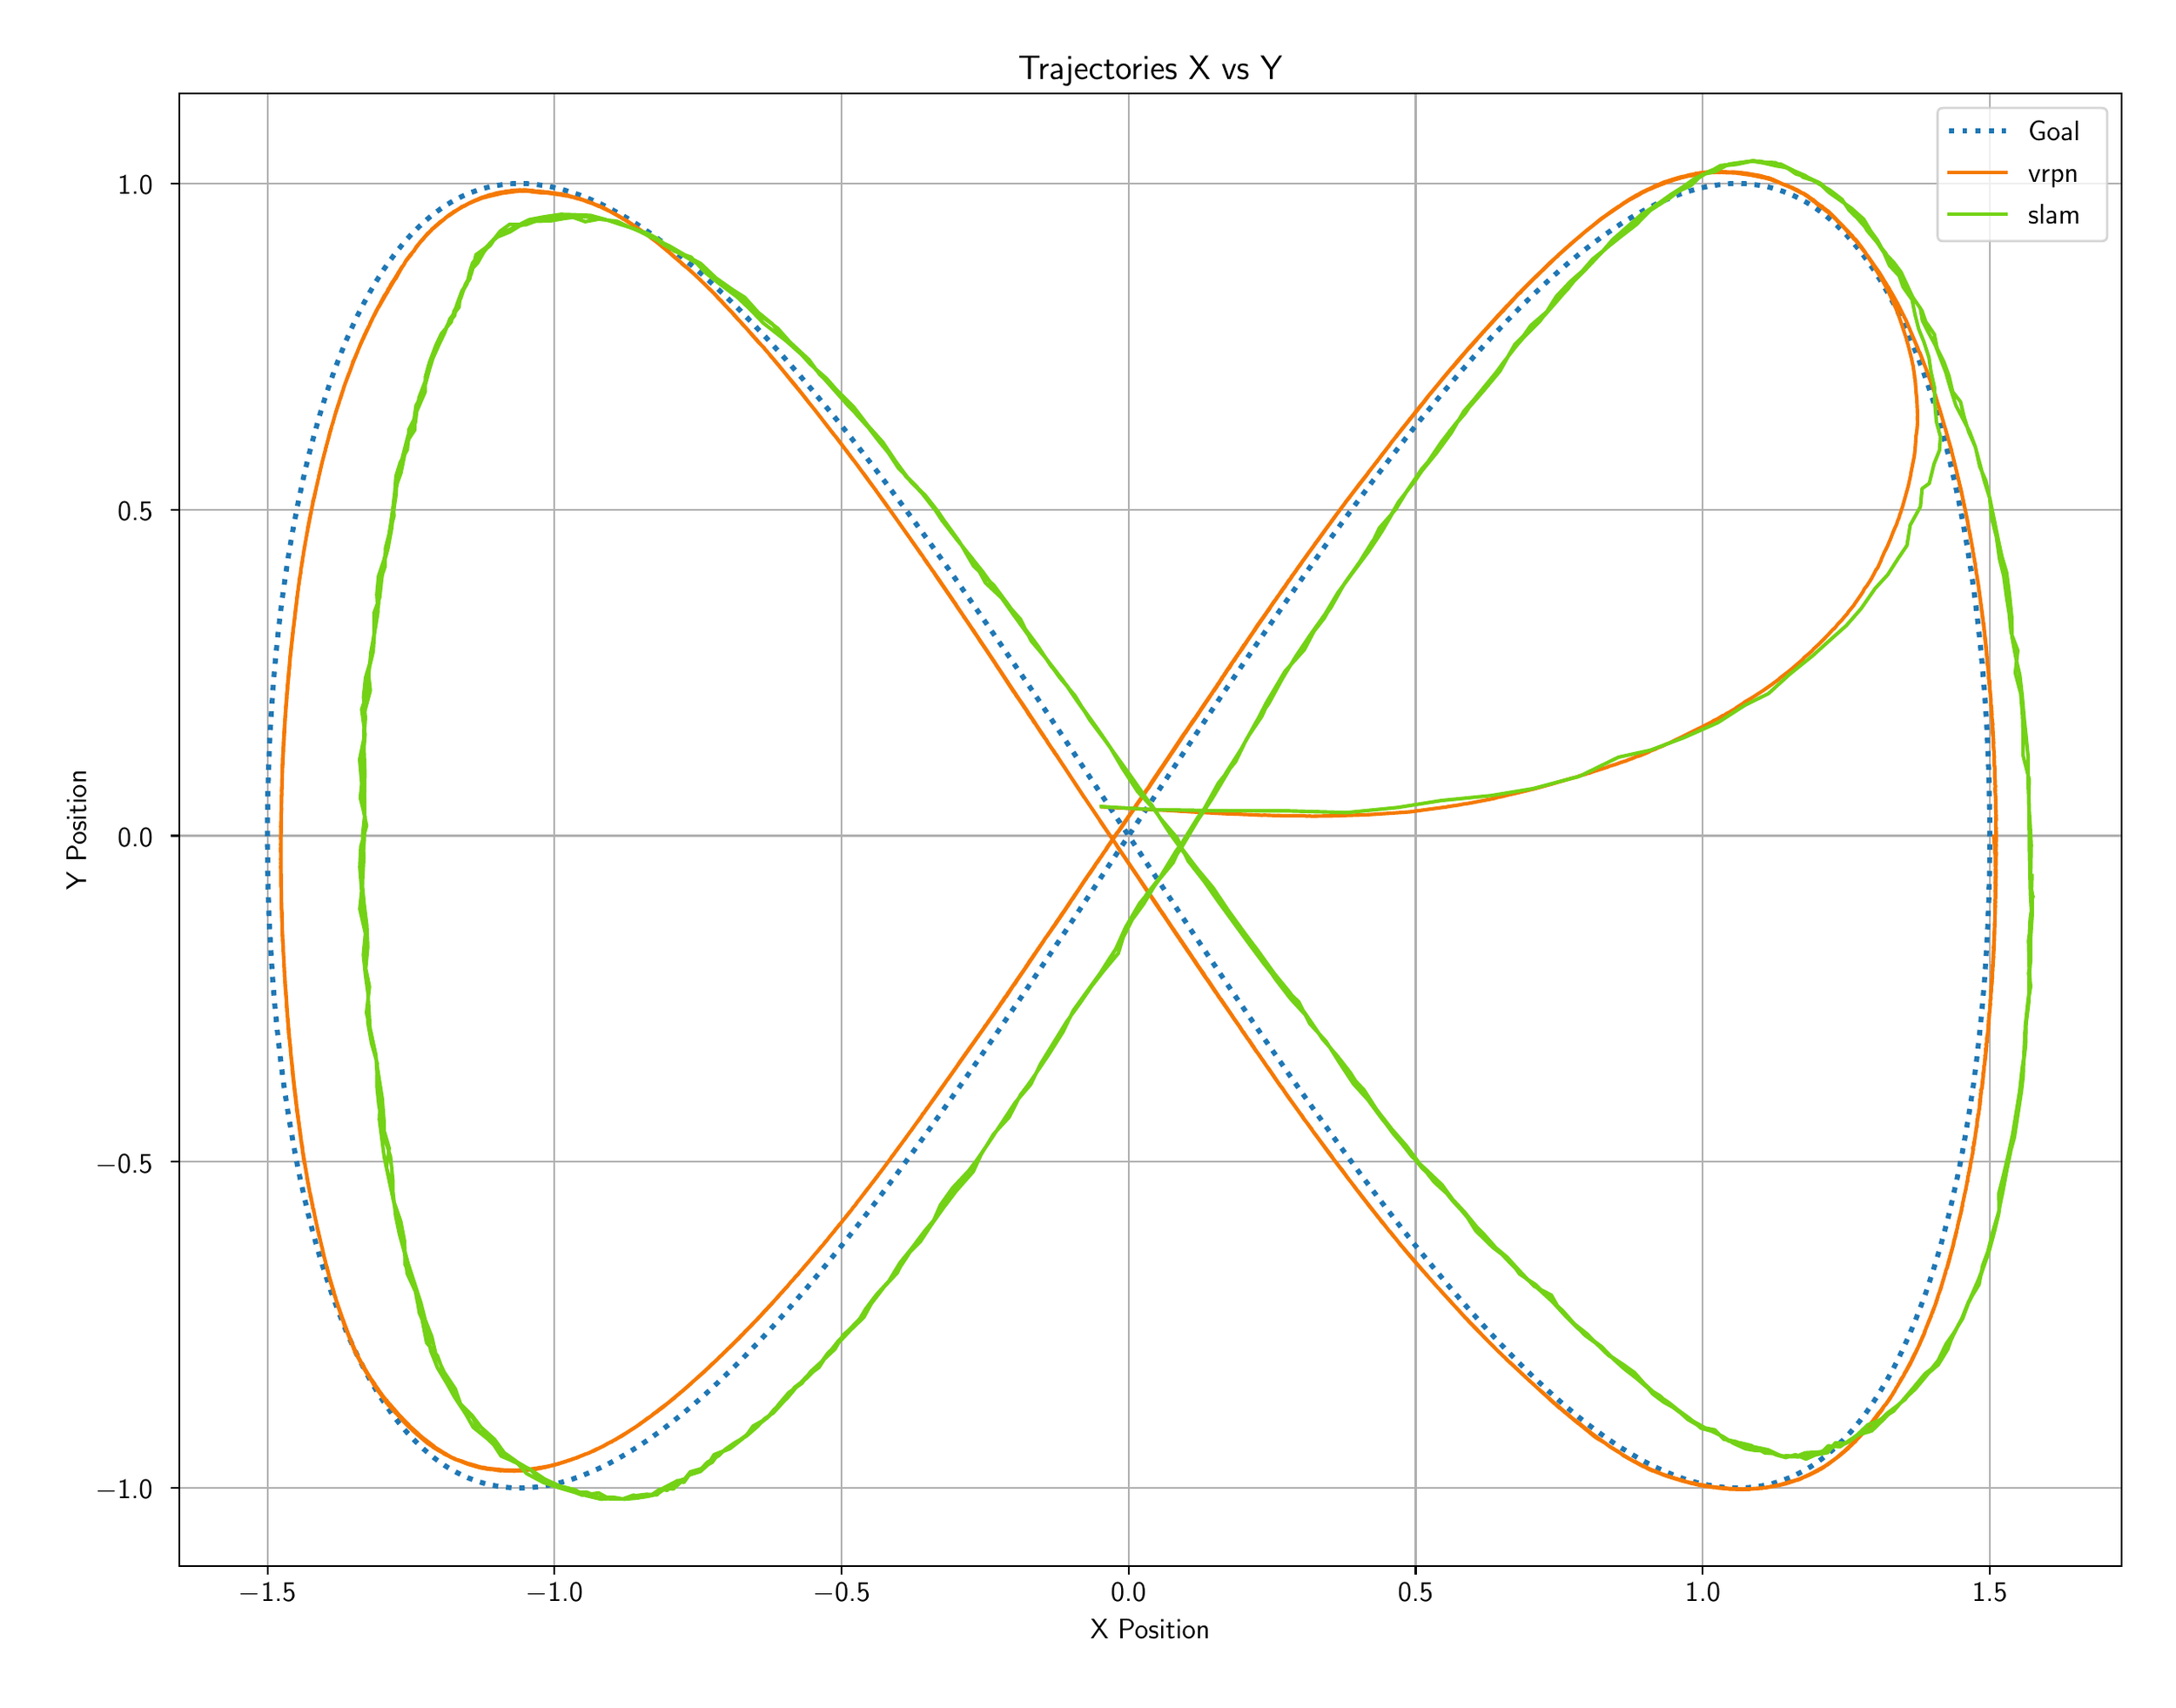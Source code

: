 \begingroup%
\makeatletter%
\begin{pgfpicture}%
\pgfpathrectangle{\pgfpointorigin}{\pgfqpoint{12.52in}{9.77in}}%
\pgfusepath{use as bounding box, clip}%
\begin{pgfscope}%
\pgfsetbuttcap%
\pgfsetmiterjoin%
\definecolor{currentfill}{rgb}{1.0,1.0,1.0}%
\pgfsetfillcolor{currentfill}%
\pgfsetlinewidth{0.0pt}%
\definecolor{currentstroke}{rgb}{1.0,1.0,1.0}%
\pgfsetstrokecolor{currentstroke}%
\pgfsetdash{}{0pt}%
\pgfpathmoveto{\pgfqpoint{0.0in}{0.0in}}%
\pgfpathlineto{\pgfqpoint{12.52in}{0.0in}}%
\pgfpathlineto{\pgfqpoint{12.52in}{9.77in}}%
\pgfpathlineto{\pgfqpoint{0.0in}{9.77in}}%
\pgfpathlineto{\pgfqpoint{0.0in}{0.0in}}%
\pgfpathclose%
\pgfusepath{fill}%
\end{pgfscope}%
\begin{pgfscope}%
\pgfsetbuttcap%
\pgfsetmiterjoin%
\definecolor{currentfill}{rgb}{1.0,1.0,1.0}%
\pgfsetfillcolor{currentfill}%
\pgfsetlinewidth{0.0pt}%
\definecolor{currentstroke}{rgb}{0.0,0.0,0.0}%
\pgfsetstrokecolor{currentstroke}%
\pgfsetstrokeopacity{0.0}%
\pgfsetdash{}{0pt}%
\pgfpathmoveto{\pgfqpoint{0.915in}{0.693in}}%
\pgfpathlineto{\pgfqpoint{12.34in}{0.693in}}%
\pgfpathlineto{\pgfqpoint{12.34in}{9.357in}}%
\pgfpathlineto{\pgfqpoint{0.915in}{9.357in}}%
\pgfpathlineto{\pgfqpoint{0.915in}{0.693in}}%
\pgfpathclose%
\pgfusepath{fill}%
\end{pgfscope}%
\begin{pgfscope}%
\pgfpathrectangle{\pgfqpoint{0.915in}{0.693in}}{\pgfqpoint{11.425in}{8.664in}}%
\pgfusepath{clip}%
\pgfsetrectcap%
\pgfsetroundjoin%
\pgfsetlinewidth{0.803pt}%
\definecolor{currentstroke}{rgb}{0.69,0.69,0.69}%
\pgfsetstrokecolor{currentstroke}%
\pgfsetdash{}{0pt}%
\pgfpathmoveto{\pgfqpoint{1.435in}{0.693in}}%
\pgfpathlineto{\pgfqpoint{1.435in}{9.357in}}%
\pgfusepath{stroke}%
\end{pgfscope}%
\begin{pgfscope}%
\pgfsetbuttcap%
\pgfsetroundjoin%
\definecolor{currentfill}{rgb}{0.0,0.0,0.0}%
\pgfsetfillcolor{currentfill}%
\pgfsetlinewidth{0.803pt}%
\definecolor{currentstroke}{rgb}{0.0,0.0,0.0}%
\pgfsetstrokecolor{currentstroke}%
\pgfsetdash{}{0pt}%
\pgfsys@defobject{currentmarker}{\pgfqpoint{0.0in}{-0.049in}}{\pgfqpoint{0.0in}{0.0in}}{%
\pgfpathmoveto{\pgfqpoint{0.0in}{0.0in}}%
\pgfpathlineto{\pgfqpoint{0.0in}{-0.049in}}%
\pgfusepath{stroke,fill}%
}%
\begin{pgfscope}%
\pgfsys@transformshift{1.435in}{0.693in}%
\pgfsys@useobject{currentmarker}{}%
\end{pgfscope}%
\end{pgfscope}%
\begin{pgfscope}%
\definecolor{textcolor}{rgb}{0.0,0.0,0.0}%
\pgfsetstrokecolor{textcolor}%
\pgfsetfillcolor{textcolor}%
\pgftext[x=1.435in,y=0.596in,,top]{\color{textcolor}\sffamily\fontsize{12.0}{14.4}\selectfont \ensuremath{-}1.5}%
\end{pgfscope}%
\begin{pgfscope}%
\pgfpathrectangle{\pgfqpoint{0.915in}{0.693in}}{\pgfqpoint{11.425in}{8.664in}}%
\pgfusepath{clip}%
\pgfsetrectcap%
\pgfsetroundjoin%
\pgfsetlinewidth{0.803pt}%
\definecolor{currentstroke}{rgb}{0.69,0.69,0.69}%
\pgfsetstrokecolor{currentstroke}%
\pgfsetdash{}{0pt}%
\pgfpathmoveto{\pgfqpoint{3.123in}{0.693in}}%
\pgfpathlineto{\pgfqpoint{3.123in}{9.357in}}%
\pgfusepath{stroke}%
\end{pgfscope}%
\begin{pgfscope}%
\pgfsetbuttcap%
\pgfsetroundjoin%
\definecolor{currentfill}{rgb}{0.0,0.0,0.0}%
\pgfsetfillcolor{currentfill}%
\pgfsetlinewidth{0.803pt}%
\definecolor{currentstroke}{rgb}{0.0,0.0,0.0}%
\pgfsetstrokecolor{currentstroke}%
\pgfsetdash{}{0pt}%
\pgfsys@defobject{currentmarker}{\pgfqpoint{0.0in}{-0.049in}}{\pgfqpoint{0.0in}{0.0in}}{%
\pgfpathmoveto{\pgfqpoint{0.0in}{0.0in}}%
\pgfpathlineto{\pgfqpoint{0.0in}{-0.049in}}%
\pgfusepath{stroke,fill}%
}%
\begin{pgfscope}%
\pgfsys@transformshift{3.123in}{0.693in}%
\pgfsys@useobject{currentmarker}{}%
\end{pgfscope}%
\end{pgfscope}%
\begin{pgfscope}%
\definecolor{textcolor}{rgb}{0.0,0.0,0.0}%
\pgfsetstrokecolor{textcolor}%
\pgfsetfillcolor{textcolor}%
\pgftext[x=3.123in,y=0.596in,,top]{\color{textcolor}\sffamily\fontsize{12.0}{14.4}\selectfont \ensuremath{-}1.0}%
\end{pgfscope}%
\begin{pgfscope}%
\pgfpathrectangle{\pgfqpoint{0.915in}{0.693in}}{\pgfqpoint{11.425in}{8.664in}}%
\pgfusepath{clip}%
\pgfsetrectcap%
\pgfsetroundjoin%
\pgfsetlinewidth{0.803pt}%
\definecolor{currentstroke}{rgb}{0.69,0.69,0.69}%
\pgfsetstrokecolor{currentstroke}%
\pgfsetdash{}{0pt}%
\pgfpathmoveto{\pgfqpoint{4.812in}{0.693in}}%
\pgfpathlineto{\pgfqpoint{4.812in}{9.357in}}%
\pgfusepath{stroke}%
\end{pgfscope}%
\begin{pgfscope}%
\pgfsetbuttcap%
\pgfsetroundjoin%
\definecolor{currentfill}{rgb}{0.0,0.0,0.0}%
\pgfsetfillcolor{currentfill}%
\pgfsetlinewidth{0.803pt}%
\definecolor{currentstroke}{rgb}{0.0,0.0,0.0}%
\pgfsetstrokecolor{currentstroke}%
\pgfsetdash{}{0pt}%
\pgfsys@defobject{currentmarker}{\pgfqpoint{0.0in}{-0.049in}}{\pgfqpoint{0.0in}{0.0in}}{%
\pgfpathmoveto{\pgfqpoint{0.0in}{0.0in}}%
\pgfpathlineto{\pgfqpoint{0.0in}{-0.049in}}%
\pgfusepath{stroke,fill}%
}%
\begin{pgfscope}%
\pgfsys@transformshift{4.812in}{0.693in}%
\pgfsys@useobject{currentmarker}{}%
\end{pgfscope}%
\end{pgfscope}%
\begin{pgfscope}%
\definecolor{textcolor}{rgb}{0.0,0.0,0.0}%
\pgfsetstrokecolor{textcolor}%
\pgfsetfillcolor{textcolor}%
\pgftext[x=4.812in,y=0.596in,,top]{\color{textcolor}\sffamily\fontsize{12.0}{14.4}\selectfont \ensuremath{-}0.5}%
\end{pgfscope}%
\begin{pgfscope}%
\pgfpathrectangle{\pgfqpoint{0.915in}{0.693in}}{\pgfqpoint{11.425in}{8.664in}}%
\pgfusepath{clip}%
\pgfsetrectcap%
\pgfsetroundjoin%
\pgfsetlinewidth{0.803pt}%
\definecolor{currentstroke}{rgb}{0.69,0.69,0.69}%
\pgfsetstrokecolor{currentstroke}%
\pgfsetdash{}{0pt}%
\pgfpathmoveto{\pgfqpoint{6.5in}{0.693in}}%
\pgfpathlineto{\pgfqpoint{6.5in}{9.357in}}%
\pgfusepath{stroke}%
\end{pgfscope}%
\begin{pgfscope}%
\pgfsetbuttcap%
\pgfsetroundjoin%
\definecolor{currentfill}{rgb}{0.0,0.0,0.0}%
\pgfsetfillcolor{currentfill}%
\pgfsetlinewidth{0.803pt}%
\definecolor{currentstroke}{rgb}{0.0,0.0,0.0}%
\pgfsetstrokecolor{currentstroke}%
\pgfsetdash{}{0pt}%
\pgfsys@defobject{currentmarker}{\pgfqpoint{0.0in}{-0.049in}}{\pgfqpoint{0.0in}{0.0in}}{%
\pgfpathmoveto{\pgfqpoint{0.0in}{0.0in}}%
\pgfpathlineto{\pgfqpoint{0.0in}{-0.049in}}%
\pgfusepath{stroke,fill}%
}%
\begin{pgfscope}%
\pgfsys@transformshift{6.5in}{0.693in}%
\pgfsys@useobject{currentmarker}{}%
\end{pgfscope}%
\end{pgfscope}%
\begin{pgfscope}%
\definecolor{textcolor}{rgb}{0.0,0.0,0.0}%
\pgfsetstrokecolor{textcolor}%
\pgfsetfillcolor{textcolor}%
\pgftext[x=6.5in,y=0.596in,,top]{\color{textcolor}\sffamily\fontsize{12.0}{14.4}\selectfont 0.0}%
\end{pgfscope}%
\begin{pgfscope}%
\pgfpathrectangle{\pgfqpoint{0.915in}{0.693in}}{\pgfqpoint{11.425in}{8.664in}}%
\pgfusepath{clip}%
\pgfsetrectcap%
\pgfsetroundjoin%
\pgfsetlinewidth{0.803pt}%
\definecolor{currentstroke}{rgb}{0.69,0.69,0.69}%
\pgfsetstrokecolor{currentstroke}%
\pgfsetdash{}{0pt}%
\pgfpathmoveto{\pgfqpoint{8.189in}{0.693in}}%
\pgfpathlineto{\pgfqpoint{8.189in}{9.357in}}%
\pgfusepath{stroke}%
\end{pgfscope}%
\begin{pgfscope}%
\pgfsetbuttcap%
\pgfsetroundjoin%
\definecolor{currentfill}{rgb}{0.0,0.0,0.0}%
\pgfsetfillcolor{currentfill}%
\pgfsetlinewidth{0.803pt}%
\definecolor{currentstroke}{rgb}{0.0,0.0,0.0}%
\pgfsetstrokecolor{currentstroke}%
\pgfsetdash{}{0pt}%
\pgfsys@defobject{currentmarker}{\pgfqpoint{0.0in}{-0.049in}}{\pgfqpoint{0.0in}{0.0in}}{%
\pgfpathmoveto{\pgfqpoint{0.0in}{0.0in}}%
\pgfpathlineto{\pgfqpoint{0.0in}{-0.049in}}%
\pgfusepath{stroke,fill}%
}%
\begin{pgfscope}%
\pgfsys@transformshift{8.189in}{0.693in}%
\pgfsys@useobject{currentmarker}{}%
\end{pgfscope}%
\end{pgfscope}%
\begin{pgfscope}%
\definecolor{textcolor}{rgb}{0.0,0.0,0.0}%
\pgfsetstrokecolor{textcolor}%
\pgfsetfillcolor{textcolor}%
\pgftext[x=8.189in,y=0.596in,,top]{\color{textcolor}\sffamily\fontsize{12.0}{14.4}\selectfont 0.5}%
\end{pgfscope}%
\begin{pgfscope}%
\pgfpathrectangle{\pgfqpoint{0.915in}{0.693in}}{\pgfqpoint{11.425in}{8.664in}}%
\pgfusepath{clip}%
\pgfsetrectcap%
\pgfsetroundjoin%
\pgfsetlinewidth{0.803pt}%
\definecolor{currentstroke}{rgb}{0.69,0.69,0.69}%
\pgfsetstrokecolor{currentstroke}%
\pgfsetdash{}{0pt}%
\pgfpathmoveto{\pgfqpoint{9.878in}{0.693in}}%
\pgfpathlineto{\pgfqpoint{9.878in}{9.357in}}%
\pgfusepath{stroke}%
\end{pgfscope}%
\begin{pgfscope}%
\pgfsetbuttcap%
\pgfsetroundjoin%
\definecolor{currentfill}{rgb}{0.0,0.0,0.0}%
\pgfsetfillcolor{currentfill}%
\pgfsetlinewidth{0.803pt}%
\definecolor{currentstroke}{rgb}{0.0,0.0,0.0}%
\pgfsetstrokecolor{currentstroke}%
\pgfsetdash{}{0pt}%
\pgfsys@defobject{currentmarker}{\pgfqpoint{0.0in}{-0.049in}}{\pgfqpoint{0.0in}{0.0in}}{%
\pgfpathmoveto{\pgfqpoint{0.0in}{0.0in}}%
\pgfpathlineto{\pgfqpoint{0.0in}{-0.049in}}%
\pgfusepath{stroke,fill}%
}%
\begin{pgfscope}%
\pgfsys@transformshift{9.878in}{0.693in}%
\pgfsys@useobject{currentmarker}{}%
\end{pgfscope}%
\end{pgfscope}%
\begin{pgfscope}%
\definecolor{textcolor}{rgb}{0.0,0.0,0.0}%
\pgfsetstrokecolor{textcolor}%
\pgfsetfillcolor{textcolor}%
\pgftext[x=9.878in,y=0.596in,,top]{\color{textcolor}\sffamily\fontsize{12.0}{14.4}\selectfont 1.0}%
\end{pgfscope}%
\begin{pgfscope}%
\pgfpathrectangle{\pgfqpoint{0.915in}{0.693in}}{\pgfqpoint{11.425in}{8.664in}}%
\pgfusepath{clip}%
\pgfsetrectcap%
\pgfsetroundjoin%
\pgfsetlinewidth{0.803pt}%
\definecolor{currentstroke}{rgb}{0.69,0.69,0.69}%
\pgfsetstrokecolor{currentstroke}%
\pgfsetdash{}{0pt}%
\pgfpathmoveto{\pgfqpoint{11.566in}{0.693in}}%
\pgfpathlineto{\pgfqpoint{11.566in}{9.357in}}%
\pgfusepath{stroke}%
\end{pgfscope}%
\begin{pgfscope}%
\pgfsetbuttcap%
\pgfsetroundjoin%
\definecolor{currentfill}{rgb}{0.0,0.0,0.0}%
\pgfsetfillcolor{currentfill}%
\pgfsetlinewidth{0.803pt}%
\definecolor{currentstroke}{rgb}{0.0,0.0,0.0}%
\pgfsetstrokecolor{currentstroke}%
\pgfsetdash{}{0pt}%
\pgfsys@defobject{currentmarker}{\pgfqpoint{0.0in}{-0.049in}}{\pgfqpoint{0.0in}{0.0in}}{%
\pgfpathmoveto{\pgfqpoint{0.0in}{0.0in}}%
\pgfpathlineto{\pgfqpoint{0.0in}{-0.049in}}%
\pgfusepath{stroke,fill}%
}%
\begin{pgfscope}%
\pgfsys@transformshift{11.566in}{0.693in}%
\pgfsys@useobject{currentmarker}{}%
\end{pgfscope}%
\end{pgfscope}%
\begin{pgfscope}%
\definecolor{textcolor}{rgb}{0.0,0.0,0.0}%
\pgfsetstrokecolor{textcolor}%
\pgfsetfillcolor{textcolor}%
\pgftext[x=11.566in,y=0.596in,,top]{\color{textcolor}\sffamily\fontsize{12.0}{14.4}\selectfont 1.5}%
\end{pgfscope}%
\begin{pgfscope}%
\definecolor{textcolor}{rgb}{0.0,0.0,0.0}%
\pgfsetstrokecolor{textcolor}%
\pgfsetfillcolor{textcolor}%
\pgftext[x=6.628in,y=0.379in,,top]{\color{textcolor}\sffamily\fontsize{12.0}{14.4}\selectfont X Position}%
\end{pgfscope}%
\begin{pgfscope}%
\pgfpathrectangle{\pgfqpoint{0.915in}{0.693in}}{\pgfqpoint{11.425in}{8.664in}}%
\pgfusepath{clip}%
\pgfsetrectcap%
\pgfsetroundjoin%
\pgfsetlinewidth{0.803pt}%
\definecolor{currentstroke}{rgb}{0.69,0.69,0.69}%
\pgfsetstrokecolor{currentstroke}%
\pgfsetdash{}{0pt}%
\pgfpathmoveto{\pgfqpoint{0.915in}{1.153in}}%
\pgfpathlineto{\pgfqpoint{12.34in}{1.153in}}%
\pgfusepath{stroke}%
\end{pgfscope}%
\begin{pgfscope}%
\pgfsetbuttcap%
\pgfsetroundjoin%
\definecolor{currentfill}{rgb}{0.0,0.0,0.0}%
\pgfsetfillcolor{currentfill}%
\pgfsetlinewidth{0.803pt}%
\definecolor{currentstroke}{rgb}{0.0,0.0,0.0}%
\pgfsetstrokecolor{currentstroke}%
\pgfsetdash{}{0pt}%
\pgfsys@defobject{currentmarker}{\pgfqpoint{-0.049in}{0.0in}}{\pgfqpoint{-0.0in}{0.0in}}{%
\pgfpathmoveto{\pgfqpoint{-0.0in}{0.0in}}%
\pgfpathlineto{\pgfqpoint{-0.049in}{0.0in}}%
\pgfusepath{stroke,fill}%
}%
\begin{pgfscope}%
\pgfsys@transformshift{0.915in}{1.153in}%
\pgfsys@useobject{currentmarker}{}%
\end{pgfscope}%
\end{pgfscope}%
\begin{pgfscope}%
\definecolor{textcolor}{rgb}{0.0,0.0,0.0}%
\pgfsetstrokecolor{textcolor}%
\pgfsetfillcolor{textcolor}%
\pgftext[x=0.423in, y=1.089in, left, base]{\color{textcolor}\sffamily\fontsize{12.0}{14.4}\selectfont \ensuremath{-}1.0}%
\end{pgfscope}%
\begin{pgfscope}%
\pgfpathrectangle{\pgfqpoint{0.915in}{0.693in}}{\pgfqpoint{11.425in}{8.664in}}%
\pgfusepath{clip}%
\pgfsetrectcap%
\pgfsetroundjoin%
\pgfsetlinewidth{0.803pt}%
\definecolor{currentstroke}{rgb}{0.69,0.69,0.69}%
\pgfsetstrokecolor{currentstroke}%
\pgfsetdash{}{0pt}%
\pgfpathmoveto{\pgfqpoint{0.915in}{3.072in}}%
\pgfpathlineto{\pgfqpoint{12.34in}{3.072in}}%
\pgfusepath{stroke}%
\end{pgfscope}%
\begin{pgfscope}%
\pgfsetbuttcap%
\pgfsetroundjoin%
\definecolor{currentfill}{rgb}{0.0,0.0,0.0}%
\pgfsetfillcolor{currentfill}%
\pgfsetlinewidth{0.803pt}%
\definecolor{currentstroke}{rgb}{0.0,0.0,0.0}%
\pgfsetstrokecolor{currentstroke}%
\pgfsetdash{}{0pt}%
\pgfsys@defobject{currentmarker}{\pgfqpoint{-0.049in}{0.0in}}{\pgfqpoint{-0.0in}{0.0in}}{%
\pgfpathmoveto{\pgfqpoint{-0.0in}{0.0in}}%
\pgfpathlineto{\pgfqpoint{-0.049in}{0.0in}}%
\pgfusepath{stroke,fill}%
}%
\begin{pgfscope}%
\pgfsys@transformshift{0.915in}{3.072in}%
\pgfsys@useobject{currentmarker}{}%
\end{pgfscope}%
\end{pgfscope}%
\begin{pgfscope}%
\definecolor{textcolor}{rgb}{0.0,0.0,0.0}%
\pgfsetstrokecolor{textcolor}%
\pgfsetfillcolor{textcolor}%
\pgftext[x=0.423in, y=3.008in, left, base]{\color{textcolor}\sffamily\fontsize{12.0}{14.4}\selectfont \ensuremath{-}0.5}%
\end{pgfscope}%
\begin{pgfscope}%
\pgfpathrectangle{\pgfqpoint{0.915in}{0.693in}}{\pgfqpoint{11.425in}{8.664in}}%
\pgfusepath{clip}%
\pgfsetrectcap%
\pgfsetroundjoin%
\pgfsetlinewidth{0.803pt}%
\definecolor{currentstroke}{rgb}{0.69,0.69,0.69}%
\pgfsetstrokecolor{currentstroke}%
\pgfsetdash{}{0pt}%
\pgfpathmoveto{\pgfqpoint{0.915in}{4.991in}}%
\pgfpathlineto{\pgfqpoint{12.34in}{4.991in}}%
\pgfusepath{stroke}%
\end{pgfscope}%
\begin{pgfscope}%
\pgfsetbuttcap%
\pgfsetroundjoin%
\definecolor{currentfill}{rgb}{0.0,0.0,0.0}%
\pgfsetfillcolor{currentfill}%
\pgfsetlinewidth{0.803pt}%
\definecolor{currentstroke}{rgb}{0.0,0.0,0.0}%
\pgfsetstrokecolor{currentstroke}%
\pgfsetdash{}{0pt}%
\pgfsys@defobject{currentmarker}{\pgfqpoint{-0.049in}{0.0in}}{\pgfqpoint{-0.0in}{0.0in}}{%
\pgfpathmoveto{\pgfqpoint{-0.0in}{0.0in}}%
\pgfpathlineto{\pgfqpoint{-0.049in}{0.0in}}%
\pgfusepath{stroke,fill}%
}%
\begin{pgfscope}%
\pgfsys@transformshift{0.915in}{4.991in}%
\pgfsys@useobject{currentmarker}{}%
\end{pgfscope}%
\end{pgfscope}%
\begin{pgfscope}%
\definecolor{textcolor}{rgb}{0.0,0.0,0.0}%
\pgfsetstrokecolor{textcolor}%
\pgfsetfillcolor{textcolor}%
\pgftext[x=0.553in, y=4.927in, left, base]{\color{textcolor}\sffamily\fontsize{12.0}{14.4}\selectfont 0.0}%
\end{pgfscope}%
\begin{pgfscope}%
\pgfpathrectangle{\pgfqpoint{0.915in}{0.693in}}{\pgfqpoint{11.425in}{8.664in}}%
\pgfusepath{clip}%
\pgfsetrectcap%
\pgfsetroundjoin%
\pgfsetlinewidth{0.803pt}%
\definecolor{currentstroke}{rgb}{0.69,0.69,0.69}%
\pgfsetstrokecolor{currentstroke}%
\pgfsetdash{}{0pt}%
\pgfpathmoveto{\pgfqpoint{0.915in}{6.91in}}%
\pgfpathlineto{\pgfqpoint{12.34in}{6.91in}}%
\pgfusepath{stroke}%
\end{pgfscope}%
\begin{pgfscope}%
\pgfsetbuttcap%
\pgfsetroundjoin%
\definecolor{currentfill}{rgb}{0.0,0.0,0.0}%
\pgfsetfillcolor{currentfill}%
\pgfsetlinewidth{0.803pt}%
\definecolor{currentstroke}{rgb}{0.0,0.0,0.0}%
\pgfsetstrokecolor{currentstroke}%
\pgfsetdash{}{0pt}%
\pgfsys@defobject{currentmarker}{\pgfqpoint{-0.049in}{0.0in}}{\pgfqpoint{-0.0in}{0.0in}}{%
\pgfpathmoveto{\pgfqpoint{-0.0in}{0.0in}}%
\pgfpathlineto{\pgfqpoint{-0.049in}{0.0in}}%
\pgfusepath{stroke,fill}%
}%
\begin{pgfscope}%
\pgfsys@transformshift{0.915in}{6.91in}%
\pgfsys@useobject{currentmarker}{}%
\end{pgfscope}%
\end{pgfscope}%
\begin{pgfscope}%
\definecolor{textcolor}{rgb}{0.0,0.0,0.0}%
\pgfsetstrokecolor{textcolor}%
\pgfsetfillcolor{textcolor}%
\pgftext[x=0.553in, y=6.846in, left, base]{\color{textcolor}\sffamily\fontsize{12.0}{14.4}\selectfont 0.5}%
\end{pgfscope}%
\begin{pgfscope}%
\pgfpathrectangle{\pgfqpoint{0.915in}{0.693in}}{\pgfqpoint{11.425in}{8.664in}}%
\pgfusepath{clip}%
\pgfsetrectcap%
\pgfsetroundjoin%
\pgfsetlinewidth{0.803pt}%
\definecolor{currentstroke}{rgb}{0.69,0.69,0.69}%
\pgfsetstrokecolor{currentstroke}%
\pgfsetdash{}{0pt}%
\pgfpathmoveto{\pgfqpoint{0.915in}{8.829in}}%
\pgfpathlineto{\pgfqpoint{12.34in}{8.829in}}%
\pgfusepath{stroke}%
\end{pgfscope}%
\begin{pgfscope}%
\pgfsetbuttcap%
\pgfsetroundjoin%
\definecolor{currentfill}{rgb}{0.0,0.0,0.0}%
\pgfsetfillcolor{currentfill}%
\pgfsetlinewidth{0.803pt}%
\definecolor{currentstroke}{rgb}{0.0,0.0,0.0}%
\pgfsetstrokecolor{currentstroke}%
\pgfsetdash{}{0pt}%
\pgfsys@defobject{currentmarker}{\pgfqpoint{-0.049in}{0.0in}}{\pgfqpoint{-0.0in}{0.0in}}{%
\pgfpathmoveto{\pgfqpoint{-0.0in}{0.0in}}%
\pgfpathlineto{\pgfqpoint{-0.049in}{0.0in}}%
\pgfusepath{stroke,fill}%
}%
\begin{pgfscope}%
\pgfsys@transformshift{0.915in}{8.829in}%
\pgfsys@useobject{currentmarker}{}%
\end{pgfscope}%
\end{pgfscope}%
\begin{pgfscope}%
\definecolor{textcolor}{rgb}{0.0,0.0,0.0}%
\pgfsetstrokecolor{textcolor}%
\pgfsetfillcolor{textcolor}%
\pgftext[x=0.553in, y=8.765in, left, base]{\color{textcolor}\sffamily\fontsize{12.0}{14.4}\selectfont 1.0}%
\end{pgfscope}%
\begin{pgfscope}%
\definecolor{textcolor}{rgb}{0.0,0.0,0.0}%
\pgfsetstrokecolor{textcolor}%
\pgfsetfillcolor{textcolor}%
\pgftext[x=0.368in,y=5.025in,,bottom,rotate=90.0]{\color{textcolor}\sffamily\fontsize{12.0}{14.4}\selectfont Y Position}%
\end{pgfscope}%
\begin{pgfscope}%
\pgfpathrectangle{\pgfqpoint{0.915in}{0.693in}}{\pgfqpoint{11.425in}{8.664in}}%
\pgfusepath{clip}%
\pgfsetbuttcap%
\pgfsetroundjoin%
\pgfsetlinewidth{2.14pt}%
\definecolor{currentstroke}{rgb}{0.122,0.467,0.706}%
\pgfsetstrokecolor{currentstroke}%
\pgfsetdash{{2.132pt}{3.518pt}}{0.0pt}%
\pgfpathmoveto{\pgfqpoint{11.566in}{4.991in}}%
\pgfpathlineto{\pgfqpoint{11.565in}{5.151in}}%
\pgfpathlineto{\pgfqpoint{11.562in}{5.312in}}%
\pgfpathlineto{\pgfqpoint{11.556in}{5.472in}}%
\pgfpathlineto{\pgfqpoint{11.549in}{5.631in}}%
\pgfpathlineto{\pgfqpoint{11.539in}{5.789in}}%
\pgfpathlineto{\pgfqpoint{11.526in}{5.945in}}%
\pgfpathlineto{\pgfqpoint{11.512in}{6.1in}}%
\pgfpathlineto{\pgfqpoint{11.495in}{6.253in}}%
\pgfpathlineto{\pgfqpoint{11.477in}{6.403in}}%
\pgfpathlineto{\pgfqpoint{11.456in}{6.552in}}%
\pgfpathlineto{\pgfqpoint{11.433in}{6.697in}}%
\pgfpathlineto{\pgfqpoint{11.407in}{6.84in}}%
\pgfpathlineto{\pgfqpoint{11.38in}{6.979in}}%
\pgfpathlineto{\pgfqpoint{11.35in}{7.114in}}%
\pgfpathlineto{\pgfqpoint{11.327in}{7.214in}}%
\pgfpathlineto{\pgfqpoint{11.293in}{7.343in}}%
\pgfpathlineto{\pgfqpoint{11.258in}{7.468in}}%
\pgfpathlineto{\pgfqpoint{11.23in}{7.559in}}%
\pgfpathlineto{\pgfqpoint{11.201in}{7.647in}}%
\pgfpathlineto{\pgfqpoint{11.171in}{7.733in}}%
\pgfpathlineto{\pgfqpoint{11.139in}{7.816in}}%
\pgfpathlineto{\pgfqpoint{11.107in}{7.896in}}%
\pgfpathlineto{\pgfqpoint{11.073in}{7.973in}}%
\pgfpathlineto{\pgfqpoint{11.038in}{8.048in}}%
\pgfpathlineto{\pgfqpoint{11.002in}{8.119in}}%
\pgfpathlineto{\pgfqpoint{10.965in}{8.187in}}%
\pgfpathlineto{\pgfqpoint{10.927in}{8.252in}}%
\pgfpathlineto{\pgfqpoint{10.888in}{8.314in}}%
\pgfpathlineto{\pgfqpoint{10.847in}{8.373in}}%
\pgfpathlineto{\pgfqpoint{10.806in}{8.428in}}%
\pgfpathlineto{\pgfqpoint{10.763in}{8.48in}}%
\pgfpathlineto{\pgfqpoint{10.72in}{8.529in}}%
\pgfpathlineto{\pgfqpoint{10.675in}{8.574in}}%
\pgfpathlineto{\pgfqpoint{10.63in}{8.615in}}%
\pgfpathlineto{\pgfqpoint{10.599in}{8.641in}}%
\pgfpathlineto{\pgfqpoint{10.552in}{8.676in}}%
\pgfpathlineto{\pgfqpoint{10.52in}{8.698in}}%
\pgfpathlineto{\pgfqpoint{10.487in}{8.718in}}%
\pgfpathlineto{\pgfqpoint{10.454in}{8.736in}}%
\pgfpathlineto{\pgfqpoint{10.421in}{8.753in}}%
\pgfpathlineto{\pgfqpoint{10.387in}{8.768in}}%
\pgfpathlineto{\pgfqpoint{10.353in}{8.781in}}%
\pgfpathlineto{\pgfqpoint{10.318in}{8.793in}}%
\pgfpathlineto{\pgfqpoint{10.283in}{8.803in}}%
\pgfpathlineto{\pgfqpoint{10.247in}{8.812in}}%
\pgfpathlineto{\pgfqpoint{10.211in}{8.818in}}%
\pgfpathlineto{\pgfqpoint{10.175in}{8.823in}}%
\pgfpathlineto{\pgfqpoint{10.138in}{8.827in}}%
\pgfpathlineto{\pgfqpoint{10.101in}{8.828in}}%
\pgfpathlineto{\pgfqpoint{10.064in}{8.828in}}%
\pgfpathlineto{\pgfqpoint{10.026in}{8.827in}}%
\pgfpathlineto{\pgfqpoint{9.988in}{8.823in}}%
\pgfpathlineto{\pgfqpoint{9.949in}{8.818in}}%
\pgfpathlineto{\pgfqpoint{9.91in}{8.812in}}%
\pgfpathlineto{\pgfqpoint{9.87in}{8.803in}}%
\pgfpathlineto{\pgfqpoint{9.831in}{8.793in}}%
\pgfpathlineto{\pgfqpoint{9.79in}{8.781in}}%
\pgfpathlineto{\pgfqpoint{9.73in}{8.761in}}%
\pgfpathlineto{\pgfqpoint{9.668in}{8.736in}}%
\pgfpathlineto{\pgfqpoint{9.605in}{8.708in}}%
\pgfpathlineto{\pgfqpoint{9.542in}{8.676in}}%
\pgfpathlineto{\pgfqpoint{9.478in}{8.641in}}%
\pgfpathlineto{\pgfqpoint{9.413in}{8.602in}}%
\pgfpathlineto{\pgfqpoint{9.348in}{8.559in}}%
\pgfpathlineto{\pgfqpoint{9.282in}{8.513in}}%
\pgfpathlineto{\pgfqpoint{9.215in}{8.463in}}%
\pgfpathlineto{\pgfqpoint{9.147in}{8.41in}}%
\pgfpathlineto{\pgfqpoint{9.079in}{8.354in}}%
\pgfpathlineto{\pgfqpoint{9.01in}{8.294in}}%
\pgfpathlineto{\pgfqpoint{8.941in}{8.231in}}%
\pgfpathlineto{\pgfqpoint{8.871in}{8.165in}}%
\pgfpathlineto{\pgfqpoint{8.8in}{8.096in}}%
\pgfpathlineto{\pgfqpoint{8.729in}{8.023in}}%
\pgfpathlineto{\pgfqpoint{8.633in}{7.922in}}%
\pgfpathlineto{\pgfqpoint{8.537in}{7.816in}}%
\pgfpathlineto{\pgfqpoint{8.439in}{7.704in}}%
\pgfpathlineto{\pgfqpoint{8.341in}{7.588in}}%
\pgfpathlineto{\pgfqpoint{8.241in}{7.468in}}%
\pgfpathlineto{\pgfqpoint{8.141in}{7.343in}}%
\pgfpathlineto{\pgfqpoint{8.041in}{7.214in}}%
\pgfpathlineto{\pgfqpoint{7.939in}{7.081in}}%
\pgfpathlineto{\pgfqpoint{7.812in}{6.91in}}%
\pgfpathlineto{\pgfqpoint{7.683in}{6.733in}}%
\pgfpathlineto{\pgfqpoint{7.554in}{6.552in}}%
\pgfpathlineto{\pgfqpoint{7.398in}{6.328in}}%
\pgfpathlineto{\pgfqpoint{7.241in}{6.1in}}%
\pgfpathlineto{\pgfqpoint{7.056in}{5.828in}}%
\pgfpathlineto{\pgfqpoint{6.845in}{5.511in}}%
\pgfpathlineto{\pgfqpoint{6.527in}{5.031in}}%
\pgfpathlineto{\pgfqpoint{6.103in}{4.39in}}%
\pgfpathlineto{\pgfqpoint{5.892in}{4.075in}}%
\pgfpathlineto{\pgfqpoint{5.708in}{3.805in}}%
\pgfpathlineto{\pgfqpoint{5.551in}{3.578in}}%
\pgfpathlineto{\pgfqpoint{5.395in}{3.357in}}%
\pgfpathlineto{\pgfqpoint{5.266in}{3.177in}}%
\pgfpathlineto{\pgfqpoint{5.138in}{3.002in}}%
\pgfpathlineto{\pgfqpoint{5.011in}{2.833in}}%
\pgfpathlineto{\pgfqpoint{4.91in}{2.702in}}%
\pgfpathlineto{\pgfqpoint{4.809in}{2.575in}}%
\pgfpathlineto{\pgfqpoint{4.71in}{2.453in}}%
\pgfpathlineto{\pgfqpoint{4.611in}{2.334in}}%
\pgfpathlineto{\pgfqpoint{4.513in}{2.221in}}%
\pgfpathlineto{\pgfqpoint{4.416in}{2.112in}}%
\pgfpathlineto{\pgfqpoint{4.32in}{2.008in}}%
\pgfpathlineto{\pgfqpoint{4.224in}{1.909in}}%
\pgfpathlineto{\pgfqpoint{4.153in}{1.839in}}%
\pgfpathlineto{\pgfqpoint{4.083in}{1.772in}}%
\pgfpathlineto{\pgfqpoint{4.014in}{1.708in}}%
\pgfpathlineto{\pgfqpoint{3.945in}{1.647in}}%
\pgfpathlineto{\pgfqpoint{3.876in}{1.589in}}%
\pgfpathlineto{\pgfqpoint{3.808in}{1.535in}}%
\pgfpathlineto{\pgfqpoint{3.741in}{1.484in}}%
\pgfpathlineto{\pgfqpoint{3.675in}{1.437in}}%
\pgfpathlineto{\pgfqpoint{3.609in}{1.393in}}%
\pgfpathlineto{\pgfqpoint{3.544in}{1.353in}}%
\pgfpathlineto{\pgfqpoint{3.48in}{1.316in}}%
\pgfpathlineto{\pgfqpoint{3.417in}{1.283in}}%
\pgfpathlineto{\pgfqpoint{3.354in}{1.254in}}%
\pgfpathlineto{\pgfqpoint{3.292in}{1.228in}}%
\pgfpathlineto{\pgfqpoint{3.231in}{1.206in}}%
\pgfpathlineto{\pgfqpoint{3.17in}{1.188in}}%
\pgfpathlineto{\pgfqpoint{3.13in}{1.178in}}%
\pgfpathlineto{\pgfqpoint{3.091in}{1.17in}}%
\pgfpathlineto{\pgfqpoint{3.052in}{1.163in}}%
\pgfpathlineto{\pgfqpoint{3.013in}{1.158in}}%
\pgfpathlineto{\pgfqpoint{2.975in}{1.155in}}%
\pgfpathlineto{\pgfqpoint{2.937in}{1.153in}}%
\pgfpathlineto{\pgfqpoint{2.9in}{1.153in}}%
\pgfpathlineto{\pgfqpoint{2.863in}{1.155in}}%
\pgfpathlineto{\pgfqpoint{2.826in}{1.158in}}%
\pgfpathlineto{\pgfqpoint{2.79in}{1.163in}}%
\pgfpathlineto{\pgfqpoint{2.754in}{1.17in}}%
\pgfpathlineto{\pgfqpoint{2.718in}{1.178in}}%
\pgfpathlineto{\pgfqpoint{2.683in}{1.188in}}%
\pgfpathlineto{\pgfqpoint{2.648in}{1.2in}}%
\pgfpathlineto{\pgfqpoint{2.614in}{1.213in}}%
\pgfpathlineto{\pgfqpoint{2.58in}{1.228in}}%
\pgfpathlineto{\pgfqpoint{2.547in}{1.245in}}%
\pgfpathlineto{\pgfqpoint{2.514in}{1.263in}}%
\pgfpathlineto{\pgfqpoint{2.481in}{1.283in}}%
\pgfpathlineto{\pgfqpoint{2.449in}{1.305in}}%
\pgfpathlineto{\pgfqpoint{2.418in}{1.328in}}%
\pgfpathlineto{\pgfqpoint{2.387in}{1.353in}}%
\pgfpathlineto{\pgfqpoint{2.341in}{1.393in}}%
\pgfpathlineto{\pgfqpoint{2.296in}{1.437in}}%
\pgfpathlineto{\pgfqpoint{2.252in}{1.484in}}%
\pgfpathlineto{\pgfqpoint{2.209in}{1.535in}}%
\pgfpathlineto{\pgfqpoint{2.167in}{1.589in}}%
\pgfpathlineto{\pgfqpoint{2.127in}{1.647in}}%
\pgfpathlineto{\pgfqpoint{2.087in}{1.708in}}%
\pgfpathlineto{\pgfqpoint{2.048in}{1.772in}}%
\pgfpathlineto{\pgfqpoint{2.011in}{1.839in}}%
\pgfpathlineto{\pgfqpoint{1.975in}{1.909in}}%
\pgfpathlineto{\pgfqpoint{1.94in}{1.983in}}%
\pgfpathlineto{\pgfqpoint{1.905in}{2.059in}}%
\pgfpathlineto{\pgfqpoint{1.873in}{2.138in}}%
\pgfpathlineto{\pgfqpoint{1.841in}{2.221in}}%
\pgfpathlineto{\pgfqpoint{1.81in}{2.305in}}%
\pgfpathlineto{\pgfqpoint{1.781in}{2.393in}}%
\pgfpathlineto{\pgfqpoint{1.752in}{2.483in}}%
\pgfpathlineto{\pgfqpoint{1.725in}{2.575in}}%
\pgfpathlineto{\pgfqpoint{1.699in}{2.67in}}%
\pgfpathlineto{\pgfqpoint{1.674in}{2.767in}}%
\pgfpathlineto{\pgfqpoint{1.651in}{2.867in}}%
\pgfpathlineto{\pgfqpoint{1.621in}{3.002in}}%
\pgfpathlineto{\pgfqpoint{1.6in}{3.107in}}%
\pgfpathlineto{\pgfqpoint{1.575in}{3.248in}}%
\pgfpathlineto{\pgfqpoint{1.551in}{3.393in}}%
\pgfpathlineto{\pgfqpoint{1.529in}{3.54in}}%
\pgfpathlineto{\pgfqpoint{1.51in}{3.691in}}%
\pgfpathlineto{\pgfqpoint{1.493in}{3.843in}}%
\pgfpathlineto{\pgfqpoint{1.478in}{3.997in}}%
\pgfpathlineto{\pgfqpoint{1.465in}{4.153in}}%
\pgfpathlineto{\pgfqpoint{1.455in}{4.311in}}%
\pgfpathlineto{\pgfqpoint{1.446in}{4.47in}}%
\pgfpathlineto{\pgfqpoint{1.44in}{4.629in}}%
\pgfpathlineto{\pgfqpoint{1.436in}{4.79in}}%
\pgfpathlineto{\pgfqpoint{1.435in}{4.95in}}%
\pgfpathlineto{\pgfqpoint{1.435in}{5.111in}}%
\pgfpathlineto{\pgfqpoint{1.438in}{5.272in}}%
\pgfpathlineto{\pgfqpoint{1.443in}{5.432in}}%
\pgfpathlineto{\pgfqpoint{1.45in}{5.591in}}%
\pgfpathlineto{\pgfqpoint{1.46in}{5.749in}}%
\pgfpathlineto{\pgfqpoint{1.471in}{5.906in}}%
\pgfpathlineto{\pgfqpoint{1.485in}{6.061in}}%
\pgfpathlineto{\pgfqpoint{1.501in}{6.215in}}%
\pgfpathlineto{\pgfqpoint{1.519in}{6.366in}}%
\pgfpathlineto{\pgfqpoint{1.54in}{6.515in}}%
\pgfpathlineto{\pgfqpoint{1.562in}{6.661in}}%
\pgfpathlineto{\pgfqpoint{1.587in}{6.804in}}%
\pgfpathlineto{\pgfqpoint{1.614in}{6.944in}}%
\pgfpathlineto{\pgfqpoint{1.643in}{7.081in}}%
\pgfpathlineto{\pgfqpoint{1.674in}{7.214in}}%
\pgfpathlineto{\pgfqpoint{1.708in}{7.343in}}%
\pgfpathlineto{\pgfqpoint{1.743in}{7.468in}}%
\pgfpathlineto{\pgfqpoint{1.771in}{7.559in}}%
\pgfpathlineto{\pgfqpoint{1.8in}{7.647in}}%
\pgfpathlineto{\pgfqpoint{1.83in}{7.733in}}%
\pgfpathlineto{\pgfqpoint{1.862in}{7.816in}}%
\pgfpathlineto{\pgfqpoint{1.894in}{7.896in}}%
\pgfpathlineto{\pgfqpoint{1.928in}{7.973in}}%
\pgfpathlineto{\pgfqpoint{1.963in}{8.048in}}%
\pgfpathlineto{\pgfqpoint{1.999in}{8.119in}}%
\pgfpathlineto{\pgfqpoint{2.036in}{8.187in}}%
\pgfpathlineto{\pgfqpoint{2.074in}{8.252in}}%
\pgfpathlineto{\pgfqpoint{2.113in}{8.314in}}%
\pgfpathlineto{\pgfqpoint{2.154in}{8.373in}}%
\pgfpathlineto{\pgfqpoint{2.195in}{8.428in}}%
\pgfpathlineto{\pgfqpoint{2.237in}{8.48in}}%
\pgfpathlineto{\pgfqpoint{2.281in}{8.529in}}%
\pgfpathlineto{\pgfqpoint{2.326in}{8.574in}}%
\pgfpathlineto{\pgfqpoint{2.371in}{8.615in}}%
\pgfpathlineto{\pgfqpoint{2.402in}{8.641in}}%
\pgfpathlineto{\pgfqpoint{2.449in}{8.676in}}%
\pgfpathlineto{\pgfqpoint{2.481in}{8.698in}}%
\pgfpathlineto{\pgfqpoint{2.514in}{8.718in}}%
\pgfpathlineto{\pgfqpoint{2.547in}{8.736in}}%
\pgfpathlineto{\pgfqpoint{2.58in}{8.753in}}%
\pgfpathlineto{\pgfqpoint{2.614in}{8.768in}}%
\pgfpathlineto{\pgfqpoint{2.648in}{8.781in}}%
\pgfpathlineto{\pgfqpoint{2.683in}{8.793in}}%
\pgfpathlineto{\pgfqpoint{2.718in}{8.803in}}%
\pgfpathlineto{\pgfqpoint{2.754in}{8.812in}}%
\pgfpathlineto{\pgfqpoint{2.79in}{8.818in}}%
\pgfpathlineto{\pgfqpoint{2.826in}{8.823in}}%
\pgfpathlineto{\pgfqpoint{2.863in}{8.827in}}%
\pgfpathlineto{\pgfqpoint{2.9in}{8.828in}}%
\pgfpathlineto{\pgfqpoint{2.937in}{8.828in}}%
\pgfpathlineto{\pgfqpoint{2.975in}{8.827in}}%
\pgfpathlineto{\pgfqpoint{3.013in}{8.823in}}%
\pgfpathlineto{\pgfqpoint{3.052in}{8.818in}}%
\pgfpathlineto{\pgfqpoint{3.091in}{8.812in}}%
\pgfpathlineto{\pgfqpoint{3.13in}{8.803in}}%
\pgfpathlineto{\pgfqpoint{3.17in}{8.793in}}%
\pgfpathlineto{\pgfqpoint{3.21in}{8.781in}}%
\pgfpathlineto{\pgfqpoint{3.271in}{8.761in}}%
\pgfpathlineto{\pgfqpoint{3.333in}{8.736in}}%
\pgfpathlineto{\pgfqpoint{3.396in}{8.708in}}%
\pgfpathlineto{\pgfqpoint{3.459in}{8.676in}}%
\pgfpathlineto{\pgfqpoint{3.523in}{8.641in}}%
\pgfpathlineto{\pgfqpoint{3.588in}{8.602in}}%
\pgfpathlineto{\pgfqpoint{3.653in}{8.559in}}%
\pgfpathlineto{\pgfqpoint{3.719in}{8.513in}}%
\pgfpathlineto{\pgfqpoint{3.786in}{8.463in}}%
\pgfpathlineto{\pgfqpoint{3.854in}{8.41in}}%
\pgfpathlineto{\pgfqpoint{3.922in}{8.354in}}%
\pgfpathlineto{\pgfqpoint{3.991in}{8.294in}}%
\pgfpathlineto{\pgfqpoint{4.06in}{8.231in}}%
\pgfpathlineto{\pgfqpoint{4.13in}{8.165in}}%
\pgfpathlineto{\pgfqpoint{4.201in}{8.096in}}%
\pgfpathlineto{\pgfqpoint{4.272in}{8.023in}}%
\pgfpathlineto{\pgfqpoint{4.368in}{7.922in}}%
\pgfpathlineto{\pgfqpoint{4.464in}{7.816in}}%
\pgfpathlineto{\pgfqpoint{4.562in}{7.704in}}%
\pgfpathlineto{\pgfqpoint{4.66in}{7.588in}}%
\pgfpathlineto{\pgfqpoint{4.76in}{7.468in}}%
\pgfpathlineto{\pgfqpoint{4.86in}{7.343in}}%
\pgfpathlineto{\pgfqpoint{4.96in}{7.214in}}%
\pgfpathlineto{\pgfqpoint{5.062in}{7.081in}}%
\pgfpathlineto{\pgfqpoint{5.189in}{6.91in}}%
\pgfpathlineto{\pgfqpoint{5.318in}{6.733in}}%
\pgfpathlineto{\pgfqpoint{5.447in}{6.552in}}%
\pgfpathlineto{\pgfqpoint{5.603in}{6.328in}}%
\pgfpathlineto{\pgfqpoint{5.76in}{6.1in}}%
\pgfpathlineto{\pgfqpoint{5.945in}{5.828in}}%
\pgfpathlineto{\pgfqpoint{6.156in}{5.511in}}%
\pgfpathlineto{\pgfqpoint{6.474in}{5.031in}}%
\pgfpathlineto{\pgfqpoint{6.898in}{4.39in}}%
\pgfpathlineto{\pgfqpoint{7.109in}{4.075in}}%
\pgfpathlineto{\pgfqpoint{7.293in}{3.805in}}%
\pgfpathlineto{\pgfqpoint{7.45in}{3.578in}}%
\pgfpathlineto{\pgfqpoint{7.606in}{3.357in}}%
\pgfpathlineto{\pgfqpoint{7.735in}{3.177in}}%
\pgfpathlineto{\pgfqpoint{7.863in}{3.002in}}%
\pgfpathlineto{\pgfqpoint{7.99in}{2.833in}}%
\pgfpathlineto{\pgfqpoint{8.091in}{2.702in}}%
\pgfpathlineto{\pgfqpoint{8.191in}{2.575in}}%
\pgfpathlineto{\pgfqpoint{8.291in}{2.453in}}%
\pgfpathlineto{\pgfqpoint{8.39in}{2.334in}}%
\pgfpathlineto{\pgfqpoint{8.488in}{2.221in}}%
\pgfpathlineto{\pgfqpoint{8.585in}{2.112in}}%
\pgfpathlineto{\pgfqpoint{8.681in}{2.008in}}%
\pgfpathlineto{\pgfqpoint{8.777in}{1.909in}}%
\pgfpathlineto{\pgfqpoint{8.847in}{1.839in}}%
\pgfpathlineto{\pgfqpoint{8.918in}{1.772in}}%
\pgfpathlineto{\pgfqpoint{8.987in}{1.708in}}%
\pgfpathlineto{\pgfqpoint{9.056in}{1.647in}}%
\pgfpathlineto{\pgfqpoint{9.125in}{1.589in}}%
\pgfpathlineto{\pgfqpoint{9.192in}{1.535in}}%
\pgfpathlineto{\pgfqpoint{9.26in}{1.484in}}%
\pgfpathlineto{\pgfqpoint{9.326in}{1.437in}}%
\pgfpathlineto{\pgfqpoint{9.392in}{1.393in}}%
\pgfpathlineto{\pgfqpoint{9.457in}{1.353in}}%
\pgfpathlineto{\pgfqpoint{9.521in}{1.316in}}%
\pgfpathlineto{\pgfqpoint{9.584in}{1.283in}}%
\pgfpathlineto{\pgfqpoint{9.647in}{1.254in}}%
\pgfpathlineto{\pgfqpoint{9.709in}{1.228in}}%
\pgfpathlineto{\pgfqpoint{9.77in}{1.206in}}%
\pgfpathlineto{\pgfqpoint{9.831in}{1.188in}}%
\pgfpathlineto{\pgfqpoint{9.87in}{1.178in}}%
\pgfpathlineto{\pgfqpoint{9.91in}{1.17in}}%
\pgfpathlineto{\pgfqpoint{9.949in}{1.163in}}%
\pgfpathlineto{\pgfqpoint{9.988in}{1.158in}}%
\pgfpathlineto{\pgfqpoint{10.026in}{1.155in}}%
\pgfpathlineto{\pgfqpoint{10.064in}{1.153in}}%
\pgfpathlineto{\pgfqpoint{10.101in}{1.153in}}%
\pgfpathlineto{\pgfqpoint{10.138in}{1.155in}}%
\pgfpathlineto{\pgfqpoint{10.175in}{1.158in}}%
\pgfpathlineto{\pgfqpoint{10.211in}{1.163in}}%
\pgfpathlineto{\pgfqpoint{10.247in}{1.17in}}%
\pgfpathlineto{\pgfqpoint{10.283in}{1.178in}}%
\pgfpathlineto{\pgfqpoint{10.318in}{1.188in}}%
\pgfpathlineto{\pgfqpoint{10.353in}{1.2in}}%
\pgfpathlineto{\pgfqpoint{10.387in}{1.213in}}%
\pgfpathlineto{\pgfqpoint{10.421in}{1.228in}}%
\pgfpathlineto{\pgfqpoint{10.454in}{1.245in}}%
\pgfpathlineto{\pgfqpoint{10.487in}{1.263in}}%
\pgfpathlineto{\pgfqpoint{10.52in}{1.283in}}%
\pgfpathlineto{\pgfqpoint{10.552in}{1.305in}}%
\pgfpathlineto{\pgfqpoint{10.583in}{1.328in}}%
\pgfpathlineto{\pgfqpoint{10.614in}{1.353in}}%
\pgfpathlineto{\pgfqpoint{10.66in}{1.393in}}%
\pgfpathlineto{\pgfqpoint{10.705in}{1.437in}}%
\pgfpathlineto{\pgfqpoint{10.749in}{1.484in}}%
\pgfpathlineto{\pgfqpoint{10.792in}{1.535in}}%
\pgfpathlineto{\pgfqpoint{10.834in}{1.589in}}%
\pgfpathlineto{\pgfqpoint{10.874in}{1.647in}}%
\pgfpathlineto{\pgfqpoint{10.914in}{1.708in}}%
\pgfpathlineto{\pgfqpoint{10.952in}{1.772in}}%
\pgfpathlineto{\pgfqpoint{10.99in}{1.839in}}%
\pgfpathlineto{\pgfqpoint{11.026in}{1.909in}}%
\pgfpathlineto{\pgfqpoint{11.061in}{1.983in}}%
\pgfpathlineto{\pgfqpoint{11.095in}{2.059in}}%
\pgfpathlineto{\pgfqpoint{11.128in}{2.138in}}%
\pgfpathlineto{\pgfqpoint{11.16in}{2.221in}}%
\pgfpathlineto{\pgfqpoint{11.191in}{2.305in}}%
\pgfpathlineto{\pgfqpoint{11.22in}{2.393in}}%
\pgfpathlineto{\pgfqpoint{11.249in}{2.483in}}%
\pgfpathlineto{\pgfqpoint{11.276in}{2.575in}}%
\pgfpathlineto{\pgfqpoint{11.302in}{2.67in}}%
\pgfpathlineto{\pgfqpoint{11.327in}{2.767in}}%
\pgfpathlineto{\pgfqpoint{11.35in}{2.867in}}%
\pgfpathlineto{\pgfqpoint{11.38in}{3.002in}}%
\pgfpathlineto{\pgfqpoint{11.401in}{3.107in}}%
\pgfpathlineto{\pgfqpoint{11.426in}{3.248in}}%
\pgfpathlineto{\pgfqpoint{11.45in}{3.393in}}%
\pgfpathlineto{\pgfqpoint{11.472in}{3.54in}}%
\pgfpathlineto{\pgfqpoint{11.491in}{3.691in}}%
\pgfpathlineto{\pgfqpoint{11.508in}{3.843in}}%
\pgfpathlineto{\pgfqpoint{11.523in}{3.997in}}%
\pgfpathlineto{\pgfqpoint{11.536in}{4.153in}}%
\pgfpathlineto{\pgfqpoint{11.546in}{4.311in}}%
\pgfpathlineto{\pgfqpoint{11.555in}{4.47in}}%
\pgfpathlineto{\pgfqpoint{11.561in}{4.629in}}%
\pgfpathlineto{\pgfqpoint{11.565in}{4.79in}}%
\pgfpathlineto{\pgfqpoint{11.566in}{4.95in}}%
\pgfpathlineto{\pgfqpoint{11.566in}{5.111in}}%
\pgfpathlineto{\pgfqpoint{11.563in}{5.272in}}%
\pgfpathlineto{\pgfqpoint{11.558in}{5.432in}}%
\pgfpathlineto{\pgfqpoint{11.551in}{5.591in}}%
\pgfpathlineto{\pgfqpoint{11.541in}{5.749in}}%
\pgfpathlineto{\pgfqpoint{11.53in}{5.906in}}%
\pgfpathlineto{\pgfqpoint{11.516in}{6.061in}}%
\pgfpathlineto{\pgfqpoint{11.5in}{6.215in}}%
\pgfpathlineto{\pgfqpoint{11.482in}{6.366in}}%
\pgfpathlineto{\pgfqpoint{11.461in}{6.515in}}%
\pgfpathlineto{\pgfqpoint{11.438in}{6.661in}}%
\pgfpathlineto{\pgfqpoint{11.414in}{6.804in}}%
\pgfpathlineto{\pgfqpoint{11.387in}{6.944in}}%
\pgfpathlineto{\pgfqpoint{11.358in}{7.081in}}%
\pgfpathlineto{\pgfqpoint{11.327in}{7.214in}}%
\pgfpathlineto{\pgfqpoint{11.293in}{7.343in}}%
\pgfpathlineto{\pgfqpoint{11.258in}{7.468in}}%
\pgfpathlineto{\pgfqpoint{11.23in}{7.559in}}%
\pgfpathlineto{\pgfqpoint{11.201in}{7.647in}}%
\pgfpathlineto{\pgfqpoint{11.171in}{7.733in}}%
\pgfpathlineto{\pgfqpoint{11.139in}{7.816in}}%
\pgfpathlineto{\pgfqpoint{11.107in}{7.896in}}%
\pgfpathlineto{\pgfqpoint{11.073in}{7.973in}}%
\pgfpathlineto{\pgfqpoint{11.038in}{8.048in}}%
\pgfpathlineto{\pgfqpoint{11.002in}{8.119in}}%
\pgfpathlineto{\pgfqpoint{10.965in}{8.187in}}%
\pgfpathlineto{\pgfqpoint{10.927in}{8.252in}}%
\pgfpathlineto{\pgfqpoint{10.888in}{8.314in}}%
\pgfpathlineto{\pgfqpoint{10.847in}{8.373in}}%
\pgfpathlineto{\pgfqpoint{10.806in}{8.428in}}%
\pgfpathlineto{\pgfqpoint{10.763in}{8.48in}}%
\pgfpathlineto{\pgfqpoint{10.72in}{8.529in}}%
\pgfpathlineto{\pgfqpoint{10.675in}{8.574in}}%
\pgfpathlineto{\pgfqpoint{10.63in}{8.615in}}%
\pgfpathlineto{\pgfqpoint{10.599in}{8.641in}}%
\pgfpathlineto{\pgfqpoint{10.552in}{8.676in}}%
\pgfpathlineto{\pgfqpoint{10.52in}{8.698in}}%
\pgfpathlineto{\pgfqpoint{10.487in}{8.718in}}%
\pgfpathlineto{\pgfqpoint{10.454in}{8.736in}}%
\pgfpathlineto{\pgfqpoint{10.421in}{8.753in}}%
\pgfpathlineto{\pgfqpoint{10.387in}{8.768in}}%
\pgfpathlineto{\pgfqpoint{10.353in}{8.781in}}%
\pgfpathlineto{\pgfqpoint{10.318in}{8.793in}}%
\pgfpathlineto{\pgfqpoint{10.283in}{8.803in}}%
\pgfpathlineto{\pgfqpoint{10.247in}{8.812in}}%
\pgfpathlineto{\pgfqpoint{10.211in}{8.818in}}%
\pgfpathlineto{\pgfqpoint{10.175in}{8.823in}}%
\pgfpathlineto{\pgfqpoint{10.138in}{8.827in}}%
\pgfpathlineto{\pgfqpoint{10.101in}{8.828in}}%
\pgfpathlineto{\pgfqpoint{10.064in}{8.828in}}%
\pgfpathlineto{\pgfqpoint{10.026in}{8.827in}}%
\pgfpathlineto{\pgfqpoint{9.988in}{8.823in}}%
\pgfpathlineto{\pgfqpoint{9.949in}{8.818in}}%
\pgfpathlineto{\pgfqpoint{9.91in}{8.812in}}%
\pgfpathlineto{\pgfqpoint{9.87in}{8.803in}}%
\pgfpathlineto{\pgfqpoint{9.831in}{8.793in}}%
\pgfpathlineto{\pgfqpoint{9.79in}{8.781in}}%
\pgfpathlineto{\pgfqpoint{9.73in}{8.761in}}%
\pgfpathlineto{\pgfqpoint{9.668in}{8.736in}}%
\pgfpathlineto{\pgfqpoint{9.605in}{8.708in}}%
\pgfpathlineto{\pgfqpoint{9.542in}{8.676in}}%
\pgfpathlineto{\pgfqpoint{9.478in}{8.641in}}%
\pgfpathlineto{\pgfqpoint{9.413in}{8.602in}}%
\pgfpathlineto{\pgfqpoint{9.348in}{8.559in}}%
\pgfpathlineto{\pgfqpoint{9.282in}{8.513in}}%
\pgfpathlineto{\pgfqpoint{9.215in}{8.463in}}%
\pgfpathlineto{\pgfqpoint{9.147in}{8.41in}}%
\pgfpathlineto{\pgfqpoint{9.079in}{8.354in}}%
\pgfpathlineto{\pgfqpoint{9.01in}{8.294in}}%
\pgfpathlineto{\pgfqpoint{8.941in}{8.231in}}%
\pgfpathlineto{\pgfqpoint{8.871in}{8.165in}}%
\pgfpathlineto{\pgfqpoint{8.8in}{8.096in}}%
\pgfpathlineto{\pgfqpoint{8.729in}{8.023in}}%
\pgfpathlineto{\pgfqpoint{8.633in}{7.922in}}%
\pgfpathlineto{\pgfqpoint{8.537in}{7.816in}}%
\pgfpathlineto{\pgfqpoint{8.439in}{7.704in}}%
\pgfpathlineto{\pgfqpoint{8.341in}{7.588in}}%
\pgfpathlineto{\pgfqpoint{8.241in}{7.468in}}%
\pgfpathlineto{\pgfqpoint{8.141in}{7.343in}}%
\pgfpathlineto{\pgfqpoint{8.041in}{7.214in}}%
\pgfpathlineto{\pgfqpoint{7.939in}{7.081in}}%
\pgfpathlineto{\pgfqpoint{7.812in}{6.91in}}%
\pgfpathlineto{\pgfqpoint{7.683in}{6.733in}}%
\pgfpathlineto{\pgfqpoint{7.554in}{6.552in}}%
\pgfpathlineto{\pgfqpoint{7.398in}{6.328in}}%
\pgfpathlineto{\pgfqpoint{7.241in}{6.1in}}%
\pgfpathlineto{\pgfqpoint{7.056in}{5.828in}}%
\pgfpathlineto{\pgfqpoint{6.845in}{5.511in}}%
\pgfpathlineto{\pgfqpoint{6.527in}{5.031in}}%
\pgfpathlineto{\pgfqpoint{6.103in}{4.39in}}%
\pgfpathlineto{\pgfqpoint{5.892in}{4.075in}}%
\pgfpathlineto{\pgfqpoint{5.708in}{3.805in}}%
\pgfpathlineto{\pgfqpoint{5.551in}{3.578in}}%
\pgfpathlineto{\pgfqpoint{5.395in}{3.357in}}%
\pgfpathlineto{\pgfqpoint{5.266in}{3.177in}}%
\pgfpathlineto{\pgfqpoint{5.138in}{3.002in}}%
\pgfpathlineto{\pgfqpoint{5.011in}{2.833in}}%
\pgfpathlineto{\pgfqpoint{4.91in}{2.702in}}%
\pgfpathlineto{\pgfqpoint{4.809in}{2.575in}}%
\pgfpathlineto{\pgfqpoint{4.71in}{2.453in}}%
\pgfpathlineto{\pgfqpoint{4.611in}{2.334in}}%
\pgfpathlineto{\pgfqpoint{4.513in}{2.221in}}%
\pgfpathlineto{\pgfqpoint{4.416in}{2.112in}}%
\pgfpathlineto{\pgfqpoint{4.32in}{2.008in}}%
\pgfpathlineto{\pgfqpoint{4.224in}{1.909in}}%
\pgfpathlineto{\pgfqpoint{4.153in}{1.839in}}%
\pgfpathlineto{\pgfqpoint{4.083in}{1.772in}}%
\pgfpathlineto{\pgfqpoint{4.014in}{1.708in}}%
\pgfpathlineto{\pgfqpoint{3.945in}{1.647in}}%
\pgfpathlineto{\pgfqpoint{3.876in}{1.589in}}%
\pgfpathlineto{\pgfqpoint{3.808in}{1.535in}}%
\pgfpathlineto{\pgfqpoint{3.741in}{1.484in}}%
\pgfpathlineto{\pgfqpoint{3.675in}{1.437in}}%
\pgfpathlineto{\pgfqpoint{3.609in}{1.393in}}%
\pgfpathlineto{\pgfqpoint{3.544in}{1.353in}}%
\pgfpathlineto{\pgfqpoint{3.48in}{1.316in}}%
\pgfpathlineto{\pgfqpoint{3.417in}{1.283in}}%
\pgfpathlineto{\pgfqpoint{3.354in}{1.254in}}%
\pgfpathlineto{\pgfqpoint{3.292in}{1.228in}}%
\pgfpathlineto{\pgfqpoint{3.231in}{1.206in}}%
\pgfpathlineto{\pgfqpoint{3.17in}{1.188in}}%
\pgfpathlineto{\pgfqpoint{3.13in}{1.178in}}%
\pgfpathlineto{\pgfqpoint{3.091in}{1.17in}}%
\pgfpathlineto{\pgfqpoint{3.052in}{1.163in}}%
\pgfpathlineto{\pgfqpoint{3.013in}{1.158in}}%
\pgfpathlineto{\pgfqpoint{2.975in}{1.155in}}%
\pgfpathlineto{\pgfqpoint{2.937in}{1.153in}}%
\pgfpathlineto{\pgfqpoint{2.9in}{1.153in}}%
\pgfpathlineto{\pgfqpoint{2.863in}{1.155in}}%
\pgfpathlineto{\pgfqpoint{2.826in}{1.158in}}%
\pgfpathlineto{\pgfqpoint{2.79in}{1.163in}}%
\pgfpathlineto{\pgfqpoint{2.754in}{1.17in}}%
\pgfpathlineto{\pgfqpoint{2.718in}{1.178in}}%
\pgfpathlineto{\pgfqpoint{2.683in}{1.188in}}%
\pgfpathlineto{\pgfqpoint{2.648in}{1.2in}}%
\pgfpathlineto{\pgfqpoint{2.614in}{1.213in}}%
\pgfpathlineto{\pgfqpoint{2.58in}{1.228in}}%
\pgfpathlineto{\pgfqpoint{2.547in}{1.245in}}%
\pgfpathlineto{\pgfqpoint{2.514in}{1.263in}}%
\pgfpathlineto{\pgfqpoint{2.481in}{1.283in}}%
\pgfpathlineto{\pgfqpoint{2.449in}{1.305in}}%
\pgfpathlineto{\pgfqpoint{2.418in}{1.328in}}%
\pgfpathlineto{\pgfqpoint{2.387in}{1.353in}}%
\pgfpathlineto{\pgfqpoint{2.341in}{1.393in}}%
\pgfpathlineto{\pgfqpoint{2.296in}{1.437in}}%
\pgfpathlineto{\pgfqpoint{2.252in}{1.484in}}%
\pgfpathlineto{\pgfqpoint{2.209in}{1.535in}}%
\pgfpathlineto{\pgfqpoint{2.167in}{1.589in}}%
\pgfpathlineto{\pgfqpoint{2.127in}{1.647in}}%
\pgfpathlineto{\pgfqpoint{2.087in}{1.708in}}%
\pgfpathlineto{\pgfqpoint{2.048in}{1.772in}}%
\pgfpathlineto{\pgfqpoint{2.011in}{1.839in}}%
\pgfpathlineto{\pgfqpoint{1.975in}{1.909in}}%
\pgfpathlineto{\pgfqpoint{1.94in}{1.983in}}%
\pgfpathlineto{\pgfqpoint{1.905in}{2.059in}}%
\pgfpathlineto{\pgfqpoint{1.873in}{2.138in}}%
\pgfpathlineto{\pgfqpoint{1.841in}{2.221in}}%
\pgfpathlineto{\pgfqpoint{1.81in}{2.305in}}%
\pgfpathlineto{\pgfqpoint{1.781in}{2.393in}}%
\pgfpathlineto{\pgfqpoint{1.752in}{2.483in}}%
\pgfpathlineto{\pgfqpoint{1.725in}{2.575in}}%
\pgfpathlineto{\pgfqpoint{1.699in}{2.67in}}%
\pgfpathlineto{\pgfqpoint{1.674in}{2.767in}}%
\pgfpathlineto{\pgfqpoint{1.651in}{2.867in}}%
\pgfpathlineto{\pgfqpoint{1.621in}{3.002in}}%
\pgfpathlineto{\pgfqpoint{1.6in}{3.107in}}%
\pgfpathlineto{\pgfqpoint{1.575in}{3.248in}}%
\pgfpathlineto{\pgfqpoint{1.551in}{3.393in}}%
\pgfpathlineto{\pgfqpoint{1.529in}{3.54in}}%
\pgfpathlineto{\pgfqpoint{1.51in}{3.691in}}%
\pgfpathlineto{\pgfqpoint{1.493in}{3.843in}}%
\pgfpathlineto{\pgfqpoint{1.478in}{3.997in}}%
\pgfpathlineto{\pgfqpoint{1.465in}{4.153in}}%
\pgfpathlineto{\pgfqpoint{1.455in}{4.311in}}%
\pgfpathlineto{\pgfqpoint{1.446in}{4.47in}}%
\pgfpathlineto{\pgfqpoint{1.44in}{4.629in}}%
\pgfpathlineto{\pgfqpoint{1.436in}{4.79in}}%
\pgfpathlineto{\pgfqpoint{1.435in}{4.95in}}%
\pgfpathlineto{\pgfqpoint{1.435in}{5.111in}}%
\pgfpathlineto{\pgfqpoint{1.438in}{5.272in}}%
\pgfpathlineto{\pgfqpoint{1.443in}{5.432in}}%
\pgfpathlineto{\pgfqpoint{1.45in}{5.591in}}%
\pgfpathlineto{\pgfqpoint{1.46in}{5.749in}}%
\pgfpathlineto{\pgfqpoint{1.471in}{5.906in}}%
\pgfpathlineto{\pgfqpoint{1.485in}{6.061in}}%
\pgfpathlineto{\pgfqpoint{1.501in}{6.215in}}%
\pgfpathlineto{\pgfqpoint{1.519in}{6.366in}}%
\pgfpathlineto{\pgfqpoint{1.54in}{6.515in}}%
\pgfpathlineto{\pgfqpoint{1.562in}{6.661in}}%
\pgfpathlineto{\pgfqpoint{1.587in}{6.804in}}%
\pgfpathlineto{\pgfqpoint{1.614in}{6.944in}}%
\pgfpathlineto{\pgfqpoint{1.643in}{7.081in}}%
\pgfpathlineto{\pgfqpoint{1.674in}{7.214in}}%
\pgfpathlineto{\pgfqpoint{1.708in}{7.343in}}%
\pgfpathlineto{\pgfqpoint{1.743in}{7.468in}}%
\pgfpathlineto{\pgfqpoint{1.771in}{7.559in}}%
\pgfpathlineto{\pgfqpoint{1.8in}{7.647in}}%
\pgfpathlineto{\pgfqpoint{1.83in}{7.733in}}%
\pgfpathlineto{\pgfqpoint{1.862in}{7.816in}}%
\pgfpathlineto{\pgfqpoint{1.894in}{7.896in}}%
\pgfpathlineto{\pgfqpoint{1.928in}{7.973in}}%
\pgfpathlineto{\pgfqpoint{1.963in}{8.048in}}%
\pgfpathlineto{\pgfqpoint{1.999in}{8.119in}}%
\pgfpathlineto{\pgfqpoint{2.036in}{8.187in}}%
\pgfpathlineto{\pgfqpoint{2.074in}{8.252in}}%
\pgfpathlineto{\pgfqpoint{2.113in}{8.314in}}%
\pgfpathlineto{\pgfqpoint{2.154in}{8.373in}}%
\pgfpathlineto{\pgfqpoint{2.195in}{8.428in}}%
\pgfpathlineto{\pgfqpoint{2.237in}{8.48in}}%
\pgfpathlineto{\pgfqpoint{2.281in}{8.529in}}%
\pgfpathlineto{\pgfqpoint{2.326in}{8.574in}}%
\pgfpathlineto{\pgfqpoint{2.371in}{8.615in}}%
\pgfpathlineto{\pgfqpoint{2.402in}{8.641in}}%
\pgfpathlineto{\pgfqpoint{2.449in}{8.676in}}%
\pgfpathlineto{\pgfqpoint{2.481in}{8.698in}}%
\pgfpathlineto{\pgfqpoint{2.514in}{8.718in}}%
\pgfpathlineto{\pgfqpoint{2.547in}{8.736in}}%
\pgfpathlineto{\pgfqpoint{2.58in}{8.753in}}%
\pgfpathlineto{\pgfqpoint{2.614in}{8.768in}}%
\pgfpathlineto{\pgfqpoint{2.648in}{8.781in}}%
\pgfpathlineto{\pgfqpoint{2.683in}{8.793in}}%
\pgfpathlineto{\pgfqpoint{2.718in}{8.803in}}%
\pgfpathlineto{\pgfqpoint{2.754in}{8.812in}}%
\pgfpathlineto{\pgfqpoint{2.79in}{8.818in}}%
\pgfpathlineto{\pgfqpoint{2.826in}{8.823in}}%
\pgfpathlineto{\pgfqpoint{2.863in}{8.827in}}%
\pgfpathlineto{\pgfqpoint{2.9in}{8.828in}}%
\pgfpathlineto{\pgfqpoint{2.937in}{8.828in}}%
\pgfpathlineto{\pgfqpoint{2.975in}{8.827in}}%
\pgfpathlineto{\pgfqpoint{3.013in}{8.823in}}%
\pgfpathlineto{\pgfqpoint{3.052in}{8.818in}}%
\pgfpathlineto{\pgfqpoint{3.091in}{8.812in}}%
\pgfpathlineto{\pgfqpoint{3.13in}{8.803in}}%
\pgfpathlineto{\pgfqpoint{3.17in}{8.793in}}%
\pgfpathlineto{\pgfqpoint{3.21in}{8.781in}}%
\pgfpathlineto{\pgfqpoint{3.271in}{8.761in}}%
\pgfpathlineto{\pgfqpoint{3.333in}{8.736in}}%
\pgfpathlineto{\pgfqpoint{3.396in}{8.708in}}%
\pgfpathlineto{\pgfqpoint{3.459in}{8.676in}}%
\pgfpathlineto{\pgfqpoint{3.523in}{8.641in}}%
\pgfpathlineto{\pgfqpoint{3.588in}{8.602in}}%
\pgfpathlineto{\pgfqpoint{3.653in}{8.559in}}%
\pgfpathlineto{\pgfqpoint{3.719in}{8.513in}}%
\pgfpathlineto{\pgfqpoint{3.786in}{8.463in}}%
\pgfpathlineto{\pgfqpoint{3.854in}{8.41in}}%
\pgfpathlineto{\pgfqpoint{3.922in}{8.354in}}%
\pgfpathlineto{\pgfqpoint{3.991in}{8.294in}}%
\pgfpathlineto{\pgfqpoint{4.06in}{8.231in}}%
\pgfpathlineto{\pgfqpoint{4.13in}{8.165in}}%
\pgfpathlineto{\pgfqpoint{4.201in}{8.096in}}%
\pgfpathlineto{\pgfqpoint{4.272in}{8.023in}}%
\pgfpathlineto{\pgfqpoint{4.368in}{7.922in}}%
\pgfpathlineto{\pgfqpoint{4.464in}{7.816in}}%
\pgfpathlineto{\pgfqpoint{4.562in}{7.704in}}%
\pgfpathlineto{\pgfqpoint{4.66in}{7.588in}}%
\pgfpathlineto{\pgfqpoint{4.76in}{7.468in}}%
\pgfpathlineto{\pgfqpoint{4.86in}{7.343in}}%
\pgfpathlineto{\pgfqpoint{4.96in}{7.214in}}%
\pgfpathlineto{\pgfqpoint{5.062in}{7.081in}}%
\pgfpathlineto{\pgfqpoint{5.189in}{6.91in}}%
\pgfpathlineto{\pgfqpoint{5.318in}{6.733in}}%
\pgfpathlineto{\pgfqpoint{5.447in}{6.552in}}%
\pgfpathlineto{\pgfqpoint{5.603in}{6.328in}}%
\pgfpathlineto{\pgfqpoint{5.76in}{6.1in}}%
\pgfpathlineto{\pgfqpoint{5.945in}{5.828in}}%
\pgfpathlineto{\pgfqpoint{6.156in}{5.511in}}%
\pgfpathlineto{\pgfqpoint{6.474in}{5.031in}}%
\pgfpathlineto{\pgfqpoint{6.898in}{4.39in}}%
\pgfpathlineto{\pgfqpoint{7.109in}{4.075in}}%
\pgfpathlineto{\pgfqpoint{7.293in}{3.805in}}%
\pgfpathlineto{\pgfqpoint{7.45in}{3.578in}}%
\pgfpathlineto{\pgfqpoint{7.606in}{3.357in}}%
\pgfpathlineto{\pgfqpoint{7.735in}{3.177in}}%
\pgfpathlineto{\pgfqpoint{7.863in}{3.002in}}%
\pgfpathlineto{\pgfqpoint{7.99in}{2.833in}}%
\pgfpathlineto{\pgfqpoint{8.091in}{2.702in}}%
\pgfpathlineto{\pgfqpoint{8.191in}{2.575in}}%
\pgfpathlineto{\pgfqpoint{8.291in}{2.453in}}%
\pgfpathlineto{\pgfqpoint{8.39in}{2.334in}}%
\pgfpathlineto{\pgfqpoint{8.488in}{2.221in}}%
\pgfpathlineto{\pgfqpoint{8.585in}{2.112in}}%
\pgfpathlineto{\pgfqpoint{8.681in}{2.008in}}%
\pgfpathlineto{\pgfqpoint{8.777in}{1.909in}}%
\pgfpathlineto{\pgfqpoint{8.847in}{1.839in}}%
\pgfpathlineto{\pgfqpoint{8.918in}{1.772in}}%
\pgfpathlineto{\pgfqpoint{8.987in}{1.708in}}%
\pgfpathlineto{\pgfqpoint{9.056in}{1.647in}}%
\pgfpathlineto{\pgfqpoint{9.125in}{1.589in}}%
\pgfpathlineto{\pgfqpoint{9.192in}{1.535in}}%
\pgfpathlineto{\pgfqpoint{9.26in}{1.484in}}%
\pgfpathlineto{\pgfqpoint{9.326in}{1.437in}}%
\pgfpathlineto{\pgfqpoint{9.392in}{1.393in}}%
\pgfpathlineto{\pgfqpoint{9.457in}{1.353in}}%
\pgfpathlineto{\pgfqpoint{9.521in}{1.316in}}%
\pgfpathlineto{\pgfqpoint{9.584in}{1.283in}}%
\pgfpathlineto{\pgfqpoint{9.647in}{1.254in}}%
\pgfpathlineto{\pgfqpoint{9.709in}{1.228in}}%
\pgfpathlineto{\pgfqpoint{9.77in}{1.206in}}%
\pgfpathlineto{\pgfqpoint{9.831in}{1.188in}}%
\pgfpathlineto{\pgfqpoint{9.87in}{1.178in}}%
\pgfpathlineto{\pgfqpoint{9.91in}{1.17in}}%
\pgfpathlineto{\pgfqpoint{9.949in}{1.163in}}%
\pgfpathlineto{\pgfqpoint{9.988in}{1.158in}}%
\pgfpathlineto{\pgfqpoint{10.026in}{1.155in}}%
\pgfpathlineto{\pgfqpoint{10.064in}{1.153in}}%
\pgfpathlineto{\pgfqpoint{10.101in}{1.153in}}%
\pgfpathlineto{\pgfqpoint{10.138in}{1.155in}}%
\pgfpathlineto{\pgfqpoint{10.175in}{1.158in}}%
\pgfpathlineto{\pgfqpoint{10.211in}{1.163in}}%
\pgfpathlineto{\pgfqpoint{10.247in}{1.17in}}%
\pgfpathlineto{\pgfqpoint{10.283in}{1.178in}}%
\pgfpathlineto{\pgfqpoint{10.318in}{1.188in}}%
\pgfpathlineto{\pgfqpoint{10.353in}{1.2in}}%
\pgfpathlineto{\pgfqpoint{10.387in}{1.213in}}%
\pgfpathlineto{\pgfqpoint{10.421in}{1.228in}}%
\pgfpathlineto{\pgfqpoint{10.454in}{1.245in}}%
\pgfpathlineto{\pgfqpoint{10.487in}{1.263in}}%
\pgfpathlineto{\pgfqpoint{10.52in}{1.283in}}%
\pgfpathlineto{\pgfqpoint{10.552in}{1.305in}}%
\pgfpathlineto{\pgfqpoint{10.583in}{1.328in}}%
\pgfpathlineto{\pgfqpoint{10.614in}{1.353in}}%
\pgfpathlineto{\pgfqpoint{10.66in}{1.393in}}%
\pgfpathlineto{\pgfqpoint{10.705in}{1.437in}}%
\pgfpathlineto{\pgfqpoint{10.749in}{1.484in}}%
\pgfpathlineto{\pgfqpoint{10.792in}{1.535in}}%
\pgfpathlineto{\pgfqpoint{10.834in}{1.589in}}%
\pgfpathlineto{\pgfqpoint{10.874in}{1.647in}}%
\pgfpathlineto{\pgfqpoint{10.914in}{1.708in}}%
\pgfpathlineto{\pgfqpoint{10.952in}{1.772in}}%
\pgfpathlineto{\pgfqpoint{10.99in}{1.839in}}%
\pgfpathlineto{\pgfqpoint{11.026in}{1.909in}}%
\pgfpathlineto{\pgfqpoint{11.061in}{1.983in}}%
\pgfpathlineto{\pgfqpoint{11.095in}{2.059in}}%
\pgfpathlineto{\pgfqpoint{11.128in}{2.138in}}%
\pgfpathlineto{\pgfqpoint{11.16in}{2.221in}}%
\pgfpathlineto{\pgfqpoint{11.191in}{2.305in}}%
\pgfpathlineto{\pgfqpoint{11.22in}{2.393in}}%
\pgfpathlineto{\pgfqpoint{11.249in}{2.483in}}%
\pgfpathlineto{\pgfqpoint{11.276in}{2.575in}}%
\pgfpathlineto{\pgfqpoint{11.302in}{2.67in}}%
\pgfpathlineto{\pgfqpoint{11.327in}{2.767in}}%
\pgfpathlineto{\pgfqpoint{11.35in}{2.867in}}%
\pgfpathlineto{\pgfqpoint{11.38in}{3.002in}}%
\pgfpathlineto{\pgfqpoint{11.401in}{3.107in}}%
\pgfpathlineto{\pgfqpoint{11.426in}{3.248in}}%
\pgfpathlineto{\pgfqpoint{11.45in}{3.393in}}%
\pgfpathlineto{\pgfqpoint{11.472in}{3.54in}}%
\pgfpathlineto{\pgfqpoint{11.491in}{3.691in}}%
\pgfpathlineto{\pgfqpoint{11.508in}{3.843in}}%
\pgfpathlineto{\pgfqpoint{11.523in}{3.997in}}%
\pgfpathlineto{\pgfqpoint{11.536in}{4.153in}}%
\pgfpathlineto{\pgfqpoint{11.546in}{4.311in}}%
\pgfpathlineto{\pgfqpoint{11.555in}{4.47in}}%
\pgfpathlineto{\pgfqpoint{11.561in}{4.629in}}%
\pgfpathlineto{\pgfqpoint{11.565in}{4.79in}}%
\pgfpathlineto{\pgfqpoint{11.566in}{4.95in}}%
\pgfpathlineto{\pgfqpoint{11.566in}{5.111in}}%
\pgfpathlineto{\pgfqpoint{11.563in}{5.272in}}%
\pgfpathlineto{\pgfqpoint{11.558in}{5.432in}}%
\pgfpathlineto{\pgfqpoint{11.551in}{5.591in}}%
\pgfpathlineto{\pgfqpoint{11.541in}{5.749in}}%
\pgfpathlineto{\pgfqpoint{11.53in}{5.906in}}%
\pgfpathlineto{\pgfqpoint{11.516in}{6.061in}}%
\pgfpathlineto{\pgfqpoint{11.5in}{6.215in}}%
\pgfpathlineto{\pgfqpoint{11.482in}{6.366in}}%
\pgfpathlineto{\pgfqpoint{11.461in}{6.515in}}%
\pgfpathlineto{\pgfqpoint{11.438in}{6.661in}}%
\pgfpathlineto{\pgfqpoint{11.414in}{6.804in}}%
\pgfpathlineto{\pgfqpoint{11.387in}{6.944in}}%
\pgfpathlineto{\pgfqpoint{11.358in}{7.081in}}%
\pgfpathlineto{\pgfqpoint{11.327in}{7.214in}}%
\pgfpathlineto{\pgfqpoint{11.293in}{7.343in}}%
\pgfpathlineto{\pgfqpoint{11.258in}{7.468in}}%
\pgfpathlineto{\pgfqpoint{11.23in}{7.559in}}%
\pgfpathlineto{\pgfqpoint{11.201in}{7.647in}}%
\pgfpathlineto{\pgfqpoint{11.171in}{7.733in}}%
\pgfpathlineto{\pgfqpoint{11.139in}{7.816in}}%
\pgfpathlineto{\pgfqpoint{11.107in}{7.896in}}%
\pgfpathlineto{\pgfqpoint{11.073in}{7.973in}}%
\pgfpathlineto{\pgfqpoint{11.038in}{8.048in}}%
\pgfpathlineto{\pgfqpoint{11.002in}{8.119in}}%
\pgfpathlineto{\pgfqpoint{10.965in}{8.187in}}%
\pgfpathlineto{\pgfqpoint{10.927in}{8.252in}}%
\pgfpathlineto{\pgfqpoint{10.888in}{8.314in}}%
\pgfpathlineto{\pgfqpoint{10.847in}{8.373in}}%
\pgfpathlineto{\pgfqpoint{10.806in}{8.428in}}%
\pgfpathlineto{\pgfqpoint{10.763in}{8.48in}}%
\pgfpathlineto{\pgfqpoint{10.72in}{8.529in}}%
\pgfpathlineto{\pgfqpoint{10.675in}{8.574in}}%
\pgfpathlineto{\pgfqpoint{10.63in}{8.615in}}%
\pgfpathlineto{\pgfqpoint{10.599in}{8.641in}}%
\pgfpathlineto{\pgfqpoint{10.552in}{8.676in}}%
\pgfpathlineto{\pgfqpoint{10.52in}{8.698in}}%
\pgfpathlineto{\pgfqpoint{10.487in}{8.718in}}%
\pgfpathlineto{\pgfqpoint{10.454in}{8.736in}}%
\pgfpathlineto{\pgfqpoint{10.421in}{8.753in}}%
\pgfpathlineto{\pgfqpoint{10.387in}{8.768in}}%
\pgfpathlineto{\pgfqpoint{10.353in}{8.781in}}%
\pgfpathlineto{\pgfqpoint{10.318in}{8.793in}}%
\pgfpathlineto{\pgfqpoint{10.283in}{8.803in}}%
\pgfpathlineto{\pgfqpoint{10.247in}{8.812in}}%
\pgfpathlineto{\pgfqpoint{10.211in}{8.818in}}%
\pgfpathlineto{\pgfqpoint{10.175in}{8.823in}}%
\pgfpathlineto{\pgfqpoint{10.138in}{8.827in}}%
\pgfpathlineto{\pgfqpoint{10.101in}{8.828in}}%
\pgfpathlineto{\pgfqpoint{10.064in}{8.828in}}%
\pgfpathlineto{\pgfqpoint{10.026in}{8.827in}}%
\pgfpathlineto{\pgfqpoint{9.988in}{8.823in}}%
\pgfpathlineto{\pgfqpoint{9.949in}{8.818in}}%
\pgfpathlineto{\pgfqpoint{9.91in}{8.812in}}%
\pgfpathlineto{\pgfqpoint{9.87in}{8.803in}}%
\pgfpathlineto{\pgfqpoint{9.831in}{8.793in}}%
\pgfpathlineto{\pgfqpoint{9.79in}{8.781in}}%
\pgfpathlineto{\pgfqpoint{9.73in}{8.761in}}%
\pgfpathlineto{\pgfqpoint{9.668in}{8.736in}}%
\pgfpathlineto{\pgfqpoint{9.605in}{8.708in}}%
\pgfpathlineto{\pgfqpoint{9.542in}{8.676in}}%
\pgfpathlineto{\pgfqpoint{9.478in}{8.641in}}%
\pgfpathlineto{\pgfqpoint{9.413in}{8.602in}}%
\pgfpathlineto{\pgfqpoint{9.348in}{8.559in}}%
\pgfpathlineto{\pgfqpoint{9.282in}{8.513in}}%
\pgfpathlineto{\pgfqpoint{9.215in}{8.463in}}%
\pgfpathlineto{\pgfqpoint{9.147in}{8.41in}}%
\pgfpathlineto{\pgfqpoint{9.079in}{8.354in}}%
\pgfpathlineto{\pgfqpoint{9.01in}{8.294in}}%
\pgfpathlineto{\pgfqpoint{8.941in}{8.231in}}%
\pgfpathlineto{\pgfqpoint{8.871in}{8.165in}}%
\pgfpathlineto{\pgfqpoint{8.8in}{8.096in}}%
\pgfpathlineto{\pgfqpoint{8.729in}{8.023in}}%
\pgfpathlineto{\pgfqpoint{8.633in}{7.922in}}%
\pgfpathlineto{\pgfqpoint{8.537in}{7.816in}}%
\pgfpathlineto{\pgfqpoint{8.439in}{7.704in}}%
\pgfpathlineto{\pgfqpoint{8.341in}{7.588in}}%
\pgfpathlineto{\pgfqpoint{8.241in}{7.468in}}%
\pgfpathlineto{\pgfqpoint{8.141in}{7.343in}}%
\pgfpathlineto{\pgfqpoint{8.041in}{7.214in}}%
\pgfpathlineto{\pgfqpoint{7.939in}{7.081in}}%
\pgfpathlineto{\pgfqpoint{7.812in}{6.91in}}%
\pgfpathlineto{\pgfqpoint{7.683in}{6.733in}}%
\pgfpathlineto{\pgfqpoint{7.554in}{6.552in}}%
\pgfpathlineto{\pgfqpoint{7.398in}{6.328in}}%
\pgfpathlineto{\pgfqpoint{7.241in}{6.1in}}%
\pgfpathlineto{\pgfqpoint{7.056in}{5.828in}}%
\pgfpathlineto{\pgfqpoint{6.845in}{5.511in}}%
\pgfpathlineto{\pgfqpoint{6.527in}{5.031in}}%
\pgfpathlineto{\pgfqpoint{6.103in}{4.39in}}%
\pgfpathlineto{\pgfqpoint{5.892in}{4.075in}}%
\pgfpathlineto{\pgfqpoint{5.708in}{3.805in}}%
\pgfpathlineto{\pgfqpoint{5.551in}{3.578in}}%
\pgfpathlineto{\pgfqpoint{5.395in}{3.357in}}%
\pgfpathlineto{\pgfqpoint{5.266in}{3.177in}}%
\pgfpathlineto{\pgfqpoint{5.138in}{3.002in}}%
\pgfpathlineto{\pgfqpoint{5.011in}{2.833in}}%
\pgfpathlineto{\pgfqpoint{4.91in}{2.702in}}%
\pgfpathlineto{\pgfqpoint{4.809in}{2.575in}}%
\pgfpathlineto{\pgfqpoint{4.71in}{2.453in}}%
\pgfpathlineto{\pgfqpoint{4.611in}{2.334in}}%
\pgfpathlineto{\pgfqpoint{4.513in}{2.221in}}%
\pgfpathlineto{\pgfqpoint{4.416in}{2.112in}}%
\pgfpathlineto{\pgfqpoint{4.32in}{2.008in}}%
\pgfpathlineto{\pgfqpoint{4.224in}{1.909in}}%
\pgfpathlineto{\pgfqpoint{4.153in}{1.839in}}%
\pgfpathlineto{\pgfqpoint{4.083in}{1.772in}}%
\pgfpathlineto{\pgfqpoint{4.014in}{1.708in}}%
\pgfpathlineto{\pgfqpoint{3.945in}{1.647in}}%
\pgfpathlineto{\pgfqpoint{3.876in}{1.589in}}%
\pgfpathlineto{\pgfqpoint{3.808in}{1.535in}}%
\pgfpathlineto{\pgfqpoint{3.741in}{1.484in}}%
\pgfpathlineto{\pgfqpoint{3.675in}{1.437in}}%
\pgfpathlineto{\pgfqpoint{3.609in}{1.393in}}%
\pgfpathlineto{\pgfqpoint{3.544in}{1.353in}}%
\pgfpathlineto{\pgfqpoint{3.48in}{1.316in}}%
\pgfpathlineto{\pgfqpoint{3.417in}{1.283in}}%
\pgfpathlineto{\pgfqpoint{3.354in}{1.254in}}%
\pgfpathlineto{\pgfqpoint{3.292in}{1.228in}}%
\pgfpathlineto{\pgfqpoint{3.231in}{1.206in}}%
\pgfpathlineto{\pgfqpoint{3.17in}{1.188in}}%
\pgfpathlineto{\pgfqpoint{3.13in}{1.178in}}%
\pgfpathlineto{\pgfqpoint{3.091in}{1.17in}}%
\pgfpathlineto{\pgfqpoint{3.052in}{1.163in}}%
\pgfpathlineto{\pgfqpoint{3.013in}{1.158in}}%
\pgfpathlineto{\pgfqpoint{2.975in}{1.155in}}%
\pgfpathlineto{\pgfqpoint{2.937in}{1.153in}}%
\pgfpathlineto{\pgfqpoint{2.9in}{1.153in}}%
\pgfpathlineto{\pgfqpoint{2.863in}{1.155in}}%
\pgfpathlineto{\pgfqpoint{2.826in}{1.158in}}%
\pgfpathlineto{\pgfqpoint{2.79in}{1.163in}}%
\pgfpathlineto{\pgfqpoint{2.754in}{1.17in}}%
\pgfpathlineto{\pgfqpoint{2.718in}{1.178in}}%
\pgfpathlineto{\pgfqpoint{2.683in}{1.188in}}%
\pgfpathlineto{\pgfqpoint{2.648in}{1.2in}}%
\pgfpathlineto{\pgfqpoint{2.614in}{1.213in}}%
\pgfpathlineto{\pgfqpoint{2.58in}{1.228in}}%
\pgfpathlineto{\pgfqpoint{2.547in}{1.245in}}%
\pgfpathlineto{\pgfqpoint{2.514in}{1.263in}}%
\pgfpathlineto{\pgfqpoint{2.481in}{1.283in}}%
\pgfpathlineto{\pgfqpoint{2.449in}{1.305in}}%
\pgfpathlineto{\pgfqpoint{2.418in}{1.328in}}%
\pgfpathlineto{\pgfqpoint{2.387in}{1.353in}}%
\pgfpathlineto{\pgfqpoint{2.341in}{1.393in}}%
\pgfpathlineto{\pgfqpoint{2.296in}{1.437in}}%
\pgfpathlineto{\pgfqpoint{2.252in}{1.484in}}%
\pgfpathlineto{\pgfqpoint{2.209in}{1.535in}}%
\pgfpathlineto{\pgfqpoint{2.167in}{1.589in}}%
\pgfpathlineto{\pgfqpoint{2.127in}{1.647in}}%
\pgfpathlineto{\pgfqpoint{2.087in}{1.708in}}%
\pgfpathlineto{\pgfqpoint{2.048in}{1.772in}}%
\pgfpathlineto{\pgfqpoint{2.011in}{1.839in}}%
\pgfpathlineto{\pgfqpoint{1.975in}{1.909in}}%
\pgfpathlineto{\pgfqpoint{1.94in}{1.983in}}%
\pgfpathlineto{\pgfqpoint{1.905in}{2.059in}}%
\pgfpathlineto{\pgfqpoint{1.873in}{2.138in}}%
\pgfpathlineto{\pgfqpoint{1.841in}{2.221in}}%
\pgfpathlineto{\pgfqpoint{1.81in}{2.305in}}%
\pgfpathlineto{\pgfqpoint{1.781in}{2.393in}}%
\pgfpathlineto{\pgfqpoint{1.752in}{2.483in}}%
\pgfpathlineto{\pgfqpoint{1.725in}{2.575in}}%
\pgfpathlineto{\pgfqpoint{1.699in}{2.67in}}%
\pgfpathlineto{\pgfqpoint{1.674in}{2.767in}}%
\pgfpathlineto{\pgfqpoint{1.651in}{2.867in}}%
\pgfpathlineto{\pgfqpoint{1.621in}{3.002in}}%
\pgfpathlineto{\pgfqpoint{1.6in}{3.107in}}%
\pgfpathlineto{\pgfqpoint{1.575in}{3.248in}}%
\pgfpathlineto{\pgfqpoint{1.551in}{3.393in}}%
\pgfpathlineto{\pgfqpoint{1.529in}{3.54in}}%
\pgfpathlineto{\pgfqpoint{1.51in}{3.691in}}%
\pgfpathlineto{\pgfqpoint{1.493in}{3.843in}}%
\pgfpathlineto{\pgfqpoint{1.478in}{3.997in}}%
\pgfpathlineto{\pgfqpoint{1.465in}{4.153in}}%
\pgfpathlineto{\pgfqpoint{1.455in}{4.311in}}%
\pgfpathlineto{\pgfqpoint{1.446in}{4.47in}}%
\pgfpathlineto{\pgfqpoint{1.44in}{4.629in}}%
\pgfpathlineto{\pgfqpoint{1.436in}{4.79in}}%
\pgfpathlineto{\pgfqpoint{1.435in}{4.95in}}%
\pgfpathlineto{\pgfqpoint{1.435in}{5.111in}}%
\pgfpathlineto{\pgfqpoint{1.438in}{5.272in}}%
\pgfpathlineto{\pgfqpoint{1.443in}{5.432in}}%
\pgfpathlineto{\pgfqpoint{1.45in}{5.591in}}%
\pgfpathlineto{\pgfqpoint{1.46in}{5.749in}}%
\pgfpathlineto{\pgfqpoint{1.471in}{5.906in}}%
\pgfpathlineto{\pgfqpoint{1.485in}{6.061in}}%
\pgfpathlineto{\pgfqpoint{1.501in}{6.215in}}%
\pgfpathlineto{\pgfqpoint{1.519in}{6.366in}}%
\pgfpathlineto{\pgfqpoint{1.54in}{6.515in}}%
\pgfpathlineto{\pgfqpoint{1.562in}{6.661in}}%
\pgfpathlineto{\pgfqpoint{1.587in}{6.804in}}%
\pgfpathlineto{\pgfqpoint{1.614in}{6.944in}}%
\pgfpathlineto{\pgfqpoint{1.643in}{7.081in}}%
\pgfpathlineto{\pgfqpoint{1.674in}{7.214in}}%
\pgfpathlineto{\pgfqpoint{1.708in}{7.343in}}%
\pgfpathlineto{\pgfqpoint{1.743in}{7.468in}}%
\pgfpathlineto{\pgfqpoint{1.771in}{7.559in}}%
\pgfpathlineto{\pgfqpoint{1.8in}{7.647in}}%
\pgfpathlineto{\pgfqpoint{1.83in}{7.733in}}%
\pgfpathlineto{\pgfqpoint{1.862in}{7.816in}}%
\pgfpathlineto{\pgfqpoint{1.894in}{7.896in}}%
\pgfpathlineto{\pgfqpoint{1.928in}{7.973in}}%
\pgfpathlineto{\pgfqpoint{1.963in}{8.048in}}%
\pgfpathlineto{\pgfqpoint{1.999in}{8.119in}}%
\pgfpathlineto{\pgfqpoint{2.036in}{8.187in}}%
\pgfpathlineto{\pgfqpoint{2.074in}{8.252in}}%
\pgfpathlineto{\pgfqpoint{2.113in}{8.314in}}%
\pgfpathlineto{\pgfqpoint{2.154in}{8.373in}}%
\pgfpathlineto{\pgfqpoint{2.195in}{8.428in}}%
\pgfpathlineto{\pgfqpoint{2.237in}{8.48in}}%
\pgfpathlineto{\pgfqpoint{2.281in}{8.529in}}%
\pgfpathlineto{\pgfqpoint{2.326in}{8.574in}}%
\pgfpathlineto{\pgfqpoint{2.371in}{8.615in}}%
\pgfpathlineto{\pgfqpoint{2.402in}{8.641in}}%
\pgfpathlineto{\pgfqpoint{2.449in}{8.676in}}%
\pgfpathlineto{\pgfqpoint{2.481in}{8.698in}}%
\pgfpathlineto{\pgfqpoint{2.514in}{8.718in}}%
\pgfpathlineto{\pgfqpoint{2.547in}{8.736in}}%
\pgfpathlineto{\pgfqpoint{2.58in}{8.753in}}%
\pgfpathlineto{\pgfqpoint{2.614in}{8.768in}}%
\pgfpathlineto{\pgfqpoint{2.648in}{8.781in}}%
\pgfpathlineto{\pgfqpoint{2.683in}{8.793in}}%
\pgfpathlineto{\pgfqpoint{2.718in}{8.803in}}%
\pgfpathlineto{\pgfqpoint{2.754in}{8.812in}}%
\pgfpathlineto{\pgfqpoint{2.79in}{8.818in}}%
\pgfpathlineto{\pgfqpoint{2.826in}{8.823in}}%
\pgfpathlineto{\pgfqpoint{2.863in}{8.827in}}%
\pgfpathlineto{\pgfqpoint{2.9in}{8.828in}}%
\pgfpathlineto{\pgfqpoint{2.937in}{8.828in}}%
\pgfpathlineto{\pgfqpoint{2.975in}{8.827in}}%
\pgfpathlineto{\pgfqpoint{3.013in}{8.823in}}%
\pgfpathlineto{\pgfqpoint{3.052in}{8.818in}}%
\pgfpathlineto{\pgfqpoint{3.091in}{8.812in}}%
\pgfpathlineto{\pgfqpoint{3.13in}{8.803in}}%
\pgfpathlineto{\pgfqpoint{3.17in}{8.793in}}%
\pgfpathlineto{\pgfqpoint{3.21in}{8.781in}}%
\pgfpathlineto{\pgfqpoint{3.271in}{8.761in}}%
\pgfpathlineto{\pgfqpoint{3.333in}{8.736in}}%
\pgfpathlineto{\pgfqpoint{3.396in}{8.708in}}%
\pgfpathlineto{\pgfqpoint{3.459in}{8.676in}}%
\pgfpathlineto{\pgfqpoint{3.523in}{8.641in}}%
\pgfpathlineto{\pgfqpoint{3.588in}{8.602in}}%
\pgfpathlineto{\pgfqpoint{3.653in}{8.559in}}%
\pgfpathlineto{\pgfqpoint{3.719in}{8.513in}}%
\pgfpathlineto{\pgfqpoint{3.786in}{8.463in}}%
\pgfpathlineto{\pgfqpoint{3.854in}{8.41in}}%
\pgfpathlineto{\pgfqpoint{3.922in}{8.354in}}%
\pgfpathlineto{\pgfqpoint{3.991in}{8.294in}}%
\pgfpathlineto{\pgfqpoint{4.06in}{8.231in}}%
\pgfpathlineto{\pgfqpoint{4.13in}{8.165in}}%
\pgfpathlineto{\pgfqpoint{4.201in}{8.096in}}%
\pgfpathlineto{\pgfqpoint{4.272in}{8.023in}}%
\pgfpathlineto{\pgfqpoint{4.368in}{7.922in}}%
\pgfpathlineto{\pgfqpoint{4.464in}{7.816in}}%
\pgfpathlineto{\pgfqpoint{4.562in}{7.704in}}%
\pgfpathlineto{\pgfqpoint{4.66in}{7.588in}}%
\pgfpathlineto{\pgfqpoint{4.76in}{7.468in}}%
\pgfpathlineto{\pgfqpoint{4.86in}{7.343in}}%
\pgfpathlineto{\pgfqpoint{4.96in}{7.214in}}%
\pgfpathlineto{\pgfqpoint{5.062in}{7.081in}}%
\pgfpathlineto{\pgfqpoint{5.189in}{6.91in}}%
\pgfpathlineto{\pgfqpoint{5.318in}{6.733in}}%
\pgfpathlineto{\pgfqpoint{5.447in}{6.552in}}%
\pgfpathlineto{\pgfqpoint{5.603in}{6.328in}}%
\pgfpathlineto{\pgfqpoint{5.76in}{6.1in}}%
\pgfpathlineto{\pgfqpoint{5.945in}{5.828in}}%
\pgfpathlineto{\pgfqpoint{6.156in}{5.511in}}%
\pgfpathlineto{\pgfqpoint{6.474in}{5.031in}}%
\pgfpathlineto{\pgfqpoint{6.898in}{4.39in}}%
\pgfpathlineto{\pgfqpoint{7.109in}{4.075in}}%
\pgfpathlineto{\pgfqpoint{7.293in}{3.805in}}%
\pgfpathlineto{\pgfqpoint{7.45in}{3.578in}}%
\pgfpathlineto{\pgfqpoint{7.606in}{3.357in}}%
\pgfpathlineto{\pgfqpoint{7.735in}{3.177in}}%
\pgfpathlineto{\pgfqpoint{7.863in}{3.002in}}%
\pgfpathlineto{\pgfqpoint{7.99in}{2.833in}}%
\pgfpathlineto{\pgfqpoint{8.091in}{2.702in}}%
\pgfpathlineto{\pgfqpoint{8.191in}{2.575in}}%
\pgfpathlineto{\pgfqpoint{8.291in}{2.453in}}%
\pgfpathlineto{\pgfqpoint{8.39in}{2.334in}}%
\pgfpathlineto{\pgfqpoint{8.488in}{2.221in}}%
\pgfpathlineto{\pgfqpoint{8.585in}{2.112in}}%
\pgfpathlineto{\pgfqpoint{8.681in}{2.008in}}%
\pgfpathlineto{\pgfqpoint{8.777in}{1.909in}}%
\pgfpathlineto{\pgfqpoint{8.847in}{1.839in}}%
\pgfpathlineto{\pgfqpoint{8.918in}{1.772in}}%
\pgfpathlineto{\pgfqpoint{8.987in}{1.708in}}%
\pgfpathlineto{\pgfqpoint{9.056in}{1.647in}}%
\pgfpathlineto{\pgfqpoint{9.125in}{1.589in}}%
\pgfpathlineto{\pgfqpoint{9.192in}{1.535in}}%
\pgfpathlineto{\pgfqpoint{9.26in}{1.484in}}%
\pgfpathlineto{\pgfqpoint{9.326in}{1.437in}}%
\pgfpathlineto{\pgfqpoint{9.392in}{1.393in}}%
\pgfpathlineto{\pgfqpoint{9.457in}{1.353in}}%
\pgfpathlineto{\pgfqpoint{9.521in}{1.316in}}%
\pgfpathlineto{\pgfqpoint{9.584in}{1.283in}}%
\pgfpathlineto{\pgfqpoint{9.647in}{1.254in}}%
\pgfpathlineto{\pgfqpoint{9.709in}{1.228in}}%
\pgfpathlineto{\pgfqpoint{9.77in}{1.206in}}%
\pgfpathlineto{\pgfqpoint{9.831in}{1.188in}}%
\pgfpathlineto{\pgfqpoint{9.87in}{1.178in}}%
\pgfpathlineto{\pgfqpoint{9.91in}{1.17in}}%
\pgfpathlineto{\pgfqpoint{9.949in}{1.163in}}%
\pgfpathlineto{\pgfqpoint{9.988in}{1.158in}}%
\pgfpathlineto{\pgfqpoint{10.026in}{1.155in}}%
\pgfpathlineto{\pgfqpoint{10.064in}{1.153in}}%
\pgfpathlineto{\pgfqpoint{10.101in}{1.153in}}%
\pgfpathlineto{\pgfqpoint{10.138in}{1.155in}}%
\pgfpathlineto{\pgfqpoint{10.175in}{1.158in}}%
\pgfpathlineto{\pgfqpoint{10.211in}{1.163in}}%
\pgfpathlineto{\pgfqpoint{10.247in}{1.17in}}%
\pgfpathlineto{\pgfqpoint{10.283in}{1.178in}}%
\pgfpathlineto{\pgfqpoint{10.318in}{1.188in}}%
\pgfpathlineto{\pgfqpoint{10.353in}{1.2in}}%
\pgfpathlineto{\pgfqpoint{10.387in}{1.213in}}%
\pgfpathlineto{\pgfqpoint{10.421in}{1.228in}}%
\pgfpathlineto{\pgfqpoint{10.454in}{1.245in}}%
\pgfpathlineto{\pgfqpoint{10.487in}{1.263in}}%
\pgfpathlineto{\pgfqpoint{10.52in}{1.283in}}%
\pgfpathlineto{\pgfqpoint{10.552in}{1.305in}}%
\pgfpathlineto{\pgfqpoint{10.583in}{1.328in}}%
\pgfpathlineto{\pgfqpoint{10.614in}{1.353in}}%
\pgfpathlineto{\pgfqpoint{10.66in}{1.393in}}%
\pgfpathlineto{\pgfqpoint{10.705in}{1.437in}}%
\pgfpathlineto{\pgfqpoint{10.749in}{1.484in}}%
\pgfpathlineto{\pgfqpoint{10.792in}{1.535in}}%
\pgfpathlineto{\pgfqpoint{10.834in}{1.589in}}%
\pgfpathlineto{\pgfqpoint{10.874in}{1.647in}}%
\pgfpathlineto{\pgfqpoint{10.914in}{1.708in}}%
\pgfpathlineto{\pgfqpoint{10.952in}{1.772in}}%
\pgfpathlineto{\pgfqpoint{10.99in}{1.839in}}%
\pgfpathlineto{\pgfqpoint{11.026in}{1.909in}}%
\pgfpathlineto{\pgfqpoint{11.061in}{1.983in}}%
\pgfpathlineto{\pgfqpoint{11.095in}{2.059in}}%
\pgfpathlineto{\pgfqpoint{11.128in}{2.138in}}%
\pgfpathlineto{\pgfqpoint{11.16in}{2.221in}}%
\pgfpathlineto{\pgfqpoint{11.191in}{2.305in}}%
\pgfpathlineto{\pgfqpoint{11.22in}{2.393in}}%
\pgfpathlineto{\pgfqpoint{11.249in}{2.483in}}%
\pgfpathlineto{\pgfqpoint{11.276in}{2.575in}}%
\pgfpathlineto{\pgfqpoint{11.302in}{2.67in}}%
\pgfpathlineto{\pgfqpoint{11.327in}{2.767in}}%
\pgfpathlineto{\pgfqpoint{11.35in}{2.867in}}%
\pgfpathlineto{\pgfqpoint{11.38in}{3.002in}}%
\pgfpathlineto{\pgfqpoint{11.401in}{3.107in}}%
\pgfpathlineto{\pgfqpoint{11.426in}{3.248in}}%
\pgfpathlineto{\pgfqpoint{11.45in}{3.393in}}%
\pgfpathlineto{\pgfqpoint{11.472in}{3.54in}}%
\pgfpathlineto{\pgfqpoint{11.491in}{3.691in}}%
\pgfpathlineto{\pgfqpoint{11.508in}{3.843in}}%
\pgfpathlineto{\pgfqpoint{11.523in}{3.997in}}%
\pgfpathlineto{\pgfqpoint{11.536in}{4.153in}}%
\pgfpathlineto{\pgfqpoint{11.546in}{4.311in}}%
\pgfpathlineto{\pgfqpoint{11.555in}{4.47in}}%
\pgfpathlineto{\pgfqpoint{11.561in}{4.629in}}%
\pgfpathlineto{\pgfqpoint{11.565in}{4.79in}}%
\pgfpathlineto{\pgfqpoint{11.566in}{4.95in}}%
\pgfpathlineto{\pgfqpoint{11.566in}{4.991in}}%
\pgfpathlineto{\pgfqpoint{11.566in}{4.991in}}%
\pgfusepath{stroke}%
\end{pgfscope}%
\begin{pgfscope}%
\pgfpathrectangle{\pgfqpoint{0.915in}{0.693in}}{\pgfqpoint{11.425in}{8.664in}}%
\pgfusepath{clip}%
\pgfsetrectcap%
\pgfsetroundjoin%
\pgfsetlinewidth{1.506pt}%
\definecolor{currentstroke}{rgb}{0.961,0.475,0.0}%
\pgfsetstrokecolor{currentstroke}%
\pgfsetdash{}{0pt}%
\pgfpathmoveto{\pgfqpoint{6.34in}{5.162in}}%
\pgfpathlineto{\pgfqpoint{6.34in}{5.162in}}%
\pgfpathlineto{\pgfqpoint{6.34in}{5.161in}}%
\pgfpathlineto{\pgfqpoint{6.341in}{5.161in}}%
\pgfpathlineto{\pgfqpoint{6.346in}{5.16in}}%
\pgfpathlineto{\pgfqpoint{6.356in}{5.16in}}%
\pgfpathlineto{\pgfqpoint{6.385in}{5.158in}}%
\pgfpathlineto{\pgfqpoint{6.409in}{5.157in}}%
\pgfpathlineto{\pgfqpoint{6.438in}{5.154in}}%
\pgfpathlineto{\pgfqpoint{6.449in}{5.154in}}%
\pgfpathlineto{\pgfqpoint{6.472in}{5.154in}}%
\pgfpathlineto{\pgfqpoint{6.485in}{5.152in}}%
\pgfpathlineto{\pgfqpoint{6.499in}{5.152in}}%
\pgfpathlineto{\pgfqpoint{6.525in}{5.15in}}%
\pgfpathlineto{\pgfqpoint{6.54in}{5.15in}}%
\pgfpathlineto{\pgfqpoint{6.602in}{5.146in}}%
\pgfpathlineto{\pgfqpoint{6.686in}{5.142in}}%
\pgfpathlineto{\pgfqpoint{6.741in}{5.139in}}%
\pgfpathlineto{\pgfqpoint{6.777in}{5.137in}}%
\pgfpathlineto{\pgfqpoint{6.816in}{5.134in}}%
\pgfpathlineto{\pgfqpoint{6.834in}{5.134in}}%
\pgfpathlineto{\pgfqpoint{6.853in}{5.132in}}%
\pgfpathlineto{\pgfqpoint{7.073in}{5.12in}}%
\pgfpathlineto{\pgfqpoint{7.144in}{5.118in}}%
\pgfpathlineto{\pgfqpoint{7.178in}{5.116in}}%
\pgfpathlineto{\pgfqpoint{7.231in}{5.114in}}%
\pgfpathlineto{\pgfqpoint{7.248in}{5.113in}}%
\pgfpathlineto{\pgfqpoint{7.283in}{5.111in}}%
\pgfpathlineto{\pgfqpoint{7.299in}{5.112in}}%
\pgfpathlineto{\pgfqpoint{7.367in}{5.109in}}%
\pgfpathlineto{\pgfqpoint{7.385in}{5.11in}}%
\pgfpathlineto{\pgfqpoint{7.402in}{5.108in}}%
\pgfpathlineto{\pgfqpoint{7.486in}{5.108in}}%
\pgfpathlineto{\pgfqpoint{7.533in}{5.108in}}%
\pgfpathlineto{\pgfqpoint{7.55in}{5.106in}}%
\pgfpathlineto{\pgfqpoint{7.565in}{5.107in}}%
\pgfpathlineto{\pgfqpoint{7.58in}{5.105in}}%
\pgfpathlineto{\pgfqpoint{7.598in}{5.106in}}%
\pgfpathlineto{\pgfqpoint{7.737in}{5.108in}}%
\pgfpathlineto{\pgfqpoint{7.782in}{5.11in}}%
\pgfpathlineto{\pgfqpoint{7.904in}{5.114in}}%
\pgfpathlineto{\pgfqpoint{7.934in}{5.116in}}%
\pgfpathlineto{\pgfqpoint{7.978in}{5.119in}}%
\pgfpathlineto{\pgfqpoint{8.023in}{5.122in}}%
\pgfpathlineto{\pgfqpoint{8.155in}{5.131in}}%
\pgfpathlineto{\pgfqpoint{8.227in}{5.141in}}%
\pgfpathlineto{\pgfqpoint{8.271in}{5.147in}}%
\pgfpathlineto{\pgfqpoint{8.355in}{5.158in}}%
\pgfpathlineto{\pgfqpoint{8.37in}{5.16in}}%
\pgfpathlineto{\pgfqpoint{8.384in}{5.163in}}%
\pgfpathlineto{\pgfqpoint{8.44in}{5.171in}}%
\pgfpathlineto{\pgfqpoint{8.481in}{5.179in}}%
\pgfpathlineto{\pgfqpoint{8.495in}{5.18in}}%
\pgfpathlineto{\pgfqpoint{8.536in}{5.188in}}%
\pgfpathlineto{\pgfqpoint{8.604in}{5.201in}}%
\pgfpathlineto{\pgfqpoint{8.645in}{5.209in}}%
\pgfpathlineto{\pgfqpoint{8.658in}{5.212in}}%
\pgfpathlineto{\pgfqpoint{8.67in}{5.216in}}%
\pgfpathlineto{\pgfqpoint{8.683in}{5.219in}}%
\pgfpathlineto{\pgfqpoint{8.697in}{5.221in}}%
\pgfpathlineto{\pgfqpoint{8.723in}{5.228in}}%
\pgfpathlineto{\pgfqpoint{8.736in}{5.231in}}%
\pgfpathlineto{\pgfqpoint{8.749in}{5.234in}}%
\pgfpathlineto{\pgfqpoint{8.776in}{5.24in}}%
\pgfpathlineto{\pgfqpoint{8.892in}{5.268in}}%
\pgfpathlineto{\pgfqpoint{8.98in}{5.292in}}%
\pgfpathlineto{\pgfqpoint{9.079in}{5.321in}}%
\pgfpathlineto{\pgfqpoint{9.091in}{5.324in}}%
\pgfpathlineto{\pgfqpoint{9.103in}{5.328in}}%
\pgfpathlineto{\pgfqpoint{9.14in}{5.337in}}%
\pgfpathlineto{\pgfqpoint{9.152in}{5.343in}}%
\pgfpathlineto{\pgfqpoint{9.164in}{5.346in}}%
\pgfpathlineto{\pgfqpoint{9.175in}{5.349in}}%
\pgfpathlineto{\pgfqpoint{9.187in}{5.352in}}%
\pgfpathlineto{\pgfqpoint{9.199in}{5.357in}}%
\pgfpathlineto{\pgfqpoint{9.211in}{5.359in}}%
\pgfpathlineto{\pgfqpoint{9.222in}{5.364in}}%
\pgfpathlineto{\pgfqpoint{9.316in}{5.394in}}%
\pgfpathlineto{\pgfqpoint{9.326in}{5.399in}}%
\pgfpathlineto{\pgfqpoint{9.373in}{5.413in}}%
\pgfpathlineto{\pgfqpoint{9.395in}{5.422in}}%
\pgfpathlineto{\pgfqpoint{9.429in}{5.432in}}%
\pgfpathlineto{\pgfqpoint{9.439in}{5.437in}}%
\pgfpathlineto{\pgfqpoint{9.472in}{5.449in}}%
\pgfpathlineto{\pgfqpoint{9.484in}{5.455in}}%
\pgfpathlineto{\pgfqpoint{9.506in}{5.461in}}%
\pgfpathlineto{\pgfqpoint{9.56in}{5.483in}}%
\pgfpathlineto{\pgfqpoint{9.569in}{5.489in}}%
\pgfpathlineto{\pgfqpoint{9.601in}{5.501in}}%
\pgfpathlineto{\pgfqpoint{9.611in}{5.507in}}%
\pgfpathlineto{\pgfqpoint{9.643in}{5.519in}}%
\pgfpathlineto{\pgfqpoint{9.662in}{5.529in}}%
\pgfpathlineto{\pgfqpoint{9.683in}{5.537in}}%
\pgfpathlineto{\pgfqpoint{9.891in}{5.64in}}%
\pgfpathlineto{\pgfqpoint{9.9in}{5.645in}}%
\pgfpathlineto{\pgfqpoint{9.926in}{5.658in}}%
\pgfpathlineto{\pgfqpoint{9.935in}{5.663in}}%
\pgfpathlineto{\pgfqpoint{9.943in}{5.669in}}%
\pgfpathlineto{\pgfqpoint{9.962in}{5.677in}}%
\pgfpathlineto{\pgfqpoint{9.996in}{5.698in}}%
\pgfpathlineto{\pgfqpoint{10.004in}{5.7in}}%
\pgfpathlineto{\pgfqpoint{10.02in}{5.711in}}%
\pgfpathlineto{\pgfqpoint{10.03in}{5.715in}}%
\pgfpathlineto{\pgfqpoint{10.054in}{5.73in}}%
\pgfpathlineto{\pgfqpoint{10.062in}{5.734in}}%
\pgfpathlineto{\pgfqpoint{10.078in}{5.746in}}%
\pgfpathlineto{\pgfqpoint{10.117in}{5.771in}}%
\pgfpathlineto{\pgfqpoint{10.125in}{5.778in}}%
\pgfpathlineto{\pgfqpoint{10.163in}{5.8in}}%
\pgfpathlineto{\pgfqpoint{10.233in}{5.845in}}%
\pgfpathlineto{\pgfqpoint{10.254in}{5.86in}}%
\pgfpathlineto{\pgfqpoint{10.283in}{5.88in}}%
\pgfpathlineto{\pgfqpoint{10.297in}{5.891in}}%
\pgfpathlineto{\pgfqpoint{10.311in}{5.901in}}%
\pgfpathlineto{\pgfqpoint{10.325in}{5.911in}}%
\pgfpathlineto{\pgfqpoint{10.331in}{5.918in}}%
\pgfpathlineto{\pgfqpoint{10.386in}{5.96in}}%
\pgfpathlineto{\pgfqpoint{10.411in}{5.981in}}%
\pgfpathlineto{\pgfqpoint{10.467in}{6.029in}}%
\pgfpathlineto{\pgfqpoint{10.473in}{6.038in}}%
\pgfpathlineto{\pgfqpoint{10.496in}{6.057in}}%
\pgfpathlineto{\pgfqpoint{10.52in}{6.078in}}%
\pgfpathlineto{\pgfqpoint{10.531in}{6.091in}}%
\pgfpathlineto{\pgfqpoint{10.564in}{6.121in}}%
\pgfpathlineto{\pgfqpoint{10.61in}{6.168in}}%
\pgfpathlineto{\pgfqpoint{10.616in}{6.174in}}%
\pgfpathlineto{\pgfqpoint{10.631in}{6.191in}}%
\pgfpathlineto{\pgfqpoint{10.645in}{6.206in}}%
\pgfpathlineto{\pgfqpoint{10.651in}{6.209in}}%
\pgfpathlineto{\pgfqpoint{10.66in}{6.22in}}%
\pgfpathlineto{\pgfqpoint{10.664in}{6.225in}}%
\pgfpathlineto{\pgfqpoint{10.669in}{6.232in}}%
\pgfpathlineto{\pgfqpoint{10.678in}{6.242in}}%
\pgfpathlineto{\pgfqpoint{10.688in}{6.252in}}%
\pgfpathlineto{\pgfqpoint{10.694in}{6.257in}}%
\pgfpathlineto{\pgfqpoint{10.707in}{6.274in}}%
\pgfpathlineto{\pgfqpoint{10.725in}{6.294in}}%
\pgfpathlineto{\pgfqpoint{10.73in}{6.3in}}%
\pgfpathlineto{\pgfqpoint{10.733in}{6.307in}}%
\pgfpathlineto{\pgfqpoint{10.755in}{6.333in}}%
\pgfpathlineto{\pgfqpoint{10.768in}{6.349in}}%
\pgfpathlineto{\pgfqpoint{10.771in}{6.355in}}%
\pgfpathlineto{\pgfqpoint{10.783in}{6.372in}}%
\pgfpathlineto{\pgfqpoint{10.81in}{6.411in}}%
\pgfpathlineto{\pgfqpoint{10.821in}{6.428in}}%
\pgfpathlineto{\pgfqpoint{10.827in}{6.441in}}%
\pgfpathlineto{\pgfqpoint{10.83in}{6.446in}}%
\pgfpathlineto{\pgfqpoint{10.843in}{6.461in}}%
\pgfpathlineto{\pgfqpoint{10.857in}{6.483in}}%
\pgfpathlineto{\pgfqpoint{10.861in}{6.488in}}%
\pgfpathlineto{\pgfqpoint{10.867in}{6.5in}}%
\pgfpathlineto{\pgfqpoint{10.872in}{6.505in}}%
\pgfpathlineto{\pgfqpoint{10.874in}{6.512in}}%
\pgfpathlineto{\pgfqpoint{10.88in}{6.522in}}%
\pgfpathlineto{\pgfqpoint{10.895in}{6.552in}}%
\pgfpathlineto{\pgfqpoint{10.908in}{6.57in}}%
\pgfpathlineto{\pgfqpoint{10.921in}{6.599in}}%
\pgfpathlineto{\pgfqpoint{10.928in}{6.614in}}%
\pgfpathlineto{\pgfqpoint{10.929in}{6.621in}}%
\pgfpathlineto{\pgfqpoint{10.932in}{6.626in}}%
\pgfpathlineto{\pgfqpoint{10.946in}{6.659in}}%
\pgfpathlineto{\pgfqpoint{10.952in}{6.67in}}%
\pgfpathlineto{\pgfqpoint{10.962in}{6.69in}}%
\pgfpathlineto{\pgfqpoint{10.974in}{6.718in}}%
\pgfpathlineto{\pgfqpoint{10.976in}{6.724in}}%
\pgfpathlineto{\pgfqpoint{10.979in}{6.729in}}%
\pgfpathlineto{\pgfqpoint{10.998in}{6.779in}}%
\pgfpathlineto{\pgfqpoint{11.005in}{6.795in}}%
\pgfpathlineto{\pgfqpoint{11.012in}{6.811in}}%
\pgfpathlineto{\pgfqpoint{11.017in}{6.821in}}%
\pgfpathlineto{\pgfqpoint{11.024in}{6.843in}}%
\pgfpathlineto{\pgfqpoint{11.033in}{6.864in}}%
\pgfpathlineto{\pgfqpoint{11.035in}{6.875in}}%
\pgfpathlineto{\pgfqpoint{11.039in}{6.886in}}%
\pgfpathlineto{\pgfqpoint{11.044in}{6.897in}}%
\pgfpathlineto{\pgfqpoint{11.044in}{6.903in}}%
\pgfpathlineto{\pgfqpoint{11.052in}{6.924in}}%
\pgfpathlineto{\pgfqpoint{11.087in}{7.049in}}%
\pgfpathlineto{\pgfqpoint{11.089in}{7.059in}}%
\pgfpathlineto{\pgfqpoint{11.101in}{7.113in}}%
\pgfpathlineto{\pgfqpoint{11.102in}{7.124in}}%
\pgfpathlineto{\pgfqpoint{11.113in}{7.179in}}%
\pgfpathlineto{\pgfqpoint{11.121in}{7.218in}}%
\pgfpathlineto{\pgfqpoint{11.124in}{7.238in}}%
\pgfpathlineto{\pgfqpoint{11.128in}{7.279in}}%
\pgfpathlineto{\pgfqpoint{11.13in}{7.306in}}%
\pgfpathlineto{\pgfqpoint{11.132in}{7.344in}}%
\pgfpathlineto{\pgfqpoint{11.134in}{7.35in}}%
\pgfpathlineto{\pgfqpoint{11.135in}{7.36in}}%
\pgfpathlineto{\pgfqpoint{11.138in}{7.38in}}%
\pgfpathlineto{\pgfqpoint{11.14in}{7.405in}}%
\pgfpathlineto{\pgfqpoint{11.141in}{7.421in}}%
\pgfpathlineto{\pgfqpoint{11.141in}{7.435in}}%
\pgfpathlineto{\pgfqpoint{11.14in}{7.439in}}%
\pgfpathlineto{\pgfqpoint{11.141in}{7.474in}}%
\pgfpathlineto{\pgfqpoint{11.14in}{7.484in}}%
\pgfpathlineto{\pgfqpoint{11.14in}{7.498in}}%
\pgfpathlineto{\pgfqpoint{11.139in}{7.517in}}%
\pgfpathlineto{\pgfqpoint{11.137in}{7.561in}}%
\pgfpathlineto{\pgfqpoint{11.133in}{7.597in}}%
\pgfpathlineto{\pgfqpoint{11.127in}{7.676in}}%
\pgfpathlineto{\pgfqpoint{11.124in}{7.686in}}%
\pgfpathlineto{\pgfqpoint{11.124in}{7.695in}}%
\pgfpathlineto{\pgfqpoint{11.121in}{7.714in}}%
\pgfpathlineto{\pgfqpoint{11.119in}{7.729in}}%
\pgfpathlineto{\pgfqpoint{11.116in}{7.748in}}%
\pgfpathlineto{\pgfqpoint{11.115in}{7.757in}}%
\pgfpathlineto{\pgfqpoint{11.11in}{7.775in}}%
\pgfpathlineto{\pgfqpoint{11.109in}{7.784in}}%
\pgfpathlineto{\pgfqpoint{11.105in}{7.802in}}%
\pgfpathlineto{\pgfqpoint{11.089in}{7.865in}}%
\pgfpathlineto{\pgfqpoint{11.086in}{7.878in}}%
\pgfpathlineto{\pgfqpoint{11.083in}{7.888in}}%
\pgfpathlineto{\pgfqpoint{11.08in}{7.896in}}%
\pgfpathlineto{\pgfqpoint{11.076in}{7.914in}}%
\pgfpathlineto{\pgfqpoint{11.027in}{8.062in}}%
\pgfpathlineto{\pgfqpoint{11.023in}{8.07in}}%
\pgfpathlineto{\pgfqpoint{11.013in}{8.096in}}%
\pgfpathlineto{\pgfqpoint{11.007in}{8.108in}}%
\pgfpathlineto{\pgfqpoint{11.002in}{8.121in}}%
\pgfpathlineto{\pgfqpoint{10.998in}{8.13in}}%
\pgfpathlineto{\pgfqpoint{10.993in}{8.143in}}%
\pgfpathlineto{\pgfqpoint{10.989in}{8.15in}}%
\pgfpathlineto{\pgfqpoint{10.985in}{8.159in}}%
\pgfpathlineto{\pgfqpoint{10.98in}{8.17in}}%
\pgfpathlineto{\pgfqpoint{10.971in}{8.19in}}%
\pgfpathlineto{\pgfqpoint{10.966in}{8.2in}}%
\pgfpathlineto{\pgfqpoint{10.937in}{8.254in}}%
\pgfpathlineto{\pgfqpoint{10.929in}{8.267in}}%
\pgfpathlineto{\pgfqpoint{10.918in}{8.289in}}%
\pgfpathlineto{\pgfqpoint{10.915in}{8.291in}}%
\pgfpathlineto{\pgfqpoint{10.904in}{8.309in}}%
\pgfpathlineto{\pgfqpoint{10.893in}{8.326in}}%
\pgfpathlineto{\pgfqpoint{10.889in}{8.335in}}%
\pgfpathlineto{\pgfqpoint{10.883in}{8.345in}}%
\pgfpathlineto{\pgfqpoint{10.88in}{8.352in}}%
\pgfpathlineto{\pgfqpoint{10.875in}{8.358in}}%
\pgfpathlineto{\pgfqpoint{10.87in}{8.366in}}%
\pgfpathlineto{\pgfqpoint{10.839in}{8.412in}}%
\pgfpathlineto{\pgfqpoint{10.833in}{8.425in}}%
\pgfpathlineto{\pgfqpoint{10.824in}{8.437in}}%
\pgfpathlineto{\pgfqpoint{10.807in}{8.46in}}%
\pgfpathlineto{\pgfqpoint{10.793in}{8.478in}}%
\pgfpathlineto{\pgfqpoint{10.791in}{8.482in}}%
\pgfpathlineto{\pgfqpoint{10.784in}{8.49in}}%
\pgfpathlineto{\pgfqpoint{10.781in}{8.493in}}%
\pgfpathlineto{\pgfqpoint{10.776in}{8.5in}}%
\pgfpathlineto{\pgfqpoint{10.774in}{8.502in}}%
\pgfpathlineto{\pgfqpoint{10.77in}{8.502in}}%
\pgfpathlineto{\pgfqpoint{10.754in}{8.525in}}%
\pgfpathlineto{\pgfqpoint{10.751in}{8.527in}}%
\pgfpathlineto{\pgfqpoint{10.748in}{8.529in}}%
\pgfpathlineto{\pgfqpoint{10.738in}{8.541in}}%
\pgfpathlineto{\pgfqpoint{10.709in}{8.571in}}%
\pgfpathlineto{\pgfqpoint{10.704in}{8.577in}}%
\pgfpathlineto{\pgfqpoint{10.667in}{8.614in}}%
\pgfpathlineto{\pgfqpoint{10.665in}{8.616in}}%
\pgfpathlineto{\pgfqpoint{10.66in}{8.622in}}%
\pgfpathlineto{\pgfqpoint{10.655in}{8.627in}}%
\pgfpathlineto{\pgfqpoint{10.647in}{8.635in}}%
\pgfpathlineto{\pgfqpoint{10.633in}{8.649in}}%
\pgfpathlineto{\pgfqpoint{10.63in}{8.652in}}%
\pgfpathlineto{\pgfqpoint{10.627in}{8.653in}}%
\pgfpathlineto{\pgfqpoint{10.622in}{8.66in}}%
\pgfpathlineto{\pgfqpoint{10.617in}{8.664in}}%
\pgfpathlineto{\pgfqpoint{10.594in}{8.681in}}%
\pgfpathlineto{\pgfqpoint{10.588in}{8.685in}}%
\pgfpathlineto{\pgfqpoint{10.583in}{8.69in}}%
\pgfpathlineto{\pgfqpoint{10.581in}{8.694in}}%
\pgfpathlineto{\pgfqpoint{10.577in}{8.695in}}%
\pgfpathlineto{\pgfqpoint{10.575in}{8.697in}}%
\pgfpathlineto{\pgfqpoint{10.571in}{8.698in}}%
\pgfpathlineto{\pgfqpoint{10.541in}{8.72in}}%
\pgfpathlineto{\pgfqpoint{10.539in}{8.724in}}%
\pgfpathlineto{\pgfqpoint{10.536in}{8.725in}}%
\pgfpathlineto{\pgfqpoint{10.527in}{8.734in}}%
\pgfpathlineto{\pgfqpoint{10.522in}{8.734in}}%
\pgfpathlineto{\pgfqpoint{10.519in}{8.738in}}%
\pgfpathlineto{\pgfqpoint{10.507in}{8.746in}}%
\pgfpathlineto{\pgfqpoint{10.496in}{8.755in}}%
\pgfpathlineto{\pgfqpoint{10.475in}{8.768in}}%
\pgfpathlineto{\pgfqpoint{10.472in}{8.771in}}%
\pgfpathlineto{\pgfqpoint{10.465in}{8.772in}}%
\pgfpathlineto{\pgfqpoint{10.452in}{8.779in}}%
\pgfpathlineto{\pgfqpoint{10.449in}{8.78in}}%
\pgfpathlineto{\pgfqpoint{10.436in}{8.789in}}%
\pgfpathlineto{\pgfqpoint{10.424in}{8.794in}}%
\pgfpathlineto{\pgfqpoint{10.414in}{8.798in}}%
\pgfpathlineto{\pgfqpoint{10.409in}{8.801in}}%
\pgfpathlineto{\pgfqpoint{10.407in}{8.801in}}%
\pgfpathlineto{\pgfqpoint{10.392in}{8.808in}}%
\pgfpathlineto{\pgfqpoint{10.389in}{8.808in}}%
\pgfpathlineto{\pgfqpoint{10.372in}{8.815in}}%
\pgfpathlineto{\pgfqpoint{10.361in}{8.819in}}%
\pgfpathlineto{\pgfqpoint{10.328in}{8.835in}}%
\pgfpathlineto{\pgfqpoint{10.293in}{8.851in}}%
\pgfpathlineto{\pgfqpoint{10.289in}{8.853in}}%
\pgfpathlineto{\pgfqpoint{10.286in}{8.853in}}%
\pgfpathlineto{\pgfqpoint{10.277in}{8.858in}}%
\pgfpathlineto{\pgfqpoint{10.264in}{8.862in}}%
\pgfpathlineto{\pgfqpoint{10.26in}{8.862in}}%
\pgfpathlineto{\pgfqpoint{10.213in}{8.875in}}%
\pgfpathlineto{\pgfqpoint{10.202in}{8.877in}}%
\pgfpathlineto{\pgfqpoint{10.191in}{8.879in}}%
\pgfpathlineto{\pgfqpoint{10.183in}{8.88in}}%
\pgfpathlineto{\pgfqpoint{10.161in}{8.884in}}%
\pgfpathlineto{\pgfqpoint{10.154in}{8.885in}}%
\pgfpathlineto{\pgfqpoint{10.127in}{8.89in}}%
\pgfpathlineto{\pgfqpoint{10.12in}{8.89in}}%
\pgfpathlineto{\pgfqpoint{10.105in}{8.892in}}%
\pgfpathlineto{\pgfqpoint{10.086in}{8.894in}}%
\pgfpathlineto{\pgfqpoint{10.059in}{8.896in}}%
\pgfpathlineto{\pgfqpoint{10.035in}{8.895in}}%
\pgfpathlineto{\pgfqpoint{10.011in}{8.896in}}%
\pgfpathlineto{\pgfqpoint{9.995in}{8.896in}}%
\pgfpathlineto{\pgfqpoint{9.987in}{8.897in}}%
\pgfpathlineto{\pgfqpoint{9.979in}{8.896in}}%
\pgfpathlineto{\pgfqpoint{9.971in}{8.896in}}%
\pgfpathlineto{\pgfqpoint{9.955in}{8.896in}}%
\pgfpathlineto{\pgfqpoint{9.947in}{8.896in}}%
\pgfpathlineto{\pgfqpoint{9.94in}{8.895in}}%
\pgfpathlineto{\pgfqpoint{9.919in}{8.894in}}%
\pgfpathlineto{\pgfqpoint{9.907in}{8.894in}}%
\pgfpathlineto{\pgfqpoint{9.899in}{8.893in}}%
\pgfpathlineto{\pgfqpoint{9.869in}{8.887in}}%
\pgfpathlineto{\pgfqpoint{9.862in}{8.887in}}%
\pgfpathlineto{\pgfqpoint{9.842in}{8.885in}}%
\pgfpathlineto{\pgfqpoint{9.838in}{8.885in}}%
\pgfpathlineto{\pgfqpoint{9.822in}{8.879in}}%
\pgfpathlineto{\pgfqpoint{9.814in}{8.877in}}%
\pgfpathlineto{\pgfqpoint{9.79in}{8.874in}}%
\pgfpathlineto{\pgfqpoint{9.786in}{8.873in}}%
\pgfpathlineto{\pgfqpoint{9.778in}{8.869in}}%
\pgfpathlineto{\pgfqpoint{9.753in}{8.864in}}%
\pgfpathlineto{\pgfqpoint{9.749in}{8.862in}}%
\pgfpathlineto{\pgfqpoint{9.741in}{8.86in}}%
\pgfpathlineto{\pgfqpoint{9.695in}{8.845in}}%
\pgfpathlineto{\pgfqpoint{9.679in}{8.839in}}%
\pgfpathlineto{\pgfqpoint{9.661in}{8.833in}}%
\pgfpathlineto{\pgfqpoint{9.619in}{8.817in}}%
\pgfpathlineto{\pgfqpoint{9.615in}{8.815in}}%
\pgfpathlineto{\pgfqpoint{9.607in}{8.812in}}%
\pgfpathlineto{\pgfqpoint{9.594in}{8.807in}}%
\pgfpathlineto{\pgfqpoint{9.586in}{8.803in}}%
\pgfpathlineto{\pgfqpoint{9.57in}{8.796in}}%
\pgfpathlineto{\pgfqpoint{9.553in}{8.79in}}%
\pgfpathlineto{\pgfqpoint{9.533in}{8.779in}}%
\pgfpathlineto{\pgfqpoint{9.521in}{8.774in}}%
\pgfpathlineto{\pgfqpoint{9.512in}{8.768in}}%
\pgfpathlineto{\pgfqpoint{9.504in}{8.763in}}%
\pgfpathlineto{\pgfqpoint{9.495in}{8.758in}}%
\pgfpathlineto{\pgfqpoint{9.458in}{8.738in}}%
\pgfpathlineto{\pgfqpoint{9.446in}{8.732in}}%
\pgfpathlineto{\pgfqpoint{9.426in}{8.719in}}%
\pgfpathlineto{\pgfqpoint{9.413in}{8.711in}}%
\pgfpathlineto{\pgfqpoint{9.406in}{8.706in}}%
\pgfpathlineto{\pgfqpoint{9.361in}{8.676in}}%
\pgfpathlineto{\pgfqpoint{9.353in}{8.67in}}%
\pgfpathlineto{\pgfqpoint{9.345in}{8.664in}}%
\pgfpathlineto{\pgfqpoint{9.316in}{8.645in}}%
\pgfpathlineto{\pgfqpoint{9.276in}{8.616in}}%
\pgfpathlineto{\pgfqpoint{9.171in}{8.532in}}%
\pgfpathlineto{\pgfqpoint{9.163in}{8.524in}}%
\pgfpathlineto{\pgfqpoint{9.159in}{8.521in}}%
\pgfpathlineto{\pgfqpoint{9.151in}{8.513in}}%
\pgfpathlineto{\pgfqpoint{9.143in}{8.508in}}%
\pgfpathlineto{\pgfqpoint{9.031in}{8.409in}}%
\pgfpathlineto{\pgfqpoint{9.02in}{8.397in}}%
\pgfpathlineto{\pgfqpoint{9.015in}{8.394in}}%
\pgfpathlineto{\pgfqpoint{8.884in}{8.267in}}%
\pgfpathlineto{\pgfqpoint{8.814in}{8.198in}}%
\pgfpathlineto{\pgfqpoint{8.807in}{8.188in}}%
\pgfpathlineto{\pgfqpoint{8.798in}{8.181in}}%
\pgfpathlineto{\pgfqpoint{8.79in}{8.174in}}%
\pgfpathlineto{\pgfqpoint{8.766in}{8.147in}}%
\pgfpathlineto{\pgfqpoint{8.754in}{8.134in}}%
\pgfpathlineto{\pgfqpoint{8.708in}{8.085in}}%
\pgfpathlineto{\pgfqpoint{8.705in}{8.079in}}%
\pgfpathlineto{\pgfqpoint{8.696in}{8.072in}}%
\pgfpathlineto{\pgfqpoint{8.68in}{8.055in}}%
\pgfpathlineto{\pgfqpoint{8.607in}{7.975in}}%
\pgfpathlineto{\pgfqpoint{8.602in}{7.971in}}%
\pgfpathlineto{\pgfqpoint{8.591in}{7.957in}}%
\pgfpathlineto{\pgfqpoint{8.586in}{7.953in}}%
\pgfpathlineto{\pgfqpoint{8.578in}{7.943in}}%
\pgfpathlineto{\pgfqpoint{8.549in}{7.911in}}%
\pgfpathlineto{\pgfqpoint{8.546in}{7.906in}}%
\pgfpathlineto{\pgfqpoint{8.533in}{7.892in}}%
\pgfpathlineto{\pgfqpoint{8.521in}{7.878in}}%
\pgfpathlineto{\pgfqpoint{8.488in}{7.843in}}%
\pgfpathlineto{\pgfqpoint{8.48in}{7.833in}}%
\pgfpathlineto{\pgfqpoint{8.407in}{7.747in}}%
\pgfpathlineto{\pgfqpoint{8.397in}{7.738in}}%
\pgfpathlineto{\pgfqpoint{8.386in}{7.724in}}%
\pgfpathlineto{\pgfqpoint{8.369in}{7.704in}}%
\pgfpathlineto{\pgfqpoint{8.278in}{7.594in}}%
\pgfpathlineto{\pgfqpoint{8.269in}{7.584in}}%
\pgfpathlineto{\pgfqpoint{8.246in}{7.553in}}%
\pgfpathlineto{\pgfqpoint{8.086in}{7.354in}}%
\pgfpathlineto{\pgfqpoint{8.078in}{7.343in}}%
\pgfpathlineto{\pgfqpoint{8.069in}{7.333in}}%
\pgfpathlineto{\pgfqpoint{8.035in}{7.29in}}%
\pgfpathlineto{\pgfqpoint{8.032in}{7.283in}}%
\pgfpathlineto{\pgfqpoint{8.027in}{7.278in}}%
\pgfpathlineto{\pgfqpoint{7.948in}{7.175in}}%
\pgfpathlineto{\pgfqpoint{7.944in}{7.169in}}%
\pgfpathlineto{\pgfqpoint{7.939in}{7.164in}}%
\pgfpathlineto{\pgfqpoint{7.927in}{7.148in}}%
\pgfpathlineto{\pgfqpoint{7.918in}{7.137in}}%
\pgfpathlineto{\pgfqpoint{7.903in}{7.115in}}%
\pgfpathlineto{\pgfqpoint{7.812in}{6.998in}}%
\pgfpathlineto{\pgfqpoint{7.799in}{6.98in}}%
\pgfpathlineto{\pgfqpoint{7.791in}{6.971in}}%
\pgfpathlineto{\pgfqpoint{7.727in}{6.885in}}%
\pgfpathlineto{\pgfqpoint{7.715in}{6.868in}}%
\pgfpathlineto{\pgfqpoint{7.702in}{6.85in}}%
\pgfpathlineto{\pgfqpoint{7.655in}{6.786in}}%
\pgfpathlineto{\pgfqpoint{7.641in}{6.766in}}%
\pgfpathlineto{\pgfqpoint{7.636in}{6.761in}}%
\pgfpathlineto{\pgfqpoint{7.632in}{6.753in}}%
\pgfpathlineto{\pgfqpoint{7.627in}{6.749in}}%
\pgfpathlineto{\pgfqpoint{7.624in}{6.742in}}%
\pgfpathlineto{\pgfqpoint{7.61in}{6.724in}}%
\pgfpathlineto{\pgfqpoint{7.569in}{6.667in}}%
\pgfpathlineto{\pgfqpoint{7.556in}{6.65in}}%
\pgfpathlineto{\pgfqpoint{7.552in}{6.643in}}%
\pgfpathlineto{\pgfqpoint{7.522in}{6.602in}}%
\pgfpathlineto{\pgfqpoint{7.51in}{6.583in}}%
\pgfpathlineto{\pgfqpoint{7.497in}{6.567in}}%
\pgfpathlineto{\pgfqpoint{7.481in}{6.543in}}%
\pgfpathlineto{\pgfqpoint{7.464in}{6.52in}}%
\pgfpathlineto{\pgfqpoint{7.452in}{6.501in}}%
\pgfpathlineto{\pgfqpoint{7.443in}{6.49in}}%
\pgfpathlineto{\pgfqpoint{7.435in}{6.478in}}%
\pgfpathlineto{\pgfqpoint{7.426in}{6.466in}}%
\pgfpathlineto{\pgfqpoint{7.423in}{6.459in}}%
\pgfpathlineto{\pgfqpoint{7.405in}{6.436in}}%
\pgfpathlineto{\pgfqpoint{7.402in}{6.429in}}%
\pgfpathlineto{\pgfqpoint{7.397in}{6.424in}}%
\pgfpathlineto{\pgfqpoint{7.384in}{6.406in}}%
\pgfpathlineto{\pgfqpoint{7.333in}{6.333in}}%
\pgfpathlineto{\pgfqpoint{7.33in}{6.326in}}%
\pgfpathlineto{\pgfqpoint{7.312in}{6.302in}}%
\pgfpathlineto{\pgfqpoint{7.304in}{6.289in}}%
\pgfpathlineto{\pgfqpoint{7.291in}{6.271in}}%
\pgfpathlineto{\pgfqpoint{7.253in}{6.216in}}%
\pgfpathlineto{\pgfqpoint{7.241in}{6.197in}}%
\pgfpathlineto{\pgfqpoint{7.236in}{6.192in}}%
\pgfpathlineto{\pgfqpoint{7.232in}{6.185in}}%
\pgfpathlineto{\pgfqpoint{7.223in}{6.172in}}%
\pgfpathlineto{\pgfqpoint{7.215in}{6.16in}}%
\pgfpathlineto{\pgfqpoint{7.206in}{6.147in}}%
\pgfpathlineto{\pgfqpoint{7.197in}{6.135in}}%
\pgfpathlineto{\pgfqpoint{7.193in}{6.127in}}%
\pgfpathlineto{\pgfqpoint{7.18in}{6.108in}}%
\pgfpathlineto{\pgfqpoint{7.163in}{6.082in}}%
\pgfpathlineto{\pgfqpoint{7.157in}{6.076in}}%
\pgfpathlineto{\pgfqpoint{7.154in}{6.069in}}%
\pgfpathlineto{\pgfqpoint{7.148in}{6.063in}}%
\pgfpathlineto{\pgfqpoint{7.144in}{6.057in}}%
\pgfpathlineto{\pgfqpoint{7.141in}{6.05in}}%
\pgfpathlineto{\pgfqpoint{7.135in}{6.044in}}%
\pgfpathlineto{\pgfqpoint{7.132in}{6.038in}}%
\pgfpathlineto{\pgfqpoint{7.127in}{6.031in}}%
\pgfpathlineto{\pgfqpoint{7.124in}{6.024in}}%
\pgfpathlineto{\pgfqpoint{7.114in}{6.013in}}%
\pgfpathlineto{\pgfqpoint{7.094in}{5.979in}}%
\pgfpathlineto{\pgfqpoint{7.089in}{5.974in}}%
\pgfpathlineto{\pgfqpoint{7.085in}{5.968in}}%
\pgfpathlineto{\pgfqpoint{7.08in}{5.962in}}%
\pgfpathlineto{\pgfqpoint{7.072in}{5.948in}}%
\pgfpathlineto{\pgfqpoint{7.067in}{5.942in}}%
\pgfpathlineto{\pgfqpoint{7.064in}{5.936in}}%
\pgfpathlineto{\pgfqpoint{7.059in}{5.93in}}%
\pgfpathlineto{\pgfqpoint{7.054in}{5.923in}}%
\pgfpathlineto{\pgfqpoint{7.051in}{5.916in}}%
\pgfpathlineto{\pgfqpoint{7.038in}{5.898in}}%
\pgfpathlineto{\pgfqpoint{7.031in}{5.884in}}%
\pgfpathlineto{\pgfqpoint{7.026in}{5.879in}}%
\pgfpathlineto{\pgfqpoint{7.018in}{5.865in}}%
\pgfpathlineto{\pgfqpoint{7.009in}{5.853in}}%
\pgfpathlineto{\pgfqpoint{7.005in}{5.846in}}%
\pgfpathlineto{\pgfqpoint{6.995in}{5.835in}}%
\pgfpathlineto{\pgfqpoint{6.992in}{5.828in}}%
\pgfpathlineto{\pgfqpoint{6.986in}{5.822in}}%
\pgfpathlineto{\pgfqpoint{6.983in}{5.815in}}%
\pgfpathlineto{\pgfqpoint{6.922in}{5.725in}}%
\pgfpathlineto{\pgfqpoint{6.918in}{5.718in}}%
\pgfpathlineto{\pgfqpoint{6.913in}{5.712in}}%
\pgfpathlineto{\pgfqpoint{6.91in}{5.705in}}%
\pgfpathlineto{\pgfqpoint{6.901in}{5.692in}}%
\pgfpathlineto{\pgfqpoint{6.866in}{5.642in}}%
\pgfpathlineto{\pgfqpoint{6.861in}{5.636in}}%
\pgfpathlineto{\pgfqpoint{6.836in}{5.597in}}%
\pgfpathlineto{\pgfqpoint{6.831in}{5.592in}}%
\pgfpathlineto{\pgfqpoint{6.81in}{5.559in}}%
\pgfpathlineto{\pgfqpoint{6.625in}{5.282in}}%
\pgfpathlineto{\pgfqpoint{6.621in}{5.275in}}%
\pgfpathlineto{\pgfqpoint{6.606in}{5.257in}}%
\pgfpathlineto{\pgfqpoint{6.598in}{5.243in}}%
\pgfpathlineto{\pgfqpoint{6.58in}{5.217in}}%
\pgfpathlineto{\pgfqpoint{6.571in}{5.203in}}%
\pgfpathlineto{\pgfqpoint{6.566in}{5.197in}}%
\pgfpathlineto{\pgfqpoint{6.563in}{5.191in}}%
\pgfpathlineto{\pgfqpoint{6.557in}{5.185in}}%
\pgfpathlineto{\pgfqpoint{6.545in}{5.165in}}%
\pgfpathlineto{\pgfqpoint{6.535in}{5.152in}}%
\pgfpathlineto{\pgfqpoint{6.527in}{5.139in}}%
\pgfpathlineto{\pgfqpoint{6.513in}{5.12in}}%
\pgfpathlineto{\pgfqpoint{6.487in}{5.081in}}%
\pgfpathlineto{\pgfqpoint{6.479in}{5.069in}}%
\pgfpathlineto{\pgfqpoint{6.466in}{5.05in}}%
\pgfpathlineto{\pgfqpoint{6.439in}{5.012in}}%
\pgfpathlineto{\pgfqpoint{6.433in}{5.006in}}%
\pgfpathlineto{\pgfqpoint{6.425in}{4.993in}}%
\pgfpathlineto{\pgfqpoint{6.416in}{4.98in}}%
\pgfpathlineto{\pgfqpoint{6.402in}{4.96in}}%
\pgfpathlineto{\pgfqpoint{6.389in}{4.94in}}%
\pgfpathlineto{\pgfqpoint{6.38in}{4.928in}}%
\pgfpathlineto{\pgfqpoint{6.368in}{4.908in}}%
\pgfpathlineto{\pgfqpoint{6.354in}{4.89in}}%
\pgfpathlineto{\pgfqpoint{6.346in}{4.877in}}%
\pgfpathlineto{\pgfqpoint{6.337in}{4.864in}}%
\pgfpathlineto{\pgfqpoint{6.332in}{4.859in}}%
\pgfpathlineto{\pgfqpoint{6.32in}{4.838in}}%
\pgfpathlineto{\pgfqpoint{6.31in}{4.827in}}%
\pgfpathlineto{\pgfqpoint{6.298in}{4.806in}}%
\pgfpathlineto{\pgfqpoint{6.284in}{4.788in}}%
\pgfpathlineto{\pgfqpoint{6.271in}{4.768in}}%
\pgfpathlineto{\pgfqpoint{6.262in}{4.756in}}%
\pgfpathlineto{\pgfqpoint{6.253in}{4.742in}}%
\pgfpathlineto{\pgfqpoint{6.176in}{4.627in}}%
\pgfpathlineto{\pgfqpoint{6.171in}{4.621in}}%
\pgfpathlineto{\pgfqpoint{6.167in}{4.616in}}%
\pgfpathlineto{\pgfqpoint{6.15in}{4.589in}}%
\pgfpathlineto{\pgfqpoint{6.137in}{4.571in}}%
\pgfpathlineto{\pgfqpoint{6.124in}{4.551in}}%
\pgfpathlineto{\pgfqpoint{6.084in}{4.495in}}%
\pgfpathlineto{\pgfqpoint{6.063in}{4.462in}}%
\pgfpathlineto{\pgfqpoint{6.054in}{4.451in}}%
\pgfpathlineto{\pgfqpoint{6.041in}{4.431in}}%
\pgfpathlineto{\pgfqpoint{6.033in}{4.419in}}%
\pgfpathlineto{\pgfqpoint{6.015in}{4.394in}}%
\pgfpathlineto{\pgfqpoint{6.01in}{4.388in}}%
\pgfpathlineto{\pgfqpoint{6.002in}{4.375in}}%
\pgfpathlineto{\pgfqpoint{5.968in}{4.325in}}%
\pgfpathlineto{\pgfqpoint{5.955in}{4.305in}}%
\pgfpathlineto{\pgfqpoint{5.881in}{4.196in}}%
\pgfpathlineto{\pgfqpoint{5.877in}{4.189in}}%
\pgfpathlineto{\pgfqpoint{5.872in}{4.184in}}%
\pgfpathlineto{\pgfqpoint{5.863in}{4.171in}}%
\pgfpathlineto{\pgfqpoint{5.796in}{4.073in}}%
\pgfpathlineto{\pgfqpoint{5.788in}{4.062in}}%
\pgfpathlineto{\pgfqpoint{5.785in}{4.054in}}%
\pgfpathlineto{\pgfqpoint{5.771in}{4.038in}}%
\pgfpathlineto{\pgfqpoint{5.763in}{4.025in}}%
\pgfpathlineto{\pgfqpoint{5.754in}{4.012in}}%
\pgfpathlineto{\pgfqpoint{5.746in}{4.001in}}%
\pgfpathlineto{\pgfqpoint{5.738in}{3.988in}}%
\pgfpathlineto{\pgfqpoint{5.729in}{3.975in}}%
\pgfpathlineto{\pgfqpoint{5.695in}{3.926in}}%
\pgfpathlineto{\pgfqpoint{5.686in}{3.913in}}%
\pgfpathlineto{\pgfqpoint{5.678in}{3.902in}}%
\pgfpathlineto{\pgfqpoint{5.665in}{3.882in}}%
\pgfpathlineto{\pgfqpoint{5.655in}{3.871in}}%
\pgfpathlineto{\pgfqpoint{5.648in}{3.858in}}%
\pgfpathlineto{\pgfqpoint{5.609in}{3.804in}}%
\pgfpathlineto{\pgfqpoint{5.584in}{3.768in}}%
\pgfpathlineto{\pgfqpoint{5.575in}{3.756in}}%
\pgfpathlineto{\pgfqpoint{5.549in}{3.719in}}%
\pgfpathlineto{\pgfqpoint{5.506in}{3.659in}}%
\pgfpathlineto{\pgfqpoint{5.494in}{3.64in}}%
\pgfpathlineto{\pgfqpoint{5.32in}{3.394in}}%
\pgfpathlineto{\pgfqpoint{5.315in}{3.389in}}%
\pgfpathlineto{\pgfqpoint{5.299in}{3.365in}}%
\pgfpathlineto{\pgfqpoint{5.2in}{3.227in}}%
\pgfpathlineto{\pgfqpoint{5.195in}{3.222in}}%
\pgfpathlineto{\pgfqpoint{5.187in}{3.208in}}%
\pgfpathlineto{\pgfqpoint{5.183in}{3.204in}}%
\pgfpathlineto{\pgfqpoint{5.175in}{3.193in}}%
\pgfpathlineto{\pgfqpoint{5.154in}{3.164in}}%
\pgfpathlineto{\pgfqpoint{5.134in}{3.136in}}%
\pgfpathlineto{\pgfqpoint{5.129in}{3.131in}}%
\pgfpathlineto{\pgfqpoint{5.125in}{3.124in}}%
\pgfpathlineto{\pgfqpoint{5.113in}{3.108in}}%
\pgfpathlineto{\pgfqpoint{5.108in}{3.105in}}%
\pgfpathlineto{\pgfqpoint{5.101in}{3.091in}}%
\pgfpathlineto{\pgfqpoint{5.088in}{3.074in}}%
\pgfpathlineto{\pgfqpoint{5.076in}{3.058in}}%
\pgfpathlineto{\pgfqpoint{5.067in}{3.047in}}%
\pgfpathlineto{\pgfqpoint{5.059in}{3.035in}}%
\pgfpathlineto{\pgfqpoint{5.026in}{2.992in}}%
\pgfpathlineto{\pgfqpoint{5.023in}{2.986in}}%
\pgfpathlineto{\pgfqpoint{5.014in}{2.976in}}%
\pgfpathlineto{\pgfqpoint{5.002in}{2.96in}}%
\pgfpathlineto{\pgfqpoint{4.998in}{2.954in}}%
\pgfpathlineto{\pgfqpoint{4.989in}{2.944in}}%
\pgfpathlineto{\pgfqpoint{4.974in}{2.923in}}%
\pgfpathlineto{\pgfqpoint{4.965in}{2.912in}}%
\pgfpathlineto{\pgfqpoint{4.941in}{2.881in}}%
\pgfpathlineto{\pgfqpoint{4.904in}{2.834in}}%
\pgfpathlineto{\pgfqpoint{4.897in}{2.823in}}%
\pgfpathlineto{\pgfqpoint{4.888in}{2.812in}}%
\pgfpathlineto{\pgfqpoint{4.879in}{2.803in}}%
\pgfpathlineto{\pgfqpoint{4.872in}{2.791in}}%
\pgfpathlineto{\pgfqpoint{4.852in}{2.766in}}%
\pgfpathlineto{\pgfqpoint{4.844in}{2.756in}}%
\pgfpathlineto{\pgfqpoint{4.79in}{2.69in}}%
\pgfpathlineto{\pgfqpoint{4.782in}{2.68in}}%
\pgfpathlineto{\pgfqpoint{4.773in}{2.67in}}%
\pgfpathlineto{\pgfqpoint{4.77in}{2.665in}}%
\pgfpathlineto{\pgfqpoint{4.765in}{2.66in}}%
\pgfpathlineto{\pgfqpoint{4.757in}{2.65in}}%
\pgfpathlineto{\pgfqpoint{4.749in}{2.64in}}%
\pgfpathlineto{\pgfqpoint{4.744in}{2.635in}}%
\pgfpathlineto{\pgfqpoint{4.733in}{2.62in}}%
\pgfpathlineto{\pgfqpoint{4.725in}{2.609in}}%
\pgfpathlineto{\pgfqpoint{4.716in}{2.599in}}%
\pgfpathlineto{\pgfqpoint{4.664in}{2.537in}}%
\pgfpathlineto{\pgfqpoint{4.659in}{2.533in}}%
\pgfpathlineto{\pgfqpoint{4.644in}{2.514in}}%
\pgfpathlineto{\pgfqpoint{4.591in}{2.453in}}%
\pgfpathlineto{\pgfqpoint{4.581in}{2.439in}}%
\pgfpathlineto{\pgfqpoint{4.571in}{2.43in}}%
\pgfpathlineto{\pgfqpoint{4.553in}{2.407in}}%
\pgfpathlineto{\pgfqpoint{4.548in}{2.403in}}%
\pgfpathlineto{\pgfqpoint{4.544in}{2.398in}}%
\pgfpathlineto{\pgfqpoint{4.539in}{2.394in}}%
\pgfpathlineto{\pgfqpoint{4.532in}{2.384in}}%
\pgfpathlineto{\pgfqpoint{4.523in}{2.375in}}%
\pgfpathlineto{\pgfqpoint{4.52in}{2.371in}}%
\pgfpathlineto{\pgfqpoint{4.511in}{2.362in}}%
\pgfpathlineto{\pgfqpoint{4.493in}{2.338in}}%
\pgfpathlineto{\pgfqpoint{4.48in}{2.326in}}%
\pgfpathlineto{\pgfqpoint{4.432in}{2.273in}}%
\pgfpathlineto{\pgfqpoint{4.429in}{2.268in}}%
\pgfpathlineto{\pgfqpoint{4.425in}{2.264in}}%
\pgfpathlineto{\pgfqpoint{4.413in}{2.251in}}%
\pgfpathlineto{\pgfqpoint{4.401in}{2.238in}}%
\pgfpathlineto{\pgfqpoint{4.366in}{2.201in}}%
\pgfpathlineto{\pgfqpoint{4.358in}{2.193in}}%
\pgfpathlineto{\pgfqpoint{4.332in}{2.163in}}%
\pgfpathlineto{\pgfqpoint{4.324in}{2.155in}}%
\pgfpathlineto{\pgfqpoint{4.261in}{2.09in}}%
\pgfpathlineto{\pgfqpoint{4.249in}{2.078in}}%
\pgfpathlineto{\pgfqpoint{4.245in}{2.075in}}%
\pgfpathlineto{\pgfqpoint{4.235in}{2.061in}}%
\pgfpathlineto{\pgfqpoint{4.222in}{2.051in}}%
\pgfpathlineto{\pgfqpoint{4.196in}{2.023in}}%
\pgfpathlineto{\pgfqpoint{4.181in}{2.009in}}%
\pgfpathlineto{\pgfqpoint{4.166in}{1.993in}}%
\pgfpathlineto{\pgfqpoint{4.161in}{1.99in}}%
\pgfpathlineto{\pgfqpoint{4.154in}{1.982in}}%
\pgfpathlineto{\pgfqpoint{4.139in}{1.968in}}%
\pgfpathlineto{\pgfqpoint{4.131in}{1.959in}}%
\pgfpathlineto{\pgfqpoint{4.123in}{1.952in}}%
\pgfpathlineto{\pgfqpoint{4.109in}{1.937in}}%
\pgfpathlineto{\pgfqpoint{4.069in}{1.898in}}%
\pgfpathlineto{\pgfqpoint{4.058in}{1.888in}}%
\pgfpathlineto{\pgfqpoint{3.944in}{1.784in}}%
\pgfpathlineto{\pgfqpoint{3.936in}{1.778in}}%
\pgfpathlineto{\pgfqpoint{3.933in}{1.775in}}%
\pgfpathlineto{\pgfqpoint{3.93in}{1.771in}}%
\pgfpathlineto{\pgfqpoint{3.897in}{1.743in}}%
\pgfpathlineto{\pgfqpoint{3.891in}{1.736in}}%
\pgfpathlineto{\pgfqpoint{3.874in}{1.721in}}%
\pgfpathlineto{\pgfqpoint{3.866in}{1.716in}}%
\pgfpathlineto{\pgfqpoint{3.812in}{1.671in}}%
\pgfpathlineto{\pgfqpoint{3.784in}{1.648in}}%
\pgfpathlineto{\pgfqpoint{3.773in}{1.64in}}%
\pgfpathlineto{\pgfqpoint{3.748in}{1.622in}}%
\pgfpathlineto{\pgfqpoint{3.745in}{1.619in}}%
\pgfpathlineto{\pgfqpoint{3.737in}{1.614in}}%
\pgfpathlineto{\pgfqpoint{3.731in}{1.608in}}%
\pgfpathlineto{\pgfqpoint{3.717in}{1.597in}}%
\pgfpathlineto{\pgfqpoint{3.706in}{1.59in}}%
\pgfpathlineto{\pgfqpoint{3.693in}{1.577in}}%
\pgfpathlineto{\pgfqpoint{3.667in}{1.561in}}%
\pgfpathlineto{\pgfqpoint{3.647in}{1.545in}}%
\pgfpathlineto{\pgfqpoint{3.633in}{1.536in}}%
\pgfpathlineto{\pgfqpoint{3.611in}{1.519in}}%
\pgfpathlineto{\pgfqpoint{3.601in}{1.512in}}%
\pgfpathlineto{\pgfqpoint{3.591in}{1.505in}}%
\pgfpathlineto{\pgfqpoint{3.573in}{1.495in}}%
\pgfpathlineto{\pgfqpoint{3.557in}{1.483in}}%
\pgfpathlineto{\pgfqpoint{3.535in}{1.471in}}%
\pgfpathlineto{\pgfqpoint{3.515in}{1.459in}}%
\pgfpathlineto{\pgfqpoint{3.509in}{1.455in}}%
\pgfpathlineto{\pgfqpoint{3.476in}{1.435in}}%
\pgfpathlineto{\pgfqpoint{3.466in}{1.43in}}%
\pgfpathlineto{\pgfqpoint{3.459in}{1.425in}}%
\pgfpathlineto{\pgfqpoint{3.455in}{1.425in}}%
\pgfpathlineto{\pgfqpoint{3.449in}{1.421in}}%
\pgfpathlineto{\pgfqpoint{3.408in}{1.397in}}%
\pgfpathlineto{\pgfqpoint{3.398in}{1.393in}}%
\pgfpathlineto{\pgfqpoint{3.376in}{1.382in}}%
\pgfpathlineto{\pgfqpoint{3.37in}{1.379in}}%
\pgfpathlineto{\pgfqpoint{3.351in}{1.37in}}%
\pgfpathlineto{\pgfqpoint{3.344in}{1.368in}}%
\pgfpathlineto{\pgfqpoint{3.319in}{1.356in}}%
\pgfpathlineto{\pgfqpoint{3.313in}{1.354in}}%
\pgfpathlineto{\pgfqpoint{3.308in}{1.354in}}%
\pgfpathlineto{\pgfqpoint{3.286in}{1.343in}}%
\pgfpathlineto{\pgfqpoint{3.273in}{1.339in}}%
\pgfpathlineto{\pgfqpoint{3.249in}{1.33in}}%
\pgfpathlineto{\pgfqpoint{3.243in}{1.327in}}%
\pgfpathlineto{\pgfqpoint{3.213in}{1.316in}}%
\pgfpathlineto{\pgfqpoint{3.206in}{1.314in}}%
\pgfpathlineto{\pgfqpoint{3.201in}{1.313in}}%
\pgfpathlineto{\pgfqpoint{3.192in}{1.31in}}%
\pgfpathlineto{\pgfqpoint{3.186in}{1.309in}}%
\pgfpathlineto{\pgfqpoint{3.177in}{1.306in}}%
\pgfpathlineto{\pgfqpoint{3.171in}{1.304in}}%
\pgfpathlineto{\pgfqpoint{3.138in}{1.294in}}%
\pgfpathlineto{\pgfqpoint{3.129in}{1.293in}}%
\pgfpathlineto{\pgfqpoint{3.127in}{1.291in}}%
\pgfpathlineto{\pgfqpoint{3.12in}{1.29in}}%
\pgfpathlineto{\pgfqpoint{3.112in}{1.288in}}%
\pgfpathlineto{\pgfqpoint{3.103in}{1.285in}}%
\pgfpathlineto{\pgfqpoint{3.063in}{1.277in}}%
\pgfpathlineto{\pgfqpoint{3.05in}{1.275in}}%
\pgfpathlineto{\pgfqpoint{3.044in}{1.274in}}%
\pgfpathlineto{\pgfqpoint{3.036in}{1.273in}}%
\pgfpathlineto{\pgfqpoint{3.027in}{1.271in}}%
\pgfpathlineto{\pgfqpoint{3.009in}{1.268in}}%
\pgfpathlineto{\pgfqpoint{2.948in}{1.26in}}%
\pgfpathlineto{\pgfqpoint{2.933in}{1.258in}}%
\pgfpathlineto{\pgfqpoint{2.929in}{1.257in}}%
\pgfpathlineto{\pgfqpoint{2.922in}{1.257in}}%
\pgfpathlineto{\pgfqpoint{2.916in}{1.259in}}%
\pgfpathlineto{\pgfqpoint{2.91in}{1.258in}}%
\pgfpathlineto{\pgfqpoint{2.893in}{1.257in}}%
\pgfpathlineto{\pgfqpoint{2.878in}{1.257in}}%
\pgfpathlineto{\pgfqpoint{2.858in}{1.258in}}%
\pgfpathlineto{\pgfqpoint{2.849in}{1.259in}}%
\pgfpathlineto{\pgfqpoint{2.827in}{1.259in}}%
\pgfpathlineto{\pgfqpoint{2.778in}{1.264in}}%
\pgfpathlineto{\pgfqpoint{2.736in}{1.268in}}%
\pgfpathlineto{\pgfqpoint{2.731in}{1.268in}}%
\pgfpathlineto{\pgfqpoint{2.708in}{1.274in}}%
\pgfpathlineto{\pgfqpoint{2.692in}{1.275in}}%
\pgfpathlineto{\pgfqpoint{2.68in}{1.279in}}%
\pgfpathlineto{\pgfqpoint{2.671in}{1.281in}}%
\pgfpathlineto{\pgfqpoint{2.663in}{1.284in}}%
\pgfpathlineto{\pgfqpoint{2.642in}{1.29in}}%
\pgfpathlineto{\pgfqpoint{2.631in}{1.293in}}%
\pgfpathlineto{\pgfqpoint{2.625in}{1.295in}}%
\pgfpathlineto{\pgfqpoint{2.61in}{1.298in}}%
\pgfpathlineto{\pgfqpoint{2.605in}{1.301in}}%
\pgfpathlineto{\pgfqpoint{2.588in}{1.307in}}%
\pgfpathlineto{\pgfqpoint{2.579in}{1.311in}}%
\pgfpathlineto{\pgfqpoint{2.559in}{1.317in}}%
\pgfpathlineto{\pgfqpoint{2.553in}{1.319in}}%
\pgfpathlineto{\pgfqpoint{2.547in}{1.32in}}%
\pgfpathlineto{\pgfqpoint{2.536in}{1.326in}}%
\pgfpathlineto{\pgfqpoint{2.53in}{1.329in}}%
\pgfpathlineto{\pgfqpoint{2.521in}{1.332in}}%
\pgfpathlineto{\pgfqpoint{2.515in}{1.335in}}%
\pgfpathlineto{\pgfqpoint{2.51in}{1.338in}}%
\pgfpathlineto{\pgfqpoint{2.492in}{1.348in}}%
\pgfpathlineto{\pgfqpoint{2.484in}{1.354in}}%
\pgfpathlineto{\pgfqpoint{2.475in}{1.358in}}%
\pgfpathlineto{\pgfqpoint{2.451in}{1.374in}}%
\pgfpathlineto{\pgfqpoint{2.431in}{1.386in}}%
\pgfpathlineto{\pgfqpoint{2.422in}{1.391in}}%
\pgfpathlineto{\pgfqpoint{2.414in}{1.399in}}%
\pgfpathlineto{\pgfqpoint{2.359in}{1.441in}}%
\pgfpathlineto{\pgfqpoint{2.351in}{1.447in}}%
\pgfpathlineto{\pgfqpoint{2.334in}{1.461in}}%
\pgfpathlineto{\pgfqpoint{2.321in}{1.473in}}%
\pgfpathlineto{\pgfqpoint{2.314in}{1.48in}}%
\pgfpathlineto{\pgfqpoint{2.294in}{1.498in}}%
\pgfpathlineto{\pgfqpoint{2.288in}{1.503in}}%
\pgfpathlineto{\pgfqpoint{2.283in}{1.508in}}%
\pgfpathlineto{\pgfqpoint{2.277in}{1.513in}}%
\pgfpathlineto{\pgfqpoint{2.21in}{1.582in}}%
\pgfpathlineto{\pgfqpoint{2.156in}{1.645in}}%
\pgfpathlineto{\pgfqpoint{2.151in}{1.647in}}%
\pgfpathlineto{\pgfqpoint{2.15in}{1.651in}}%
\pgfpathlineto{\pgfqpoint{2.145in}{1.657in}}%
\pgfpathlineto{\pgfqpoint{2.141in}{1.66in}}%
\pgfpathlineto{\pgfqpoint{2.139in}{1.663in}}%
\pgfpathlineto{\pgfqpoint{2.138in}{1.668in}}%
\pgfpathlineto{\pgfqpoint{2.135in}{1.67in}}%
\pgfpathlineto{\pgfqpoint{2.131in}{1.672in}}%
\pgfpathlineto{\pgfqpoint{2.128in}{1.675in}}%
\pgfpathlineto{\pgfqpoint{2.127in}{1.679in}}%
\pgfpathlineto{\pgfqpoint{2.115in}{1.692in}}%
\pgfpathlineto{\pgfqpoint{2.114in}{1.696in}}%
\pgfpathlineto{\pgfqpoint{2.107in}{1.703in}}%
\pgfpathlineto{\pgfqpoint{2.104in}{1.71in}}%
\pgfpathlineto{\pgfqpoint{2.099in}{1.713in}}%
\pgfpathlineto{\pgfqpoint{2.098in}{1.718in}}%
\pgfpathlineto{\pgfqpoint{2.094in}{1.721in}}%
\pgfpathlineto{\pgfqpoint{2.093in}{1.724in}}%
\pgfpathlineto{\pgfqpoint{2.089in}{1.727in}}%
\pgfpathlineto{\pgfqpoint{2.088in}{1.732in}}%
\pgfpathlineto{\pgfqpoint{2.08in}{1.742in}}%
\pgfpathlineto{\pgfqpoint{2.078in}{1.747in}}%
\pgfpathlineto{\pgfqpoint{2.074in}{1.749in}}%
\pgfpathlineto{\pgfqpoint{2.071in}{1.753in}}%
\pgfpathlineto{\pgfqpoint{2.07in}{1.757in}}%
\pgfpathlineto{\pgfqpoint{2.067in}{1.761in}}%
\pgfpathlineto{\pgfqpoint{2.066in}{1.765in}}%
\pgfpathlineto{\pgfqpoint{2.042in}{1.798in}}%
\pgfpathlineto{\pgfqpoint{2.011in}{1.85in}}%
\pgfpathlineto{\pgfqpoint{2.007in}{1.854in}}%
\pgfpathlineto{\pgfqpoint{2.006in}{1.859in}}%
\pgfpathlineto{\pgfqpoint{2.001in}{1.867in}}%
\pgfpathlineto{\pgfqpoint{1.996in}{1.879in}}%
\pgfpathlineto{\pgfqpoint{1.991in}{1.883in}}%
\pgfpathlineto{\pgfqpoint{1.964in}{1.936in}}%
\pgfpathlineto{\pgfqpoint{1.948in}{1.97in}}%
\pgfpathlineto{\pgfqpoint{1.927in}{2.019in}}%
\pgfpathlineto{\pgfqpoint{1.901in}{2.084in}}%
\pgfpathlineto{\pgfqpoint{1.9in}{2.089in}}%
\pgfpathlineto{\pgfqpoint{1.898in}{2.093in}}%
\pgfpathlineto{\pgfqpoint{1.887in}{2.122in}}%
\pgfpathlineto{\pgfqpoint{1.884in}{2.132in}}%
\pgfpathlineto{\pgfqpoint{1.874in}{2.157in}}%
\pgfpathlineto{\pgfqpoint{1.863in}{2.186in}}%
\pgfpathlineto{\pgfqpoint{1.859in}{2.202in}}%
\pgfpathlineto{\pgfqpoint{1.853in}{2.216in}}%
\pgfpathlineto{\pgfqpoint{1.847in}{2.236in}}%
\pgfpathlineto{\pgfqpoint{1.843in}{2.245in}}%
\pgfpathlineto{\pgfqpoint{1.833in}{2.282in}}%
\pgfpathlineto{\pgfqpoint{1.829in}{2.292in}}%
\pgfpathlineto{\pgfqpoint{1.824in}{2.313in}}%
\pgfpathlineto{\pgfqpoint{1.788in}{2.432in}}%
\pgfpathlineto{\pgfqpoint{1.783in}{2.454in}}%
\pgfpathlineto{\pgfqpoint{1.773in}{2.496in}}%
\pgfpathlineto{\pgfqpoint{1.768in}{2.512in}}%
\pgfpathlineto{\pgfqpoint{1.766in}{2.522in}}%
\pgfpathlineto{\pgfqpoint{1.763in}{2.533in}}%
\pgfpathlineto{\pgfqpoint{1.763in}{2.539in}}%
\pgfpathlineto{\pgfqpoint{1.76in}{2.55in}}%
\pgfpathlineto{\pgfqpoint{1.758in}{2.561in}}%
\pgfpathlineto{\pgfqpoint{1.753in}{2.577in}}%
\pgfpathlineto{\pgfqpoint{1.747in}{2.605in}}%
\pgfpathlineto{\pgfqpoint{1.746in}{2.611in}}%
\pgfpathlineto{\pgfqpoint{1.741in}{2.628in}}%
\pgfpathlineto{\pgfqpoint{1.737in}{2.65in}}%
\pgfpathlineto{\pgfqpoint{1.736in}{2.656in}}%
\pgfpathlineto{\pgfqpoint{1.734in}{2.662in}}%
\pgfpathlineto{\pgfqpoint{1.726in}{2.696in}}%
\pgfpathlineto{\pgfqpoint{1.721in}{2.719in}}%
\pgfpathlineto{\pgfqpoint{1.719in}{2.73in}}%
\pgfpathlineto{\pgfqpoint{1.715in}{2.747in}}%
\pgfpathlineto{\pgfqpoint{1.712in}{2.759in}}%
\pgfpathlineto{\pgfqpoint{1.711in}{2.765in}}%
\pgfpathlineto{\pgfqpoint{1.709in}{2.777in}}%
\pgfpathlineto{\pgfqpoint{1.708in}{2.788in}}%
\pgfpathlineto{\pgfqpoint{1.706in}{2.794in}}%
\pgfpathlineto{\pgfqpoint{1.702in}{2.8in}}%
\pgfpathlineto{\pgfqpoint{1.701in}{2.806in}}%
\pgfpathlineto{\pgfqpoint{1.702in}{2.812in}}%
\pgfpathlineto{\pgfqpoint{1.701in}{2.817in}}%
\pgfpathlineto{\pgfqpoint{1.698in}{2.823in}}%
\pgfpathlineto{\pgfqpoint{1.699in}{2.828in}}%
\pgfpathlineto{\pgfqpoint{1.697in}{2.834in}}%
\pgfpathlineto{\pgfqpoint{1.694in}{2.839in}}%
\pgfpathlineto{\pgfqpoint{1.695in}{2.845in}}%
\pgfpathlineto{\pgfqpoint{1.693in}{2.858in}}%
\pgfpathlineto{\pgfqpoint{1.689in}{2.87in}}%
\pgfpathlineto{\pgfqpoint{1.688in}{2.881in}}%
\pgfpathlineto{\pgfqpoint{1.685in}{2.887in}}%
\pgfpathlineto{\pgfqpoint{1.677in}{2.933in}}%
\pgfpathlineto{\pgfqpoint{1.677in}{2.937in}}%
\pgfpathlineto{\pgfqpoint{1.674in}{2.949in}}%
\pgfpathlineto{\pgfqpoint{1.666in}{2.996in}}%
\pgfpathlineto{\pgfqpoint{1.664in}{3.007in}}%
\pgfpathlineto{\pgfqpoint{1.662in}{3.019in}}%
\pgfpathlineto{\pgfqpoint{1.648in}{3.101in}}%
\pgfpathlineto{\pgfqpoint{1.648in}{3.107in}}%
\pgfpathlineto{\pgfqpoint{1.644in}{3.124in}}%
\pgfpathlineto{\pgfqpoint{1.639in}{3.167in}}%
\pgfpathlineto{\pgfqpoint{1.638in}{3.173in}}%
\pgfpathlineto{\pgfqpoint{1.636in}{3.178in}}%
\pgfpathlineto{\pgfqpoint{1.631in}{3.219in}}%
\pgfpathlineto{\pgfqpoint{1.629in}{3.231in}}%
\pgfpathlineto{\pgfqpoint{1.629in}{3.237in}}%
\pgfpathlineto{\pgfqpoint{1.627in}{3.249in}}%
\pgfpathlineto{\pgfqpoint{1.618in}{3.316in}}%
\pgfpathlineto{\pgfqpoint{1.616in}{3.328in}}%
\pgfpathlineto{\pgfqpoint{1.615in}{3.34in}}%
\pgfpathlineto{\pgfqpoint{1.604in}{3.419in}}%
\pgfpathlineto{\pgfqpoint{1.604in}{3.425in}}%
\pgfpathlineto{\pgfqpoint{1.602in}{3.443in}}%
\pgfpathlineto{\pgfqpoint{1.587in}{3.566in}}%
\pgfpathlineto{\pgfqpoint{1.586in}{3.573in}}%
\pgfpathlineto{\pgfqpoint{1.586in}{3.58in}}%
\pgfpathlineto{\pgfqpoint{1.585in}{3.586in}}%
\pgfpathlineto{\pgfqpoint{1.584in}{3.605in}}%
\pgfpathlineto{\pgfqpoint{1.583in}{3.61in}}%
\pgfpathlineto{\pgfqpoint{1.582in}{3.629in}}%
\pgfpathlineto{\pgfqpoint{1.58in}{3.641in}}%
\pgfpathlineto{\pgfqpoint{1.578in}{3.661in}}%
\pgfpathlineto{\pgfqpoint{1.575in}{3.686in}}%
\pgfpathlineto{\pgfqpoint{1.573in}{3.704in}}%
\pgfpathlineto{\pgfqpoint{1.572in}{3.717in}}%
\pgfpathlineto{\pgfqpoint{1.571in}{3.736in}}%
\pgfpathlineto{\pgfqpoint{1.57in}{3.747in}}%
\pgfpathlineto{\pgfqpoint{1.569in}{3.76in}}%
\pgfpathlineto{\pgfqpoint{1.567in}{3.772in}}%
\pgfpathlineto{\pgfqpoint{1.567in}{3.785in}}%
\pgfpathlineto{\pgfqpoint{1.564in}{3.798in}}%
\pgfpathlineto{\pgfqpoint{1.563in}{3.823in}}%
\pgfpathlineto{\pgfqpoint{1.561in}{3.829in}}%
\pgfpathlineto{\pgfqpoint{1.561in}{3.848in}}%
\pgfpathlineto{\pgfqpoint{1.559in}{3.86in}}%
\pgfpathlineto{\pgfqpoint{1.556in}{3.904in}}%
\pgfpathlineto{\pgfqpoint{1.553in}{3.929in}}%
\pgfpathlineto{\pgfqpoint{1.543in}{4.081in}}%
\pgfpathlineto{\pgfqpoint{1.541in}{4.087in}}%
\pgfpathlineto{\pgfqpoint{1.538in}{4.151in}}%
\pgfpathlineto{\pgfqpoint{1.536in}{4.17in}}%
\pgfpathlineto{\pgfqpoint{1.536in}{4.183in}}%
\pgfpathlineto{\pgfqpoint{1.534in}{4.208in}}%
\pgfpathlineto{\pgfqpoint{1.533in}{4.227in}}%
\pgfpathlineto{\pgfqpoint{1.529in}{4.297in}}%
\pgfpathlineto{\pgfqpoint{1.527in}{4.323in}}%
\pgfpathlineto{\pgfqpoint{1.528in}{4.336in}}%
\pgfpathlineto{\pgfqpoint{1.525in}{4.381in}}%
\pgfpathlineto{\pgfqpoint{1.524in}{4.393in}}%
\pgfpathlineto{\pgfqpoint{1.521in}{4.465in}}%
\pgfpathlineto{\pgfqpoint{1.521in}{4.479in}}%
\pgfpathlineto{\pgfqpoint{1.52in}{4.504in}}%
\pgfpathlineto{\pgfqpoint{1.517in}{4.614in}}%
\pgfpathlineto{\pgfqpoint{1.517in}{4.634in}}%
\pgfpathlineto{\pgfqpoint{1.517in}{4.648in}}%
\pgfpathlineto{\pgfqpoint{1.516in}{4.66in}}%
\pgfpathlineto{\pgfqpoint{1.516in}{4.673in}}%
\pgfpathlineto{\pgfqpoint{1.516in}{4.687in}}%
\pgfpathlineto{\pgfqpoint{1.515in}{4.72in}}%
\pgfpathlineto{\pgfqpoint{1.515in}{4.766in}}%
\pgfpathlineto{\pgfqpoint{1.514in}{4.779in}}%
\pgfpathlineto{\pgfqpoint{1.514in}{4.791in}}%
\pgfpathlineto{\pgfqpoint{1.514in}{4.81in}}%
\pgfpathlineto{\pgfqpoint{1.514in}{4.824in}}%
\pgfpathlineto{\pgfqpoint{1.514in}{4.831in}}%
\pgfpathlineto{\pgfqpoint{1.515in}{4.838in}}%
\pgfpathlineto{\pgfqpoint{1.513in}{4.85in}}%
\pgfpathlineto{\pgfqpoint{1.514in}{4.877in}}%
\pgfpathlineto{\pgfqpoint{1.514in}{4.888in}}%
\pgfpathlineto{\pgfqpoint{1.514in}{4.895in}}%
\pgfpathlineto{\pgfqpoint{1.514in}{4.909in}}%
\pgfpathlineto{\pgfqpoint{1.513in}{4.941in}}%
\pgfpathlineto{\pgfqpoint{1.514in}{4.96in}}%
\pgfpathlineto{\pgfqpoint{1.513in}{4.973in}}%
\pgfpathlineto{\pgfqpoint{1.514in}{4.985in}}%
\pgfpathlineto{\pgfqpoint{1.514in}{5.012in}}%
\pgfpathlineto{\pgfqpoint{1.514in}{5.037in}}%
\pgfpathlineto{\pgfqpoint{1.513in}{5.044in}}%
\pgfpathlineto{\pgfqpoint{1.514in}{5.057in}}%
\pgfpathlineto{\pgfqpoint{1.514in}{5.07in}}%
\pgfpathlineto{\pgfqpoint{1.515in}{5.082in}}%
\pgfpathlineto{\pgfqpoint{1.515in}{5.102in}}%
\pgfpathlineto{\pgfqpoint{1.516in}{5.133in}}%
\pgfpathlineto{\pgfqpoint{1.516in}{5.147in}}%
\pgfpathlineto{\pgfqpoint{1.522in}{5.372in}}%
\pgfpathlineto{\pgfqpoint{1.523in}{5.391in}}%
\pgfpathlineto{\pgfqpoint{1.523in}{5.411in}}%
\pgfpathlineto{\pgfqpoint{1.524in}{5.417in}}%
\pgfpathlineto{\pgfqpoint{1.524in}{5.442in}}%
\pgfpathlineto{\pgfqpoint{1.525in}{5.455in}}%
\pgfpathlineto{\pgfqpoint{1.525in}{5.461in}}%
\pgfpathlineto{\pgfqpoint{1.526in}{5.473in}}%
\pgfpathlineto{\pgfqpoint{1.528in}{5.512in}}%
\pgfpathlineto{\pgfqpoint{1.529in}{5.524in}}%
\pgfpathlineto{\pgfqpoint{1.529in}{5.531in}}%
\pgfpathlineto{\pgfqpoint{1.529in}{5.537in}}%
\pgfpathlineto{\pgfqpoint{1.53in}{5.549in}}%
\pgfpathlineto{\pgfqpoint{1.532in}{5.587in}}%
\pgfpathlineto{\pgfqpoint{1.543in}{5.751in}}%
\pgfpathlineto{\pgfqpoint{1.544in}{5.763in}}%
\pgfpathlineto{\pgfqpoint{1.548in}{5.808in}}%
\pgfpathlineto{\pgfqpoint{1.549in}{5.814in}}%
\pgfpathlineto{\pgfqpoint{1.548in}{5.82in}}%
\pgfpathlineto{\pgfqpoint{1.551in}{5.845in}}%
\pgfpathlineto{\pgfqpoint{1.551in}{5.857in}}%
\pgfpathlineto{\pgfqpoint{1.553in}{5.869in}}%
\pgfpathlineto{\pgfqpoint{1.552in}{5.876in}}%
\pgfpathlineto{\pgfqpoint{1.554in}{5.882in}}%
\pgfpathlineto{\pgfqpoint{1.555in}{5.9in}}%
\pgfpathlineto{\pgfqpoint{1.557in}{5.913in}}%
\pgfpathlineto{\pgfqpoint{1.557in}{5.919in}}%
\pgfpathlineto{\pgfqpoint{1.56in}{5.956in}}%
\pgfpathlineto{\pgfqpoint{1.562in}{5.968in}}%
\pgfpathlineto{\pgfqpoint{1.563in}{5.982in}}%
\pgfpathlineto{\pgfqpoint{1.564in}{5.993in}}%
\pgfpathlineto{\pgfqpoint{1.566in}{6.018in}}%
\pgfpathlineto{\pgfqpoint{1.566in}{6.024in}}%
\pgfpathlineto{\pgfqpoint{1.568in}{6.037in}}%
\pgfpathlineto{\pgfqpoint{1.568in}{6.043in}}%
\pgfpathlineto{\pgfqpoint{1.57in}{6.061in}}%
\pgfpathlineto{\pgfqpoint{1.572in}{6.08in}}%
\pgfpathlineto{\pgfqpoint{1.576in}{6.117in}}%
\pgfpathlineto{\pgfqpoint{1.578in}{6.128in}}%
\pgfpathlineto{\pgfqpoint{1.58in}{6.158in}}%
\pgfpathlineto{\pgfqpoint{1.582in}{6.164in}}%
\pgfpathlineto{\pgfqpoint{1.583in}{6.182in}}%
\pgfpathlineto{\pgfqpoint{1.585in}{6.194in}}%
\pgfpathlineto{\pgfqpoint{1.586in}{6.212in}}%
\pgfpathlineto{\pgfqpoint{1.589in}{6.224in}}%
\pgfpathlineto{\pgfqpoint{1.591in}{6.248in}}%
\pgfpathlineto{\pgfqpoint{1.593in}{6.261in}}%
\pgfpathlineto{\pgfqpoint{1.596in}{6.284in}}%
\pgfpathlineto{\pgfqpoint{1.597in}{6.29in}}%
\pgfpathlineto{\pgfqpoint{1.597in}{6.301in}}%
\pgfpathlineto{\pgfqpoint{1.599in}{6.314in}}%
\pgfpathlineto{\pgfqpoint{1.603in}{6.344in}}%
\pgfpathlineto{\pgfqpoint{1.604in}{6.355in}}%
\pgfpathlineto{\pgfqpoint{1.605in}{6.361in}}%
\pgfpathlineto{\pgfqpoint{1.607in}{6.374in}}%
\pgfpathlineto{\pgfqpoint{1.608in}{6.392in}}%
\pgfpathlineto{\pgfqpoint{1.611in}{6.409in}}%
\pgfpathlineto{\pgfqpoint{1.613in}{6.428in}}%
\pgfpathlineto{\pgfqpoint{1.615in}{6.434in}}%
\pgfpathlineto{\pgfqpoint{1.615in}{6.44in}}%
\pgfpathlineto{\pgfqpoint{1.618in}{6.463in}}%
\pgfpathlineto{\pgfqpoint{1.622in}{6.492in}}%
\pgfpathlineto{\pgfqpoint{1.622in}{6.499in}}%
\pgfpathlineto{\pgfqpoint{1.629in}{6.533in}}%
\pgfpathlineto{\pgfqpoint{1.631in}{6.552in}}%
\pgfpathlineto{\pgfqpoint{1.637in}{6.592in}}%
\pgfpathlineto{\pgfqpoint{1.642in}{6.621in}}%
\pgfpathlineto{\pgfqpoint{1.645in}{6.639in}}%
\pgfpathlineto{\pgfqpoint{1.648in}{6.657in}}%
\pgfpathlineto{\pgfqpoint{1.649in}{6.668in}}%
\pgfpathlineto{\pgfqpoint{1.65in}{6.673in}}%
\pgfpathlineto{\pgfqpoint{1.652in}{6.685in}}%
\pgfpathlineto{\pgfqpoint{1.654in}{6.697in}}%
\pgfpathlineto{\pgfqpoint{1.656in}{6.708in}}%
\pgfpathlineto{\pgfqpoint{1.658in}{6.719in}}%
\pgfpathlineto{\pgfqpoint{1.69in}{6.886in}}%
\pgfpathlineto{\pgfqpoint{1.694in}{6.908in}}%
\pgfpathlineto{\pgfqpoint{1.694in}{6.913in}}%
\pgfpathlineto{\pgfqpoint{1.702in}{6.946in}}%
\pgfpathlineto{\pgfqpoint{1.704in}{6.955in}}%
\pgfpathlineto{\pgfqpoint{1.704in}{6.961in}}%
\pgfpathlineto{\pgfqpoint{1.711in}{6.983in}}%
\pgfpathlineto{\pgfqpoint{1.712in}{6.989in}}%
\pgfpathlineto{\pgfqpoint{1.714in}{7.0in}}%
\pgfpathlineto{\pgfqpoint{1.72in}{7.026in}}%
\pgfpathlineto{\pgfqpoint{1.725in}{7.053in}}%
\pgfpathlineto{\pgfqpoint{1.729in}{7.063in}}%
\pgfpathlineto{\pgfqpoint{1.729in}{7.07in}}%
\pgfpathlineto{\pgfqpoint{1.736in}{7.095in}}%
\pgfpathlineto{\pgfqpoint{1.737in}{7.107in}}%
\pgfpathlineto{\pgfqpoint{1.758in}{7.194in}}%
\pgfpathlineto{\pgfqpoint{1.765in}{7.219in}}%
\pgfpathlineto{\pgfqpoint{1.767in}{7.225in}}%
\pgfpathlineto{\pgfqpoint{1.767in}{7.23in}}%
\pgfpathlineto{\pgfqpoint{1.773in}{7.249in}}%
\pgfpathlineto{\pgfqpoint{1.777in}{7.27in}}%
\pgfpathlineto{\pgfqpoint{1.78in}{7.276in}}%
\pgfpathlineto{\pgfqpoint{1.782in}{7.281in}}%
\pgfpathlineto{\pgfqpoint{1.781in}{7.286in}}%
\pgfpathlineto{\pgfqpoint{1.785in}{7.296in}}%
\pgfpathlineto{\pgfqpoint{1.787in}{7.306in}}%
\pgfpathlineto{\pgfqpoint{1.793in}{7.327in}}%
\pgfpathlineto{\pgfqpoint{1.802in}{7.366in}}%
\pgfpathlineto{\pgfqpoint{1.81in}{7.391in}}%
\pgfpathlineto{\pgfqpoint{1.813in}{7.401in}}%
\pgfpathlineto{\pgfqpoint{1.821in}{7.424in}}%
\pgfpathlineto{\pgfqpoint{1.828in}{7.453in}}%
\pgfpathlineto{\pgfqpoint{1.851in}{7.524in}}%
\pgfpathlineto{\pgfqpoint{1.856in}{7.538in}}%
\pgfpathlineto{\pgfqpoint{1.858in}{7.548in}}%
\pgfpathlineto{\pgfqpoint{1.867in}{7.571in}}%
\pgfpathlineto{\pgfqpoint{1.868in}{7.576in}}%
\pgfpathlineto{\pgfqpoint{1.87in}{7.58in}}%
\pgfpathlineto{\pgfqpoint{1.872in}{7.59in}}%
\pgfpathlineto{\pgfqpoint{1.878in}{7.606in}}%
\pgfpathlineto{\pgfqpoint{1.881in}{7.616in}}%
\pgfpathlineto{\pgfqpoint{1.883in}{7.625in}}%
\pgfpathlineto{\pgfqpoint{1.884in}{7.631in}}%
\pgfpathlineto{\pgfqpoint{1.89in}{7.644in}}%
\pgfpathlineto{\pgfqpoint{1.893in}{7.653in}}%
\pgfpathlineto{\pgfqpoint{1.902in}{7.675in}}%
\pgfpathlineto{\pgfqpoint{1.903in}{7.679in}}%
\pgfpathlineto{\pgfqpoint{1.923in}{7.731in}}%
\pgfpathlineto{\pgfqpoint{1.926in}{7.739in}}%
\pgfpathlineto{\pgfqpoint{1.943in}{7.786in}}%
\pgfpathlineto{\pgfqpoint{1.954in}{7.811in}}%
\pgfpathlineto{\pgfqpoint{1.959in}{7.824in}}%
\pgfpathlineto{\pgfqpoint{1.964in}{7.835in}}%
\pgfpathlineto{\pgfqpoint{1.968in}{7.847in}}%
\pgfpathlineto{\pgfqpoint{1.996in}{7.912in}}%
\pgfpathlineto{\pgfqpoint{2.0in}{7.919in}}%
\pgfpathlineto{\pgfqpoint{2.046in}{8.018in}}%
\pgfpathlineto{\pgfqpoint{2.052in}{8.031in}}%
\pgfpathlineto{\pgfqpoint{2.056in}{8.04in}}%
\pgfpathlineto{\pgfqpoint{2.068in}{8.061in}}%
\pgfpathlineto{\pgfqpoint{2.078in}{8.082in}}%
\pgfpathlineto{\pgfqpoint{2.082in}{8.089in}}%
\pgfpathlineto{\pgfqpoint{2.085in}{8.096in}}%
\pgfpathlineto{\pgfqpoint{2.09in}{8.102in}}%
\pgfpathlineto{\pgfqpoint{2.13in}{8.172in}}%
\pgfpathlineto{\pgfqpoint{2.134in}{8.178in}}%
\pgfpathlineto{\pgfqpoint{2.136in}{8.182in}}%
\pgfpathlineto{\pgfqpoint{2.143in}{8.192in}}%
\pgfpathlineto{\pgfqpoint{2.144in}{8.195in}}%
\pgfpathlineto{\pgfqpoint{2.145in}{8.2in}}%
\pgfpathlineto{\pgfqpoint{2.15in}{8.206in}}%
\pgfpathlineto{\pgfqpoint{2.182in}{8.26in}}%
\pgfpathlineto{\pgfqpoint{2.191in}{8.271in}}%
\pgfpathlineto{\pgfqpoint{2.197in}{8.282in}}%
\pgfpathlineto{\pgfqpoint{2.205in}{8.297in}}%
\pgfpathlineto{\pgfqpoint{2.224in}{8.331in}}%
\pgfpathlineto{\pgfqpoint{2.243in}{8.361in}}%
\pgfpathlineto{\pgfqpoint{2.249in}{8.372in}}%
\pgfpathlineto{\pgfqpoint{2.267in}{8.394in}}%
\pgfpathlineto{\pgfqpoint{2.28in}{8.41in}}%
\pgfpathlineto{\pgfqpoint{2.289in}{8.425in}}%
\pgfpathlineto{\pgfqpoint{2.294in}{8.429in}}%
\pgfpathlineto{\pgfqpoint{2.299in}{8.437in}}%
\pgfpathlineto{\pgfqpoint{2.303in}{8.444in}}%
\pgfpathlineto{\pgfqpoint{2.308in}{8.452in}}%
\pgfpathlineto{\pgfqpoint{2.312in}{8.457in}}%
\pgfpathlineto{\pgfqpoint{2.318in}{8.461in}}%
\pgfpathlineto{\pgfqpoint{2.324in}{8.473in}}%
\pgfpathlineto{\pgfqpoint{2.33in}{8.479in}}%
\pgfpathlineto{\pgfqpoint{2.331in}{8.482in}}%
\pgfpathlineto{\pgfqpoint{2.342in}{8.494in}}%
\pgfpathlineto{\pgfqpoint{2.344in}{8.496in}}%
\pgfpathlineto{\pgfqpoint{2.348in}{8.501in}}%
\pgfpathlineto{\pgfqpoint{2.377in}{8.531in}}%
\pgfpathlineto{\pgfqpoint{2.379in}{8.536in}}%
\pgfpathlineto{\pgfqpoint{2.384in}{8.537in}}%
\pgfpathlineto{\pgfqpoint{2.386in}{8.542in}}%
\pgfpathlineto{\pgfqpoint{2.39in}{8.546in}}%
\pgfpathlineto{\pgfqpoint{2.393in}{8.547in}}%
\pgfpathlineto{\pgfqpoint{2.395in}{8.551in}}%
\pgfpathlineto{\pgfqpoint{2.397in}{8.551in}}%
\pgfpathlineto{\pgfqpoint{2.401in}{8.559in}}%
\pgfpathlineto{\pgfqpoint{2.418in}{8.573in}}%
\pgfpathlineto{\pgfqpoint{2.423in}{8.579in}}%
\pgfpathlineto{\pgfqpoint{2.428in}{8.582in}}%
\pgfpathlineto{\pgfqpoint{2.438in}{8.591in}}%
\pgfpathlineto{\pgfqpoint{2.446in}{8.599in}}%
\pgfpathlineto{\pgfqpoint{2.477in}{8.621in}}%
\pgfpathlineto{\pgfqpoint{2.481in}{8.626in}}%
\pgfpathlineto{\pgfqpoint{2.499in}{8.64in}}%
\pgfpathlineto{\pgfqpoint{2.507in}{8.646in}}%
\pgfpathlineto{\pgfqpoint{2.525in}{8.658in}}%
\pgfpathlineto{\pgfqpoint{2.529in}{8.662in}}%
\pgfpathlineto{\pgfqpoint{2.546in}{8.67in}}%
\pgfpathlineto{\pgfqpoint{2.55in}{8.673in}}%
\pgfpathlineto{\pgfqpoint{2.555in}{8.676in}}%
\pgfpathlineto{\pgfqpoint{2.574in}{8.688in}}%
\pgfpathlineto{\pgfqpoint{2.575in}{8.691in}}%
\pgfpathlineto{\pgfqpoint{2.586in}{8.695in}}%
\pgfpathlineto{\pgfqpoint{2.595in}{8.699in}}%
\pgfpathlineto{\pgfqpoint{2.608in}{8.705in}}%
\pgfpathlineto{\pgfqpoint{2.662in}{8.729in}}%
\pgfpathlineto{\pgfqpoint{2.667in}{8.73in}}%
\pgfpathlineto{\pgfqpoint{2.691in}{8.74in}}%
\pgfpathlineto{\pgfqpoint{2.7in}{8.743in}}%
\pgfpathlineto{\pgfqpoint{2.706in}{8.745in}}%
\pgfpathlineto{\pgfqpoint{2.718in}{8.747in}}%
\pgfpathlineto{\pgfqpoint{2.725in}{8.75in}}%
\pgfpathlineto{\pgfqpoint{2.82in}{8.772in}}%
\pgfpathlineto{\pgfqpoint{2.835in}{8.773in}}%
\pgfpathlineto{\pgfqpoint{2.844in}{8.775in}}%
\pgfpathlineto{\pgfqpoint{2.85in}{8.776in}}%
\pgfpathlineto{\pgfqpoint{2.862in}{8.777in}}%
\pgfpathlineto{\pgfqpoint{2.895in}{8.782in}}%
\pgfpathlineto{\pgfqpoint{2.905in}{8.782in}}%
\pgfpathlineto{\pgfqpoint{2.912in}{8.784in}}%
\pgfpathlineto{\pgfqpoint{2.928in}{8.784in}}%
\pgfpathlineto{\pgfqpoint{2.938in}{8.783in}}%
\pgfpathlineto{\pgfqpoint{2.948in}{8.784in}}%
\pgfpathlineto{\pgfqpoint{2.958in}{8.784in}}%
\pgfpathlineto{\pgfqpoint{2.967in}{8.783in}}%
\pgfpathlineto{\pgfqpoint{2.997in}{8.781in}}%
\pgfpathlineto{\pgfqpoint{3.035in}{8.776in}}%
\pgfpathlineto{\pgfqpoint{3.052in}{8.776in}}%
\pgfpathlineto{\pgfqpoint{3.063in}{8.775in}}%
\pgfpathlineto{\pgfqpoint{3.07in}{8.775in}}%
\pgfpathlineto{\pgfqpoint{3.081in}{8.774in}}%
\pgfpathlineto{\pgfqpoint{3.151in}{8.765in}}%
\pgfpathlineto{\pgfqpoint{3.192in}{8.757in}}%
\pgfpathlineto{\pgfqpoint{3.2in}{8.757in}}%
\pgfpathlineto{\pgfqpoint{3.203in}{8.756in}}%
\pgfpathlineto{\pgfqpoint{3.211in}{8.752in}}%
\pgfpathlineto{\pgfqpoint{3.242in}{8.745in}}%
\pgfpathlineto{\pgfqpoint{3.245in}{8.743in}}%
\pgfpathlineto{\pgfqpoint{3.261in}{8.74in}}%
\pgfpathlineto{\pgfqpoint{3.28in}{8.735in}}%
\pgfpathlineto{\pgfqpoint{3.291in}{8.731in}}%
\pgfpathlineto{\pgfqpoint{3.296in}{8.731in}}%
\pgfpathlineto{\pgfqpoint{3.339in}{8.713in}}%
\pgfpathlineto{\pgfqpoint{3.347in}{8.711in}}%
\pgfpathlineto{\pgfqpoint{3.371in}{8.701in}}%
\pgfpathlineto{\pgfqpoint{3.39in}{8.694in}}%
\pgfpathlineto{\pgfqpoint{3.405in}{8.687in}}%
\pgfpathlineto{\pgfqpoint{3.447in}{8.666in}}%
\pgfpathlineto{\pgfqpoint{3.478in}{8.65in}}%
\pgfpathlineto{\pgfqpoint{3.51in}{8.632in}}%
\pgfpathlineto{\pgfqpoint{3.522in}{8.625in}}%
\pgfpathlineto{\pgfqpoint{3.528in}{8.62in}}%
\pgfpathlineto{\pgfqpoint{3.54in}{8.614in}}%
\pgfpathlineto{\pgfqpoint{3.559in}{8.603in}}%
\pgfpathlineto{\pgfqpoint{3.567in}{8.597in}}%
\pgfpathlineto{\pgfqpoint{3.574in}{8.593in}}%
\pgfpathlineto{\pgfqpoint{3.662in}{8.532in}}%
\pgfpathlineto{\pgfqpoint{3.67in}{8.526in}}%
\pgfpathlineto{\pgfqpoint{3.677in}{8.521in}}%
\pgfpathlineto{\pgfqpoint{3.696in}{8.504in}}%
\pgfpathlineto{\pgfqpoint{3.708in}{8.497in}}%
\pgfpathlineto{\pgfqpoint{3.772in}{8.444in}}%
\pgfpathlineto{\pgfqpoint{3.78in}{8.438in}}%
\pgfpathlineto{\pgfqpoint{3.783in}{8.434in}}%
\pgfpathlineto{\pgfqpoint{3.787in}{8.432in}}%
\pgfpathlineto{\pgfqpoint{3.814in}{8.408in}}%
\pgfpathlineto{\pgfqpoint{3.837in}{8.388in}}%
\pgfpathlineto{\pgfqpoint{3.849in}{8.379in}}%
\pgfpathlineto{\pgfqpoint{3.857in}{8.371in}}%
\pgfpathlineto{\pgfqpoint{3.862in}{8.368in}}%
\pgfpathlineto{\pgfqpoint{3.87in}{8.361in}}%
\pgfpathlineto{\pgfqpoint{3.873in}{8.356in}}%
\pgfpathlineto{\pgfqpoint{3.894in}{8.339in}}%
\pgfpathlineto{\pgfqpoint{3.899in}{8.336in}}%
\pgfpathlineto{\pgfqpoint{3.963in}{8.279in}}%
\pgfpathlineto{\pgfqpoint{3.966in}{8.275in}}%
\pgfpathlineto{\pgfqpoint{3.982in}{8.261in}}%
\pgfpathlineto{\pgfqpoint{3.994in}{8.248in}}%
\pgfpathlineto{\pgfqpoint{4.021in}{8.222in}}%
\pgfpathlineto{\pgfqpoint{4.025in}{8.218in}}%
\pgfpathlineto{\pgfqpoint{4.049in}{8.196in}}%
\pgfpathlineto{\pgfqpoint{4.052in}{8.191in}}%
\pgfpathlineto{\pgfqpoint{4.065in}{8.179in}}%
\pgfpathlineto{\pgfqpoint{4.068in}{8.175in}}%
\pgfpathlineto{\pgfqpoint{4.073in}{8.171in}}%
\pgfpathlineto{\pgfqpoint{4.092in}{8.15in}}%
\pgfpathlineto{\pgfqpoint{4.104in}{8.139in}}%
\pgfpathlineto{\pgfqpoint{4.112in}{8.13in}}%
\pgfpathlineto{\pgfqpoint{4.116in}{8.125in}}%
\pgfpathlineto{\pgfqpoint{4.12in}{8.121in}}%
\pgfpathlineto{\pgfqpoint{4.124in}{8.116in}}%
\pgfpathlineto{\pgfqpoint{4.136in}{8.104in}}%
\pgfpathlineto{\pgfqpoint{4.147in}{8.091in}}%
\pgfpathlineto{\pgfqpoint{4.156in}{8.083in}}%
\pgfpathlineto{\pgfqpoint{4.179in}{8.058in}}%
\pgfpathlineto{\pgfqpoint{4.228in}{8.002in}}%
\pgfpathlineto{\pgfqpoint{4.236in}{7.994in}}%
\pgfpathlineto{\pgfqpoint{4.257in}{7.971in}}%
\pgfpathlineto{\pgfqpoint{4.265in}{7.963in}}%
\pgfpathlineto{\pgfqpoint{4.268in}{7.958in}}%
\pgfpathlineto{\pgfqpoint{4.276in}{7.95in}}%
\pgfpathlineto{\pgfqpoint{4.288in}{7.937in}}%
\pgfpathlineto{\pgfqpoint{4.296in}{7.929in}}%
\pgfpathlineto{\pgfqpoint{4.302in}{7.92in}}%
\pgfpathlineto{\pgfqpoint{4.308in}{7.915in}}%
\pgfpathlineto{\pgfqpoint{4.327in}{7.892in}}%
\pgfpathlineto{\pgfqpoint{4.335in}{7.884in}}%
\pgfpathlineto{\pgfqpoint{4.338in}{7.88in}}%
\pgfpathlineto{\pgfqpoint{4.347in}{7.871in}}%
\pgfpathlineto{\pgfqpoint{4.351in}{7.867in}}%
\pgfpathlineto{\pgfqpoint{4.356in}{7.863in}}%
\pgfpathlineto{\pgfqpoint{4.362in}{7.852in}}%
\pgfpathlineto{\pgfqpoint{4.371in}{7.843in}}%
\pgfpathlineto{\pgfqpoint{4.446in}{7.755in}}%
\pgfpathlineto{\pgfqpoint{4.449in}{7.749in}}%
\pgfpathlineto{\pgfqpoint{4.454in}{7.745in}}%
\pgfpathlineto{\pgfqpoint{4.47in}{7.725in}}%
\pgfpathlineto{\pgfqpoint{4.546in}{7.634in}}%
\pgfpathlineto{\pgfqpoint{4.549in}{7.628in}}%
\pgfpathlineto{\pgfqpoint{4.558in}{7.619in}}%
\pgfpathlineto{\pgfqpoint{4.57in}{7.603in}}%
\pgfpathlineto{\pgfqpoint{4.578in}{7.594in}}%
\pgfpathlineto{\pgfqpoint{4.595in}{7.572in}}%
\pgfpathlineto{\pgfqpoint{4.599in}{7.568in}}%
\pgfpathlineto{\pgfqpoint{4.619in}{7.541in}}%
\pgfpathlineto{\pgfqpoint{4.733in}{7.396in}}%
\pgfpathlineto{\pgfqpoint{4.749in}{7.375in}}%
\pgfpathlineto{\pgfqpoint{4.762in}{7.359in}}%
\pgfpathlineto{\pgfqpoint{4.77in}{7.348in}}%
\pgfpathlineto{\pgfqpoint{4.783in}{7.333in}}%
\pgfpathlineto{\pgfqpoint{4.96in}{7.097in}}%
\pgfpathlineto{\pgfqpoint{4.992in}{7.052in}}%
\pgfpathlineto{\pgfqpoint{5.0in}{7.041in}}%
\pgfpathlineto{\pgfqpoint{5.008in}{7.03in}}%
\pgfpathlineto{\pgfqpoint{5.029in}{7.001in}}%
\pgfpathlineto{\pgfqpoint{5.058in}{6.96in}}%
\pgfpathlineto{\pgfqpoint{5.108in}{6.891in}}%
\pgfpathlineto{\pgfqpoint{5.12in}{6.874in}}%
\pgfpathlineto{\pgfqpoint{5.141in}{6.845in}}%
\pgfpathlineto{\pgfqpoint{5.206in}{6.752in}}%
\pgfpathlineto{\pgfqpoint{5.211in}{6.746in}}%
\pgfpathlineto{\pgfqpoint{5.227in}{6.722in}}%
\pgfpathlineto{\pgfqpoint{5.252in}{6.687in}}%
\pgfpathlineto{\pgfqpoint{5.28in}{6.646in}}%
\pgfpathlineto{\pgfqpoint{5.29in}{6.634in}}%
\pgfpathlineto{\pgfqpoint{5.301in}{6.615in}}%
\pgfpathlineto{\pgfqpoint{5.318in}{6.591in}}%
\pgfpathlineto{\pgfqpoint{5.327in}{6.579in}}%
\pgfpathlineto{\pgfqpoint{5.339in}{6.562in}}%
\pgfpathlineto{\pgfqpoint{5.343in}{6.555in}}%
\pgfpathlineto{\pgfqpoint{5.352in}{6.544in}}%
\pgfpathlineto{\pgfqpoint{5.368in}{6.519in}}%
\pgfpathlineto{\pgfqpoint{5.38in}{6.501in}}%
\pgfpathlineto{\pgfqpoint{5.464in}{6.378in}}%
\pgfpathlineto{\pgfqpoint{5.473in}{6.365in}}%
\pgfpathlineto{\pgfqpoint{5.481in}{6.354in}}%
\pgfpathlineto{\pgfqpoint{5.489in}{6.341in}}%
\pgfpathlineto{\pgfqpoint{5.527in}{6.286in}}%
\pgfpathlineto{\pgfqpoint{5.53in}{6.279in}}%
\pgfpathlineto{\pgfqpoint{5.543in}{6.262in}}%
\pgfpathlineto{\pgfqpoint{5.614in}{6.156in}}%
\pgfpathlineto{\pgfqpoint{5.618in}{6.15in}}%
\pgfpathlineto{\pgfqpoint{5.626in}{6.137in}}%
\pgfpathlineto{\pgfqpoint{5.66in}{6.087in}}%
\pgfpathlineto{\pgfqpoint{5.719in}{5.999in}}%
\pgfpathlineto{\pgfqpoint{5.722in}{5.993in}}%
\pgfpathlineto{\pgfqpoint{5.743in}{5.962in}}%
\pgfpathlineto{\pgfqpoint{5.825in}{5.836in}}%
\pgfpathlineto{\pgfqpoint{5.83in}{5.831in}}%
\pgfpathlineto{\pgfqpoint{5.841in}{5.812in}}%
\pgfpathlineto{\pgfqpoint{5.851in}{5.799in}}%
\pgfpathlineto{\pgfqpoint{5.872in}{5.768in}}%
\pgfpathlineto{\pgfqpoint{5.881in}{5.754in}}%
\pgfpathlineto{\pgfqpoint{5.884in}{5.748in}}%
\pgfpathlineto{\pgfqpoint{5.894in}{5.736in}}%
\pgfpathlineto{\pgfqpoint{5.913in}{5.704in}}%
\pgfpathlineto{\pgfqpoint{5.919in}{5.698in}}%
\pgfpathlineto{\pgfqpoint{5.922in}{5.691in}}%
\pgfpathlineto{\pgfqpoint{5.932in}{5.679in}}%
\pgfpathlineto{\pgfqpoint{5.943in}{5.659in}}%
\pgfpathlineto{\pgfqpoint{5.949in}{5.653in}}%
\pgfpathlineto{\pgfqpoint{5.974in}{5.615in}}%
\pgfpathlineto{\pgfqpoint{5.982in}{5.602in}}%
\pgfpathlineto{\pgfqpoint{6.008in}{5.564in}}%
\pgfpathlineto{\pgfqpoint{6.013in}{5.559in}}%
\pgfpathlineto{\pgfqpoint{6.024in}{5.539in}}%
\pgfpathlineto{\pgfqpoint{6.046in}{5.507in}}%
\pgfpathlineto{\pgfqpoint{6.055in}{5.494in}}%
\pgfpathlineto{\pgfqpoint{6.068in}{5.474in}}%
\pgfpathlineto{\pgfqpoint{6.077in}{5.462in}}%
\pgfpathlineto{\pgfqpoint{6.112in}{5.409in}}%
\pgfpathlineto{\pgfqpoint{6.125in}{5.39in}}%
\pgfpathlineto{\pgfqpoint{6.146in}{5.358in}}%
\pgfpathlineto{\pgfqpoint{6.227in}{5.235in}}%
\pgfpathlineto{\pgfqpoint{6.236in}{5.221in}}%
\pgfpathlineto{\pgfqpoint{6.24in}{5.215in}}%
\pgfpathlineto{\pgfqpoint{6.246in}{5.209in}}%
\pgfpathlineto{\pgfqpoint{6.25in}{5.202in}}%
\pgfpathlineto{\pgfqpoint{6.263in}{5.182in}}%
\pgfpathlineto{\pgfqpoint{6.285in}{5.15in}}%
\pgfpathlineto{\pgfqpoint{6.298in}{5.131in}}%
\pgfpathlineto{\pgfqpoint{6.333in}{5.079in}}%
\pgfpathlineto{\pgfqpoint{6.336in}{5.072in}}%
\pgfpathlineto{\pgfqpoint{6.35in}{5.052in}}%
\pgfpathlineto{\pgfqpoint{6.354in}{5.046in}}%
\pgfpathlineto{\pgfqpoint{6.363in}{5.034in}}%
\pgfpathlineto{\pgfqpoint{6.38in}{5.009in}}%
\pgfpathlineto{\pgfqpoint{6.384in}{5.002in}}%
\pgfpathlineto{\pgfqpoint{6.402in}{4.977in}}%
\pgfpathlineto{\pgfqpoint{6.415in}{4.957in}}%
\pgfpathlineto{\pgfqpoint{6.42in}{4.951in}}%
\pgfpathlineto{\pgfqpoint{6.441in}{4.918in}}%
\pgfpathlineto{\pgfqpoint{6.446in}{4.912in}}%
\pgfpathlineto{\pgfqpoint{6.454in}{4.899in}}%
\pgfpathlineto{\pgfqpoint{6.463in}{4.886in}}%
\pgfpathlineto{\pgfqpoint{6.481in}{4.86in}}%
\pgfpathlineto{\pgfqpoint{6.489in}{4.848in}}%
\pgfpathlineto{\pgfqpoint{6.675in}{4.574in}}%
\pgfpathlineto{\pgfqpoint{6.682in}{4.561in}}%
\pgfpathlineto{\pgfqpoint{6.705in}{4.53in}}%
\pgfpathlineto{\pgfqpoint{6.725in}{4.498in}}%
\pgfpathlineto{\pgfqpoint{6.747in}{4.466in}}%
\pgfpathlineto{\pgfqpoint{6.755in}{4.452in}}%
\pgfpathlineto{\pgfqpoint{6.765in}{4.44in}}%
\pgfpathlineto{\pgfqpoint{6.769in}{4.435in}}%
\pgfpathlineto{\pgfqpoint{6.772in}{4.427in}}%
\pgfpathlineto{\pgfqpoint{6.781in}{4.416in}}%
\pgfpathlineto{\pgfqpoint{6.803in}{4.384in}}%
\pgfpathlineto{\pgfqpoint{6.816in}{4.365in}}%
\pgfpathlineto{\pgfqpoint{6.873in}{4.281in}}%
\pgfpathlineto{\pgfqpoint{6.876in}{4.275in}}%
\pgfpathlineto{\pgfqpoint{6.89in}{4.256in}}%
\pgfpathlineto{\pgfqpoint{6.911in}{4.223in}}%
\pgfpathlineto{\pgfqpoint{6.924in}{4.205in}}%
\pgfpathlineto{\pgfqpoint{6.928in}{4.198in}}%
\pgfpathlineto{\pgfqpoint{6.933in}{4.193in}}%
\pgfpathlineto{\pgfqpoint{6.937in}{4.186in}}%
\pgfpathlineto{\pgfqpoint{6.942in}{4.18in}}%
\pgfpathlineto{\pgfqpoint{6.945in}{4.173in}}%
\pgfpathlineto{\pgfqpoint{6.95in}{4.167in}}%
\pgfpathlineto{\pgfqpoint{6.953in}{4.16in}}%
\pgfpathlineto{\pgfqpoint{6.962in}{4.148in}}%
\pgfpathlineto{\pgfqpoint{6.967in}{4.142in}}%
\pgfpathlineto{\pgfqpoint{7.039in}{4.034in}}%
\pgfpathlineto{\pgfqpoint{7.044in}{4.029in}}%
\pgfpathlineto{\pgfqpoint{7.053in}{4.016in}}%
\pgfpathlineto{\pgfqpoint{7.109in}{3.934in}}%
\pgfpathlineto{\pgfqpoint{7.117in}{3.921in}}%
\pgfpathlineto{\pgfqpoint{7.156in}{3.865in}}%
\pgfpathlineto{\pgfqpoint{7.164in}{3.852in}}%
\pgfpathlineto{\pgfqpoint{7.172in}{3.839in}}%
\pgfpathlineto{\pgfqpoint{7.178in}{3.834in}}%
\pgfpathlineto{\pgfqpoint{7.181in}{3.828in}}%
\pgfpathlineto{\pgfqpoint{7.194in}{3.809in}}%
\pgfpathlineto{\pgfqpoint{7.202in}{3.796in}}%
\pgfpathlineto{\pgfqpoint{7.208in}{3.791in}}%
\pgfpathlineto{\pgfqpoint{7.216in}{3.778in}}%
\pgfpathlineto{\pgfqpoint{7.238in}{3.746in}}%
\pgfpathlineto{\pgfqpoint{7.241in}{3.74in}}%
\pgfpathlineto{\pgfqpoint{7.313in}{3.636in}}%
\pgfpathlineto{\pgfqpoint{7.326in}{3.619in}}%
\pgfpathlineto{\pgfqpoint{7.356in}{3.575in}}%
\pgfpathlineto{\pgfqpoint{7.393in}{3.52in}}%
\pgfpathlineto{\pgfqpoint{7.403in}{3.509in}}%
\pgfpathlineto{\pgfqpoint{7.423in}{3.478in}}%
\pgfpathlineto{\pgfqpoint{7.432in}{3.466in}}%
\pgfpathlineto{\pgfqpoint{7.527in}{3.331in}}%
\pgfpathlineto{\pgfqpoint{7.531in}{3.325in}}%
\pgfpathlineto{\pgfqpoint{7.556in}{3.294in}}%
\pgfpathlineto{\pgfqpoint{7.576in}{3.266in}}%
\pgfpathlineto{\pgfqpoint{7.583in}{3.254in}}%
\pgfpathlineto{\pgfqpoint{7.605in}{3.225in}}%
\pgfpathlineto{\pgfqpoint{7.629in}{3.191in}}%
\pgfpathlineto{\pgfqpoint{7.638in}{3.18in}}%
\pgfpathlineto{\pgfqpoint{7.646in}{3.168in}}%
\pgfpathlineto{\pgfqpoint{7.675in}{3.128in}}%
\pgfpathlineto{\pgfqpoint{7.738in}{3.045in}}%
\pgfpathlineto{\pgfqpoint{7.746in}{3.034in}}%
\pgfpathlineto{\pgfqpoint{7.759in}{3.018in}}%
\pgfpathlineto{\pgfqpoint{7.788in}{2.978in}}%
\pgfpathlineto{\pgfqpoint{7.801in}{2.962in}}%
\pgfpathlineto{\pgfqpoint{7.864in}{2.88in}}%
\pgfpathlineto{\pgfqpoint{7.872in}{2.869in}}%
\pgfpathlineto{\pgfqpoint{7.889in}{2.848in}}%
\pgfpathlineto{\pgfqpoint{7.901in}{2.831in}}%
\pgfpathlineto{\pgfqpoint{7.914in}{2.816in}}%
\pgfpathlineto{\pgfqpoint{7.926in}{2.8in}}%
\pgfpathlineto{\pgfqpoint{7.951in}{2.768in}}%
\pgfpathlineto{\pgfqpoint{8.017in}{2.686in}}%
\pgfpathlineto{\pgfqpoint{8.025in}{2.675in}}%
\pgfpathlineto{\pgfqpoint{8.038in}{2.66in}}%
\pgfpathlineto{\pgfqpoint{8.054in}{2.639in}}%
\pgfpathlineto{\pgfqpoint{8.062in}{2.63in}}%
\pgfpathlineto{\pgfqpoint{8.071in}{2.62in}}%
\pgfpathlineto{\pgfqpoint{8.091in}{2.595in}}%
\pgfpathlineto{\pgfqpoint{8.099in}{2.584in}}%
\pgfpathlineto{\pgfqpoint{8.116in}{2.565in}}%
\pgfpathlineto{\pgfqpoint{8.128in}{2.55in}}%
\pgfpathlineto{\pgfqpoint{8.145in}{2.53in}}%
\pgfpathlineto{\pgfqpoint{8.179in}{2.49in}}%
\pgfpathlineto{\pgfqpoint{8.187in}{2.481in}}%
\pgfpathlineto{\pgfqpoint{8.233in}{2.429in}}%
\pgfpathlineto{\pgfqpoint{8.242in}{2.42in}}%
\pgfpathlineto{\pgfqpoint{8.25in}{2.409in}}%
\pgfpathlineto{\pgfqpoint{8.254in}{2.405in}}%
\pgfpathlineto{\pgfqpoint{8.267in}{2.391in}}%
\pgfpathlineto{\pgfqpoint{8.276in}{2.381in}}%
\pgfpathlineto{\pgfqpoint{8.305in}{2.348in}}%
\pgfpathlineto{\pgfqpoint{8.33in}{2.321in}}%
\pgfpathlineto{\pgfqpoint{8.338in}{2.311in}}%
\pgfpathlineto{\pgfqpoint{8.342in}{2.307in}}%
\pgfpathlineto{\pgfqpoint{8.424in}{2.217in}}%
\pgfpathlineto{\pgfqpoint{8.441in}{2.199in}}%
\pgfpathlineto{\pgfqpoint{8.481in}{2.154in}}%
\pgfpathlineto{\pgfqpoint{8.49in}{2.146in}}%
\pgfpathlineto{\pgfqpoint{8.501in}{2.133in}}%
\pgfpathlineto{\pgfqpoint{8.587in}{2.045in}}%
\pgfpathlineto{\pgfqpoint{8.595in}{2.037in}}%
\pgfpathlineto{\pgfqpoint{8.627in}{2.004in}}%
\pgfpathlineto{\pgfqpoint{8.64in}{1.993in}}%
\pgfpathlineto{\pgfqpoint{8.647in}{1.985in}}%
\pgfpathlineto{\pgfqpoint{8.671in}{1.96in}}%
\pgfpathlineto{\pgfqpoint{8.682in}{1.95in}}%
\pgfpathlineto{\pgfqpoint{8.706in}{1.927in}}%
\pgfpathlineto{\pgfqpoint{8.71in}{1.924in}}%
\pgfpathlineto{\pgfqpoint{8.741in}{1.893in}}%
\pgfpathlineto{\pgfqpoint{8.75in}{1.887in}}%
\pgfpathlineto{\pgfqpoint{8.773in}{1.864in}}%
\pgfpathlineto{\pgfqpoint{8.793in}{1.846in}}%
\pgfpathlineto{\pgfqpoint{8.812in}{1.827in}}%
\pgfpathlineto{\pgfqpoint{8.843in}{1.798in}}%
\pgfpathlineto{\pgfqpoint{8.861in}{1.781in}}%
\pgfpathlineto{\pgfqpoint{8.877in}{1.768in}}%
\pgfpathlineto{\pgfqpoint{8.899in}{1.747in}}%
\pgfpathlineto{\pgfqpoint{8.914in}{1.734in}}%
\pgfpathlineto{\pgfqpoint{8.922in}{1.727in}}%
\pgfpathlineto{\pgfqpoint{8.93in}{1.721in}}%
\pgfpathlineto{\pgfqpoint{8.996in}{1.661in}}%
\pgfpathlineto{\pgfqpoint{9.023in}{1.639in}}%
\pgfpathlineto{\pgfqpoint{9.034in}{1.629in}}%
\pgfpathlineto{\pgfqpoint{9.049in}{1.616in}}%
\pgfpathlineto{\pgfqpoint{9.053in}{1.613in}}%
\pgfpathlineto{\pgfqpoint{9.059in}{1.607in}}%
\pgfpathlineto{\pgfqpoint{9.086in}{1.586in}}%
\pgfpathlineto{\pgfqpoint{9.106in}{1.567in}}%
\pgfpathlineto{\pgfqpoint{9.125in}{1.553in}}%
\pgfpathlineto{\pgfqpoint{9.129in}{1.551in}}%
\pgfpathlineto{\pgfqpoint{9.147in}{1.537in}}%
\pgfpathlineto{\pgfqpoint{9.154in}{1.532in}}%
\pgfpathlineto{\pgfqpoint{9.189in}{1.503in}}%
\pgfpathlineto{\pgfqpoint{9.2in}{1.495in}}%
\pgfpathlineto{\pgfqpoint{9.234in}{1.467in}}%
\pgfpathlineto{\pgfqpoint{9.237in}{1.465in}}%
\pgfpathlineto{\pgfqpoint{9.244in}{1.459in}}%
\pgfpathlineto{\pgfqpoint{9.251in}{1.454in}}%
\pgfpathlineto{\pgfqpoint{9.265in}{1.443in}}%
\pgfpathlineto{\pgfqpoint{9.276in}{1.437in}}%
\pgfpathlineto{\pgfqpoint{9.3in}{1.419in}}%
\pgfpathlineto{\pgfqpoint{9.304in}{1.417in}}%
\pgfpathlineto{\pgfqpoint{9.31in}{1.412in}}%
\pgfpathlineto{\pgfqpoint{9.331in}{1.396in}}%
\pgfpathlineto{\pgfqpoint{9.345in}{1.387in}}%
\pgfpathlineto{\pgfqpoint{9.374in}{1.369in}}%
\pgfpathlineto{\pgfqpoint{9.389in}{1.361in}}%
\pgfpathlineto{\pgfqpoint{9.395in}{1.356in}}%
\pgfpathlineto{\pgfqpoint{9.456in}{1.32in}}%
\pgfpathlineto{\pgfqpoint{9.467in}{1.313in}}%
\pgfpathlineto{\pgfqpoint{9.482in}{1.308in}}%
\pgfpathlineto{\pgfqpoint{9.499in}{1.298in}}%
\pgfpathlineto{\pgfqpoint{9.52in}{1.287in}}%
\pgfpathlineto{\pgfqpoint{9.524in}{1.286in}}%
\pgfpathlineto{\pgfqpoint{9.565in}{1.265in}}%
\pgfpathlineto{\pgfqpoint{9.583in}{1.258in}}%
\pgfpathlineto{\pgfqpoint{9.594in}{1.253in}}%
\pgfpathlineto{\pgfqpoint{9.602in}{1.251in}}%
\pgfpathlineto{\pgfqpoint{9.609in}{1.248in}}%
\pgfpathlineto{\pgfqpoint{9.619in}{1.244in}}%
\pgfpathlineto{\pgfqpoint{9.64in}{1.234in}}%
\pgfpathlineto{\pgfqpoint{9.649in}{1.232in}}%
\pgfpathlineto{\pgfqpoint{9.663in}{1.227in}}%
\pgfpathlineto{\pgfqpoint{9.712in}{1.211in}}%
\pgfpathlineto{\pgfqpoint{9.719in}{1.208in}}%
\pgfpathlineto{\pgfqpoint{9.727in}{1.207in}}%
\pgfpathlineto{\pgfqpoint{9.738in}{1.203in}}%
\pgfpathlineto{\pgfqpoint{9.744in}{1.202in}}%
\pgfpathlineto{\pgfqpoint{9.755in}{1.199in}}%
\pgfpathlineto{\pgfqpoint{9.761in}{1.197in}}%
\pgfpathlineto{\pgfqpoint{9.767in}{1.194in}}%
\pgfpathlineto{\pgfqpoint{9.793in}{1.187in}}%
\pgfpathlineto{\pgfqpoint{9.825in}{1.182in}}%
\pgfpathlineto{\pgfqpoint{9.835in}{1.179in}}%
\pgfpathlineto{\pgfqpoint{9.842in}{1.177in}}%
\pgfpathlineto{\pgfqpoint{9.848in}{1.175in}}%
\pgfpathlineto{\pgfqpoint{9.858in}{1.173in}}%
\pgfpathlineto{\pgfqpoint{9.861in}{1.173in}}%
\pgfpathlineto{\pgfqpoint{9.868in}{1.172in}}%
\pgfpathlineto{\pgfqpoint{9.875in}{1.171in}}%
\pgfpathlineto{\pgfqpoint{9.892in}{1.168in}}%
\pgfpathlineto{\pgfqpoint{9.905in}{1.165in}}%
\pgfpathlineto{\pgfqpoint{9.925in}{1.161in}}%
\pgfpathlineto{\pgfqpoint{9.939in}{1.16in}}%
\pgfpathlineto{\pgfqpoint{9.949in}{1.158in}}%
\pgfpathlineto{\pgfqpoint{9.972in}{1.156in}}%
\pgfpathlineto{\pgfqpoint{9.986in}{1.154in}}%
\pgfpathlineto{\pgfqpoint{9.996in}{1.154in}}%
\pgfpathlineto{\pgfqpoint{10.043in}{1.149in}}%
\pgfpathlineto{\pgfqpoint{10.05in}{1.15in}}%
\pgfpathlineto{\pgfqpoint{10.06in}{1.149in}}%
\pgfpathlineto{\pgfqpoint{10.067in}{1.148in}}%
\pgfpathlineto{\pgfqpoint{10.079in}{1.147in}}%
\pgfpathlineto{\pgfqpoint{10.083in}{1.146in}}%
\pgfpathlineto{\pgfqpoint{10.093in}{1.147in}}%
\pgfpathlineto{\pgfqpoint{10.107in}{1.147in}}%
\pgfpathlineto{\pgfqpoint{10.113in}{1.146in}}%
\pgfpathlineto{\pgfqpoint{10.116in}{1.146in}}%
\pgfpathlineto{\pgfqpoint{10.119in}{1.146in}}%
\pgfpathlineto{\pgfqpoint{10.123in}{1.148in}}%
\pgfpathlineto{\pgfqpoint{10.137in}{1.147in}}%
\pgfpathlineto{\pgfqpoint{10.22in}{1.152in}}%
\pgfpathlineto{\pgfqpoint{10.223in}{1.152in}}%
\pgfpathlineto{\pgfqpoint{10.226in}{1.154in}}%
\pgfpathlineto{\pgfqpoint{10.236in}{1.154in}}%
\pgfpathlineto{\pgfqpoint{10.242in}{1.155in}}%
\pgfpathlineto{\pgfqpoint{10.262in}{1.158in}}%
\pgfpathlineto{\pgfqpoint{10.269in}{1.16in}}%
\pgfpathlineto{\pgfqpoint{10.277in}{1.161in}}%
\pgfpathlineto{\pgfqpoint{10.281in}{1.162in}}%
\pgfpathlineto{\pgfqpoint{10.288in}{1.162in}}%
\pgfpathlineto{\pgfqpoint{10.335in}{1.173in}}%
\pgfpathlineto{\pgfqpoint{10.424in}{1.199in}}%
\pgfpathlineto{\pgfqpoint{10.434in}{1.202in}}%
\pgfpathlineto{\pgfqpoint{10.437in}{1.203in}}%
\pgfpathlineto{\pgfqpoint{10.44in}{1.203in}}%
\pgfpathlineto{\pgfqpoint{10.491in}{1.226in}}%
\pgfpathlineto{\pgfqpoint{10.506in}{1.233in}}%
\pgfpathlineto{\pgfqpoint{10.524in}{1.242in}}%
\pgfpathlineto{\pgfqpoint{10.595in}{1.281in}}%
\pgfpathlineto{\pgfqpoint{10.66in}{1.327in}}%
\pgfpathlineto{\pgfqpoint{10.7in}{1.361in}}%
\pgfpathlineto{\pgfqpoint{10.703in}{1.364in}}%
\pgfpathlineto{\pgfqpoint{10.709in}{1.368in}}%
\pgfpathlineto{\pgfqpoint{10.725in}{1.384in}}%
\pgfpathlineto{\pgfqpoint{10.734in}{1.392in}}%
\pgfpathlineto{\pgfqpoint{10.74in}{1.398in}}%
\pgfpathlineto{\pgfqpoint{10.748in}{1.406in}}%
\pgfpathlineto{\pgfqpoint{10.758in}{1.415in}}%
\pgfpathlineto{\pgfqpoint{10.76in}{1.419in}}%
\pgfpathlineto{\pgfqpoint{10.764in}{1.421in}}%
\pgfpathlineto{\pgfqpoint{10.769in}{1.427in}}%
\pgfpathlineto{\pgfqpoint{10.816in}{1.479in}}%
\pgfpathlineto{\pgfqpoint{10.819in}{1.483in}}%
\pgfpathlineto{\pgfqpoint{10.826in}{1.488in}}%
\pgfpathlineto{\pgfqpoint{10.832in}{1.495in}}%
\pgfpathlineto{\pgfqpoint{10.844in}{1.511in}}%
\pgfpathlineto{\pgfqpoint{10.851in}{1.517in}}%
\pgfpathlineto{\pgfqpoint{10.863in}{1.529in}}%
\pgfpathlineto{\pgfqpoint{10.871in}{1.539in}}%
\pgfpathlineto{\pgfqpoint{10.906in}{1.585in}}%
\pgfpathlineto{\pgfqpoint{10.908in}{1.589in}}%
\pgfpathlineto{\pgfqpoint{10.918in}{1.599in}}%
\pgfpathlineto{\pgfqpoint{10.931in}{1.616in}}%
\pgfpathlineto{\pgfqpoint{10.941in}{1.631in}}%
\pgfpathlineto{\pgfqpoint{10.953in}{1.645in}}%
\pgfpathlineto{\pgfqpoint{10.96in}{1.652in}}%
\pgfpathlineto{\pgfqpoint{10.962in}{1.659in}}%
\pgfpathlineto{\pgfqpoint{10.967in}{1.663in}}%
\pgfpathlineto{\pgfqpoint{10.976in}{1.679in}}%
\pgfpathlineto{\pgfqpoint{10.98in}{1.682in}}%
\pgfpathlineto{\pgfqpoint{10.984in}{1.691in}}%
\pgfpathlineto{\pgfqpoint{10.988in}{1.695in}}%
\pgfpathlineto{\pgfqpoint{10.993in}{1.703in}}%
\pgfpathlineto{\pgfqpoint{10.997in}{1.711in}}%
\pgfpathlineto{\pgfqpoint{11.0in}{1.716in}}%
\pgfpathlineto{\pgfqpoint{11.008in}{1.727in}}%
\pgfpathlineto{\pgfqpoint{11.014in}{1.74in}}%
\pgfpathlineto{\pgfqpoint{11.017in}{1.745in}}%
\pgfpathlineto{\pgfqpoint{11.023in}{1.752in}}%
\pgfpathlineto{\pgfqpoint{11.026in}{1.757in}}%
\pgfpathlineto{\pgfqpoint{11.028in}{1.762in}}%
\pgfpathlineto{\pgfqpoint{11.033in}{1.769in}}%
\pgfpathlineto{\pgfqpoint{11.053in}{1.803in}}%
\pgfpathlineto{\pgfqpoint{11.059in}{1.812in}}%
\pgfpathlineto{\pgfqpoint{11.068in}{1.831in}}%
\pgfpathlineto{\pgfqpoint{11.076in}{1.842in}}%
\pgfpathlineto{\pgfqpoint{11.08in}{1.851in}}%
\pgfpathlineto{\pgfqpoint{11.085in}{1.859in}}%
\pgfpathlineto{\pgfqpoint{11.095in}{1.877in}}%
\pgfpathlineto{\pgfqpoint{11.098in}{1.881in}}%
\pgfpathlineto{\pgfqpoint{11.102in}{1.89in}}%
\pgfpathlineto{\pgfqpoint{11.138in}{1.965in}}%
\pgfpathlineto{\pgfqpoint{11.182in}{2.063in}}%
\pgfpathlineto{\pgfqpoint{11.186in}{2.08in}}%
\pgfpathlineto{\pgfqpoint{11.192in}{2.095in}}%
\pgfpathlineto{\pgfqpoint{11.202in}{2.119in}}%
\pgfpathlineto{\pgfqpoint{11.204in}{2.123in}}%
\pgfpathlineto{\pgfqpoint{11.21in}{2.138in}}%
\pgfpathlineto{\pgfqpoint{11.212in}{2.142in}}%
\pgfpathlineto{\pgfqpoint{11.218in}{2.158in}}%
\pgfpathlineto{\pgfqpoint{11.221in}{2.162in}}%
\pgfpathlineto{\pgfqpoint{11.221in}{2.169in}}%
\pgfpathlineto{\pgfqpoint{11.225in}{2.177in}}%
\pgfpathlineto{\pgfqpoint{11.227in}{2.184in}}%
\pgfpathlineto{\pgfqpoint{11.232in}{2.193in}}%
\pgfpathlineto{\pgfqpoint{11.233in}{2.199in}}%
\pgfpathlineto{\pgfqpoint{11.235in}{2.203in}}%
\pgfpathlineto{\pgfqpoint{11.238in}{2.206in}}%
\pgfpathlineto{\pgfqpoint{11.238in}{2.213in}}%
\pgfpathlineto{\pgfqpoint{11.243in}{2.224in}}%
\pgfpathlineto{\pgfqpoint{11.25in}{2.241in}}%
\pgfpathlineto{\pgfqpoint{11.253in}{2.253in}}%
\pgfpathlineto{\pgfqpoint{11.255in}{2.257in}}%
\pgfpathlineto{\pgfqpoint{11.258in}{2.269in}}%
\pgfpathlineto{\pgfqpoint{11.26in}{2.273in}}%
\pgfpathlineto{\pgfqpoint{11.262in}{2.284in}}%
\pgfpathlineto{\pgfqpoint{11.268in}{2.299in}}%
\pgfpathlineto{\pgfqpoint{11.278in}{2.331in}}%
\pgfpathlineto{\pgfqpoint{11.281in}{2.335in}}%
\pgfpathlineto{\pgfqpoint{11.281in}{2.342in}}%
\pgfpathlineto{\pgfqpoint{11.287in}{2.357in}}%
\pgfpathlineto{\pgfqpoint{11.288in}{2.362in}}%
\pgfpathlineto{\pgfqpoint{11.292in}{2.373in}}%
\pgfpathlineto{\pgfqpoint{11.306in}{2.422in}}%
\pgfpathlineto{\pgfqpoint{11.308in}{2.433in}}%
\pgfpathlineto{\pgfqpoint{11.313in}{2.443in}}%
\pgfpathlineto{\pgfqpoint{11.317in}{2.453in}}%
\pgfpathlineto{\pgfqpoint{11.32in}{2.465in}}%
\pgfpathlineto{\pgfqpoint{11.323in}{2.474in}}%
\pgfpathlineto{\pgfqpoint{11.333in}{2.512in}}%
\pgfpathlineto{\pgfqpoint{11.334in}{2.517in}}%
\pgfpathlineto{\pgfqpoint{11.337in}{2.528in}}%
\pgfpathlineto{\pgfqpoint{11.34in}{2.54in}}%
\pgfpathlineto{\pgfqpoint{11.345in}{2.556in}}%
\pgfpathlineto{\pgfqpoint{11.352in}{2.583in}}%
\pgfpathlineto{\pgfqpoint{11.354in}{2.589in}}%
\pgfpathlineto{\pgfqpoint{11.355in}{2.6in}}%
\pgfpathlineto{\pgfqpoint{11.361in}{2.622in}}%
\pgfpathlineto{\pgfqpoint{11.363in}{2.627in}}%
\pgfpathlineto{\pgfqpoint{11.368in}{2.65in}}%
\pgfpathlineto{\pgfqpoint{11.37in}{2.655in}}%
\pgfpathlineto{\pgfqpoint{11.371in}{2.667in}}%
\pgfpathlineto{\pgfqpoint{11.375in}{2.68in}}%
\pgfpathlineto{\pgfqpoint{11.378in}{2.697in}}%
\pgfpathlineto{\pgfqpoint{11.382in}{2.714in}}%
\pgfpathlineto{\pgfqpoint{11.391in}{2.748in}}%
\pgfpathlineto{\pgfqpoint{11.393in}{2.759in}}%
\pgfpathlineto{\pgfqpoint{11.397in}{2.771in}}%
\pgfpathlineto{\pgfqpoint{11.403in}{2.804in}}%
\pgfpathlineto{\pgfqpoint{11.406in}{2.815in}}%
\pgfpathlineto{\pgfqpoint{11.407in}{2.827in}}%
\pgfpathlineto{\pgfqpoint{11.409in}{2.838in}}%
\pgfpathlineto{\pgfqpoint{11.413in}{2.855in}}%
\pgfpathlineto{\pgfqpoint{11.438in}{2.977in}}%
\pgfpathlineto{\pgfqpoint{11.438in}{2.983in}}%
\pgfpathlineto{\pgfqpoint{11.439in}{2.988in}}%
\pgfpathlineto{\pgfqpoint{11.441in}{2.994in}}%
\pgfpathlineto{\pgfqpoint{11.442in}{3.006in}}%
\pgfpathlineto{\pgfqpoint{11.445in}{3.012in}}%
\pgfpathlineto{\pgfqpoint{11.452in}{3.048in}}%
\pgfpathlineto{\pgfqpoint{11.452in}{3.06in}}%
\pgfpathlineto{\pgfqpoint{11.455in}{3.066in}}%
\pgfpathlineto{\pgfqpoint{11.456in}{3.072in}}%
\pgfpathlineto{\pgfqpoint{11.455in}{3.077in}}%
\pgfpathlineto{\pgfqpoint{11.456in}{3.083in}}%
\pgfpathlineto{\pgfqpoint{11.459in}{3.089in}}%
\pgfpathlineto{\pgfqpoint{11.47in}{3.148in}}%
\pgfpathlineto{\pgfqpoint{11.468in}{3.155in}}%
\pgfpathlineto{\pgfqpoint{11.468in}{3.161in}}%
\pgfpathlineto{\pgfqpoint{11.472in}{3.166in}}%
\pgfpathlineto{\pgfqpoint{11.473in}{3.185in}}%
\pgfpathlineto{\pgfqpoint{11.475in}{3.19in}}%
\pgfpathlineto{\pgfqpoint{11.477in}{3.203in}}%
\pgfpathlineto{\pgfqpoint{11.479in}{3.207in}}%
\pgfpathlineto{\pgfqpoint{11.48in}{3.22in}}%
\pgfpathlineto{\pgfqpoint{11.482in}{3.232in}}%
\pgfpathlineto{\pgfqpoint{11.484in}{3.244in}}%
\pgfpathlineto{\pgfqpoint{11.491in}{3.299in}}%
\pgfpathlineto{\pgfqpoint{11.49in}{3.306in}}%
\pgfpathlineto{\pgfqpoint{11.494in}{3.311in}}%
\pgfpathlineto{\pgfqpoint{11.494in}{3.318in}}%
\pgfpathlineto{\pgfqpoint{11.496in}{3.33in}}%
\pgfpathlineto{\pgfqpoint{11.498in}{3.335in}}%
\pgfpathlineto{\pgfqpoint{11.495in}{3.341in}}%
\pgfpathlineto{\pgfqpoint{11.496in}{3.347in}}%
\pgfpathlineto{\pgfqpoint{11.501in}{3.354in}}%
\pgfpathlineto{\pgfqpoint{11.502in}{3.365in}}%
\pgfpathlineto{\pgfqpoint{11.503in}{3.371in}}%
\pgfpathlineto{\pgfqpoint{11.505in}{3.383in}}%
\pgfpathlineto{\pgfqpoint{11.506in}{3.396in}}%
\pgfpathlineto{\pgfqpoint{11.504in}{3.402in}}%
\pgfpathlineto{\pgfqpoint{11.508in}{3.409in}}%
\pgfpathlineto{\pgfqpoint{11.509in}{3.42in}}%
\pgfpathlineto{\pgfqpoint{11.51in}{3.426in}}%
\pgfpathlineto{\pgfqpoint{11.508in}{3.433in}}%
\pgfpathlineto{\pgfqpoint{11.508in}{3.44in}}%
\pgfpathlineto{\pgfqpoint{11.512in}{3.446in}}%
\pgfpathlineto{\pgfqpoint{11.513in}{3.453in}}%
\pgfpathlineto{\pgfqpoint{11.511in}{3.458in}}%
\pgfpathlineto{\pgfqpoint{11.514in}{3.464in}}%
\pgfpathlineto{\pgfqpoint{11.513in}{3.47in}}%
\pgfpathlineto{\pgfqpoint{11.516in}{3.478in}}%
\pgfpathlineto{\pgfqpoint{11.516in}{3.483in}}%
\pgfpathlineto{\pgfqpoint{11.514in}{3.489in}}%
\pgfpathlineto{\pgfqpoint{11.516in}{3.496in}}%
\pgfpathlineto{\pgfqpoint{11.52in}{3.503in}}%
\pgfpathlineto{\pgfqpoint{11.52in}{3.515in}}%
\pgfpathlineto{\pgfqpoint{11.521in}{3.521in}}%
\pgfpathlineto{\pgfqpoint{11.524in}{3.535in}}%
\pgfpathlineto{\pgfqpoint{11.524in}{3.546in}}%
\pgfpathlineto{\pgfqpoint{11.528in}{3.571in}}%
\pgfpathlineto{\pgfqpoint{11.527in}{3.585in}}%
\pgfpathlineto{\pgfqpoint{11.526in}{3.591in}}%
\pgfpathlineto{\pgfqpoint{11.529in}{3.597in}}%
\pgfpathlineto{\pgfqpoint{11.532in}{3.617in}}%
\pgfpathlineto{\pgfqpoint{11.533in}{3.63in}}%
\pgfpathlineto{\pgfqpoint{11.537in}{3.654in}}%
\pgfpathlineto{\pgfqpoint{11.538in}{3.667in}}%
\pgfpathlineto{\pgfqpoint{11.537in}{3.672in}}%
\pgfpathlineto{\pgfqpoint{11.541in}{3.685in}}%
\pgfpathlineto{\pgfqpoint{11.538in}{3.691in}}%
\pgfpathlineto{\pgfqpoint{11.542in}{3.698in}}%
\pgfpathlineto{\pgfqpoint{11.544in}{3.716in}}%
\pgfpathlineto{\pgfqpoint{11.541in}{3.722in}}%
\pgfpathlineto{\pgfqpoint{11.543in}{3.741in}}%
\pgfpathlineto{\pgfqpoint{11.547in}{3.747in}}%
\pgfpathlineto{\pgfqpoint{11.548in}{3.754in}}%
\pgfpathlineto{\pgfqpoint{11.545in}{3.761in}}%
\pgfpathlineto{\pgfqpoint{11.546in}{3.767in}}%
\pgfpathlineto{\pgfqpoint{11.55in}{3.774in}}%
\pgfpathlineto{\pgfqpoint{11.551in}{3.787in}}%
\pgfpathlineto{\pgfqpoint{11.548in}{3.792in}}%
\pgfpathlineto{\pgfqpoint{11.549in}{3.804in}}%
\pgfpathlineto{\pgfqpoint{11.553in}{3.812in}}%
\pgfpathlineto{\pgfqpoint{11.552in}{3.817in}}%
\pgfpathlineto{\pgfqpoint{11.555in}{3.824in}}%
\pgfpathlineto{\pgfqpoint{11.554in}{3.83in}}%
\pgfpathlineto{\pgfqpoint{11.556in}{3.836in}}%
\pgfpathlineto{\pgfqpoint{11.556in}{3.842in}}%
\pgfpathlineto{\pgfqpoint{11.558in}{3.855in}}%
\pgfpathlineto{\pgfqpoint{11.558in}{3.862in}}%
\pgfpathlineto{\pgfqpoint{11.558in}{3.868in}}%
\pgfpathlineto{\pgfqpoint{11.561in}{3.888in}}%
\pgfpathlineto{\pgfqpoint{11.561in}{3.894in}}%
\pgfpathlineto{\pgfqpoint{11.559in}{3.9in}}%
\pgfpathlineto{\pgfqpoint{11.561in}{3.907in}}%
\pgfpathlineto{\pgfqpoint{11.562in}{3.913in}}%
\pgfpathlineto{\pgfqpoint{11.56in}{3.918in}}%
\pgfpathlineto{\pgfqpoint{11.563in}{3.925in}}%
\pgfpathlineto{\pgfqpoint{11.563in}{3.933in}}%
\pgfpathlineto{\pgfqpoint{11.561in}{3.939in}}%
\pgfpathlineto{\pgfqpoint{11.564in}{3.945in}}%
\pgfpathlineto{\pgfqpoint{11.564in}{3.951in}}%
\pgfpathlineto{\pgfqpoint{11.566in}{3.964in}}%
\pgfpathlineto{\pgfqpoint{11.568in}{3.99in}}%
\pgfpathlineto{\pgfqpoint{11.569in}{4.003in}}%
\pgfpathlineto{\pgfqpoint{11.569in}{4.017in}}%
\pgfpathlineto{\pgfqpoint{11.568in}{4.022in}}%
\pgfpathlineto{\pgfqpoint{11.571in}{4.03in}}%
\pgfpathlineto{\pgfqpoint{11.574in}{4.076in}}%
\pgfpathlineto{\pgfqpoint{11.576in}{4.095in}}%
\pgfpathlineto{\pgfqpoint{11.574in}{4.1in}}%
\pgfpathlineto{\pgfqpoint{11.577in}{4.113in}}%
\pgfpathlineto{\pgfqpoint{11.579in}{4.139in}}%
\pgfpathlineto{\pgfqpoint{11.577in}{4.145in}}%
\pgfpathlineto{\pgfqpoint{11.581in}{4.153in}}%
\pgfpathlineto{\pgfqpoint{11.581in}{4.159in}}%
\pgfpathlineto{\pgfqpoint{11.579in}{4.166in}}%
\pgfpathlineto{\pgfqpoint{11.582in}{4.171in}}%
\pgfpathlineto{\pgfqpoint{11.579in}{4.19in}}%
\pgfpathlineto{\pgfqpoint{11.583in}{4.198in}}%
\pgfpathlineto{\pgfqpoint{11.585in}{4.242in}}%
\pgfpathlineto{\pgfqpoint{11.584in}{4.249in}}%
\pgfpathlineto{\pgfqpoint{11.586in}{4.262in}}%
\pgfpathlineto{\pgfqpoint{11.589in}{4.327in}}%
\pgfpathlineto{\pgfqpoint{11.587in}{4.333in}}%
\pgfpathlineto{\pgfqpoint{11.59in}{4.34in}}%
\pgfpathlineto{\pgfqpoint{11.595in}{4.462in}}%
\pgfpathlineto{\pgfqpoint{11.594in}{4.469in}}%
\pgfpathlineto{\pgfqpoint{11.596in}{4.481in}}%
\pgfpathlineto{\pgfqpoint{11.596in}{4.488in}}%
\pgfpathlineto{\pgfqpoint{11.597in}{4.496in}}%
\pgfpathlineto{\pgfqpoint{11.596in}{4.515in}}%
\pgfpathlineto{\pgfqpoint{11.598in}{4.535in}}%
\pgfpathlineto{\pgfqpoint{11.598in}{4.549in}}%
\pgfpathlineto{\pgfqpoint{11.598in}{4.583in}}%
\pgfpathlineto{\pgfqpoint{11.598in}{4.589in}}%
\pgfpathlineto{\pgfqpoint{11.6in}{4.602in}}%
\pgfpathlineto{\pgfqpoint{11.598in}{4.609in}}%
\pgfpathlineto{\pgfqpoint{11.599in}{4.616in}}%
\pgfpathlineto{\pgfqpoint{11.6in}{4.623in}}%
\pgfpathlineto{\pgfqpoint{11.6in}{4.636in}}%
\pgfpathlineto{\pgfqpoint{11.601in}{4.65in}}%
\pgfpathlineto{\pgfqpoint{11.601in}{4.669in}}%
\pgfpathlineto{\pgfqpoint{11.601in}{4.676in}}%
\pgfpathlineto{\pgfqpoint{11.6in}{4.688in}}%
\pgfpathlineto{\pgfqpoint{11.603in}{4.701in}}%
\pgfpathlineto{\pgfqpoint{11.601in}{4.708in}}%
\pgfpathlineto{\pgfqpoint{11.602in}{4.721in}}%
\pgfpathlineto{\pgfqpoint{11.602in}{4.728in}}%
\pgfpathlineto{\pgfqpoint{11.602in}{4.734in}}%
\pgfpathlineto{\pgfqpoint{11.603in}{4.747in}}%
\pgfpathlineto{\pgfqpoint{11.602in}{4.761in}}%
\pgfpathlineto{\pgfqpoint{11.603in}{4.774in}}%
\pgfpathlineto{\pgfqpoint{11.602in}{4.801in}}%
\pgfpathlineto{\pgfqpoint{11.604in}{4.892in}}%
\pgfpathlineto{\pgfqpoint{11.602in}{4.898in}}%
\pgfpathlineto{\pgfqpoint{11.604in}{4.937in}}%
\pgfpathlineto{\pgfqpoint{11.603in}{4.944in}}%
\pgfpathlineto{\pgfqpoint{11.604in}{4.964in}}%
\pgfpathlineto{\pgfqpoint{11.604in}{4.989in}}%
\pgfpathlineto{\pgfqpoint{11.604in}{5.017in}}%
\pgfpathlineto{\pgfqpoint{11.603in}{5.023in}}%
\pgfpathlineto{\pgfqpoint{11.604in}{5.036in}}%
\pgfpathlineto{\pgfqpoint{11.602in}{5.043in}}%
\pgfpathlineto{\pgfqpoint{11.602in}{5.075in}}%
\pgfpathlineto{\pgfqpoint{11.604in}{5.083in}}%
\pgfpathlineto{\pgfqpoint{11.604in}{5.095in}}%
\pgfpathlineto{\pgfqpoint{11.602in}{5.101in}}%
\pgfpathlineto{\pgfqpoint{11.604in}{5.108in}}%
\pgfpathlineto{\pgfqpoint{11.602in}{5.122in}}%
\pgfpathlineto{\pgfqpoint{11.603in}{5.135in}}%
\pgfpathlineto{\pgfqpoint{11.602in}{5.147in}}%
\pgfpathlineto{\pgfqpoint{11.602in}{5.185in}}%
\pgfpathlineto{\pgfqpoint{11.601in}{5.198in}}%
\pgfpathlineto{\pgfqpoint{11.602in}{5.206in}}%
\pgfpathlineto{\pgfqpoint{11.598in}{5.244in}}%
\pgfpathlineto{\pgfqpoint{11.599in}{5.257in}}%
\pgfpathlineto{\pgfqpoint{11.598in}{5.27in}}%
\pgfpathlineto{\pgfqpoint{11.6in}{5.284in}}%
\pgfpathlineto{\pgfqpoint{11.597in}{5.295in}}%
\pgfpathlineto{\pgfqpoint{11.598in}{5.31in}}%
\pgfpathlineto{\pgfqpoint{11.597in}{5.322in}}%
\pgfpathlineto{\pgfqpoint{11.596in}{5.343in}}%
\pgfpathlineto{\pgfqpoint{11.596in}{5.388in}}%
\pgfpathlineto{\pgfqpoint{11.594in}{5.394in}}%
\pgfpathlineto{\pgfqpoint{11.595in}{5.401in}}%
\pgfpathlineto{\pgfqpoint{11.593in}{5.407in}}%
\pgfpathlineto{\pgfqpoint{11.592in}{5.432in}}%
\pgfpathlineto{\pgfqpoint{11.591in}{5.439in}}%
\pgfpathlineto{\pgfqpoint{11.593in}{5.459in}}%
\pgfpathlineto{\pgfqpoint{11.59in}{5.471in}}%
\pgfpathlineto{\pgfqpoint{11.592in}{5.479in}}%
\pgfpathlineto{\pgfqpoint{11.589in}{5.497in}}%
\pgfpathlineto{\pgfqpoint{11.589in}{5.509in}}%
\pgfpathlineto{\pgfqpoint{11.587in}{5.529in}}%
\pgfpathlineto{\pgfqpoint{11.589in}{5.536in}}%
\pgfpathlineto{\pgfqpoint{11.588in}{5.55in}}%
\pgfpathlineto{\pgfqpoint{11.584in}{5.62in}}%
\pgfpathlineto{\pgfqpoint{11.583in}{5.633in}}%
\pgfpathlineto{\pgfqpoint{11.582in}{5.639in}}%
\pgfpathlineto{\pgfqpoint{11.584in}{5.646in}}%
\pgfpathlineto{\pgfqpoint{11.578in}{5.691in}}%
\pgfpathlineto{\pgfqpoint{11.578in}{5.697in}}%
\pgfpathlineto{\pgfqpoint{11.579in}{5.704in}}%
\pgfpathlineto{\pgfqpoint{11.578in}{5.716in}}%
\pgfpathlineto{\pgfqpoint{11.576in}{5.75in}}%
\pgfpathlineto{\pgfqpoint{11.573in}{5.768in}}%
\pgfpathlineto{\pgfqpoint{11.573in}{5.794in}}%
\pgfpathlineto{\pgfqpoint{11.571in}{5.807in}}%
\pgfpathlineto{\pgfqpoint{11.569in}{5.838in}}%
\pgfpathlineto{\pgfqpoint{11.567in}{5.851in}}%
\pgfpathlineto{\pgfqpoint{11.565in}{5.888in}}%
\pgfpathlineto{\pgfqpoint{11.565in}{5.901in}}%
\pgfpathlineto{\pgfqpoint{11.562in}{5.912in}}%
\pgfpathlineto{\pgfqpoint{11.562in}{5.92in}}%
\pgfpathlineto{\pgfqpoint{11.56in}{5.931in}}%
\pgfpathlineto{\pgfqpoint{11.56in}{5.945in}}%
\pgfpathlineto{\pgfqpoint{11.558in}{5.95in}}%
\pgfpathlineto{\pgfqpoint{11.557in}{5.969in}}%
\pgfpathlineto{\pgfqpoint{11.556in}{5.981in}}%
\pgfpathlineto{\pgfqpoint{11.553in}{6.006in}}%
\pgfpathlineto{\pgfqpoint{11.551in}{6.012in}}%
\pgfpathlineto{\pgfqpoint{11.552in}{6.019in}}%
\pgfpathlineto{\pgfqpoint{11.547in}{6.081in}}%
\pgfpathlineto{\pgfqpoint{11.545in}{6.087in}}%
\pgfpathlineto{\pgfqpoint{11.545in}{6.101in}}%
\pgfpathlineto{\pgfqpoint{11.542in}{6.131in}}%
\pgfpathlineto{\pgfqpoint{11.541in}{6.138in}}%
\pgfpathlineto{\pgfqpoint{11.54in}{6.143in}}%
\pgfpathlineto{\pgfqpoint{11.54in}{6.149in}}%
\pgfpathlineto{\pgfqpoint{11.536in}{6.18in}}%
\pgfpathlineto{\pgfqpoint{11.536in}{6.187in}}%
\pgfpathlineto{\pgfqpoint{11.534in}{6.199in}}%
\pgfpathlineto{\pgfqpoint{11.533in}{6.211in}}%
\pgfpathlineto{\pgfqpoint{11.533in}{6.218in}}%
\pgfpathlineto{\pgfqpoint{11.53in}{6.229in}}%
\pgfpathlineto{\pgfqpoint{11.531in}{6.235in}}%
\pgfpathlineto{\pgfqpoint{11.527in}{6.253in}}%
\pgfpathlineto{\pgfqpoint{11.526in}{6.267in}}%
\pgfpathlineto{\pgfqpoint{11.51in}{6.386in}}%
\pgfpathlineto{\pgfqpoint{11.507in}{6.41in}}%
\pgfpathlineto{\pgfqpoint{11.502in}{6.446in}}%
\pgfpathlineto{\pgfqpoint{11.497in}{6.481in}}%
\pgfpathlineto{\pgfqpoint{11.495in}{6.492in}}%
\pgfpathlineto{\pgfqpoint{11.492in}{6.516in}}%
\pgfpathlineto{\pgfqpoint{11.49in}{6.522in}}%
\pgfpathlineto{\pgfqpoint{11.487in}{6.539in}}%
\pgfpathlineto{\pgfqpoint{11.484in}{6.563in}}%
\pgfpathlineto{\pgfqpoint{11.482in}{6.568in}}%
\pgfpathlineto{\pgfqpoint{11.482in}{6.58in}}%
\pgfpathlineto{\pgfqpoint{11.479in}{6.597in}}%
\pgfpathlineto{\pgfqpoint{11.477in}{6.608in}}%
\pgfpathlineto{\pgfqpoint{11.474in}{6.625in}}%
\pgfpathlineto{\pgfqpoint{11.466in}{6.671in}}%
\pgfpathlineto{\pgfqpoint{11.466in}{6.677in}}%
\pgfpathlineto{\pgfqpoint{11.461in}{6.701in}}%
\pgfpathlineto{\pgfqpoint{11.449in}{6.77in}}%
\pgfpathlineto{\pgfqpoint{11.446in}{6.782in}}%
\pgfpathlineto{\pgfqpoint{11.441in}{6.805in}}%
\pgfpathlineto{\pgfqpoint{11.438in}{6.828in}}%
\pgfpathlineto{\pgfqpoint{11.428in}{6.878in}}%
\pgfpathlineto{\pgfqpoint{11.406in}{6.983in}}%
\pgfpathlineto{\pgfqpoint{11.403in}{6.996in}}%
\pgfpathlineto{\pgfqpoint{11.402in}{7.005in}}%
\pgfpathlineto{\pgfqpoint{11.395in}{7.034in}}%
\pgfpathlineto{\pgfqpoint{11.39in}{7.055in}}%
\pgfpathlineto{\pgfqpoint{11.387in}{7.065in}}%
\pgfpathlineto{\pgfqpoint{11.385in}{7.076in}}%
\pgfpathlineto{\pgfqpoint{11.354in}{7.204in}}%
\pgfpathlineto{\pgfqpoint{11.343in}{7.246in}}%
\pgfpathlineto{\pgfqpoint{11.342in}{7.256in}}%
\pgfpathlineto{\pgfqpoint{11.301in}{7.398in}}%
\pgfpathlineto{\pgfqpoint{11.292in}{7.427in}}%
\pgfpathlineto{\pgfqpoint{11.288in}{7.442in}}%
\pgfpathlineto{\pgfqpoint{11.254in}{7.555in}}%
\pgfpathlineto{\pgfqpoint{11.25in}{7.569in}}%
\pgfpathlineto{\pgfqpoint{11.226in}{7.644in}}%
\pgfpathlineto{\pgfqpoint{11.213in}{7.676in}}%
\pgfpathlineto{\pgfqpoint{11.2in}{7.712in}}%
\pgfpathlineto{\pgfqpoint{11.197in}{7.721in}}%
\pgfpathlineto{\pgfqpoint{11.192in}{7.733in}}%
\pgfpathlineto{\pgfqpoint{11.189in}{7.743in}}%
\pgfpathlineto{\pgfqpoint{11.162in}{7.812in}}%
\pgfpathlineto{\pgfqpoint{11.156in}{7.829in}}%
\pgfpathlineto{\pgfqpoint{11.147in}{7.846in}}%
\pgfpathlineto{\pgfqpoint{11.142in}{7.862in}}%
\pgfpathlineto{\pgfqpoint{11.112in}{7.932in}}%
\pgfpathlineto{\pgfqpoint{11.109in}{7.939in}}%
\pgfpathlineto{\pgfqpoint{11.102in}{7.955in}}%
\pgfpathlineto{\pgfqpoint{11.099in}{7.963in}}%
\pgfpathlineto{\pgfqpoint{11.085in}{7.996in}}%
\pgfpathlineto{\pgfqpoint{11.073in}{8.025in}}%
\pgfpathlineto{\pgfqpoint{11.069in}{8.032in}}%
\pgfpathlineto{\pgfqpoint{11.027in}{8.116in}}%
\pgfpathlineto{\pgfqpoint{11.019in}{8.131in}}%
\pgfpathlineto{\pgfqpoint{11.015in}{8.137in}}%
\pgfpathlineto{\pgfqpoint{11.011in}{8.145in}}%
\pgfpathlineto{\pgfqpoint{10.994in}{8.176in}}%
\pgfpathlineto{\pgfqpoint{10.989in}{8.183in}}%
\pgfpathlineto{\pgfqpoint{10.983in}{8.194in}}%
\pgfpathlineto{\pgfqpoint{10.979in}{8.2in}}%
\pgfpathlineto{\pgfqpoint{10.974in}{8.211in}}%
\pgfpathlineto{\pgfqpoint{10.97in}{8.218in}}%
\pgfpathlineto{\pgfqpoint{10.965in}{8.224in}}%
\pgfpathlineto{\pgfqpoint{10.953in}{8.245in}}%
\pgfpathlineto{\pgfqpoint{10.951in}{8.248in}}%
\pgfpathlineto{\pgfqpoint{10.949in}{8.251in}}%
\pgfpathlineto{\pgfqpoint{10.944in}{8.259in}}%
\pgfpathlineto{\pgfqpoint{10.935in}{8.275in}}%
\pgfpathlineto{\pgfqpoint{10.913in}{8.31in}}%
\pgfpathlineto{\pgfqpoint{10.9in}{8.328in}}%
\pgfpathlineto{\pgfqpoint{10.883in}{8.352in}}%
\pgfpathlineto{\pgfqpoint{10.853in}{8.396in}}%
\pgfpathlineto{\pgfqpoint{10.844in}{8.406in}}%
\pgfpathlineto{\pgfqpoint{10.837in}{8.417in}}%
\pgfpathlineto{\pgfqpoint{10.833in}{8.422in}}%
\pgfpathlineto{\pgfqpoint{10.819in}{8.443in}}%
\pgfpathlineto{\pgfqpoint{10.791in}{8.477in}}%
\pgfpathlineto{\pgfqpoint{10.79in}{8.48in}}%
\pgfpathlineto{\pgfqpoint{10.786in}{8.483in}}%
\pgfpathlineto{\pgfqpoint{10.771in}{8.5in}}%
\pgfpathlineto{\pgfqpoint{10.768in}{8.501in}}%
\pgfpathlineto{\pgfqpoint{10.762in}{8.511in}}%
\pgfpathlineto{\pgfqpoint{10.755in}{8.518in}}%
\pgfpathlineto{\pgfqpoint{10.753in}{8.522in}}%
\pgfpathlineto{\pgfqpoint{10.743in}{8.532in}}%
\pgfpathlineto{\pgfqpoint{10.718in}{8.562in}}%
\pgfpathlineto{\pgfqpoint{10.708in}{8.572in}}%
\pgfpathlineto{\pgfqpoint{10.706in}{8.575in}}%
\pgfpathlineto{\pgfqpoint{10.699in}{8.582in}}%
\pgfpathlineto{\pgfqpoint{10.69in}{8.59in}}%
\pgfpathlineto{\pgfqpoint{10.685in}{8.594in}}%
\pgfpathlineto{\pgfqpoint{10.677in}{8.602in}}%
\pgfpathlineto{\pgfqpoint{10.673in}{8.603in}}%
\pgfpathlineto{\pgfqpoint{10.664in}{8.615in}}%
\pgfpathlineto{\pgfqpoint{10.657in}{8.621in}}%
\pgfpathlineto{\pgfqpoint{10.64in}{8.638in}}%
\pgfpathlineto{\pgfqpoint{10.634in}{8.643in}}%
\pgfpathlineto{\pgfqpoint{10.631in}{8.646in}}%
\pgfpathlineto{\pgfqpoint{10.62in}{8.654in}}%
\pgfpathlineto{\pgfqpoint{10.618in}{8.658in}}%
\pgfpathlineto{\pgfqpoint{10.603in}{8.667in}}%
\pgfpathlineto{\pgfqpoint{10.599in}{8.671in}}%
\pgfpathlineto{\pgfqpoint{10.59in}{8.677in}}%
\pgfpathlineto{\pgfqpoint{10.588in}{8.68in}}%
\pgfpathlineto{\pgfqpoint{10.576in}{8.687in}}%
\pgfpathlineto{\pgfqpoint{10.574in}{8.691in}}%
\pgfpathlineto{\pgfqpoint{10.567in}{8.695in}}%
\pgfpathlineto{\pgfqpoint{10.564in}{8.696in}}%
\pgfpathlineto{\pgfqpoint{10.562in}{8.699in}}%
\pgfpathlineto{\pgfqpoint{10.55in}{8.707in}}%
\pgfpathlineto{\pgfqpoint{10.541in}{8.715in}}%
\pgfpathlineto{\pgfqpoint{10.538in}{8.719in}}%
\pgfpathlineto{\pgfqpoint{10.534in}{8.722in}}%
\pgfpathlineto{\pgfqpoint{10.529in}{8.723in}}%
\pgfpathlineto{\pgfqpoint{10.524in}{8.729in}}%
\pgfpathlineto{\pgfqpoint{10.516in}{8.733in}}%
\pgfpathlineto{\pgfqpoint{10.514in}{8.738in}}%
\pgfpathlineto{\pgfqpoint{10.51in}{8.738in}}%
\pgfpathlineto{\pgfqpoint{10.506in}{8.742in}}%
\pgfpathlineto{\pgfqpoint{10.503in}{8.745in}}%
\pgfpathlineto{\pgfqpoint{10.495in}{8.751in}}%
\pgfpathlineto{\pgfqpoint{10.464in}{8.772in}}%
\pgfpathlineto{\pgfqpoint{10.461in}{8.771in}}%
\pgfpathlineto{\pgfqpoint{10.406in}{8.8in}}%
\pgfpathlineto{\pgfqpoint{10.403in}{8.801in}}%
\pgfpathlineto{\pgfqpoint{10.39in}{8.808in}}%
\pgfpathlineto{\pgfqpoint{10.385in}{8.809in}}%
\pgfpathlineto{\pgfqpoint{10.36in}{8.82in}}%
\pgfpathlineto{\pgfqpoint{10.358in}{8.82in}}%
\pgfpathlineto{\pgfqpoint{10.335in}{8.83in}}%
\pgfpathlineto{\pgfqpoint{10.329in}{8.833in}}%
\pgfpathlineto{\pgfqpoint{10.298in}{8.845in}}%
\pgfpathlineto{\pgfqpoint{10.292in}{8.846in}}%
\pgfpathlineto{\pgfqpoint{10.275in}{8.853in}}%
\pgfpathlineto{\pgfqpoint{10.261in}{8.857in}}%
\pgfpathlineto{\pgfqpoint{10.254in}{8.858in}}%
\pgfpathlineto{\pgfqpoint{10.246in}{8.86in}}%
\pgfpathlineto{\pgfqpoint{10.243in}{8.862in}}%
\pgfpathlineto{\pgfqpoint{10.236in}{8.863in}}%
\pgfpathlineto{\pgfqpoint{10.232in}{8.864in}}%
\pgfpathlineto{\pgfqpoint{10.221in}{8.865in}}%
\pgfpathlineto{\pgfqpoint{10.214in}{8.867in}}%
\pgfpathlineto{\pgfqpoint{10.21in}{8.869in}}%
\pgfpathlineto{\pgfqpoint{10.201in}{8.87in}}%
\pgfpathlineto{\pgfqpoint{10.197in}{8.871in}}%
\pgfpathlineto{\pgfqpoint{10.19in}{8.872in}}%
\pgfpathlineto{\pgfqpoint{10.18in}{8.874in}}%
\pgfpathlineto{\pgfqpoint{10.173in}{8.876in}}%
\pgfpathlineto{\pgfqpoint{10.152in}{8.88in}}%
\pgfpathlineto{\pgfqpoint{10.145in}{8.882in}}%
\pgfpathlineto{\pgfqpoint{10.132in}{8.883in}}%
\pgfpathlineto{\pgfqpoint{10.097in}{8.89in}}%
\pgfpathlineto{\pgfqpoint{10.09in}{8.891in}}%
\pgfpathlineto{\pgfqpoint{10.08in}{8.892in}}%
\pgfpathlineto{\pgfqpoint{10.073in}{8.893in}}%
\pgfpathlineto{\pgfqpoint{10.062in}{8.894in}}%
\pgfpathlineto{\pgfqpoint{10.049in}{8.896in}}%
\pgfpathlineto{\pgfqpoint{10.038in}{8.895in}}%
\pgfpathlineto{\pgfqpoint{10.013in}{8.897in}}%
\pgfpathlineto{\pgfqpoint{9.928in}{8.897in}}%
\pgfpathlineto{\pgfqpoint{9.917in}{8.896in}}%
\pgfpathlineto{\pgfqpoint{9.905in}{8.896in}}%
\pgfpathlineto{\pgfqpoint{9.894in}{8.895in}}%
\pgfpathlineto{\pgfqpoint{9.878in}{8.893in}}%
\pgfpathlineto{\pgfqpoint{9.862in}{8.891in}}%
\pgfpathlineto{\pgfqpoint{9.835in}{8.887in}}%
\pgfpathlineto{\pgfqpoint{9.828in}{8.884in}}%
\pgfpathlineto{\pgfqpoint{9.823in}{8.884in}}%
\pgfpathlineto{\pgfqpoint{9.816in}{8.881in}}%
\pgfpathlineto{\pgfqpoint{9.807in}{8.881in}}%
\pgfpathlineto{\pgfqpoint{9.784in}{8.875in}}%
\pgfpathlineto{\pgfqpoint{9.776in}{8.872in}}%
\pgfpathlineto{\pgfqpoint{9.764in}{8.87in}}%
\pgfpathlineto{\pgfqpoint{9.756in}{8.869in}}%
\pgfpathlineto{\pgfqpoint{9.727in}{8.861in}}%
\pgfpathlineto{\pgfqpoint{9.719in}{8.858in}}%
\pgfpathlineto{\pgfqpoint{9.715in}{8.857in}}%
\pgfpathlineto{\pgfqpoint{9.703in}{8.854in}}%
\pgfpathlineto{\pgfqpoint{9.695in}{8.851in}}%
\pgfpathlineto{\pgfqpoint{9.687in}{8.848in}}%
\pgfpathlineto{\pgfqpoint{9.679in}{8.846in}}%
\pgfpathlineto{\pgfqpoint{9.669in}{8.842in}}%
\pgfpathlineto{\pgfqpoint{9.66in}{8.84in}}%
\pgfpathlineto{\pgfqpoint{9.648in}{8.836in}}%
\pgfpathlineto{\pgfqpoint{9.619in}{8.823in}}%
\pgfpathlineto{\pgfqpoint{9.61in}{8.82in}}%
\pgfpathlineto{\pgfqpoint{9.607in}{8.818in}}%
\pgfpathlineto{\pgfqpoint{9.602in}{8.817in}}%
\pgfpathlineto{\pgfqpoint{9.561in}{8.796in}}%
\pgfpathlineto{\pgfqpoint{9.552in}{8.793in}}%
\pgfpathlineto{\pgfqpoint{9.544in}{8.789in}}%
\pgfpathlineto{\pgfqpoint{9.515in}{8.775in}}%
\pgfpathlineto{\pgfqpoint{9.503in}{8.767in}}%
\pgfpathlineto{\pgfqpoint{9.486in}{8.759in}}%
\pgfpathlineto{\pgfqpoint{9.465in}{8.746in}}%
\pgfpathlineto{\pgfqpoint{9.449in}{8.737in}}%
\pgfpathlineto{\pgfqpoint{9.426in}{8.722in}}%
\pgfpathlineto{\pgfqpoint{9.413in}{8.714in}}%
\pgfpathlineto{\pgfqpoint{9.405in}{8.708in}}%
\pgfpathlineto{\pgfqpoint{9.397in}{8.703in}}%
\pgfpathlineto{\pgfqpoint{9.394in}{8.699in}}%
\pgfpathlineto{\pgfqpoint{9.384in}{8.694in}}%
\pgfpathlineto{\pgfqpoint{9.376in}{8.689in}}%
\pgfpathlineto{\pgfqpoint{9.369in}{8.684in}}%
\pgfpathlineto{\pgfqpoint{9.352in}{8.673in}}%
\pgfpathlineto{\pgfqpoint{9.324in}{8.653in}}%
\pgfpathlineto{\pgfqpoint{9.304in}{8.638in}}%
\pgfpathlineto{\pgfqpoint{9.283in}{8.624in}}%
\pgfpathlineto{\pgfqpoint{9.263in}{8.608in}}%
\pgfpathlineto{\pgfqpoint{9.256in}{8.602in}}%
\pgfpathlineto{\pgfqpoint{9.236in}{8.586in}}%
\pgfpathlineto{\pgfqpoint{9.228in}{8.579in}}%
\pgfpathlineto{\pgfqpoint{9.208in}{8.563in}}%
\pgfpathlineto{\pgfqpoint{9.2in}{8.557in}}%
\pgfpathlineto{\pgfqpoint{9.116in}{8.486in}}%
\pgfpathlineto{\pgfqpoint{9.108in}{8.479in}}%
\pgfpathlineto{\pgfqpoint{9.104in}{8.476in}}%
\pgfpathlineto{\pgfqpoint{9.089in}{8.462in}}%
\pgfpathlineto{\pgfqpoint{9.064in}{8.441in}}%
\pgfpathlineto{\pgfqpoint{9.056in}{8.433in}}%
\pgfpathlineto{\pgfqpoint{9.028in}{8.408in}}%
\pgfpathlineto{\pgfqpoint{9.025in}{8.404in}}%
\pgfpathlineto{\pgfqpoint{8.997in}{8.379in}}%
\pgfpathlineto{\pgfqpoint{8.973in}{8.357in}}%
\pgfpathlineto{\pgfqpoint{8.965in}{8.349in}}%
\pgfpathlineto{\pgfqpoint{8.945in}{8.329in}}%
\pgfpathlineto{\pgfqpoint{8.933in}{8.317in}}%
\pgfpathlineto{\pgfqpoint{8.879in}{8.266in}}%
\pgfpathlineto{\pgfqpoint{8.851in}{8.238in}}%
\pgfpathlineto{\pgfqpoint{8.847in}{8.234in}}%
\pgfpathlineto{\pgfqpoint{8.84in}{8.225in}}%
\pgfpathlineto{\pgfqpoint{8.827in}{8.213in}}%
\pgfpathlineto{\pgfqpoint{8.819in}{8.204in}}%
\pgfpathlineto{\pgfqpoint{8.803in}{8.188in}}%
\pgfpathlineto{\pgfqpoint{8.786in}{8.172in}}%
\pgfpathlineto{\pgfqpoint{8.774in}{8.158in}}%
\pgfpathlineto{\pgfqpoint{8.746in}{8.128in}}%
\pgfpathlineto{\pgfqpoint{8.735in}{8.115in}}%
\pgfpathlineto{\pgfqpoint{8.73in}{8.112in}}%
\pgfpathlineto{\pgfqpoint{8.686in}{8.063in}}%
\pgfpathlineto{\pgfqpoint{8.674in}{8.051in}}%
\pgfpathlineto{\pgfqpoint{8.638in}{8.012in}}%
\pgfpathlineto{\pgfqpoint{8.627in}{7.999in}}%
\pgfpathlineto{\pgfqpoint{8.618in}{7.991in}}%
\pgfpathlineto{\pgfqpoint{8.607in}{7.977in}}%
\pgfpathlineto{\pgfqpoint{8.598in}{7.968in}}%
\pgfpathlineto{\pgfqpoint{8.59in}{7.959in}}%
\pgfpathlineto{\pgfqpoint{8.586in}{7.956in}}%
\pgfpathlineto{\pgfqpoint{8.578in}{7.945in}}%
\pgfpathlineto{\pgfqpoint{8.562in}{7.928in}}%
\pgfpathlineto{\pgfqpoint{8.505in}{7.863in}}%
\pgfpathlineto{\pgfqpoint{8.5in}{7.859in}}%
\pgfpathlineto{\pgfqpoint{8.488in}{7.844in}}%
\pgfpathlineto{\pgfqpoint{8.471in}{7.825in}}%
\pgfpathlineto{\pgfqpoint{8.463in}{7.816in}}%
\pgfpathlineto{\pgfqpoint{8.434in}{7.782in}}%
\pgfpathlineto{\pgfqpoint{8.429in}{7.778in}}%
\pgfpathlineto{\pgfqpoint{8.422in}{7.767in}}%
\pgfpathlineto{\pgfqpoint{8.405in}{7.748in}}%
\pgfpathlineto{\pgfqpoint{8.396in}{7.739in}}%
\pgfpathlineto{\pgfqpoint{8.38in}{7.719in}}%
\pgfpathlineto{\pgfqpoint{8.343in}{7.675in}}%
\pgfpathlineto{\pgfqpoint{8.319in}{7.645in}}%
\pgfpathlineto{\pgfqpoint{8.311in}{7.636in}}%
\pgfpathlineto{\pgfqpoint{8.302in}{7.625in}}%
\pgfpathlineto{\pgfqpoint{8.268in}{7.584in}}%
\pgfpathlineto{\pgfqpoint{8.244in}{7.553in}}%
\pgfpathlineto{\pgfqpoint{8.219in}{7.523in}}%
\pgfpathlineto{\pgfqpoint{8.212in}{7.512in}}%
\pgfpathlineto{\pgfqpoint{8.187in}{7.483in}}%
\pgfpathlineto{\pgfqpoint{8.18in}{7.473in}}%
\pgfpathlineto{\pgfqpoint{8.172in}{7.464in}}%
\pgfpathlineto{\pgfqpoint{8.164in}{7.453in}}%
\pgfpathlineto{\pgfqpoint{8.14in}{7.424in}}%
\pgfpathlineto{\pgfqpoint{8.128in}{7.408in}}%
\pgfpathlineto{\pgfqpoint{8.123in}{7.403in}}%
\pgfpathlineto{\pgfqpoint{8.111in}{7.387in}}%
\pgfpathlineto{\pgfqpoint{8.082in}{7.35in}}%
\pgfpathlineto{\pgfqpoint{8.061in}{7.323in}}%
\pgfpathlineto{\pgfqpoint{8.052in}{7.312in}}%
\pgfpathlineto{\pgfqpoint{8.028in}{7.279in}}%
\pgfpathlineto{\pgfqpoint{8.019in}{7.268in}}%
\pgfpathlineto{\pgfqpoint{7.969in}{7.203in}}%
\pgfpathlineto{\pgfqpoint{7.962in}{7.192in}}%
\pgfpathlineto{\pgfqpoint{7.952in}{7.182in}}%
\pgfpathlineto{\pgfqpoint{7.927in}{7.149in}}%
\pgfpathlineto{\pgfqpoint{7.919in}{7.138in}}%
\pgfpathlineto{\pgfqpoint{7.864in}{7.067in}}%
\pgfpathlineto{\pgfqpoint{7.851in}{7.051in}}%
\pgfpathlineto{\pgfqpoint{7.822in}{7.012in}}%
\pgfpathlineto{\pgfqpoint{7.775in}{6.95in}}%
\pgfpathlineto{\pgfqpoint{7.771in}{6.944in}}%
\pgfpathlineto{\pgfqpoint{7.757in}{6.927in}}%
\pgfpathlineto{\pgfqpoint{7.754in}{6.921in}}%
\pgfpathlineto{\pgfqpoint{7.651in}{6.783in}}%
\pgfpathlineto{\pgfqpoint{7.608in}{6.724in}}%
\pgfpathlineto{\pgfqpoint{7.595in}{6.707in}}%
\pgfpathlineto{\pgfqpoint{7.592in}{6.7in}}%
\pgfpathlineto{\pgfqpoint{7.583in}{6.689in}}%
\pgfpathlineto{\pgfqpoint{7.571in}{6.672in}}%
\pgfpathlineto{\pgfqpoint{7.562in}{6.66in}}%
\pgfpathlineto{\pgfqpoint{7.553in}{6.648in}}%
\pgfpathlineto{\pgfqpoint{7.533in}{6.619in}}%
\pgfpathlineto{\pgfqpoint{7.528in}{6.613in}}%
\pgfpathlineto{\pgfqpoint{7.52in}{6.601in}}%
\pgfpathlineto{\pgfqpoint{7.516in}{6.594in}}%
\pgfpathlineto{\pgfqpoint{7.511in}{6.589in}}%
\pgfpathlineto{\pgfqpoint{7.503in}{6.578in}}%
\pgfpathlineto{\pgfqpoint{7.45in}{6.5in}}%
\pgfpathlineto{\pgfqpoint{7.444in}{6.496in}}%
\pgfpathlineto{\pgfqpoint{7.432in}{6.477in}}%
\pgfpathlineto{\pgfqpoint{7.428in}{6.471in}}%
\pgfpathlineto{\pgfqpoint{7.42in}{6.459in}}%
\pgfpathlineto{\pgfqpoint{7.411in}{6.448in}}%
\pgfpathlineto{\pgfqpoint{7.382in}{6.405in}}%
\pgfpathlineto{\pgfqpoint{7.373in}{6.394in}}%
\pgfpathlineto{\pgfqpoint{7.369in}{6.386in}}%
\pgfpathlineto{\pgfqpoint{7.351in}{6.363in}}%
\pgfpathlineto{\pgfqpoint{7.339in}{6.344in}}%
\pgfpathlineto{\pgfqpoint{7.3in}{6.288in}}%
\pgfpathlineto{\pgfqpoint{7.283in}{6.264in}}%
\pgfpathlineto{\pgfqpoint{7.275in}{6.253in}}%
\pgfpathlineto{\pgfqpoint{7.258in}{6.229in}}%
\pgfpathlineto{\pgfqpoint{7.242in}{6.203in}}%
\pgfpathlineto{\pgfqpoint{7.238in}{6.198in}}%
\pgfpathlineto{\pgfqpoint{7.229in}{6.184in}}%
\pgfpathlineto{\pgfqpoint{7.221in}{6.173in}}%
\pgfpathlineto{\pgfqpoint{7.195in}{6.135in}}%
\pgfpathlineto{\pgfqpoint{7.191in}{6.128in}}%
\pgfpathlineto{\pgfqpoint{7.182in}{6.116in}}%
\pgfpathlineto{\pgfqpoint{7.177in}{6.109in}}%
\pgfpathlineto{\pgfqpoint{7.173in}{6.102in}}%
\pgfpathlineto{\pgfqpoint{7.168in}{6.097in}}%
\pgfpathlineto{\pgfqpoint{7.151in}{6.069in}}%
\pgfpathlineto{\pgfqpoint{7.146in}{6.064in}}%
\pgfpathlineto{\pgfqpoint{7.142in}{6.057in}}%
\pgfpathlineto{\pgfqpoint{7.138in}{6.051in}}%
\pgfpathlineto{\pgfqpoint{7.09in}{5.98in}}%
\pgfpathlineto{\pgfqpoint{7.085in}{5.974in}}%
\pgfpathlineto{\pgfqpoint{7.082in}{5.967in}}%
\pgfpathlineto{\pgfqpoint{7.077in}{5.962in}}%
\pgfpathlineto{\pgfqpoint{7.061in}{5.935in}}%
\pgfpathlineto{\pgfqpoint{7.052in}{5.923in}}%
\pgfpathlineto{\pgfqpoint{7.044in}{5.91in}}%
\pgfpathlineto{\pgfqpoint{7.035in}{5.897in}}%
\pgfpathlineto{\pgfqpoint{7.031in}{5.891in}}%
\pgfpathlineto{\pgfqpoint{7.022in}{5.879in}}%
\pgfpathlineto{\pgfqpoint{7.019in}{5.871in}}%
\pgfpathlineto{\pgfqpoint{7.01in}{5.859in}}%
\pgfpathlineto{\pgfqpoint{6.936in}{5.751in}}%
\pgfpathlineto{\pgfqpoint{6.927in}{5.738in}}%
\pgfpathlineto{\pgfqpoint{6.919in}{5.724in}}%
\pgfpathlineto{\pgfqpoint{6.91in}{5.712in}}%
\pgfpathlineto{\pgfqpoint{6.893in}{5.686in}}%
\pgfpathlineto{\pgfqpoint{6.872in}{5.655in}}%
\pgfpathlineto{\pgfqpoint{6.863in}{5.642in}}%
\pgfpathlineto{\pgfqpoint{6.794in}{5.54in}}%
\pgfpathlineto{\pgfqpoint{6.786in}{5.527in}}%
\pgfpathlineto{\pgfqpoint{6.772in}{5.508in}}%
\pgfpathlineto{\pgfqpoint{6.767in}{5.502in}}%
\pgfpathlineto{\pgfqpoint{6.751in}{5.475in}}%
\pgfpathlineto{\pgfqpoint{6.742in}{5.463in}}%
\pgfpathlineto{\pgfqpoint{6.73in}{5.443in}}%
\pgfpathlineto{\pgfqpoint{6.715in}{5.425in}}%
\pgfpathlineto{\pgfqpoint{6.708in}{5.411in}}%
\pgfpathlineto{\pgfqpoint{6.704in}{5.404in}}%
\pgfpathlineto{\pgfqpoint{6.694in}{5.393in}}%
\pgfpathlineto{\pgfqpoint{6.673in}{5.359in}}%
\pgfpathlineto{\pgfqpoint{6.638in}{5.308in}}%
\pgfpathlineto{\pgfqpoint{6.622in}{5.282in}}%
\pgfpathlineto{\pgfqpoint{6.612in}{5.269in}}%
\pgfpathlineto{\pgfqpoint{6.604in}{5.256in}}%
\pgfpathlineto{\pgfqpoint{6.6in}{5.249in}}%
\pgfpathlineto{\pgfqpoint{6.595in}{5.243in}}%
\pgfpathlineto{\pgfqpoint{6.591in}{5.235in}}%
\pgfpathlineto{\pgfqpoint{6.586in}{5.23in}}%
\pgfpathlineto{\pgfqpoint{6.573in}{5.209in}}%
\pgfpathlineto{\pgfqpoint{6.543in}{5.164in}}%
\pgfpathlineto{\pgfqpoint{6.533in}{5.151in}}%
\pgfpathlineto{\pgfqpoint{6.524in}{5.139in}}%
\pgfpathlineto{\pgfqpoint{6.521in}{5.132in}}%
\pgfpathlineto{\pgfqpoint{6.489in}{5.086in}}%
\pgfpathlineto{\pgfqpoint{6.48in}{5.074in}}%
\pgfpathlineto{\pgfqpoint{6.454in}{5.035in}}%
\pgfpathlineto{\pgfqpoint{6.45in}{5.029in}}%
\pgfpathlineto{\pgfqpoint{6.436in}{5.01in}}%
\pgfpathlineto{\pgfqpoint{6.335in}{4.862in}}%
\pgfpathlineto{\pgfqpoint{6.327in}{4.85in}}%
\pgfpathlineto{\pgfqpoint{6.322in}{4.844in}}%
\pgfpathlineto{\pgfqpoint{6.318in}{4.836in}}%
\pgfpathlineto{\pgfqpoint{6.313in}{4.831in}}%
\pgfpathlineto{\pgfqpoint{6.305in}{4.818in}}%
\pgfpathlineto{\pgfqpoint{6.3in}{4.811in}}%
\pgfpathlineto{\pgfqpoint{6.296in}{4.804in}}%
\pgfpathlineto{\pgfqpoint{6.288in}{4.792in}}%
\pgfpathlineto{\pgfqpoint{6.275in}{4.772in}}%
\pgfpathlineto{\pgfqpoint{6.261in}{4.754in}}%
\pgfpathlineto{\pgfqpoint{6.253in}{4.741in}}%
\pgfpathlineto{\pgfqpoint{6.249in}{4.735in}}%
\pgfpathlineto{\pgfqpoint{6.24in}{4.723in}}%
\pgfpathlineto{\pgfqpoint{6.194in}{4.653in}}%
\pgfpathlineto{\pgfqpoint{6.186in}{4.641in}}%
\pgfpathlineto{\pgfqpoint{6.173in}{4.621in}}%
\pgfpathlineto{\pgfqpoint{6.164in}{4.61in}}%
\pgfpathlineto{\pgfqpoint{6.156in}{4.596in}}%
\pgfpathlineto{\pgfqpoint{6.074in}{4.475in}}%
\pgfpathlineto{\pgfqpoint{6.065in}{4.462in}}%
\pgfpathlineto{\pgfqpoint{6.047in}{4.437in}}%
\pgfpathlineto{\pgfqpoint{6.039in}{4.425in}}%
\pgfpathlineto{\pgfqpoint{6.034in}{4.42in}}%
\pgfpathlineto{\pgfqpoint{6.031in}{4.413in}}%
\pgfpathlineto{\pgfqpoint{6.021in}{4.4in}}%
\pgfpathlineto{\pgfqpoint{6.008in}{4.383in}}%
\pgfpathlineto{\pgfqpoint{6.0in}{4.369in}}%
\pgfpathlineto{\pgfqpoint{5.927in}{4.261in}}%
\pgfpathlineto{\pgfqpoint{5.918in}{4.248in}}%
\pgfpathlineto{\pgfqpoint{5.905in}{4.228in}}%
\pgfpathlineto{\pgfqpoint{5.848in}{4.145in}}%
\pgfpathlineto{\pgfqpoint{5.84in}{4.132in}}%
\pgfpathlineto{\pgfqpoint{5.832in}{4.119in}}%
\pgfpathlineto{\pgfqpoint{5.822in}{4.108in}}%
\pgfpathlineto{\pgfqpoint{5.803in}{4.078in}}%
\pgfpathlineto{\pgfqpoint{5.791in}{4.06in}}%
\pgfpathlineto{\pgfqpoint{5.783in}{4.047in}}%
\pgfpathlineto{\pgfqpoint{5.773in}{4.036in}}%
\pgfpathlineto{\pgfqpoint{5.766in}{4.023in}}%
\pgfpathlineto{\pgfqpoint{5.744in}{3.994in}}%
\pgfpathlineto{\pgfqpoint{5.74in}{3.986in}}%
\pgfpathlineto{\pgfqpoint{5.735in}{3.98in}}%
\pgfpathlineto{\pgfqpoint{5.723in}{3.962in}}%
\pgfpathlineto{\pgfqpoint{5.437in}{3.557in}}%
\pgfpathlineto{\pgfqpoint{5.432in}{3.551in}}%
\pgfpathlineto{\pgfqpoint{5.42in}{3.533in}}%
\pgfpathlineto{\pgfqpoint{5.384in}{3.482in}}%
\pgfpathlineto{\pgfqpoint{5.376in}{3.47in}}%
\pgfpathlineto{\pgfqpoint{5.364in}{3.454in}}%
\pgfpathlineto{\pgfqpoint{5.3in}{3.365in}}%
\pgfpathlineto{\pgfqpoint{5.297in}{3.359in}}%
\pgfpathlineto{\pgfqpoint{5.291in}{3.354in}}%
\pgfpathlineto{\pgfqpoint{5.276in}{3.33in}}%
\pgfpathlineto{\pgfqpoint{5.245in}{3.29in}}%
\pgfpathlineto{\pgfqpoint{5.233in}{3.272in}}%
\pgfpathlineto{\pgfqpoint{5.228in}{3.267in}}%
\pgfpathlineto{\pgfqpoint{5.225in}{3.26in}}%
\pgfpathlineto{\pgfqpoint{5.211in}{3.243in}}%
\pgfpathlineto{\pgfqpoint{5.191in}{3.214in}}%
\pgfpathlineto{\pgfqpoint{5.179in}{3.197in}}%
\pgfpathlineto{\pgfqpoint{5.174in}{3.192in}}%
\pgfpathlineto{\pgfqpoint{5.162in}{3.175in}}%
\pgfpathlineto{\pgfqpoint{5.046in}{3.018in}}%
\pgfpathlineto{\pgfqpoint{5.038in}{3.008in}}%
\pgfpathlineto{\pgfqpoint{5.033in}{3.003in}}%
\pgfpathlineto{\pgfqpoint{5.022in}{2.986in}}%
\pgfpathlineto{\pgfqpoint{5.017in}{2.981in}}%
\pgfpathlineto{\pgfqpoint{4.997in}{2.953in}}%
\pgfpathlineto{\pgfqpoint{4.988in}{2.944in}}%
\pgfpathlineto{\pgfqpoint{4.985in}{2.938in}}%
\pgfpathlineto{\pgfqpoint{4.964in}{2.912in}}%
\pgfpathlineto{\pgfqpoint{4.945in}{2.885in}}%
\pgfpathlineto{\pgfqpoint{4.936in}{2.875in}}%
\pgfpathlineto{\pgfqpoint{4.928in}{2.864in}}%
\pgfpathlineto{\pgfqpoint{4.904in}{2.834in}}%
\pgfpathlineto{\pgfqpoint{4.896in}{2.823in}}%
\pgfpathlineto{\pgfqpoint{4.892in}{2.817in}}%
\pgfpathlineto{\pgfqpoint{4.884in}{2.808in}}%
\pgfpathlineto{\pgfqpoint{4.879in}{2.802in}}%
\pgfpathlineto{\pgfqpoint{4.876in}{2.797in}}%
\pgfpathlineto{\pgfqpoint{4.864in}{2.781in}}%
\pgfpathlineto{\pgfqpoint{4.859in}{2.777in}}%
\pgfpathlineto{\pgfqpoint{4.818in}{2.725in}}%
\pgfpathlineto{\pgfqpoint{4.815in}{2.72in}}%
\pgfpathlineto{\pgfqpoint{4.786in}{2.685in}}%
\pgfpathlineto{\pgfqpoint{4.777in}{2.675in}}%
\pgfpathlineto{\pgfqpoint{4.773in}{2.67in}}%
\pgfpathlineto{\pgfqpoint{4.77in}{2.664in}}%
\pgfpathlineto{\pgfqpoint{4.743in}{2.634in}}%
\pgfpathlineto{\pgfqpoint{4.736in}{2.624in}}%
\pgfpathlineto{\pgfqpoint{4.724in}{2.609in}}%
\pgfpathlineto{\pgfqpoint{4.719in}{2.604in}}%
\pgfpathlineto{\pgfqpoint{4.716in}{2.599in}}%
\pgfpathlineto{\pgfqpoint{4.708in}{2.589in}}%
\pgfpathlineto{\pgfqpoint{4.699in}{2.579in}}%
\pgfpathlineto{\pgfqpoint{4.691in}{2.571in}}%
\pgfpathlineto{\pgfqpoint{4.683in}{2.561in}}%
\pgfpathlineto{\pgfqpoint{4.639in}{2.508in}}%
\pgfpathlineto{\pgfqpoint{4.623in}{2.489in}}%
\pgfpathlineto{\pgfqpoint{4.591in}{2.452in}}%
\pgfpathlineto{\pgfqpoint{4.575in}{2.433in}}%
\pgfpathlineto{\pgfqpoint{4.566in}{2.424in}}%
\pgfpathlineto{\pgfqpoint{4.562in}{2.42in}}%
\pgfpathlineto{\pgfqpoint{4.56in}{2.414in}}%
\pgfpathlineto{\pgfqpoint{4.543in}{2.396in}}%
\pgfpathlineto{\pgfqpoint{4.538in}{2.392in}}%
\pgfpathlineto{\pgfqpoint{4.535in}{2.387in}}%
\pgfpathlineto{\pgfqpoint{4.53in}{2.382in}}%
\pgfpathlineto{\pgfqpoint{4.523in}{2.373in}}%
\pgfpathlineto{\pgfqpoint{4.517in}{2.369in}}%
\pgfpathlineto{\pgfqpoint{4.487in}{2.332in}}%
\pgfpathlineto{\pgfqpoint{4.479in}{2.324in}}%
\pgfpathlineto{\pgfqpoint{4.464in}{2.306in}}%
\pgfpathlineto{\pgfqpoint{4.451in}{2.293in}}%
\pgfpathlineto{\pgfqpoint{4.44in}{2.279in}}%
\pgfpathlineto{\pgfqpoint{4.436in}{2.275in}}%
\pgfpathlineto{\pgfqpoint{4.428in}{2.266in}}%
\pgfpathlineto{\pgfqpoint{4.416in}{2.254in}}%
\pgfpathlineto{\pgfqpoint{4.405in}{2.24in}}%
\pgfpathlineto{\pgfqpoint{4.373in}{2.206in}}%
\pgfpathlineto{\pgfqpoint{4.369in}{2.201in}}%
\pgfpathlineto{\pgfqpoint{4.361in}{2.194in}}%
\pgfpathlineto{\pgfqpoint{4.35in}{2.181in}}%
\pgfpathlineto{\pgfqpoint{4.342in}{2.173in}}%
\pgfpathlineto{\pgfqpoint{4.335in}{2.164in}}%
\pgfpathlineto{\pgfqpoint{4.33in}{2.16in}}%
\pgfpathlineto{\pgfqpoint{4.323in}{2.152in}}%
\pgfpathlineto{\pgfqpoint{4.272in}{2.099in}}%
\pgfpathlineto{\pgfqpoint{4.268in}{2.096in}}%
\pgfpathlineto{\pgfqpoint{4.26in}{2.088in}}%
\pgfpathlineto{\pgfqpoint{4.245in}{2.073in}}%
\pgfpathlineto{\pgfqpoint{4.238in}{2.064in}}%
\pgfpathlineto{\pgfqpoint{4.23in}{2.056in}}%
\pgfpathlineto{\pgfqpoint{4.223in}{2.049in}}%
\pgfpathlineto{\pgfqpoint{4.212in}{2.037in}}%
\pgfpathlineto{\pgfqpoint{4.129in}{1.956in}}%
\pgfpathlineto{\pgfqpoint{4.118in}{1.946in}}%
\pgfpathlineto{\pgfqpoint{4.114in}{1.941in}}%
\pgfpathlineto{\pgfqpoint{4.099in}{1.927in}}%
\pgfpathlineto{\pgfqpoint{3.994in}{1.827in}}%
\pgfpathlineto{\pgfqpoint{3.985in}{1.82in}}%
\pgfpathlineto{\pgfqpoint{3.971in}{1.807in}}%
\pgfpathlineto{\pgfqpoint{3.934in}{1.776in}}%
\pgfpathlineto{\pgfqpoint{3.924in}{1.765in}}%
\pgfpathlineto{\pgfqpoint{3.903in}{1.746in}}%
\pgfpathlineto{\pgfqpoint{3.895in}{1.74in}}%
\pgfpathlineto{\pgfqpoint{3.873in}{1.721in}}%
\pgfpathlineto{\pgfqpoint{3.865in}{1.716in}}%
\pgfpathlineto{\pgfqpoint{3.855in}{1.706in}}%
\pgfpathlineto{\pgfqpoint{3.844in}{1.697in}}%
\pgfpathlineto{\pgfqpoint{3.773in}{1.639in}}%
\pgfpathlineto{\pgfqpoint{3.766in}{1.633in}}%
\pgfpathlineto{\pgfqpoint{3.756in}{1.626in}}%
\pgfpathlineto{\pgfqpoint{3.738in}{1.611in}}%
\pgfpathlineto{\pgfqpoint{3.731in}{1.606in}}%
\pgfpathlineto{\pgfqpoint{3.695in}{1.579in}}%
\pgfpathlineto{\pgfqpoint{3.686in}{1.572in}}%
\pgfpathlineto{\pgfqpoint{3.675in}{1.564in}}%
\pgfpathlineto{\pgfqpoint{3.668in}{1.559in}}%
\pgfpathlineto{\pgfqpoint{3.661in}{1.554in}}%
\pgfpathlineto{\pgfqpoint{3.63in}{1.532in}}%
\pgfpathlineto{\pgfqpoint{3.624in}{1.527in}}%
\pgfpathlineto{\pgfqpoint{3.55in}{1.48in}}%
\pgfpathlineto{\pgfqpoint{3.543in}{1.475in}}%
\pgfpathlineto{\pgfqpoint{3.532in}{1.469in}}%
\pgfpathlineto{\pgfqpoint{3.529in}{1.467in}}%
\pgfpathlineto{\pgfqpoint{3.519in}{1.459in}}%
\pgfpathlineto{\pgfqpoint{3.512in}{1.457in}}%
\pgfpathlineto{\pgfqpoint{3.499in}{1.448in}}%
\pgfpathlineto{\pgfqpoint{3.489in}{1.442in}}%
\pgfpathlineto{\pgfqpoint{3.484in}{1.438in}}%
\pgfpathlineto{\pgfqpoint{3.477in}{1.435in}}%
\pgfpathlineto{\pgfqpoint{3.421in}{1.406in}}%
\pgfpathlineto{\pgfqpoint{3.409in}{1.399in}}%
\pgfpathlineto{\pgfqpoint{3.392in}{1.391in}}%
\pgfpathlineto{\pgfqpoint{3.376in}{1.382in}}%
\pgfpathlineto{\pgfqpoint{3.367in}{1.378in}}%
\pgfpathlineto{\pgfqpoint{3.355in}{1.371in}}%
\pgfpathlineto{\pgfqpoint{3.348in}{1.369in}}%
\pgfpathlineto{\pgfqpoint{3.313in}{1.354in}}%
\pgfpathlineto{\pgfqpoint{3.307in}{1.353in}}%
\pgfpathlineto{\pgfqpoint{3.295in}{1.347in}}%
\pgfpathlineto{\pgfqpoint{3.273in}{1.34in}}%
\pgfpathlineto{\pgfqpoint{3.27in}{1.338in}}%
\pgfpathlineto{\pgfqpoint{3.264in}{1.336in}}%
\pgfpathlineto{\pgfqpoint{3.253in}{1.331in}}%
\pgfpathlineto{\pgfqpoint{3.231in}{1.323in}}%
\pgfpathlineto{\pgfqpoint{3.219in}{1.319in}}%
\pgfpathlineto{\pgfqpoint{3.198in}{1.312in}}%
\pgfpathlineto{\pgfqpoint{3.19in}{1.308in}}%
\pgfpathlineto{\pgfqpoint{3.171in}{1.303in}}%
\pgfpathlineto{\pgfqpoint{3.165in}{1.301in}}%
\pgfpathlineto{\pgfqpoint{3.153in}{1.297in}}%
\pgfpathlineto{\pgfqpoint{3.142in}{1.293in}}%
\pgfpathlineto{\pgfqpoint{3.132in}{1.291in}}%
\pgfpathlineto{\pgfqpoint{3.111in}{1.285in}}%
\pgfpathlineto{\pgfqpoint{3.089in}{1.28in}}%
\pgfpathlineto{\pgfqpoint{3.07in}{1.276in}}%
\pgfpathlineto{\pgfqpoint{3.041in}{1.269in}}%
\pgfpathlineto{\pgfqpoint{3.032in}{1.267in}}%
\pgfpathlineto{\pgfqpoint{3.024in}{1.266in}}%
\pgfpathlineto{\pgfqpoint{3.012in}{1.264in}}%
\pgfpathlineto{\pgfqpoint{3.004in}{1.263in}}%
\pgfpathlineto{\pgfqpoint{2.976in}{1.261in}}%
\pgfpathlineto{\pgfqpoint{2.971in}{1.26in}}%
\pgfpathlineto{\pgfqpoint{2.922in}{1.255in}}%
\pgfpathlineto{\pgfqpoint{2.916in}{1.256in}}%
\pgfpathlineto{\pgfqpoint{2.896in}{1.254in}}%
\pgfpathlineto{\pgfqpoint{2.89in}{1.254in}}%
\pgfpathlineto{\pgfqpoint{2.88in}{1.254in}}%
\pgfpathlineto{\pgfqpoint{2.872in}{1.254in}}%
\pgfpathlineto{\pgfqpoint{2.79in}{1.258in}}%
\pgfpathlineto{\pgfqpoint{2.781in}{1.26in}}%
\pgfpathlineto{\pgfqpoint{2.764in}{1.262in}}%
\pgfpathlineto{\pgfqpoint{2.757in}{1.262in}}%
\pgfpathlineto{\pgfqpoint{2.727in}{1.266in}}%
\pgfpathlineto{\pgfqpoint{2.721in}{1.267in}}%
\pgfpathlineto{\pgfqpoint{2.704in}{1.271in}}%
\pgfpathlineto{\pgfqpoint{2.698in}{1.272in}}%
\pgfpathlineto{\pgfqpoint{2.67in}{1.278in}}%
\pgfpathlineto{\pgfqpoint{2.608in}{1.296in}}%
\pgfpathlineto{\pgfqpoint{2.602in}{1.298in}}%
\pgfpathlineto{\pgfqpoint{2.593in}{1.301in}}%
\pgfpathlineto{\pgfqpoint{2.579in}{1.308in}}%
\pgfpathlineto{\pgfqpoint{2.543in}{1.32in}}%
\pgfpathlineto{\pgfqpoint{2.526in}{1.328in}}%
\pgfpathlineto{\pgfqpoint{2.517in}{1.332in}}%
\pgfpathlineto{\pgfqpoint{2.506in}{1.338in}}%
\pgfpathlineto{\pgfqpoint{2.5in}{1.341in}}%
\pgfpathlineto{\pgfqpoint{2.45in}{1.371in}}%
\pgfpathlineto{\pgfqpoint{2.445in}{1.375in}}%
\pgfpathlineto{\pgfqpoint{2.436in}{1.38in}}%
\pgfpathlineto{\pgfqpoint{2.423in}{1.388in}}%
\pgfpathlineto{\pgfqpoint{2.412in}{1.397in}}%
\pgfpathlineto{\pgfqpoint{2.344in}{1.449in}}%
\pgfpathlineto{\pgfqpoint{2.308in}{1.48in}}%
\pgfpathlineto{\pgfqpoint{2.302in}{1.486in}}%
\pgfpathlineto{\pgfqpoint{2.294in}{1.493in}}%
\pgfpathlineto{\pgfqpoint{2.285in}{1.501in}}%
\pgfpathlineto{\pgfqpoint{2.28in}{1.506in}}%
\pgfpathlineto{\pgfqpoint{2.272in}{1.514in}}%
\pgfpathlineto{\pgfqpoint{2.255in}{1.532in}}%
\pgfpathlineto{\pgfqpoint{2.227in}{1.56in}}%
\pgfpathlineto{\pgfqpoint{2.224in}{1.562in}}%
\pgfpathlineto{\pgfqpoint{2.218in}{1.569in}}%
\pgfpathlineto{\pgfqpoint{2.203in}{1.587in}}%
\pgfpathlineto{\pgfqpoint{2.2in}{1.591in}}%
\pgfpathlineto{\pgfqpoint{2.194in}{1.596in}}%
\pgfpathlineto{\pgfqpoint{2.126in}{1.675in}}%
\pgfpathlineto{\pgfqpoint{2.122in}{1.682in}}%
\pgfpathlineto{\pgfqpoint{2.119in}{1.685in}}%
\pgfpathlineto{\pgfqpoint{2.112in}{1.697in}}%
\pgfpathlineto{\pgfqpoint{2.108in}{1.699in}}%
\pgfpathlineto{\pgfqpoint{2.102in}{1.71in}}%
\pgfpathlineto{\pgfqpoint{2.097in}{1.713in}}%
\pgfpathlineto{\pgfqpoint{2.091in}{1.724in}}%
\pgfpathlineto{\pgfqpoint{2.087in}{1.727in}}%
\pgfpathlineto{\pgfqpoint{2.086in}{1.732in}}%
\pgfpathlineto{\pgfqpoint{2.082in}{1.735in}}%
\pgfpathlineto{\pgfqpoint{2.075in}{1.746in}}%
\pgfpathlineto{\pgfqpoint{2.069in}{1.753in}}%
\pgfpathlineto{\pgfqpoint{2.068in}{1.757in}}%
\pgfpathlineto{\pgfqpoint{2.057in}{1.772in}}%
\pgfpathlineto{\pgfqpoint{2.002in}{1.86in}}%
\pgfpathlineto{\pgfqpoint{1.999in}{1.868in}}%
\pgfpathlineto{\pgfqpoint{1.996in}{1.872in}}%
\pgfpathlineto{\pgfqpoint{1.995in}{1.876in}}%
\pgfpathlineto{\pgfqpoint{1.989in}{1.885in}}%
\pgfpathlineto{\pgfqpoint{1.975in}{1.91in}}%
\pgfpathlineto{\pgfqpoint{1.97in}{1.918in}}%
\pgfpathlineto{\pgfqpoint{1.966in}{1.927in}}%
\pgfpathlineto{\pgfqpoint{1.946in}{1.97in}}%
\pgfpathlineto{\pgfqpoint{1.942in}{1.979in}}%
\pgfpathlineto{\pgfqpoint{1.935in}{1.997in}}%
\pgfpathlineto{\pgfqpoint{1.925in}{2.024in}}%
\pgfpathlineto{\pgfqpoint{1.92in}{2.032in}}%
\pgfpathlineto{\pgfqpoint{1.916in}{2.045in}}%
\pgfpathlineto{\pgfqpoint{1.886in}{2.123in}}%
\pgfpathlineto{\pgfqpoint{1.883in}{2.132in}}%
\pgfpathlineto{\pgfqpoint{1.839in}{2.259in}}%
\pgfpathlineto{\pgfqpoint{1.837in}{2.269in}}%
\pgfpathlineto{\pgfqpoint{1.828in}{2.294in}}%
\pgfpathlineto{\pgfqpoint{1.82in}{2.325in}}%
\pgfpathlineto{\pgfqpoint{1.808in}{2.361in}}%
\pgfpathlineto{\pgfqpoint{1.808in}{2.367in}}%
\pgfpathlineto{\pgfqpoint{1.8in}{2.392in}}%
\pgfpathlineto{\pgfqpoint{1.797in}{2.401in}}%
\pgfpathlineto{\pgfqpoint{1.793in}{2.422in}}%
\pgfpathlineto{\pgfqpoint{1.787in}{2.443in}}%
\pgfpathlineto{\pgfqpoint{1.786in}{2.449in}}%
\pgfpathlineto{\pgfqpoint{1.779in}{2.47in}}%
\pgfpathlineto{\pgfqpoint{1.759in}{2.549in}}%
\pgfpathlineto{\pgfqpoint{1.758in}{2.56in}}%
\pgfpathlineto{\pgfqpoint{1.752in}{2.582in}}%
\pgfpathlineto{\pgfqpoint{1.75in}{2.593in}}%
\pgfpathlineto{\pgfqpoint{1.74in}{2.631in}}%
\pgfpathlineto{\pgfqpoint{1.734in}{2.658in}}%
\pgfpathlineto{\pgfqpoint{1.728in}{2.681in}}%
\pgfpathlineto{\pgfqpoint{1.728in}{2.687in}}%
\pgfpathlineto{\pgfqpoint{1.723in}{2.709in}}%
\pgfpathlineto{\pgfqpoint{1.705in}{2.795in}}%
\pgfpathlineto{\pgfqpoint{1.701in}{2.801in}}%
\pgfpathlineto{\pgfqpoint{1.7in}{2.806in}}%
\pgfpathlineto{\pgfqpoint{1.701in}{2.812in}}%
\pgfpathlineto{\pgfqpoint{1.7in}{2.817in}}%
\pgfpathlineto{\pgfqpoint{1.697in}{2.824in}}%
\pgfpathlineto{\pgfqpoint{1.698in}{2.829in}}%
\pgfpathlineto{\pgfqpoint{1.694in}{2.846in}}%
\pgfpathlineto{\pgfqpoint{1.693in}{2.858in}}%
\pgfpathlineto{\pgfqpoint{1.688in}{2.87in}}%
\pgfpathlineto{\pgfqpoint{1.689in}{2.875in}}%
\pgfpathlineto{\pgfqpoint{1.688in}{2.881in}}%
\pgfpathlineto{\pgfqpoint{1.685in}{2.886in}}%
\pgfpathlineto{\pgfqpoint{1.679in}{2.914in}}%
\pgfpathlineto{\pgfqpoint{1.68in}{2.92in}}%
\pgfpathlineto{\pgfqpoint{1.677in}{2.926in}}%
\pgfpathlineto{\pgfqpoint{1.655in}{3.054in}}%
\pgfpathlineto{\pgfqpoint{1.651in}{3.071in}}%
\pgfpathlineto{\pgfqpoint{1.649in}{3.082in}}%
\pgfpathlineto{\pgfqpoint{1.642in}{3.129in}}%
\pgfpathlineto{\pgfqpoint{1.64in}{3.147in}}%
\pgfpathlineto{\pgfqpoint{1.626in}{3.242in}}%
\pgfpathlineto{\pgfqpoint{1.624in}{3.259in}}%
\pgfpathlineto{\pgfqpoint{1.622in}{3.271in}}%
\pgfpathlineto{\pgfqpoint{1.621in}{3.277in}}%
\pgfpathlineto{\pgfqpoint{1.621in}{3.283in}}%
\pgfpathlineto{\pgfqpoint{1.613in}{3.338in}}%
\pgfpathlineto{\pgfqpoint{1.611in}{3.356in}}%
\pgfpathlineto{\pgfqpoint{1.609in}{3.362in}}%
\pgfpathlineto{\pgfqpoint{1.608in}{3.373in}}%
\pgfpathlineto{\pgfqpoint{1.607in}{3.379in}}%
\pgfpathlineto{\pgfqpoint{1.606in}{3.397in}}%
\pgfpathlineto{\pgfqpoint{1.603in}{3.416in}}%
\pgfpathlineto{\pgfqpoint{1.599in}{3.452in}}%
\pgfpathlineto{\pgfqpoint{1.593in}{3.5in}}%
\pgfpathlineto{\pgfqpoint{1.591in}{3.507in}}%
\pgfpathlineto{\pgfqpoint{1.591in}{3.519in}}%
\pgfpathlineto{\pgfqpoint{1.58in}{3.617in}}%
\pgfpathlineto{\pgfqpoint{1.58in}{3.629in}}%
\pgfpathlineto{\pgfqpoint{1.576in}{3.667in}}%
\pgfpathlineto{\pgfqpoint{1.574in}{3.686in}}%
\pgfpathlineto{\pgfqpoint{1.571in}{3.723in}}%
\pgfpathlineto{\pgfqpoint{1.569in}{3.748in}}%
\pgfpathlineto{\pgfqpoint{1.566in}{3.774in}}%
\pgfpathlineto{\pgfqpoint{1.565in}{3.787in}}%
\pgfpathlineto{\pgfqpoint{1.563in}{3.799in}}%
\pgfpathlineto{\pgfqpoint{1.563in}{3.805in}}%
\pgfpathlineto{\pgfqpoint{1.562in}{3.812in}}%
\pgfpathlineto{\pgfqpoint{1.56in}{3.824in}}%
\pgfpathlineto{\pgfqpoint{1.559in}{3.836in}}%
\pgfpathlineto{\pgfqpoint{1.556in}{3.886in}}%
\pgfpathlineto{\pgfqpoint{1.554in}{3.899in}}%
\pgfpathlineto{\pgfqpoint{1.553in}{3.93in}}%
\pgfpathlineto{\pgfqpoint{1.551in}{3.937in}}%
\pgfpathlineto{\pgfqpoint{1.552in}{3.943in}}%
\pgfpathlineto{\pgfqpoint{1.55in}{3.956in}}%
\pgfpathlineto{\pgfqpoint{1.549in}{3.962in}}%
\pgfpathlineto{\pgfqpoint{1.55in}{3.969in}}%
\pgfpathlineto{\pgfqpoint{1.548in}{3.98in}}%
\pgfpathlineto{\pgfqpoint{1.546in}{4.006in}}%
\pgfpathlineto{\pgfqpoint{1.546in}{4.021in}}%
\pgfpathlineto{\pgfqpoint{1.546in}{4.025in}}%
\pgfpathlineto{\pgfqpoint{1.54in}{4.094in}}%
\pgfpathlineto{\pgfqpoint{1.539in}{4.114in}}%
\pgfpathlineto{\pgfqpoint{1.538in}{4.126in}}%
\pgfpathlineto{\pgfqpoint{1.539in}{4.132in}}%
\pgfpathlineto{\pgfqpoint{1.538in}{4.145in}}%
\pgfpathlineto{\pgfqpoint{1.537in}{4.157in}}%
\pgfpathlineto{\pgfqpoint{1.535in}{4.164in}}%
\pgfpathlineto{\pgfqpoint{1.534in}{4.214in}}%
\pgfpathlineto{\pgfqpoint{1.532in}{4.227in}}%
\pgfpathlineto{\pgfqpoint{1.532in}{4.24in}}%
\pgfpathlineto{\pgfqpoint{1.531in}{4.259in}}%
\pgfpathlineto{\pgfqpoint{1.53in}{4.279in}}%
\pgfpathlineto{\pgfqpoint{1.529in}{4.298in}}%
\pgfpathlineto{\pgfqpoint{1.527in}{4.343in}}%
\pgfpathlineto{\pgfqpoint{1.524in}{4.375in}}%
\pgfpathlineto{\pgfqpoint{1.525in}{4.382in}}%
\pgfpathlineto{\pgfqpoint{1.523in}{4.401in}}%
\pgfpathlineto{\pgfqpoint{1.522in}{4.432in}}%
\pgfpathlineto{\pgfqpoint{1.522in}{4.445in}}%
\pgfpathlineto{\pgfqpoint{1.522in}{4.451in}}%
\pgfpathlineto{\pgfqpoint{1.522in}{4.465in}}%
\pgfpathlineto{\pgfqpoint{1.522in}{4.471in}}%
\pgfpathlineto{\pgfqpoint{1.521in}{4.484in}}%
\pgfpathlineto{\pgfqpoint{1.521in}{4.51in}}%
\pgfpathlineto{\pgfqpoint{1.52in}{4.542in}}%
\pgfpathlineto{\pgfqpoint{1.519in}{4.549in}}%
\pgfpathlineto{\pgfqpoint{1.519in}{4.555in}}%
\pgfpathlineto{\pgfqpoint{1.517in}{4.562in}}%
\pgfpathlineto{\pgfqpoint{1.518in}{4.568in}}%
\pgfpathlineto{\pgfqpoint{1.517in}{4.574in}}%
\pgfpathlineto{\pgfqpoint{1.518in}{4.587in}}%
\pgfpathlineto{\pgfqpoint{1.517in}{4.593in}}%
\pgfpathlineto{\pgfqpoint{1.516in}{4.685in}}%
\pgfpathlineto{\pgfqpoint{1.515in}{4.704in}}%
\pgfpathlineto{\pgfqpoint{1.515in}{4.71in}}%
\pgfpathlineto{\pgfqpoint{1.515in}{4.724in}}%
\pgfpathlineto{\pgfqpoint{1.514in}{4.99in}}%
\pgfpathlineto{\pgfqpoint{1.515in}{5.003in}}%
\pgfpathlineto{\pgfqpoint{1.515in}{5.028in}}%
\pgfpathlineto{\pgfqpoint{1.515in}{5.041in}}%
\pgfpathlineto{\pgfqpoint{1.515in}{5.06in}}%
\pgfpathlineto{\pgfqpoint{1.516in}{5.093in}}%
\pgfpathlineto{\pgfqpoint{1.516in}{5.117in}}%
\pgfpathlineto{\pgfqpoint{1.518in}{5.151in}}%
\pgfpathlineto{\pgfqpoint{1.517in}{5.157in}}%
\pgfpathlineto{\pgfqpoint{1.518in}{5.213in}}%
\pgfpathlineto{\pgfqpoint{1.519in}{5.226in}}%
\pgfpathlineto{\pgfqpoint{1.52in}{5.234in}}%
\pgfpathlineto{\pgfqpoint{1.518in}{5.258in}}%
\pgfpathlineto{\pgfqpoint{1.52in}{5.265in}}%
\pgfpathlineto{\pgfqpoint{1.521in}{5.29in}}%
\pgfpathlineto{\pgfqpoint{1.521in}{5.309in}}%
\pgfpathlineto{\pgfqpoint{1.522in}{5.355in}}%
\pgfpathlineto{\pgfqpoint{1.523in}{5.367in}}%
\pgfpathlineto{\pgfqpoint{1.523in}{5.381in}}%
\pgfpathlineto{\pgfqpoint{1.524in}{5.394in}}%
\pgfpathlineto{\pgfqpoint{1.525in}{5.407in}}%
\pgfpathlineto{\pgfqpoint{1.525in}{5.418in}}%
\pgfpathlineto{\pgfqpoint{1.526in}{5.432in}}%
\pgfpathlineto{\pgfqpoint{1.525in}{5.443in}}%
\pgfpathlineto{\pgfqpoint{1.527in}{5.456in}}%
\pgfpathlineto{\pgfqpoint{1.527in}{5.462in}}%
\pgfpathlineto{\pgfqpoint{1.529in}{5.488in}}%
\pgfpathlineto{\pgfqpoint{1.529in}{5.507in}}%
\pgfpathlineto{\pgfqpoint{1.531in}{5.532in}}%
\pgfpathlineto{\pgfqpoint{1.531in}{5.538in}}%
\pgfpathlineto{\pgfqpoint{1.532in}{5.544in}}%
\pgfpathlineto{\pgfqpoint{1.534in}{5.583in}}%
\pgfpathlineto{\pgfqpoint{1.535in}{5.595in}}%
\pgfpathlineto{\pgfqpoint{1.535in}{5.608in}}%
\pgfpathlineto{\pgfqpoint{1.539in}{5.672in}}%
\pgfpathlineto{\pgfqpoint{1.545in}{5.753in}}%
\pgfpathlineto{\pgfqpoint{1.546in}{5.759in}}%
\pgfpathlineto{\pgfqpoint{1.545in}{5.766in}}%
\pgfpathlineto{\pgfqpoint{1.548in}{5.784in}}%
\pgfpathlineto{\pgfqpoint{1.549in}{5.803in}}%
\pgfpathlineto{\pgfqpoint{1.55in}{5.822in}}%
\pgfpathlineto{\pgfqpoint{1.552in}{5.841in}}%
\pgfpathlineto{\pgfqpoint{1.555in}{5.866in}}%
\pgfpathlineto{\pgfqpoint{1.554in}{5.873in}}%
\pgfpathlineto{\pgfqpoint{1.558in}{5.911in}}%
\pgfpathlineto{\pgfqpoint{1.559in}{5.922in}}%
\pgfpathlineto{\pgfqpoint{1.562in}{5.953in}}%
\pgfpathlineto{\pgfqpoint{1.562in}{5.965in}}%
\pgfpathlineto{\pgfqpoint{1.564in}{5.972in}}%
\pgfpathlineto{\pgfqpoint{1.566in}{6.004in}}%
\pgfpathlineto{\pgfqpoint{1.567in}{6.016in}}%
\pgfpathlineto{\pgfqpoint{1.569in}{6.041in}}%
\pgfpathlineto{\pgfqpoint{1.572in}{6.065in}}%
\pgfpathlineto{\pgfqpoint{1.574in}{6.084in}}%
\pgfpathlineto{\pgfqpoint{1.58in}{6.139in}}%
\pgfpathlineto{\pgfqpoint{1.583in}{6.163in}}%
\pgfpathlineto{\pgfqpoint{1.584in}{6.176in}}%
\pgfpathlineto{\pgfqpoint{1.584in}{6.182in}}%
\pgfpathlineto{\pgfqpoint{1.586in}{6.187in}}%
\pgfpathlineto{\pgfqpoint{1.587in}{6.206in}}%
\pgfpathlineto{\pgfqpoint{1.592in}{6.243in}}%
\pgfpathlineto{\pgfqpoint{1.593in}{6.254in}}%
\pgfpathlineto{\pgfqpoint{1.595in}{6.267in}}%
\pgfpathlineto{\pgfqpoint{1.595in}{6.279in}}%
\pgfpathlineto{\pgfqpoint{1.598in}{6.291in}}%
\pgfpathlineto{\pgfqpoint{1.598in}{6.296in}}%
\pgfpathlineto{\pgfqpoint{1.617in}{6.453in}}%
\pgfpathlineto{\pgfqpoint{1.621in}{6.482in}}%
\pgfpathlineto{\pgfqpoint{1.622in}{6.493in}}%
\pgfpathlineto{\pgfqpoint{1.625in}{6.506in}}%
\pgfpathlineto{\pgfqpoint{1.626in}{6.517in}}%
\pgfpathlineto{\pgfqpoint{1.63in}{6.534in}}%
\pgfpathlineto{\pgfqpoint{1.63in}{6.54in}}%
\pgfpathlineto{\pgfqpoint{1.632in}{6.558in}}%
\pgfpathlineto{\pgfqpoint{1.64in}{6.604in}}%
\pgfpathlineto{\pgfqpoint{1.641in}{6.616in}}%
\pgfpathlineto{\pgfqpoint{1.645in}{6.639in}}%
\pgfpathlineto{\pgfqpoint{1.65in}{6.673in}}%
\pgfpathlineto{\pgfqpoint{1.653in}{6.684in}}%
\pgfpathlineto{\pgfqpoint{1.654in}{6.696in}}%
\pgfpathlineto{\pgfqpoint{1.657in}{6.707in}}%
\pgfpathlineto{\pgfqpoint{1.659in}{6.723in}}%
\pgfpathlineto{\pgfqpoint{1.661in}{6.735in}}%
\pgfpathlineto{\pgfqpoint{1.669in}{6.779in}}%
\pgfpathlineto{\pgfqpoint{1.673in}{6.796in}}%
\pgfpathlineto{\pgfqpoint{1.673in}{6.802in}}%
\pgfpathlineto{\pgfqpoint{1.674in}{6.806in}}%
\pgfpathlineto{\pgfqpoint{1.679in}{6.835in}}%
\pgfpathlineto{\pgfqpoint{1.681in}{6.839in}}%
\pgfpathlineto{\pgfqpoint{1.683in}{6.851in}}%
\pgfpathlineto{\pgfqpoint{1.685in}{6.862in}}%
\pgfpathlineto{\pgfqpoint{1.689in}{6.88in}}%
\pgfpathlineto{\pgfqpoint{1.707in}{6.97in}}%
\pgfpathlineto{\pgfqpoint{1.713in}{6.993in}}%
\pgfpathlineto{\pgfqpoint{1.715in}{7.003in}}%
\pgfpathlineto{\pgfqpoint{1.717in}{7.013in}}%
\pgfpathlineto{\pgfqpoint{1.719in}{7.024in}}%
\pgfpathlineto{\pgfqpoint{1.725in}{7.05in}}%
\pgfpathlineto{\pgfqpoint{1.726in}{7.056in}}%
\pgfpathlineto{\pgfqpoint{1.729in}{7.065in}}%
\pgfpathlineto{\pgfqpoint{1.729in}{7.071in}}%
\pgfpathlineto{\pgfqpoint{1.737in}{7.103in}}%
\pgfpathlineto{\pgfqpoint{1.755in}{7.183in}}%
\pgfpathlineto{\pgfqpoint{1.759in}{7.197in}}%
\pgfpathlineto{\pgfqpoint{1.771in}{7.242in}}%
\pgfpathlineto{\pgfqpoint{1.774in}{7.252in}}%
\pgfpathlineto{\pgfqpoint{1.777in}{7.262in}}%
\pgfpathlineto{\pgfqpoint{1.777in}{7.268in}}%
\pgfpathlineto{\pgfqpoint{1.781in}{7.278in}}%
\pgfpathlineto{\pgfqpoint{1.781in}{7.282in}}%
\pgfpathlineto{\pgfqpoint{1.785in}{7.298in}}%
\pgfpathlineto{\pgfqpoint{1.795in}{7.332in}}%
\pgfpathlineto{\pgfqpoint{1.804in}{7.367in}}%
\pgfpathlineto{\pgfqpoint{1.81in}{7.386in}}%
\pgfpathlineto{\pgfqpoint{1.813in}{7.401in}}%
\pgfpathlineto{\pgfqpoint{1.819in}{7.42in}}%
\pgfpathlineto{\pgfqpoint{1.838in}{7.488in}}%
\pgfpathlineto{\pgfqpoint{1.843in}{7.502in}}%
\pgfpathlineto{\pgfqpoint{1.85in}{7.526in}}%
\pgfpathlineto{\pgfqpoint{1.853in}{7.53in}}%
\pgfpathlineto{\pgfqpoint{1.863in}{7.563in}}%
\pgfpathlineto{\pgfqpoint{1.893in}{7.655in}}%
\pgfpathlineto{\pgfqpoint{1.896in}{7.659in}}%
\pgfpathlineto{\pgfqpoint{1.898in}{7.667in}}%
\pgfpathlineto{\pgfqpoint{1.902in}{7.676in}}%
\pgfpathlineto{\pgfqpoint{1.903in}{7.682in}}%
\pgfpathlineto{\pgfqpoint{1.906in}{7.69in}}%
\pgfpathlineto{\pgfqpoint{1.911in}{7.703in}}%
\pgfpathlineto{\pgfqpoint{1.917in}{7.716in}}%
\pgfpathlineto{\pgfqpoint{1.919in}{7.721in}}%
\pgfpathlineto{\pgfqpoint{1.921in}{7.729in}}%
\pgfpathlineto{\pgfqpoint{1.931in}{7.755in}}%
\pgfpathlineto{\pgfqpoint{1.932in}{7.76in}}%
\pgfpathlineto{\pgfqpoint{1.936in}{7.768in}}%
\pgfpathlineto{\pgfqpoint{1.937in}{7.773in}}%
\pgfpathlineto{\pgfqpoint{1.939in}{7.777in}}%
\pgfpathlineto{\pgfqpoint{1.945in}{7.794in}}%
\pgfpathlineto{\pgfqpoint{1.978in}{7.871in}}%
\pgfpathlineto{\pgfqpoint{1.994in}{7.907in}}%
\pgfpathlineto{\pgfqpoint{2.001in}{7.922in}}%
\pgfpathlineto{\pgfqpoint{2.004in}{7.93in}}%
\pgfpathlineto{\pgfqpoint{2.023in}{7.973in}}%
\pgfpathlineto{\pgfqpoint{2.026in}{7.976in}}%
\pgfpathlineto{\pgfqpoint{2.028in}{7.984in}}%
\pgfpathlineto{\pgfqpoint{2.034in}{7.991in}}%
\pgfpathlineto{\pgfqpoint{2.039in}{8.007in}}%
\pgfpathlineto{\pgfqpoint{2.054in}{8.037in}}%
\pgfpathlineto{\pgfqpoint{2.06in}{8.048in}}%
\pgfpathlineto{\pgfqpoint{2.063in}{8.051in}}%
\pgfpathlineto{\pgfqpoint{2.071in}{8.07in}}%
\pgfpathlineto{\pgfqpoint{2.075in}{8.077in}}%
\pgfpathlineto{\pgfqpoint{2.075in}{8.081in}}%
\pgfpathlineto{\pgfqpoint{2.08in}{8.088in}}%
\pgfpathlineto{\pgfqpoint{2.088in}{8.101in}}%
\pgfpathlineto{\pgfqpoint{2.092in}{8.108in}}%
\pgfpathlineto{\pgfqpoint{2.101in}{8.125in}}%
\pgfpathlineto{\pgfqpoint{2.105in}{8.131in}}%
\pgfpathlineto{\pgfqpoint{2.109in}{8.138in}}%
\pgfpathlineto{\pgfqpoint{2.114in}{8.149in}}%
\pgfpathlineto{\pgfqpoint{2.126in}{8.172in}}%
\pgfpathlineto{\pgfqpoint{2.129in}{8.175in}}%
\pgfpathlineto{\pgfqpoint{2.139in}{8.188in}}%
\pgfpathlineto{\pgfqpoint{2.144in}{8.199in}}%
\pgfpathlineto{\pgfqpoint{2.145in}{8.203in}}%
\pgfpathlineto{\pgfqpoint{2.155in}{8.219in}}%
\pgfpathlineto{\pgfqpoint{2.17in}{8.245in}}%
\pgfpathlineto{\pgfqpoint{2.173in}{8.248in}}%
\pgfpathlineto{\pgfqpoint{2.175in}{8.252in}}%
\pgfpathlineto{\pgfqpoint{2.18in}{8.258in}}%
\pgfpathlineto{\pgfqpoint{2.186in}{8.268in}}%
\pgfpathlineto{\pgfqpoint{2.19in}{8.274in}}%
\pgfpathlineto{\pgfqpoint{2.195in}{8.284in}}%
\pgfpathlineto{\pgfqpoint{2.204in}{8.298in}}%
\pgfpathlineto{\pgfqpoint{2.206in}{8.306in}}%
\pgfpathlineto{\pgfqpoint{2.21in}{8.312in}}%
\pgfpathlineto{\pgfqpoint{2.215in}{8.321in}}%
\pgfpathlineto{\pgfqpoint{2.22in}{8.326in}}%
\pgfpathlineto{\pgfqpoint{2.225in}{8.336in}}%
\pgfpathlineto{\pgfqpoint{2.235in}{8.347in}}%
\pgfpathlineto{\pgfqpoint{2.242in}{8.359in}}%
\pgfpathlineto{\pgfqpoint{2.247in}{8.37in}}%
\pgfpathlineto{\pgfqpoint{2.255in}{8.381in}}%
\pgfpathlineto{\pgfqpoint{2.259in}{8.386in}}%
\pgfpathlineto{\pgfqpoint{2.27in}{8.401in}}%
\pgfpathlineto{\pgfqpoint{2.274in}{8.406in}}%
\pgfpathlineto{\pgfqpoint{2.289in}{8.425in}}%
\pgfpathlineto{\pgfqpoint{2.297in}{8.431in}}%
\pgfpathlineto{\pgfqpoint{2.299in}{8.434in}}%
\pgfpathlineto{\pgfqpoint{2.303in}{8.442in}}%
\pgfpathlineto{\pgfqpoint{2.316in}{8.46in}}%
\pgfpathlineto{\pgfqpoint{2.321in}{8.466in}}%
\pgfpathlineto{\pgfqpoint{2.326in}{8.474in}}%
\pgfpathlineto{\pgfqpoint{2.329in}{8.476in}}%
\pgfpathlineto{\pgfqpoint{2.334in}{8.483in}}%
\pgfpathlineto{\pgfqpoint{2.349in}{8.501in}}%
\pgfpathlineto{\pgfqpoint{2.365in}{8.521in}}%
\pgfpathlineto{\pgfqpoint{2.367in}{8.522in}}%
\pgfpathlineto{\pgfqpoint{2.371in}{8.528in}}%
\pgfpathlineto{\pgfqpoint{2.373in}{8.529in}}%
\pgfpathlineto{\pgfqpoint{2.375in}{8.532in}}%
\pgfpathlineto{\pgfqpoint{2.377in}{8.536in}}%
\pgfpathlineto{\pgfqpoint{2.383in}{8.538in}}%
\pgfpathlineto{\pgfqpoint{2.394in}{8.55in}}%
\pgfpathlineto{\pgfqpoint{2.397in}{8.55in}}%
\pgfpathlineto{\pgfqpoint{2.402in}{8.558in}}%
\pgfpathlineto{\pgfqpoint{2.41in}{8.564in}}%
\pgfpathlineto{\pgfqpoint{2.463in}{8.609in}}%
\pgfpathlineto{\pgfqpoint{2.476in}{8.619in}}%
\pgfpathlineto{\pgfqpoint{2.48in}{8.623in}}%
\pgfpathlineto{\pgfqpoint{2.49in}{8.632in}}%
\pgfpathlineto{\pgfqpoint{2.499in}{8.637in}}%
\pgfpathlineto{\pgfqpoint{2.507in}{8.642in}}%
\pgfpathlineto{\pgfqpoint{2.52in}{8.651in}}%
\pgfpathlineto{\pgfqpoint{2.533in}{8.662in}}%
\pgfpathlineto{\pgfqpoint{2.554in}{8.674in}}%
\pgfpathlineto{\pgfqpoint{2.588in}{8.694in}}%
\pgfpathlineto{\pgfqpoint{2.593in}{8.695in}}%
\pgfpathlineto{\pgfqpoint{2.613in}{8.707in}}%
\pgfpathlineto{\pgfqpoint{2.633in}{8.717in}}%
\pgfpathlineto{\pgfqpoint{2.638in}{8.719in}}%
\pgfpathlineto{\pgfqpoint{2.644in}{8.721in}}%
\pgfpathlineto{\pgfqpoint{2.652in}{8.725in}}%
\pgfpathlineto{\pgfqpoint{2.663in}{8.73in}}%
\pgfpathlineto{\pgfqpoint{2.668in}{8.732in}}%
\pgfpathlineto{\pgfqpoint{2.677in}{8.736in}}%
\pgfpathlineto{\pgfqpoint{2.682in}{8.738in}}%
\pgfpathlineto{\pgfqpoint{2.696in}{8.742in}}%
\pgfpathlineto{\pgfqpoint{2.756in}{8.761in}}%
\pgfpathlineto{\pgfqpoint{2.773in}{8.765in}}%
\pgfpathlineto{\pgfqpoint{2.784in}{8.768in}}%
\pgfpathlineto{\pgfqpoint{2.787in}{8.768in}}%
\pgfpathlineto{\pgfqpoint{2.793in}{8.771in}}%
\pgfpathlineto{\pgfqpoint{2.811in}{8.774in}}%
\pgfpathlineto{\pgfqpoint{2.819in}{8.776in}}%
\pgfpathlineto{\pgfqpoint{2.895in}{8.785in}}%
\pgfpathlineto{\pgfqpoint{2.915in}{8.785in}}%
\pgfpathlineto{\pgfqpoint{2.924in}{8.785in}}%
\pgfpathlineto{\pgfqpoint{2.943in}{8.784in}}%
\pgfpathlineto{\pgfqpoint{2.952in}{8.785in}}%
\pgfpathlineto{\pgfqpoint{2.961in}{8.785in}}%
\pgfpathlineto{\pgfqpoint{2.97in}{8.783in}}%
\pgfpathlineto{\pgfqpoint{3.006in}{8.778in}}%
\pgfpathlineto{\pgfqpoint{3.035in}{8.775in}}%
\pgfpathlineto{\pgfqpoint{3.074in}{8.773in}}%
\pgfpathlineto{\pgfqpoint{3.078in}{8.773in}}%
\pgfpathlineto{\pgfqpoint{3.1in}{8.77in}}%
\pgfpathlineto{\pgfqpoint{3.162in}{8.761in}}%
\pgfpathlineto{\pgfqpoint{3.173in}{8.759in}}%
\pgfpathlineto{\pgfqpoint{3.181in}{8.758in}}%
\pgfpathlineto{\pgfqpoint{3.188in}{8.756in}}%
\pgfpathlineto{\pgfqpoint{3.2in}{8.756in}}%
\pgfpathlineto{\pgfqpoint{3.208in}{8.753in}}%
\pgfpathlineto{\pgfqpoint{3.215in}{8.751in}}%
\pgfpathlineto{\pgfqpoint{3.219in}{8.752in}}%
\pgfpathlineto{\pgfqpoint{3.226in}{8.749in}}%
\pgfpathlineto{\pgfqpoint{3.234in}{8.748in}}%
\pgfpathlineto{\pgfqpoint{3.238in}{8.747in}}%
\pgfpathlineto{\pgfqpoint{3.246in}{8.743in}}%
\pgfpathlineto{\pgfqpoint{3.293in}{8.73in}}%
\pgfpathlineto{\pgfqpoint{3.301in}{8.727in}}%
\pgfpathlineto{\pgfqpoint{3.312in}{8.722in}}%
\pgfpathlineto{\pgfqpoint{3.348in}{8.71in}}%
\pgfpathlineto{\pgfqpoint{3.356in}{8.706in}}%
\pgfpathlineto{\pgfqpoint{3.364in}{8.703in}}%
\pgfpathlineto{\pgfqpoint{3.367in}{8.701in}}%
\pgfpathlineto{\pgfqpoint{3.372in}{8.7in}}%
\pgfpathlineto{\pgfqpoint{3.383in}{8.694in}}%
\pgfpathlineto{\pgfqpoint{3.387in}{8.694in}}%
\pgfpathlineto{\pgfqpoint{3.433in}{8.672in}}%
\pgfpathlineto{\pgfqpoint{3.437in}{8.67in}}%
\pgfpathlineto{\pgfqpoint{3.445in}{8.667in}}%
\pgfpathlineto{\pgfqpoint{3.468in}{8.654in}}%
\pgfpathlineto{\pgfqpoint{3.482in}{8.646in}}%
\pgfpathlineto{\pgfqpoint{3.49in}{8.642in}}%
\pgfpathlineto{\pgfqpoint{3.517in}{8.626in}}%
\pgfpathlineto{\pgfqpoint{3.529in}{8.618in}}%
\pgfpathlineto{\pgfqpoint{3.533in}{8.617in}}%
\pgfpathlineto{\pgfqpoint{3.544in}{8.61in}}%
\pgfpathlineto{\pgfqpoint{3.583in}{8.585in}}%
\pgfpathlineto{\pgfqpoint{3.602in}{8.573in}}%
\pgfpathlineto{\pgfqpoint{3.61in}{8.569in}}%
\pgfpathlineto{\pgfqpoint{3.621in}{8.56in}}%
\pgfpathlineto{\pgfqpoint{3.676in}{8.523in}}%
\pgfpathlineto{\pgfqpoint{3.684in}{8.518in}}%
\pgfpathlineto{\pgfqpoint{3.726in}{8.483in}}%
\pgfpathlineto{\pgfqpoint{3.744in}{8.469in}}%
\pgfpathlineto{\pgfqpoint{3.76in}{8.455in}}%
\pgfpathlineto{\pgfqpoint{3.772in}{8.446in}}%
\pgfpathlineto{\pgfqpoint{3.779in}{8.44in}}%
\pgfpathlineto{\pgfqpoint{3.783in}{8.436in}}%
\pgfpathlineto{\pgfqpoint{3.794in}{8.428in}}%
\pgfpathlineto{\pgfqpoint{3.817in}{8.408in}}%
\pgfpathlineto{\pgfqpoint{3.829in}{8.397in}}%
\pgfpathlineto{\pgfqpoint{3.836in}{8.39in}}%
\pgfpathlineto{\pgfqpoint{3.845in}{8.383in}}%
\pgfpathlineto{\pgfqpoint{3.852in}{8.376in}}%
\pgfpathlineto{\pgfqpoint{3.859in}{8.37in}}%
\pgfpathlineto{\pgfqpoint{3.864in}{8.367in}}%
\pgfpathlineto{\pgfqpoint{3.872in}{8.359in}}%
\pgfpathlineto{\pgfqpoint{3.876in}{8.355in}}%
\pgfpathlineto{\pgfqpoint{3.888in}{8.345in}}%
\pgfpathlineto{\pgfqpoint{3.896in}{8.338in}}%
\pgfpathlineto{\pgfqpoint{3.904in}{8.332in}}%
\pgfpathlineto{\pgfqpoint{3.913in}{8.325in}}%
\pgfpathlineto{\pgfqpoint{3.929in}{8.31in}}%
\pgfpathlineto{\pgfqpoint{3.933in}{8.306in}}%
\pgfpathlineto{\pgfqpoint{3.937in}{8.303in}}%
\pgfpathlineto{\pgfqpoint{3.968in}{8.273in}}%
\pgfpathlineto{\pgfqpoint{3.98in}{8.262in}}%
\pgfpathlineto{\pgfqpoint{4.008in}{8.235in}}%
\pgfpathlineto{\pgfqpoint{4.012in}{8.232in}}%
\pgfpathlineto{\pgfqpoint{4.035in}{8.208in}}%
\pgfpathlineto{\pgfqpoint{4.051in}{8.193in}}%
\pgfpathlineto{\pgfqpoint{4.054in}{8.189in}}%
\pgfpathlineto{\pgfqpoint{4.058in}{8.186in}}%
\pgfpathlineto{\pgfqpoint{4.066in}{8.177in}}%
\pgfpathlineto{\pgfqpoint{4.074in}{8.169in}}%
\pgfpathlineto{\pgfqpoint{4.084in}{8.156in}}%
\pgfpathlineto{\pgfqpoint{4.104in}{8.137in}}%
\pgfpathlineto{\pgfqpoint{4.108in}{8.133in}}%
\pgfpathlineto{\pgfqpoint{4.115in}{8.124in}}%
\pgfpathlineto{\pgfqpoint{4.12in}{8.119in}}%
\pgfpathlineto{\pgfqpoint{4.123in}{8.115in}}%
\pgfpathlineto{\pgfqpoint{4.136in}{8.103in}}%
\pgfpathlineto{\pgfqpoint{4.147in}{8.09in}}%
\pgfpathlineto{\pgfqpoint{4.155in}{8.082in}}%
\pgfpathlineto{\pgfqpoint{4.167in}{8.069in}}%
\pgfpathlineto{\pgfqpoint{4.179in}{8.056in}}%
\pgfpathlineto{\pgfqpoint{4.222in}{8.01in}}%
\pgfpathlineto{\pgfqpoint{4.241in}{7.989in}}%
\pgfpathlineto{\pgfqpoint{4.248in}{7.981in}}%
\pgfpathlineto{\pgfqpoint{4.302in}{7.92in}}%
\pgfpathlineto{\pgfqpoint{4.307in}{7.915in}}%
\pgfpathlineto{\pgfqpoint{4.315in}{7.906in}}%
\pgfpathlineto{\pgfqpoint{4.323in}{7.897in}}%
\pgfpathlineto{\pgfqpoint{4.331in}{7.887in}}%
\pgfpathlineto{\pgfqpoint{4.347in}{7.871in}}%
\pgfpathlineto{\pgfqpoint{4.35in}{7.866in}}%
\pgfpathlineto{\pgfqpoint{4.355in}{7.862in}}%
\pgfpathlineto{\pgfqpoint{4.362in}{7.852in}}%
\pgfpathlineto{\pgfqpoint{4.375in}{7.839in}}%
\pgfpathlineto{\pgfqpoint{4.397in}{7.81in}}%
\pgfpathlineto{\pgfqpoint{4.41in}{7.797in}}%
\pgfpathlineto{\pgfqpoint{4.417in}{7.787in}}%
\pgfpathlineto{\pgfqpoint{4.426in}{7.778in}}%
\pgfpathlineto{\pgfqpoint{4.429in}{7.773in}}%
\pgfpathlineto{\pgfqpoint{4.441in}{7.76in}}%
\pgfpathlineto{\pgfqpoint{4.521in}{7.663in}}%
\pgfpathlineto{\pgfqpoint{4.524in}{7.657in}}%
\pgfpathlineto{\pgfqpoint{4.544in}{7.634in}}%
\pgfpathlineto{\pgfqpoint{4.548in}{7.628in}}%
\pgfpathlineto{\pgfqpoint{4.557in}{7.62in}}%
\pgfpathlineto{\pgfqpoint{4.573in}{7.599in}}%
\pgfpathlineto{\pgfqpoint{4.605in}{7.557in}}%
\pgfpathlineto{\pgfqpoint{4.621in}{7.537in}}%
\pgfpathlineto{\pgfqpoint{4.654in}{7.497in}}%
\pgfpathlineto{\pgfqpoint{4.67in}{7.477in}}%
\pgfpathlineto{\pgfqpoint{4.685in}{7.456in}}%
\pgfpathlineto{\pgfqpoint{4.69in}{7.452in}}%
\pgfpathlineto{\pgfqpoint{4.701in}{7.436in}}%
\pgfpathlineto{\pgfqpoint{4.722in}{7.409in}}%
\pgfpathlineto{\pgfqpoint{4.754in}{7.367in}}%
\pgfpathlineto{\pgfqpoint{4.767in}{7.351in}}%
\pgfpathlineto{\pgfqpoint{4.775in}{7.342in}}%
\pgfpathlineto{\pgfqpoint{4.779in}{7.336in}}%
\pgfpathlineto{\pgfqpoint{4.788in}{7.326in}}%
\pgfpathlineto{\pgfqpoint{4.795in}{7.314in}}%
\pgfpathlineto{\pgfqpoint{4.804in}{7.303in}}%
\pgfpathlineto{\pgfqpoint{4.878in}{7.205in}}%
\pgfpathlineto{\pgfqpoint{4.887in}{7.195in}}%
\pgfpathlineto{\pgfqpoint{4.985in}{7.061in}}%
\pgfpathlineto{\pgfqpoint{4.993in}{7.05in}}%
\pgfpathlineto{\pgfqpoint{4.998in}{7.045in}}%
\pgfpathlineto{\pgfqpoint{5.006in}{7.033in}}%
\pgfpathlineto{\pgfqpoint{5.01in}{7.029in}}%
\pgfpathlineto{\pgfqpoint{5.018in}{7.017in}}%
\pgfpathlineto{\pgfqpoint{5.038in}{6.988in}}%
\pgfpathlineto{\pgfqpoint{5.047in}{6.977in}}%
\pgfpathlineto{\pgfqpoint{5.063in}{6.954in}}%
\pgfpathlineto{\pgfqpoint{5.137in}{6.851in}}%
\pgfpathlineto{\pgfqpoint{5.149in}{6.833in}}%
\pgfpathlineto{\pgfqpoint{5.162in}{6.815in}}%
\pgfpathlineto{\pgfqpoint{5.174in}{6.798in}}%
\pgfpathlineto{\pgfqpoint{5.195in}{6.769in}}%
\pgfpathlineto{\pgfqpoint{5.253in}{6.687in}}%
\pgfpathlineto{\pgfqpoint{5.27in}{6.663in}}%
\pgfpathlineto{\pgfqpoint{5.282in}{6.646in}}%
\pgfpathlineto{\pgfqpoint{5.294in}{6.628in}}%
\pgfpathlineto{\pgfqpoint{5.311in}{6.604in}}%
\pgfpathlineto{\pgfqpoint{5.319in}{6.592in}}%
\pgfpathlineto{\pgfqpoint{5.39in}{6.491in}}%
\pgfpathlineto{\pgfqpoint{5.406in}{6.467in}}%
\pgfpathlineto{\pgfqpoint{5.419in}{6.448in}}%
\pgfpathlineto{\pgfqpoint{5.435in}{6.424in}}%
\pgfpathlineto{\pgfqpoint{5.448in}{6.406in}}%
\pgfpathlineto{\pgfqpoint{5.46in}{6.388in}}%
\pgfpathlineto{\pgfqpoint{5.473in}{6.368in}}%
\pgfpathlineto{\pgfqpoint{5.482in}{6.357in}}%
\pgfpathlineto{\pgfqpoint{5.489in}{6.344in}}%
\pgfpathlineto{\pgfqpoint{5.557in}{6.244in}}%
\pgfpathlineto{\pgfqpoint{5.582in}{6.207in}}%
\pgfpathlineto{\pgfqpoint{5.587in}{6.201in}}%
\pgfpathlineto{\pgfqpoint{5.603in}{6.175in}}%
\pgfpathlineto{\pgfqpoint{5.666in}{6.082in}}%
\pgfpathlineto{\pgfqpoint{5.774in}{5.919in}}%
\pgfpathlineto{\pgfqpoint{5.779in}{5.912in}}%
\pgfpathlineto{\pgfqpoint{5.782in}{5.906in}}%
\pgfpathlineto{\pgfqpoint{5.787in}{5.9in}}%
\pgfpathlineto{\pgfqpoint{5.795in}{5.887in}}%
\pgfpathlineto{\pgfqpoint{5.845in}{5.812in}}%
\pgfpathlineto{\pgfqpoint{5.858in}{5.792in}}%
\pgfpathlineto{\pgfqpoint{5.88in}{5.761in}}%
\pgfpathlineto{\pgfqpoint{5.989in}{5.596in}}%
\pgfpathlineto{\pgfqpoint{5.994in}{5.59in}}%
\pgfpathlineto{\pgfqpoint{5.998in}{5.582in}}%
\pgfpathlineto{\pgfqpoint{6.006in}{5.57in}}%
\pgfpathlineto{\pgfqpoint{6.01in}{5.563in}}%
\pgfpathlineto{\pgfqpoint{6.016in}{5.557in}}%
\pgfpathlineto{\pgfqpoint{6.027in}{5.538in}}%
\pgfpathlineto{\pgfqpoint{6.049in}{5.505in}}%
\pgfpathlineto{\pgfqpoint{6.063in}{5.486in}}%
\pgfpathlineto{\pgfqpoint{6.07in}{5.473in}}%
\pgfpathlineto{\pgfqpoint{6.076in}{5.467in}}%
\pgfpathlineto{\pgfqpoint{6.084in}{5.454in}}%
\pgfpathlineto{\pgfqpoint{6.092in}{5.441in}}%
\pgfpathlineto{\pgfqpoint{6.101in}{5.428in}}%
\pgfpathlineto{\pgfqpoint{6.113in}{5.408in}}%
\pgfpathlineto{\pgfqpoint{6.178in}{5.311in}}%
\pgfpathlineto{\pgfqpoint{6.199in}{5.279in}}%
\pgfpathlineto{\pgfqpoint{6.32in}{5.097in}}%
\pgfpathlineto{\pgfqpoint{6.325in}{5.091in}}%
\pgfpathlineto{\pgfqpoint{6.333in}{5.077in}}%
\pgfpathlineto{\pgfqpoint{6.337in}{5.07in}}%
\pgfpathlineto{\pgfqpoint{6.35in}{5.051in}}%
\pgfpathlineto{\pgfqpoint{6.389in}{4.994in}}%
\pgfpathlineto{\pgfqpoint{6.393in}{4.987in}}%
\pgfpathlineto{\pgfqpoint{6.398in}{4.982in}}%
\pgfpathlineto{\pgfqpoint{6.415in}{4.955in}}%
\pgfpathlineto{\pgfqpoint{6.42in}{4.95in}}%
\pgfpathlineto{\pgfqpoint{6.449in}{4.903in}}%
\pgfpathlineto{\pgfqpoint{6.458in}{4.891in}}%
\pgfpathlineto{\pgfqpoint{6.54in}{4.769in}}%
\pgfpathlineto{\pgfqpoint{6.549in}{4.756in}}%
\pgfpathlineto{\pgfqpoint{6.561in}{4.738in}}%
\pgfpathlineto{\pgfqpoint{6.578in}{4.713in}}%
\pgfpathlineto{\pgfqpoint{6.582in}{4.706in}}%
\pgfpathlineto{\pgfqpoint{6.587in}{4.699in}}%
\pgfpathlineto{\pgfqpoint{6.608in}{4.667in}}%
\pgfpathlineto{\pgfqpoint{6.625in}{4.642in}}%
\pgfpathlineto{\pgfqpoint{6.629in}{4.636in}}%
\pgfpathlineto{\pgfqpoint{6.634in}{4.63in}}%
\pgfpathlineto{\pgfqpoint{6.642in}{4.617in}}%
\pgfpathlineto{\pgfqpoint{6.659in}{4.591in}}%
\pgfpathlineto{\pgfqpoint{6.677in}{4.565in}}%
\pgfpathlineto{\pgfqpoint{6.68in}{4.559in}}%
\pgfpathlineto{\pgfqpoint{6.69in}{4.546in}}%
\pgfpathlineto{\pgfqpoint{6.694in}{4.541in}}%
\pgfpathlineto{\pgfqpoint{6.698in}{4.533in}}%
\pgfpathlineto{\pgfqpoint{6.707in}{4.521in}}%
\pgfpathlineto{\pgfqpoint{6.728in}{4.49in}}%
\pgfpathlineto{\pgfqpoint{6.741in}{4.47in}}%
\pgfpathlineto{\pgfqpoint{6.796in}{4.388in}}%
\pgfpathlineto{\pgfqpoint{6.801in}{4.382in}}%
\pgfpathlineto{\pgfqpoint{6.804in}{4.375in}}%
\pgfpathlineto{\pgfqpoint{6.814in}{4.363in}}%
\pgfpathlineto{\pgfqpoint{6.831in}{4.336in}}%
\pgfpathlineto{\pgfqpoint{6.835in}{4.331in}}%
\pgfpathlineto{\pgfqpoint{6.848in}{4.311in}}%
\pgfpathlineto{\pgfqpoint{6.853in}{4.305in}}%
\pgfpathlineto{\pgfqpoint{6.857in}{4.298in}}%
\pgfpathlineto{\pgfqpoint{6.862in}{4.292in}}%
\pgfpathlineto{\pgfqpoint{6.908in}{4.222in}}%
\pgfpathlineto{\pgfqpoint{6.913in}{4.216in}}%
\pgfpathlineto{\pgfqpoint{6.951in}{4.158in}}%
\pgfpathlineto{\pgfqpoint{6.956in}{4.153in}}%
\pgfpathlineto{\pgfqpoint{6.96in}{4.146in}}%
\pgfpathlineto{\pgfqpoint{6.965in}{4.14in}}%
\pgfpathlineto{\pgfqpoint{7.011in}{4.071in}}%
\pgfpathlineto{\pgfqpoint{7.016in}{4.066in}}%
\pgfpathlineto{\pgfqpoint{7.032in}{4.04in}}%
\pgfpathlineto{\pgfqpoint{7.037in}{4.034in}}%
\pgfpathlineto{\pgfqpoint{7.046in}{4.021in}}%
\pgfpathlineto{\pgfqpoint{7.103in}{3.939in}}%
\pgfpathlineto{\pgfqpoint{7.12in}{3.913in}}%
\pgfpathlineto{\pgfqpoint{7.133in}{3.895in}}%
\pgfpathlineto{\pgfqpoint{7.155in}{3.864in}}%
\pgfpathlineto{\pgfqpoint{7.159in}{3.857in}}%
\pgfpathlineto{\pgfqpoint{7.167in}{3.845in}}%
\pgfpathlineto{\pgfqpoint{7.171in}{3.838in}}%
\pgfpathlineto{\pgfqpoint{7.18in}{3.826in}}%
\pgfpathlineto{\pgfqpoint{7.193in}{3.808in}}%
\pgfpathlineto{\pgfqpoint{7.2in}{3.796in}}%
\pgfpathlineto{\pgfqpoint{7.206in}{3.79in}}%
\pgfpathlineto{\pgfqpoint{7.214in}{3.777in}}%
\pgfpathlineto{\pgfqpoint{7.223in}{3.765in}}%
\pgfpathlineto{\pgfqpoint{7.226in}{3.758in}}%
\pgfpathlineto{\pgfqpoint{7.236in}{3.746in}}%
\pgfpathlineto{\pgfqpoint{7.244in}{3.734in}}%
\pgfpathlineto{\pgfqpoint{7.248in}{3.728in}}%
\pgfpathlineto{\pgfqpoint{7.253in}{3.723in}}%
\pgfpathlineto{\pgfqpoint{7.256in}{3.715in}}%
\pgfpathlineto{\pgfqpoint{7.262in}{3.71in}}%
\pgfpathlineto{\pgfqpoint{7.275in}{3.692in}}%
\pgfpathlineto{\pgfqpoint{7.282in}{3.679in}}%
\pgfpathlineto{\pgfqpoint{7.288in}{3.673in}}%
\pgfpathlineto{\pgfqpoint{7.321in}{3.624in}}%
\pgfpathlineto{\pgfqpoint{7.359in}{3.57in}}%
\pgfpathlineto{\pgfqpoint{7.38in}{3.539in}}%
\pgfpathlineto{\pgfqpoint{7.389in}{3.527in}}%
\pgfpathlineto{\pgfqpoint{7.393in}{3.52in}}%
\pgfpathlineto{\pgfqpoint{7.402in}{3.508in}}%
\pgfpathlineto{\pgfqpoint{7.444in}{3.448in}}%
\pgfpathlineto{\pgfqpoint{7.452in}{3.435in}}%
\pgfpathlineto{\pgfqpoint{7.462in}{3.424in}}%
\pgfpathlineto{\pgfqpoint{7.512in}{3.354in}}%
\pgfpathlineto{\pgfqpoint{7.517in}{3.349in}}%
\pgfpathlineto{\pgfqpoint{7.525in}{3.337in}}%
\pgfpathlineto{\pgfqpoint{7.532in}{3.325in}}%
\pgfpathlineto{\pgfqpoint{7.556in}{3.293in}}%
\pgfpathlineto{\pgfqpoint{7.577in}{3.266in}}%
\pgfpathlineto{\pgfqpoint{7.584in}{3.253in}}%
\pgfpathlineto{\pgfqpoint{7.593in}{3.242in}}%
\pgfpathlineto{\pgfqpoint{7.694in}{3.107in}}%
\pgfpathlineto{\pgfqpoint{7.698in}{3.102in}}%
\pgfpathlineto{\pgfqpoint{7.701in}{3.096in}}%
\pgfpathlineto{\pgfqpoint{7.714in}{3.078in}}%
\pgfpathlineto{\pgfqpoint{7.718in}{3.073in}}%
\pgfpathlineto{\pgfqpoint{7.723in}{3.068in}}%
\pgfpathlineto{\pgfqpoint{7.731in}{3.056in}}%
\pgfpathlineto{\pgfqpoint{7.748in}{3.034in}}%
\pgfpathlineto{\pgfqpoint{7.757in}{3.024in}}%
\pgfpathlineto{\pgfqpoint{7.773in}{3.001in}}%
\pgfpathlineto{\pgfqpoint{7.777in}{2.996in}}%
\pgfpathlineto{\pgfqpoint{7.785in}{2.984in}}%
\pgfpathlineto{\pgfqpoint{7.797in}{2.968in}}%
\pgfpathlineto{\pgfqpoint{7.84in}{2.913in}}%
\pgfpathlineto{\pgfqpoint{7.843in}{2.907in}}%
\pgfpathlineto{\pgfqpoint{7.853in}{2.897in}}%
\pgfpathlineto{\pgfqpoint{7.86in}{2.887in}}%
\pgfpathlineto{\pgfqpoint{7.948in}{2.774in}}%
\pgfpathlineto{\pgfqpoint{7.956in}{2.764in}}%
\pgfpathlineto{\pgfqpoint{7.997in}{2.713in}}%
\pgfpathlineto{\pgfqpoint{8.01in}{2.696in}}%
\pgfpathlineto{\pgfqpoint{8.03in}{2.67in}}%
\pgfpathlineto{\pgfqpoint{8.04in}{2.66in}}%
\pgfpathlineto{\pgfqpoint{8.097in}{2.589in}}%
\pgfpathlineto{\pgfqpoint{8.126in}{2.555in}}%
\pgfpathlineto{\pgfqpoint{8.147in}{2.53in}}%
\pgfpathlineto{\pgfqpoint{8.177in}{2.496in}}%
\pgfpathlineto{\pgfqpoint{8.185in}{2.486in}}%
\pgfpathlineto{\pgfqpoint{8.206in}{2.462in}}%
\pgfpathlineto{\pgfqpoint{8.214in}{2.452in}}%
\pgfpathlineto{\pgfqpoint{8.248in}{2.414in}}%
\pgfpathlineto{\pgfqpoint{8.264in}{2.395in}}%
\pgfpathlineto{\pgfqpoint{8.273in}{2.385in}}%
\pgfpathlineto{\pgfqpoint{8.289in}{2.367in}}%
\pgfpathlineto{\pgfqpoint{8.302in}{2.352in}}%
\pgfpathlineto{\pgfqpoint{8.31in}{2.343in}}%
\pgfpathlineto{\pgfqpoint{8.318in}{2.334in}}%
\pgfpathlineto{\pgfqpoint{8.331in}{2.321in}}%
\pgfpathlineto{\pgfqpoint{8.339in}{2.311in}}%
\pgfpathlineto{\pgfqpoint{8.343in}{2.307in}}%
\pgfpathlineto{\pgfqpoint{8.381in}{2.265in}}%
\pgfpathlineto{\pgfqpoint{8.401in}{2.243in}}%
\pgfpathlineto{\pgfqpoint{8.45in}{2.189in}}%
\pgfpathlineto{\pgfqpoint{8.455in}{2.185in}}%
\pgfpathlineto{\pgfqpoint{8.462in}{2.175in}}%
\pgfpathlineto{\pgfqpoint{8.474in}{2.163in}}%
\pgfpathlineto{\pgfqpoint{8.482in}{2.154in}}%
\pgfpathlineto{\pgfqpoint{8.491in}{2.146in}}%
\pgfpathlineto{\pgfqpoint{8.503in}{2.133in}}%
\pgfpathlineto{\pgfqpoint{8.584in}{2.049in}}%
\pgfpathlineto{\pgfqpoint{8.591in}{2.04in}}%
\pgfpathlineto{\pgfqpoint{8.604in}{2.029in}}%
\pgfpathlineto{\pgfqpoint{8.611in}{2.02in}}%
\pgfpathlineto{\pgfqpoint{8.639in}{1.993in}}%
\pgfpathlineto{\pgfqpoint{8.647in}{1.986in}}%
\pgfpathlineto{\pgfqpoint{8.67in}{1.961in}}%
\pgfpathlineto{\pgfqpoint{8.691in}{1.942in}}%
\pgfpathlineto{\pgfqpoint{8.702in}{1.931in}}%
\pgfpathlineto{\pgfqpoint{8.71in}{1.924in}}%
\pgfpathlineto{\pgfqpoint{8.722in}{1.911in}}%
\pgfpathlineto{\pgfqpoint{8.725in}{1.907in}}%
\pgfpathlineto{\pgfqpoint{8.729in}{1.904in}}%
\pgfpathlineto{\pgfqpoint{8.937in}{1.712in}}%
\pgfpathlineto{\pgfqpoint{8.963in}{1.689in}}%
\pgfpathlineto{\pgfqpoint{8.999in}{1.655in}}%
\pgfpathlineto{\pgfqpoint{9.045in}{1.618in}}%
\pgfpathlineto{\pgfqpoint{9.059in}{1.605in}}%
\pgfpathlineto{\pgfqpoint{9.111in}{1.562in}}%
\pgfpathlineto{\pgfqpoint{9.119in}{1.557in}}%
\pgfpathlineto{\pgfqpoint{9.122in}{1.554in}}%
\pgfpathlineto{\pgfqpoint{9.131in}{1.549in}}%
\pgfpathlineto{\pgfqpoint{9.138in}{1.544in}}%
\pgfpathlineto{\pgfqpoint{9.146in}{1.537in}}%
\pgfpathlineto{\pgfqpoint{9.153in}{1.533in}}%
\pgfpathlineto{\pgfqpoint{9.188in}{1.503in}}%
\pgfpathlineto{\pgfqpoint{9.216in}{1.481in}}%
\pgfpathlineto{\pgfqpoint{9.219in}{1.478in}}%
\pgfpathlineto{\pgfqpoint{9.23in}{1.471in}}%
\pgfpathlineto{\pgfqpoint{9.285in}{1.43in}}%
\pgfpathlineto{\pgfqpoint{9.303in}{1.418in}}%
\pgfpathlineto{\pgfqpoint{9.312in}{1.411in}}%
\pgfpathlineto{\pgfqpoint{9.319in}{1.406in}}%
\pgfpathlineto{\pgfqpoint{9.33in}{1.399in}}%
\pgfpathlineto{\pgfqpoint{9.336in}{1.393in}}%
\pgfpathlineto{\pgfqpoint{9.343in}{1.388in}}%
\pgfpathlineto{\pgfqpoint{9.371in}{1.372in}}%
\pgfpathlineto{\pgfqpoint{9.377in}{1.367in}}%
\pgfpathlineto{\pgfqpoint{9.388in}{1.362in}}%
\pgfpathlineto{\pgfqpoint{9.413in}{1.342in}}%
\pgfpathlineto{\pgfqpoint{9.421in}{1.339in}}%
\pgfpathlineto{\pgfqpoint{9.431in}{1.332in}}%
\pgfpathlineto{\pgfqpoint{9.513in}{1.287in}}%
\pgfpathlineto{\pgfqpoint{9.519in}{1.284in}}%
\pgfpathlineto{\pgfqpoint{9.526in}{1.28in}}%
\pgfpathlineto{\pgfqpoint{9.537in}{1.276in}}%
\pgfpathlineto{\pgfqpoint{9.541in}{1.275in}}%
\pgfpathlineto{\pgfqpoint{9.548in}{1.27in}}%
\pgfpathlineto{\pgfqpoint{9.551in}{1.268in}}%
\pgfpathlineto{\pgfqpoint{9.558in}{1.265in}}%
\pgfpathlineto{\pgfqpoint{9.565in}{1.261in}}%
\pgfpathlineto{\pgfqpoint{9.582in}{1.254in}}%
\pgfpathlineto{\pgfqpoint{9.594in}{1.251in}}%
\pgfpathlineto{\pgfqpoint{9.641in}{1.232in}}%
\pgfpathlineto{\pgfqpoint{9.656in}{1.226in}}%
\pgfpathlineto{\pgfqpoint{9.661in}{1.225in}}%
\pgfpathlineto{\pgfqpoint{9.664in}{1.223in}}%
\pgfpathlineto{\pgfqpoint{9.686in}{1.217in}}%
\pgfpathlineto{\pgfqpoint{9.709in}{1.21in}}%
\pgfpathlineto{\pgfqpoint{9.719in}{1.206in}}%
\pgfpathlineto{\pgfqpoint{9.724in}{1.206in}}%
\pgfpathlineto{\pgfqpoint{9.765in}{1.192in}}%
\pgfpathlineto{\pgfqpoint{9.77in}{1.192in}}%
\pgfpathlineto{\pgfqpoint{9.776in}{1.189in}}%
\pgfpathlineto{\pgfqpoint{9.782in}{1.188in}}%
\pgfpathlineto{\pgfqpoint{9.79in}{1.186in}}%
\pgfpathlineto{\pgfqpoint{9.836in}{1.175in}}%
\pgfpathlineto{\pgfqpoint{9.843in}{1.174in}}%
\pgfpathlineto{\pgfqpoint{9.847in}{1.172in}}%
\pgfpathlineto{\pgfqpoint{9.881in}{1.166in}}%
\pgfpathlineto{\pgfqpoint{9.884in}{1.165in}}%
\pgfpathlineto{\pgfqpoint{9.892in}{1.165in}}%
\pgfpathlineto{\pgfqpoint{9.898in}{1.163in}}%
\pgfpathlineto{\pgfqpoint{9.915in}{1.16in}}%
\pgfpathlineto{\pgfqpoint{9.918in}{1.159in}}%
\pgfpathlineto{\pgfqpoint{9.925in}{1.159in}}%
\pgfpathlineto{\pgfqpoint{9.971in}{1.153in}}%
\pgfpathlineto{\pgfqpoint{9.974in}{1.151in}}%
\pgfpathlineto{\pgfqpoint{9.979in}{1.152in}}%
\pgfpathlineto{\pgfqpoint{9.985in}{1.151in}}%
\pgfpathlineto{\pgfqpoint{10.009in}{1.149in}}%
\pgfpathlineto{\pgfqpoint{10.016in}{1.148in}}%
\pgfpathlineto{\pgfqpoint{10.029in}{1.148in}}%
\pgfpathlineto{\pgfqpoint{10.036in}{1.147in}}%
\pgfpathlineto{\pgfqpoint{10.039in}{1.146in}}%
\pgfpathlineto{\pgfqpoint{10.047in}{1.147in}}%
\pgfpathlineto{\pgfqpoint{10.053in}{1.146in}}%
\pgfpathlineto{\pgfqpoint{10.057in}{1.146in}}%
\pgfpathlineto{\pgfqpoint{10.071in}{1.145in}}%
\pgfpathlineto{\pgfqpoint{10.09in}{1.144in}}%
\pgfpathlineto{\pgfqpoint{10.097in}{1.145in}}%
\pgfpathlineto{\pgfqpoint{10.13in}{1.144in}}%
\pgfpathlineto{\pgfqpoint{10.154in}{1.145in}}%
\pgfpathlineto{\pgfqpoint{10.158in}{1.146in}}%
\pgfpathlineto{\pgfqpoint{10.164in}{1.148in}}%
\pgfpathlineto{\pgfqpoint{10.184in}{1.148in}}%
\pgfpathlineto{\pgfqpoint{10.199in}{1.149in}}%
\pgfpathlineto{\pgfqpoint{10.205in}{1.149in}}%
\pgfpathlineto{\pgfqpoint{10.211in}{1.151in}}%
\pgfpathlineto{\pgfqpoint{10.224in}{1.152in}}%
\pgfpathlineto{\pgfqpoint{10.232in}{1.153in}}%
\pgfpathlineto{\pgfqpoint{10.305in}{1.164in}}%
\pgfpathlineto{\pgfqpoint{10.311in}{1.165in}}%
\pgfpathlineto{\pgfqpoint{10.334in}{1.17in}}%
\pgfpathlineto{\pgfqpoint{10.341in}{1.172in}}%
\pgfpathlineto{\pgfqpoint{10.36in}{1.177in}}%
\pgfpathlineto{\pgfqpoint{10.363in}{1.177in}}%
\pgfpathlineto{\pgfqpoint{10.376in}{1.181in}}%
\pgfpathlineto{\pgfqpoint{10.381in}{1.182in}}%
\pgfpathlineto{\pgfqpoint{10.401in}{1.189in}}%
\pgfpathlineto{\pgfqpoint{10.414in}{1.193in}}%
\pgfpathlineto{\pgfqpoint{10.419in}{1.196in}}%
\pgfpathlineto{\pgfqpoint{10.441in}{1.201in}}%
\pgfpathlineto{\pgfqpoint{10.457in}{1.208in}}%
\pgfpathlineto{\pgfqpoint{10.468in}{1.214in}}%
\pgfpathlineto{\pgfqpoint{10.474in}{1.217in}}%
\pgfpathlineto{\pgfqpoint{10.481in}{1.219in}}%
\pgfpathlineto{\pgfqpoint{10.499in}{1.227in}}%
\pgfpathlineto{\pgfqpoint{10.506in}{1.23in}}%
\pgfpathlineto{\pgfqpoint{10.518in}{1.236in}}%
\pgfpathlineto{\pgfqpoint{10.534in}{1.244in}}%
\pgfpathlineto{\pgfqpoint{10.536in}{1.246in}}%
\pgfpathlineto{\pgfqpoint{10.553in}{1.253in}}%
\pgfpathlineto{\pgfqpoint{10.571in}{1.265in}}%
\pgfpathlineto{\pgfqpoint{10.577in}{1.268in}}%
\pgfpathlineto{\pgfqpoint{10.626in}{1.3in}}%
\pgfpathlineto{\pgfqpoint{10.632in}{1.306in}}%
\pgfpathlineto{\pgfqpoint{10.638in}{1.31in}}%
\pgfpathlineto{\pgfqpoint{10.678in}{1.339in}}%
\pgfpathlineto{\pgfqpoint{10.684in}{1.345in}}%
\pgfpathlineto{\pgfqpoint{10.687in}{1.346in}}%
\pgfpathlineto{\pgfqpoint{10.696in}{1.354in}}%
\pgfpathlineto{\pgfqpoint{10.699in}{1.356in}}%
\pgfpathlineto{\pgfqpoint{10.702in}{1.359in}}%
\pgfpathlineto{\pgfqpoint{10.708in}{1.364in}}%
\pgfpathlineto{\pgfqpoint{10.729in}{1.382in}}%
\pgfpathlineto{\pgfqpoint{10.733in}{1.384in}}%
\pgfpathlineto{\pgfqpoint{10.738in}{1.392in}}%
\pgfpathlineto{\pgfqpoint{10.75in}{1.402in}}%
\pgfpathlineto{\pgfqpoint{10.756in}{1.408in}}%
\pgfpathlineto{\pgfqpoint{10.759in}{1.411in}}%
\pgfpathlineto{\pgfqpoint{10.762in}{1.416in}}%
\pgfpathlineto{\pgfqpoint{10.765in}{1.417in}}%
\pgfpathlineto{\pgfqpoint{10.777in}{1.428in}}%
\pgfpathlineto{\pgfqpoint{10.785in}{1.439in}}%
\pgfpathlineto{\pgfqpoint{10.791in}{1.445in}}%
\pgfpathlineto{\pgfqpoint{10.794in}{1.447in}}%
\pgfpathlineto{\pgfqpoint{10.802in}{1.456in}}%
\pgfpathlineto{\pgfqpoint{10.819in}{1.474in}}%
\pgfpathlineto{\pgfqpoint{10.825in}{1.481in}}%
\pgfpathlineto{\pgfqpoint{10.834in}{1.49in}}%
\pgfpathlineto{\pgfqpoint{10.837in}{1.493in}}%
\pgfpathlineto{\pgfqpoint{10.841in}{1.501in}}%
\pgfpathlineto{\pgfqpoint{10.846in}{1.506in}}%
\pgfpathlineto{\pgfqpoint{10.852in}{1.514in}}%
\pgfpathlineto{\pgfqpoint{10.862in}{1.522in}}%
\pgfpathlineto{\pgfqpoint{10.883in}{1.55in}}%
\pgfpathlineto{\pgfqpoint{10.886in}{1.553in}}%
\pgfpathlineto{\pgfqpoint{10.889in}{1.558in}}%
\pgfpathlineto{\pgfqpoint{10.895in}{1.564in}}%
\pgfpathlineto{\pgfqpoint{10.913in}{1.589in}}%
\pgfpathlineto{\pgfqpoint{10.922in}{1.598in}}%
\pgfpathlineto{\pgfqpoint{10.938in}{1.621in}}%
\pgfpathlineto{\pgfqpoint{10.944in}{1.633in}}%
\pgfpathlineto{\pgfqpoint{10.957in}{1.647in}}%
\pgfpathlineto{\pgfqpoint{10.958in}{1.651in}}%
\pgfpathlineto{\pgfqpoint{10.966in}{1.66in}}%
\pgfpathlineto{\pgfqpoint{10.977in}{1.676in}}%
\pgfpathlineto{\pgfqpoint{10.978in}{1.68in}}%
\pgfpathlineto{\pgfqpoint{10.982in}{1.682in}}%
\pgfpathlineto{\pgfqpoint{10.986in}{1.692in}}%
\pgfpathlineto{\pgfqpoint{10.992in}{1.699in}}%
\pgfpathlineto{\pgfqpoint{10.999in}{1.711in}}%
\pgfpathlineto{\pgfqpoint{11.003in}{1.72in}}%
\pgfpathlineto{\pgfqpoint{11.006in}{1.723in}}%
\pgfpathlineto{\pgfqpoint{11.017in}{1.745in}}%
\pgfpathlineto{\pgfqpoint{11.026in}{1.757in}}%
\pgfpathlineto{\pgfqpoint{11.027in}{1.762in}}%
\pgfpathlineto{\pgfqpoint{11.035in}{1.773in}}%
\pgfpathlineto{\pgfqpoint{11.036in}{1.778in}}%
\pgfpathlineto{\pgfqpoint{11.047in}{1.795in}}%
\pgfpathlineto{\pgfqpoint{11.049in}{1.8in}}%
\pgfpathlineto{\pgfqpoint{11.052in}{1.802in}}%
\pgfpathlineto{\pgfqpoint{11.064in}{1.824in}}%
\pgfpathlineto{\pgfqpoint{11.069in}{1.834in}}%
\pgfpathlineto{\pgfqpoint{11.077in}{1.845in}}%
\pgfpathlineto{\pgfqpoint{11.081in}{1.854in}}%
\pgfpathlineto{\pgfqpoint{11.091in}{1.872in}}%
\pgfpathlineto{\pgfqpoint{11.113in}{1.916in}}%
\pgfpathlineto{\pgfqpoint{11.117in}{1.921in}}%
\pgfpathlineto{\pgfqpoint{11.121in}{1.931in}}%
\pgfpathlineto{\pgfqpoint{11.129in}{1.949in}}%
\pgfpathlineto{\pgfqpoint{11.135in}{1.958in}}%
\pgfpathlineto{\pgfqpoint{11.14in}{1.971in}}%
\pgfpathlineto{\pgfqpoint{11.147in}{1.984in}}%
\pgfpathlineto{\pgfqpoint{11.152in}{1.994in}}%
\pgfpathlineto{\pgfqpoint{11.165in}{2.027in}}%
\pgfpathlineto{\pgfqpoint{11.167in}{2.031in}}%
\pgfpathlineto{\pgfqpoint{11.171in}{2.041in}}%
\pgfpathlineto{\pgfqpoint{11.177in}{2.054in}}%
\pgfpathlineto{\pgfqpoint{11.181in}{2.063in}}%
\pgfpathlineto{\pgfqpoint{11.183in}{2.07in}}%
\pgfpathlineto{\pgfqpoint{11.185in}{2.074in}}%
\pgfpathlineto{\pgfqpoint{11.188in}{2.084in}}%
\pgfpathlineto{\pgfqpoint{11.192in}{2.094in}}%
\pgfpathlineto{\pgfqpoint{11.215in}{2.151in}}%
\pgfpathlineto{\pgfqpoint{11.217in}{2.155in}}%
\pgfpathlineto{\pgfqpoint{11.224in}{2.176in}}%
\pgfpathlineto{\pgfqpoint{11.229in}{2.185in}}%
\pgfpathlineto{\pgfqpoint{11.238in}{2.21in}}%
\pgfpathlineto{\pgfqpoint{11.243in}{2.226in}}%
\pgfpathlineto{\pgfqpoint{11.245in}{2.23in}}%
\pgfpathlineto{\pgfqpoint{11.25in}{2.245in}}%
\pgfpathlineto{\pgfqpoint{11.25in}{2.251in}}%
\pgfpathlineto{\pgfqpoint{11.253in}{2.255in}}%
\pgfpathlineto{\pgfqpoint{11.259in}{2.276in}}%
\pgfpathlineto{\pgfqpoint{11.262in}{2.28in}}%
\pgfpathlineto{\pgfqpoint{11.263in}{2.287in}}%
\pgfpathlineto{\pgfqpoint{11.28in}{2.331in}}%
\pgfpathlineto{\pgfqpoint{11.28in}{2.339in}}%
\pgfpathlineto{\pgfqpoint{11.283in}{2.343in}}%
\pgfpathlineto{\pgfqpoint{11.288in}{2.364in}}%
\pgfpathlineto{\pgfqpoint{11.29in}{2.368in}}%
\pgfpathlineto{\pgfqpoint{11.293in}{2.381in}}%
\pgfpathlineto{\pgfqpoint{11.298in}{2.396in}}%
\pgfpathlineto{\pgfqpoint{11.299in}{2.401in}}%
\pgfpathlineto{\pgfqpoint{11.306in}{2.418in}}%
\pgfpathlineto{\pgfqpoint{11.307in}{2.429in}}%
\pgfpathlineto{\pgfqpoint{11.311in}{2.439in}}%
\pgfpathlineto{\pgfqpoint{11.313in}{2.444in}}%
\pgfpathlineto{\pgfqpoint{11.316in}{2.455in}}%
\pgfpathlineto{\pgfqpoint{11.323in}{2.483in}}%
\pgfpathlineto{\pgfqpoint{11.354in}{2.595in}}%
\pgfpathlineto{\pgfqpoint{11.354in}{2.601in}}%
\pgfpathlineto{\pgfqpoint{11.363in}{2.635in}}%
\pgfpathlineto{\pgfqpoint{11.365in}{2.647in}}%
\pgfpathlineto{\pgfqpoint{11.37in}{2.663in}}%
\pgfpathlineto{\pgfqpoint{11.376in}{2.685in}}%
\pgfpathlineto{\pgfqpoint{11.377in}{2.697in}}%
\pgfpathlineto{\pgfqpoint{11.381in}{2.708in}}%
\pgfpathlineto{\pgfqpoint{11.385in}{2.73in}}%
\pgfpathlineto{\pgfqpoint{11.391in}{2.753in}}%
\pgfpathlineto{\pgfqpoint{11.392in}{2.759in}}%
\pgfpathlineto{\pgfqpoint{11.396in}{2.771in}}%
\pgfpathlineto{\pgfqpoint{11.4in}{2.794in}}%
\pgfpathlineto{\pgfqpoint{11.4in}{2.8in}}%
\pgfpathlineto{\pgfqpoint{11.404in}{2.811in}}%
\pgfpathlineto{\pgfqpoint{11.405in}{2.817in}}%
\pgfpathlineto{\pgfqpoint{11.405in}{2.823in}}%
\pgfpathlineto{\pgfqpoint{11.409in}{2.839in}}%
\pgfpathlineto{\pgfqpoint{11.411in}{2.846in}}%
\pgfpathlineto{\pgfqpoint{11.415in}{2.869in}}%
\pgfpathlineto{\pgfqpoint{11.426in}{2.915in}}%
\pgfpathlineto{\pgfqpoint{11.435in}{2.967in}}%
\pgfpathlineto{\pgfqpoint{11.437in}{2.973in}}%
\pgfpathlineto{\pgfqpoint{11.439in}{2.979in}}%
\pgfpathlineto{\pgfqpoint{11.437in}{2.985in}}%
\pgfpathlineto{\pgfqpoint{11.439in}{2.99in}}%
\pgfpathlineto{\pgfqpoint{11.442in}{2.996in}}%
\pgfpathlineto{\pgfqpoint{11.441in}{3.002in}}%
\pgfpathlineto{\pgfqpoint{11.442in}{3.007in}}%
\pgfpathlineto{\pgfqpoint{11.445in}{3.013in}}%
\pgfpathlineto{\pgfqpoint{11.445in}{3.02in}}%
\pgfpathlineto{\pgfqpoint{11.447in}{3.026in}}%
\pgfpathlineto{\pgfqpoint{11.448in}{3.036in}}%
\pgfpathlineto{\pgfqpoint{11.45in}{3.042in}}%
\pgfpathlineto{\pgfqpoint{11.452in}{3.061in}}%
\pgfpathlineto{\pgfqpoint{11.454in}{3.066in}}%
\pgfpathlineto{\pgfqpoint{11.458in}{3.084in}}%
\pgfpathlineto{\pgfqpoint{11.467in}{3.137in}}%
\pgfpathlineto{\pgfqpoint{11.469in}{3.143in}}%
\pgfpathlineto{\pgfqpoint{11.465in}{3.149in}}%
\pgfpathlineto{\pgfqpoint{11.468in}{3.161in}}%
\pgfpathlineto{\pgfqpoint{11.472in}{3.166in}}%
\pgfpathlineto{\pgfqpoint{11.473in}{3.18in}}%
\pgfpathlineto{\pgfqpoint{11.472in}{3.185in}}%
\pgfpathlineto{\pgfqpoint{11.475in}{3.191in}}%
\pgfpathlineto{\pgfqpoint{11.478in}{3.208in}}%
\pgfpathlineto{\pgfqpoint{11.485in}{3.258in}}%
\pgfpathlineto{\pgfqpoint{11.485in}{3.264in}}%
\pgfpathlineto{\pgfqpoint{11.489in}{3.275in}}%
\pgfpathlineto{\pgfqpoint{11.491in}{3.3in}}%
\pgfpathlineto{\pgfqpoint{11.49in}{3.307in}}%
\pgfpathlineto{\pgfqpoint{11.493in}{3.312in}}%
\pgfpathlineto{\pgfqpoint{11.493in}{3.318in}}%
\pgfpathlineto{\pgfqpoint{11.492in}{3.324in}}%
\pgfpathlineto{\pgfqpoint{11.496in}{3.33in}}%
\pgfpathlineto{\pgfqpoint{11.499in}{3.347in}}%
\pgfpathlineto{\pgfqpoint{11.501in}{3.366in}}%
\pgfpathlineto{\pgfqpoint{11.505in}{3.39in}}%
\pgfpathlineto{\pgfqpoint{11.506in}{3.396in}}%
\pgfpathlineto{\pgfqpoint{11.504in}{3.402in}}%
\pgfpathlineto{\pgfqpoint{11.507in}{3.41in}}%
\pgfpathlineto{\pgfqpoint{11.509in}{3.415in}}%
\pgfpathlineto{\pgfqpoint{11.506in}{3.421in}}%
\pgfpathlineto{\pgfqpoint{11.509in}{3.427in}}%
\pgfpathlineto{\pgfqpoint{11.51in}{3.433in}}%
\pgfpathlineto{\pgfqpoint{11.508in}{3.439in}}%
\pgfpathlineto{\pgfqpoint{11.512in}{3.446in}}%
\pgfpathlineto{\pgfqpoint{11.513in}{3.453in}}%
\pgfpathlineto{\pgfqpoint{11.51in}{3.458in}}%
\pgfpathlineto{\pgfqpoint{11.513in}{3.464in}}%
\pgfpathlineto{\pgfqpoint{11.511in}{3.471in}}%
\pgfpathlineto{\pgfqpoint{11.515in}{3.478in}}%
\pgfpathlineto{\pgfqpoint{11.516in}{3.484in}}%
\pgfpathlineto{\pgfqpoint{11.514in}{3.49in}}%
\pgfpathlineto{\pgfqpoint{11.514in}{3.496in}}%
\pgfpathlineto{\pgfqpoint{11.518in}{3.502in}}%
\pgfpathlineto{\pgfqpoint{11.52in}{3.515in}}%
\pgfpathlineto{\pgfqpoint{11.52in}{3.521in}}%
\pgfpathlineto{\pgfqpoint{11.523in}{3.535in}}%
\pgfpathlineto{\pgfqpoint{11.523in}{3.546in}}%
\pgfpathlineto{\pgfqpoint{11.528in}{3.584in}}%
\pgfpathlineto{\pgfqpoint{11.525in}{3.59in}}%
\pgfpathlineto{\pgfqpoint{11.529in}{3.597in}}%
\pgfpathlineto{\pgfqpoint{11.529in}{3.603in}}%
\pgfpathlineto{\pgfqpoint{11.531in}{3.616in}}%
\pgfpathlineto{\pgfqpoint{11.531in}{3.622in}}%
\pgfpathlineto{\pgfqpoint{11.537in}{3.654in}}%
\pgfpathlineto{\pgfqpoint{11.536in}{3.66in}}%
\pgfpathlineto{\pgfqpoint{11.537in}{3.666in}}%
\pgfpathlineto{\pgfqpoint{11.536in}{3.672in}}%
\pgfpathlineto{\pgfqpoint{11.539in}{3.684in}}%
\pgfpathlineto{\pgfqpoint{11.538in}{3.697in}}%
\pgfpathlineto{\pgfqpoint{11.541in}{3.703in}}%
\pgfpathlineto{\pgfqpoint{11.543in}{3.721in}}%
\pgfpathlineto{\pgfqpoint{11.541in}{3.728in}}%
\pgfpathlineto{\pgfqpoint{11.541in}{3.735in}}%
\pgfpathlineto{\pgfqpoint{11.545in}{3.741in}}%
\pgfpathlineto{\pgfqpoint{11.546in}{3.753in}}%
\pgfpathlineto{\pgfqpoint{11.544in}{3.76in}}%
\pgfpathlineto{\pgfqpoint{11.545in}{3.767in}}%
\pgfpathlineto{\pgfqpoint{11.548in}{3.773in}}%
\pgfpathlineto{\pgfqpoint{11.55in}{3.78in}}%
\pgfpathlineto{\pgfqpoint{11.548in}{3.786in}}%
\pgfpathlineto{\pgfqpoint{11.551in}{3.791in}}%
\pgfpathlineto{\pgfqpoint{11.548in}{3.797in}}%
\pgfpathlineto{\pgfqpoint{11.549in}{3.803in}}%
\pgfpathlineto{\pgfqpoint{11.552in}{3.811in}}%
\pgfpathlineto{\pgfqpoint{11.551in}{3.817in}}%
\pgfpathlineto{\pgfqpoint{11.554in}{3.823in}}%
\pgfpathlineto{\pgfqpoint{11.555in}{3.842in}}%
\pgfpathlineto{\pgfqpoint{11.557in}{3.861in}}%
\pgfpathlineto{\pgfqpoint{11.557in}{3.868in}}%
\pgfpathlineto{\pgfqpoint{11.558in}{3.874in}}%
\pgfpathlineto{\pgfqpoint{11.558in}{3.881in}}%
\pgfpathlineto{\pgfqpoint{11.559in}{3.893in}}%
\pgfpathlineto{\pgfqpoint{11.558in}{3.901in}}%
\pgfpathlineto{\pgfqpoint{11.561in}{3.907in}}%
\pgfpathlineto{\pgfqpoint{11.561in}{3.914in}}%
\pgfpathlineto{\pgfqpoint{11.559in}{3.919in}}%
\pgfpathlineto{\pgfqpoint{11.563in}{3.926in}}%
\pgfpathlineto{\pgfqpoint{11.563in}{3.933in}}%
\pgfpathlineto{\pgfqpoint{11.561in}{3.939in}}%
\pgfpathlineto{\pgfqpoint{11.564in}{3.946in}}%
\pgfpathlineto{\pgfqpoint{11.566in}{3.964in}}%
\pgfpathlineto{\pgfqpoint{11.569in}{4.016in}}%
\pgfpathlineto{\pgfqpoint{11.568in}{4.022in}}%
\pgfpathlineto{\pgfqpoint{11.571in}{4.029in}}%
\pgfpathlineto{\pgfqpoint{11.571in}{4.055in}}%
\pgfpathlineto{\pgfqpoint{11.573in}{4.061in}}%
\pgfpathlineto{\pgfqpoint{11.573in}{4.074in}}%
\pgfpathlineto{\pgfqpoint{11.572in}{4.081in}}%
\pgfpathlineto{\pgfqpoint{11.574in}{4.087in}}%
\pgfpathlineto{\pgfqpoint{11.578in}{4.132in}}%
\pgfpathlineto{\pgfqpoint{11.578in}{4.138in}}%
\pgfpathlineto{\pgfqpoint{11.576in}{4.144in}}%
\pgfpathlineto{\pgfqpoint{11.58in}{4.152in}}%
\pgfpathlineto{\pgfqpoint{11.58in}{4.159in}}%
\pgfpathlineto{\pgfqpoint{11.579in}{4.165in}}%
\pgfpathlineto{\pgfqpoint{11.581in}{4.17in}}%
\pgfpathlineto{\pgfqpoint{11.579in}{4.184in}}%
\pgfpathlineto{\pgfqpoint{11.583in}{4.198in}}%
\pgfpathlineto{\pgfqpoint{11.583in}{4.222in}}%
\pgfpathlineto{\pgfqpoint{11.581in}{4.229in}}%
\pgfpathlineto{\pgfqpoint{11.584in}{4.235in}}%
\pgfpathlineto{\pgfqpoint{11.585in}{4.241in}}%
\pgfpathlineto{\pgfqpoint{11.584in}{4.248in}}%
\pgfpathlineto{\pgfqpoint{11.586in}{4.261in}}%
\pgfpathlineto{\pgfqpoint{11.584in}{4.267in}}%
\pgfpathlineto{\pgfqpoint{11.587in}{4.274in}}%
\pgfpathlineto{\pgfqpoint{11.586in}{4.286in}}%
\pgfpathlineto{\pgfqpoint{11.589in}{4.326in}}%
\pgfpathlineto{\pgfqpoint{11.587in}{4.332in}}%
\pgfpathlineto{\pgfqpoint{11.589in}{4.339in}}%
\pgfpathlineto{\pgfqpoint{11.59in}{4.364in}}%
\pgfpathlineto{\pgfqpoint{11.591in}{4.384in}}%
\pgfpathlineto{\pgfqpoint{11.593in}{4.397in}}%
\pgfpathlineto{\pgfqpoint{11.591in}{4.403in}}%
\pgfpathlineto{\pgfqpoint{11.595in}{4.454in}}%
\pgfpathlineto{\pgfqpoint{11.594in}{4.467in}}%
\pgfpathlineto{\pgfqpoint{11.596in}{4.487in}}%
\pgfpathlineto{\pgfqpoint{11.596in}{4.507in}}%
\pgfpathlineto{\pgfqpoint{11.596in}{4.513in}}%
\pgfpathlineto{\pgfqpoint{11.597in}{4.527in}}%
\pgfpathlineto{\pgfqpoint{11.599in}{4.579in}}%
\pgfpathlineto{\pgfqpoint{11.598in}{4.586in}}%
\pgfpathlineto{\pgfqpoint{11.599in}{4.605in}}%
\pgfpathlineto{\pgfqpoint{11.598in}{4.612in}}%
\pgfpathlineto{\pgfqpoint{11.6in}{4.625in}}%
\pgfpathlineto{\pgfqpoint{11.6in}{4.638in}}%
\pgfpathlineto{\pgfqpoint{11.601in}{4.645in}}%
\pgfpathlineto{\pgfqpoint{11.6in}{4.67in}}%
\pgfpathlineto{\pgfqpoint{11.6in}{4.696in}}%
\pgfpathlineto{\pgfqpoint{11.601in}{4.702in}}%
\pgfpathlineto{\pgfqpoint{11.6in}{4.709in}}%
\pgfpathlineto{\pgfqpoint{11.602in}{4.723in}}%
\pgfpathlineto{\pgfqpoint{11.601in}{4.755in}}%
\pgfpathlineto{\pgfqpoint{11.601in}{4.762in}}%
\pgfpathlineto{\pgfqpoint{11.602in}{4.769in}}%
\pgfpathlineto{\pgfqpoint{11.601in}{4.789in}}%
\pgfpathlineto{\pgfqpoint{11.602in}{4.938in}}%
\pgfpathlineto{\pgfqpoint{11.602in}{4.944in}}%
\pgfpathlineto{\pgfqpoint{11.603in}{4.957in}}%
\pgfpathlineto{\pgfqpoint{11.602in}{5.03in}}%
\pgfpathlineto{\pgfqpoint{11.603in}{5.037in}}%
\pgfpathlineto{\pgfqpoint{11.601in}{5.043in}}%
\pgfpathlineto{\pgfqpoint{11.602in}{5.063in}}%
\pgfpathlineto{\pgfqpoint{11.601in}{5.076in}}%
\pgfpathlineto{\pgfqpoint{11.603in}{5.084in}}%
\pgfpathlineto{\pgfqpoint{11.601in}{5.102in}}%
\pgfpathlineto{\pgfqpoint{11.604in}{5.109in}}%
\pgfpathlineto{\pgfqpoint{11.601in}{5.129in}}%
\pgfpathlineto{\pgfqpoint{11.601in}{5.142in}}%
\pgfpathlineto{\pgfqpoint{11.6in}{5.172in}}%
\pgfpathlineto{\pgfqpoint{11.602in}{5.18in}}%
\pgfpathlineto{\pgfqpoint{11.6in}{5.199in}}%
\pgfpathlineto{\pgfqpoint{11.601in}{5.205in}}%
\pgfpathlineto{\pgfqpoint{11.598in}{5.251in}}%
\pgfpathlineto{\pgfqpoint{11.598in}{5.258in}}%
\pgfpathlineto{\pgfqpoint{11.597in}{5.27in}}%
\pgfpathlineto{\pgfqpoint{11.599in}{5.277in}}%
\pgfpathlineto{\pgfqpoint{11.598in}{5.29in}}%
\pgfpathlineto{\pgfqpoint{11.596in}{5.296in}}%
\pgfpathlineto{\pgfqpoint{11.598in}{5.304in}}%
\pgfpathlineto{\pgfqpoint{11.598in}{5.31in}}%
\pgfpathlineto{\pgfqpoint{11.595in}{5.329in}}%
\pgfpathlineto{\pgfqpoint{11.595in}{5.394in}}%
\pgfpathlineto{\pgfqpoint{11.593in}{5.4in}}%
\pgfpathlineto{\pgfqpoint{11.593in}{5.419in}}%
\pgfpathlineto{\pgfqpoint{11.593in}{5.432in}}%
\pgfpathlineto{\pgfqpoint{11.591in}{5.438in}}%
\pgfpathlineto{\pgfqpoint{11.593in}{5.452in}}%
\pgfpathlineto{\pgfqpoint{11.59in}{5.47in}}%
\pgfpathlineto{\pgfqpoint{11.592in}{5.478in}}%
\pgfpathlineto{\pgfqpoint{11.588in}{5.509in}}%
\pgfpathlineto{\pgfqpoint{11.587in}{5.522in}}%
\pgfpathlineto{\pgfqpoint{11.587in}{5.528in}}%
\pgfpathlineto{\pgfqpoint{11.588in}{5.535in}}%
\pgfpathlineto{\pgfqpoint{11.587in}{5.549in}}%
\pgfpathlineto{\pgfqpoint{11.586in}{5.574in}}%
\pgfpathlineto{\pgfqpoint{11.584in}{5.58in}}%
\pgfpathlineto{\pgfqpoint{11.582in}{5.606in}}%
\pgfpathlineto{\pgfqpoint{11.583in}{5.612in}}%
\pgfpathlineto{\pgfqpoint{11.582in}{5.644in}}%
\pgfpathlineto{\pgfqpoint{11.582in}{5.651in}}%
\pgfpathlineto{\pgfqpoint{11.581in}{5.663in}}%
\pgfpathlineto{\pgfqpoint{11.578in}{5.695in}}%
\pgfpathlineto{\pgfqpoint{11.578in}{5.702in}}%
\pgfpathlineto{\pgfqpoint{11.576in}{5.733in}}%
\pgfpathlineto{\pgfqpoint{11.575in}{5.753in}}%
\pgfpathlineto{\pgfqpoint{11.572in}{5.759in}}%
\pgfpathlineto{\pgfqpoint{11.572in}{5.772in}}%
\pgfpathlineto{\pgfqpoint{11.572in}{5.785in}}%
\pgfpathlineto{\pgfqpoint{11.569in}{5.83in}}%
\pgfpathlineto{\pgfqpoint{11.565in}{5.854in}}%
\pgfpathlineto{\pgfqpoint{11.565in}{5.868in}}%
\pgfpathlineto{\pgfqpoint{11.563in}{5.885in}}%
\pgfpathlineto{\pgfqpoint{11.561in}{5.91in}}%
\pgfpathlineto{\pgfqpoint{11.559in}{5.915in}}%
\pgfpathlineto{\pgfqpoint{11.559in}{5.942in}}%
\pgfpathlineto{\pgfqpoint{11.557in}{5.953in}}%
\pgfpathlineto{\pgfqpoint{11.557in}{5.966in}}%
\pgfpathlineto{\pgfqpoint{11.554in}{5.991in}}%
\pgfpathlineto{\pgfqpoint{11.554in}{5.997in}}%
\pgfpathlineto{\pgfqpoint{11.551in}{6.003in}}%
\pgfpathlineto{\pgfqpoint{11.55in}{6.009in}}%
\pgfpathlineto{\pgfqpoint{11.551in}{6.022in}}%
\pgfpathlineto{\pgfqpoint{11.539in}{6.141in}}%
\pgfpathlineto{\pgfqpoint{11.535in}{6.172in}}%
\pgfpathlineto{\pgfqpoint{11.535in}{6.185in}}%
\pgfpathlineto{\pgfqpoint{11.504in}{6.427in}}%
\pgfpathlineto{\pgfqpoint{11.502in}{6.433in}}%
\pgfpathlineto{\pgfqpoint{11.501in}{6.445in}}%
\pgfpathlineto{\pgfqpoint{11.5in}{6.456in}}%
\pgfpathlineto{\pgfqpoint{11.496in}{6.48in}}%
\pgfpathlineto{\pgfqpoint{11.495in}{6.486in}}%
\pgfpathlineto{\pgfqpoint{11.495in}{6.492in}}%
\pgfpathlineto{\pgfqpoint{11.493in}{6.497in}}%
\pgfpathlineto{\pgfqpoint{11.492in}{6.51in}}%
\pgfpathlineto{\pgfqpoint{11.482in}{6.568in}}%
\pgfpathlineto{\pgfqpoint{11.482in}{6.58in}}%
\pgfpathlineto{\pgfqpoint{11.479in}{6.596in}}%
\pgfpathlineto{\pgfqpoint{11.475in}{6.619in}}%
\pgfpathlineto{\pgfqpoint{11.456in}{6.729in}}%
\pgfpathlineto{\pgfqpoint{11.452in}{6.746in}}%
\pgfpathlineto{\pgfqpoint{11.448in}{6.769in}}%
\pgfpathlineto{\pgfqpoint{11.448in}{6.775in}}%
\pgfpathlineto{\pgfqpoint{11.443in}{6.792in}}%
\pgfpathlineto{\pgfqpoint{11.439in}{6.815in}}%
\pgfpathlineto{\pgfqpoint{11.436in}{6.833in}}%
\pgfpathlineto{\pgfqpoint{11.42in}{6.916in}}%
\pgfpathlineto{\pgfqpoint{11.415in}{6.933in}}%
\pgfpathlineto{\pgfqpoint{11.411in}{6.955in}}%
\pgfpathlineto{\pgfqpoint{11.409in}{6.96in}}%
\pgfpathlineto{\pgfqpoint{11.408in}{6.971in}}%
\pgfpathlineto{\pgfqpoint{11.375in}{7.118in}}%
\pgfpathlineto{\pgfqpoint{11.336in}{7.275in}}%
\pgfpathlineto{\pgfqpoint{11.326in}{7.31in}}%
\pgfpathlineto{\pgfqpoint{11.308in}{7.376in}}%
\pgfpathlineto{\pgfqpoint{11.297in}{7.411in}}%
\pgfpathlineto{\pgfqpoint{11.293in}{7.426in}}%
\pgfpathlineto{\pgfqpoint{11.278in}{7.477in}}%
\pgfpathlineto{\pgfqpoint{11.274in}{7.491in}}%
\pgfpathlineto{\pgfqpoint{11.257in}{7.545in}}%
\pgfpathlineto{\pgfqpoint{11.246in}{7.583in}}%
\pgfpathlineto{\pgfqpoint{11.193in}{7.733in}}%
\pgfpathlineto{\pgfqpoint{11.176in}{7.777in}}%
\pgfpathlineto{\pgfqpoint{11.17in}{7.794in}}%
\pgfpathlineto{\pgfqpoint{11.165in}{7.807in}}%
\pgfpathlineto{\pgfqpoint{11.157in}{7.828in}}%
\pgfpathlineto{\pgfqpoint{11.146in}{7.849in}}%
\pgfpathlineto{\pgfqpoint{11.132in}{7.883in}}%
\pgfpathlineto{\pgfqpoint{11.125in}{7.9in}}%
\pgfpathlineto{\pgfqpoint{11.118in}{7.916in}}%
\pgfpathlineto{\pgfqpoint{11.107in}{7.941in}}%
\pgfpathlineto{\pgfqpoint{11.106in}{7.946in}}%
\pgfpathlineto{\pgfqpoint{11.101in}{7.957in}}%
\pgfpathlineto{\pgfqpoint{11.089in}{7.987in}}%
\pgfpathlineto{\pgfqpoint{11.084in}{7.994in}}%
\pgfpathlineto{\pgfqpoint{11.082in}{8.003in}}%
\pgfpathlineto{\pgfqpoint{11.077in}{8.015in}}%
\pgfpathlineto{\pgfqpoint{11.071in}{8.027in}}%
\pgfpathlineto{\pgfqpoint{11.061in}{8.046in}}%
\pgfpathlineto{\pgfqpoint{11.06in}{8.051in}}%
\pgfpathlineto{\pgfqpoint{11.053in}{8.061in}}%
\pgfpathlineto{\pgfqpoint{11.025in}{8.119in}}%
\pgfpathlineto{\pgfqpoint{11.02in}{8.127in}}%
\pgfpathlineto{\pgfqpoint{11.01in}{8.145in}}%
\pgfpathlineto{\pgfqpoint{11.007in}{8.149in}}%
\pgfpathlineto{\pgfqpoint{11.004in}{8.156in}}%
\pgfpathlineto{\pgfqpoint{11.001in}{8.163in}}%
\pgfpathlineto{\pgfqpoint{10.995in}{8.174in}}%
\pgfpathlineto{\pgfqpoint{10.985in}{8.191in}}%
\pgfpathlineto{\pgfqpoint{10.972in}{8.212in}}%
\pgfpathlineto{\pgfqpoint{10.96in}{8.232in}}%
\pgfpathlineto{\pgfqpoint{10.956in}{8.239in}}%
\pgfpathlineto{\pgfqpoint{10.952in}{8.245in}}%
\pgfpathlineto{\pgfqpoint{10.946in}{8.255in}}%
\pgfpathlineto{\pgfqpoint{10.94in}{8.265in}}%
\pgfpathlineto{\pgfqpoint{10.936in}{8.271in}}%
\pgfpathlineto{\pgfqpoint{10.932in}{8.278in}}%
\pgfpathlineto{\pgfqpoint{10.925in}{8.288in}}%
\pgfpathlineto{\pgfqpoint{10.921in}{8.295in}}%
\pgfpathlineto{\pgfqpoint{10.917in}{8.3in}}%
\pgfpathlineto{\pgfqpoint{10.913in}{8.308in}}%
\pgfpathlineto{\pgfqpoint{10.905in}{8.32in}}%
\pgfpathlineto{\pgfqpoint{10.892in}{8.338in}}%
\pgfpathlineto{\pgfqpoint{10.884in}{8.347in}}%
\pgfpathlineto{\pgfqpoint{10.878in}{8.357in}}%
\pgfpathlineto{\pgfqpoint{10.872in}{8.368in}}%
\pgfpathlineto{\pgfqpoint{10.869in}{8.373in}}%
\pgfpathlineto{\pgfqpoint{10.861in}{8.383in}}%
\pgfpathlineto{\pgfqpoint{10.858in}{8.389in}}%
\pgfpathlineto{\pgfqpoint{10.825in}{8.432in}}%
\pgfpathlineto{\pgfqpoint{10.811in}{8.449in}}%
\pgfpathlineto{\pgfqpoint{10.803in}{8.461in}}%
\pgfpathlineto{\pgfqpoint{10.799in}{8.464in}}%
\pgfpathlineto{\pgfqpoint{10.796in}{8.471in}}%
\pgfpathlineto{\pgfqpoint{10.791in}{8.475in}}%
\pgfpathlineto{\pgfqpoint{10.783in}{8.486in}}%
\pgfpathlineto{\pgfqpoint{10.778in}{8.493in}}%
\pgfpathlineto{\pgfqpoint{10.773in}{8.498in}}%
\pgfpathlineto{\pgfqpoint{10.767in}{8.501in}}%
\pgfpathlineto{\pgfqpoint{10.763in}{8.508in}}%
\pgfpathlineto{\pgfqpoint{10.757in}{8.513in}}%
\pgfpathlineto{\pgfqpoint{10.749in}{8.522in}}%
\pgfpathlineto{\pgfqpoint{10.745in}{8.526in}}%
\pgfpathlineto{\pgfqpoint{10.743in}{8.529in}}%
\pgfpathlineto{\pgfqpoint{10.741in}{8.531in}}%
\pgfpathlineto{\pgfqpoint{10.734in}{8.54in}}%
\pgfpathlineto{\pgfqpoint{10.729in}{8.545in}}%
\pgfpathlineto{\pgfqpoint{10.721in}{8.555in}}%
\pgfpathlineto{\pgfqpoint{10.676in}{8.604in}}%
\pgfpathlineto{\pgfqpoint{10.671in}{8.608in}}%
\pgfpathlineto{\pgfqpoint{10.666in}{8.613in}}%
\pgfpathlineto{\pgfqpoint{10.634in}{8.642in}}%
\pgfpathlineto{\pgfqpoint{10.632in}{8.646in}}%
\pgfpathlineto{\pgfqpoint{10.622in}{8.653in}}%
\pgfpathlineto{\pgfqpoint{10.62in}{8.658in}}%
\pgfpathlineto{\pgfqpoint{10.593in}{8.677in}}%
\pgfpathlineto{\pgfqpoint{10.589in}{8.682in}}%
\pgfpathlineto{\pgfqpoint{10.583in}{8.686in}}%
\pgfpathlineto{\pgfqpoint{10.577in}{8.689in}}%
\pgfpathlineto{\pgfqpoint{10.575in}{8.693in}}%
\pgfpathlineto{\pgfqpoint{10.568in}{8.697in}}%
\pgfpathlineto{\pgfqpoint{10.565in}{8.698in}}%
\pgfpathlineto{\pgfqpoint{10.561in}{8.704in}}%
\pgfpathlineto{\pgfqpoint{10.558in}{8.704in}}%
\pgfpathlineto{\pgfqpoint{10.549in}{8.712in}}%
\pgfpathlineto{\pgfqpoint{10.542in}{8.717in}}%
\pgfpathlineto{\pgfqpoint{10.536in}{8.723in}}%
\pgfpathlineto{\pgfqpoint{10.531in}{8.725in}}%
\pgfpathlineto{\pgfqpoint{10.529in}{8.729in}}%
\pgfpathlineto{\pgfqpoint{10.526in}{8.73in}}%
\pgfpathlineto{\pgfqpoint{10.522in}{8.732in}}%
\pgfpathlineto{\pgfqpoint{10.519in}{8.732in}}%
\pgfpathlineto{\pgfqpoint{10.517in}{8.734in}}%
\pgfpathlineto{\pgfqpoint{10.514in}{8.739in}}%
\pgfpathlineto{\pgfqpoint{10.512in}{8.74in}}%
\pgfpathlineto{\pgfqpoint{10.509in}{8.74in}}%
\pgfpathlineto{\pgfqpoint{10.498in}{8.75in}}%
\pgfpathlineto{\pgfqpoint{10.482in}{8.762in}}%
\pgfpathlineto{\pgfqpoint{10.478in}{8.763in}}%
\pgfpathlineto{\pgfqpoint{10.462in}{8.774in}}%
\pgfpathlineto{\pgfqpoint{10.459in}{8.775in}}%
\pgfpathlineto{\pgfqpoint{10.451in}{8.78in}}%
\pgfpathlineto{\pgfqpoint{10.448in}{8.782in}}%
\pgfpathlineto{\pgfqpoint{10.44in}{8.787in}}%
\pgfpathlineto{\pgfqpoint{10.409in}{8.802in}}%
\pgfpathlineto{\pgfqpoint{10.403in}{8.805in}}%
\pgfpathlineto{\pgfqpoint{10.399in}{8.806in}}%
\pgfpathlineto{\pgfqpoint{10.38in}{8.814in}}%
\pgfpathlineto{\pgfqpoint{10.302in}{8.843in}}%
\pgfpathlineto{\pgfqpoint{10.292in}{8.846in}}%
\pgfpathlineto{\pgfqpoint{10.272in}{8.854in}}%
\pgfpathlineto{\pgfqpoint{10.265in}{8.855in}}%
\pgfpathlineto{\pgfqpoint{10.244in}{8.862in}}%
\pgfpathlineto{\pgfqpoint{10.236in}{8.862in}}%
\pgfpathlineto{\pgfqpoint{10.232in}{8.864in}}%
\pgfpathlineto{\pgfqpoint{10.225in}{8.865in}}%
\pgfpathlineto{\pgfqpoint{10.204in}{8.869in}}%
\pgfpathlineto{\pgfqpoint{10.189in}{8.872in}}%
\pgfpathlineto{\pgfqpoint{10.16in}{8.878in}}%
\pgfpathlineto{\pgfqpoint{10.153in}{8.879in}}%
\pgfpathlineto{\pgfqpoint{10.115in}{8.884in}}%
\pgfpathlineto{\pgfqpoint{10.104in}{8.886in}}%
\pgfpathlineto{\pgfqpoint{10.093in}{8.887in}}%
\pgfpathlineto{\pgfqpoint{10.075in}{8.89in}}%
\pgfpathlineto{\pgfqpoint{10.068in}{8.89in}}%
\pgfpathlineto{\pgfqpoint{10.039in}{8.892in}}%
\pgfpathlineto{\pgfqpoint{10.016in}{8.892in}}%
\pgfpathlineto{\pgfqpoint{10.01in}{8.893in}}%
\pgfpathlineto{\pgfqpoint{9.985in}{8.894in}}%
\pgfpathlineto{\pgfqpoint{9.974in}{8.893in}}%
\pgfpathlineto{\pgfqpoint{9.967in}{8.894in}}%
\pgfpathlineto{\pgfqpoint{9.959in}{8.894in}}%
\pgfpathlineto{\pgfqpoint{9.937in}{8.893in}}%
\pgfpathlineto{\pgfqpoint{9.904in}{8.891in}}%
\pgfpathlineto{\pgfqpoint{9.896in}{8.891in}}%
\pgfpathlineto{\pgfqpoint{9.888in}{8.889in}}%
\pgfpathlineto{\pgfqpoint{9.877in}{8.887in}}%
\pgfpathlineto{\pgfqpoint{9.865in}{8.884in}}%
\pgfpathlineto{\pgfqpoint{9.83in}{8.879in}}%
\pgfpathlineto{\pgfqpoint{9.815in}{8.875in}}%
\pgfpathlineto{\pgfqpoint{9.791in}{8.872in}}%
\pgfpathlineto{\pgfqpoint{9.764in}{8.865in}}%
\pgfpathlineto{\pgfqpoint{9.756in}{8.864in}}%
\pgfpathlineto{\pgfqpoint{9.735in}{8.857in}}%
\pgfpathlineto{\pgfqpoint{9.707in}{8.849in}}%
\pgfpathlineto{\pgfqpoint{9.694in}{8.845in}}%
\pgfpathlineto{\pgfqpoint{9.686in}{8.842in}}%
\pgfpathlineto{\pgfqpoint{9.674in}{8.839in}}%
\pgfpathlineto{\pgfqpoint{9.666in}{8.836in}}%
\pgfpathlineto{\pgfqpoint{9.657in}{8.834in}}%
\pgfpathlineto{\pgfqpoint{9.555in}{8.791in}}%
\pgfpathlineto{\pgfqpoint{9.547in}{8.786in}}%
\pgfpathlineto{\pgfqpoint{9.538in}{8.783in}}%
\pgfpathlineto{\pgfqpoint{9.535in}{8.781in}}%
\pgfpathlineto{\pgfqpoint{9.526in}{8.777in}}%
\pgfpathlineto{\pgfqpoint{9.51in}{8.768in}}%
\pgfpathlineto{\pgfqpoint{9.501in}{8.763in}}%
\pgfpathlineto{\pgfqpoint{9.488in}{8.757in}}%
\pgfpathlineto{\pgfqpoint{9.476in}{8.75in}}%
\pgfpathlineto{\pgfqpoint{9.472in}{8.747in}}%
\pgfpathlineto{\pgfqpoint{9.452in}{8.737in}}%
\pgfpathlineto{\pgfqpoint{9.372in}{8.683in}}%
\pgfpathlineto{\pgfqpoint{9.34in}{8.661in}}%
\pgfpathlineto{\pgfqpoint{9.331in}{8.656in}}%
\pgfpathlineto{\pgfqpoint{9.323in}{8.65in}}%
\pgfpathlineto{\pgfqpoint{9.316in}{8.645in}}%
\pgfpathlineto{\pgfqpoint{9.311in}{8.642in}}%
\pgfpathlineto{\pgfqpoint{9.295in}{8.63in}}%
\pgfpathlineto{\pgfqpoint{9.279in}{8.618in}}%
\pgfpathlineto{\pgfqpoint{9.254in}{8.6in}}%
\pgfpathlineto{\pgfqpoint{9.239in}{8.586in}}%
\pgfpathlineto{\pgfqpoint{9.235in}{8.584in}}%
\pgfpathlineto{\pgfqpoint{9.227in}{8.577in}}%
\pgfpathlineto{\pgfqpoint{9.222in}{8.574in}}%
\pgfpathlineto{\pgfqpoint{9.206in}{8.561in}}%
\pgfpathlineto{\pgfqpoint{9.182in}{8.541in}}%
\pgfpathlineto{\pgfqpoint{9.174in}{8.534in}}%
\pgfpathlineto{\pgfqpoint{9.161in}{8.524in}}%
\pgfpathlineto{\pgfqpoint{9.146in}{8.51in}}%
\pgfpathlineto{\pgfqpoint{9.137in}{8.503in}}%
\pgfpathlineto{\pgfqpoint{9.127in}{8.494in}}%
\pgfpathlineto{\pgfqpoint{9.119in}{8.487in}}%
\pgfpathlineto{\pgfqpoint{9.115in}{8.483in}}%
\pgfpathlineto{\pgfqpoint{9.099in}{8.47in}}%
\pgfpathlineto{\pgfqpoint{9.092in}{8.463in}}%
\pgfpathlineto{\pgfqpoint{9.043in}{8.421in}}%
\pgfpathlineto{\pgfqpoint{9.036in}{8.413in}}%
\pgfpathlineto{\pgfqpoint{9.027in}{8.406in}}%
\pgfpathlineto{\pgfqpoint{9.02in}{8.398in}}%
\pgfpathlineto{\pgfqpoint{8.995in}{8.377in}}%
\pgfpathlineto{\pgfqpoint{8.96in}{8.343in}}%
\pgfpathlineto{\pgfqpoint{8.956in}{8.339in}}%
\pgfpathlineto{\pgfqpoint{8.952in}{8.334in}}%
\pgfpathlineto{\pgfqpoint{8.936in}{8.319in}}%
\pgfpathlineto{\pgfqpoint{8.928in}{8.311in}}%
\pgfpathlineto{\pgfqpoint{8.886in}{8.272in}}%
\pgfpathlineto{\pgfqpoint{8.867in}{8.252in}}%
\pgfpathlineto{\pgfqpoint{8.834in}{8.22in}}%
\pgfpathlineto{\pgfqpoint{8.822in}{8.208in}}%
\pgfpathlineto{\pgfqpoint{8.809in}{8.196in}}%
\pgfpathlineto{\pgfqpoint{8.806in}{8.191in}}%
\pgfpathlineto{\pgfqpoint{8.793in}{8.18in}}%
\pgfpathlineto{\pgfqpoint{8.786in}{8.171in}}%
\pgfpathlineto{\pgfqpoint{8.766in}{8.15in}}%
\pgfpathlineto{\pgfqpoint{8.745in}{8.128in}}%
\pgfpathlineto{\pgfqpoint{8.734in}{8.115in}}%
\pgfpathlineto{\pgfqpoint{8.729in}{8.112in}}%
\pgfpathlineto{\pgfqpoint{8.684in}{8.063in}}%
\pgfpathlineto{\pgfqpoint{8.676in}{8.055in}}%
\pgfpathlineto{\pgfqpoint{8.532in}{7.895in}}%
\pgfpathlineto{\pgfqpoint{8.524in}{7.886in}}%
\pgfpathlineto{\pgfqpoint{8.499in}{7.859in}}%
\pgfpathlineto{\pgfqpoint{8.487in}{7.844in}}%
\pgfpathlineto{\pgfqpoint{8.428in}{7.777in}}%
\pgfpathlineto{\pgfqpoint{8.425in}{7.771in}}%
\pgfpathlineto{\pgfqpoint{8.416in}{7.762in}}%
\pgfpathlineto{\pgfqpoint{8.346in}{7.679in}}%
\pgfpathlineto{\pgfqpoint{8.334in}{7.664in}}%
\pgfpathlineto{\pgfqpoint{8.327in}{7.655in}}%
\pgfpathlineto{\pgfqpoint{8.298in}{7.619in}}%
\pgfpathlineto{\pgfqpoint{8.293in}{7.614in}}%
\pgfpathlineto{\pgfqpoint{8.259in}{7.574in}}%
\pgfpathlineto{\pgfqpoint{8.227in}{7.532in}}%
\pgfpathlineto{\pgfqpoint{8.218in}{7.522in}}%
\pgfpathlineto{\pgfqpoint{8.202in}{7.502in}}%
\pgfpathlineto{\pgfqpoint{8.186in}{7.483in}}%
\pgfpathlineto{\pgfqpoint{8.179in}{7.472in}}%
\pgfpathlineto{\pgfqpoint{8.171in}{7.463in}}%
\pgfpathlineto{\pgfqpoint{8.163in}{7.452in}}%
\pgfpathlineto{\pgfqpoint{8.154in}{7.443in}}%
\pgfpathlineto{\pgfqpoint{8.147in}{7.432in}}%
\pgfpathlineto{\pgfqpoint{8.101in}{7.376in}}%
\pgfpathlineto{\pgfqpoint{8.093in}{7.365in}}%
\pgfpathlineto{\pgfqpoint{8.08in}{7.349in}}%
\pgfpathlineto{\pgfqpoint{8.06in}{7.322in}}%
\pgfpathlineto{\pgfqpoint{8.051in}{7.312in}}%
\pgfpathlineto{\pgfqpoint{8.043in}{7.301in}}%
\pgfpathlineto{\pgfqpoint{8.035in}{7.29in}}%
\pgfpathlineto{\pgfqpoint{8.027in}{7.279in}}%
\pgfpathlineto{\pgfqpoint{8.014in}{7.263in}}%
\pgfpathlineto{\pgfqpoint{8.01in}{7.257in}}%
\pgfpathlineto{\pgfqpoint{8.002in}{7.247in}}%
\pgfpathlineto{\pgfqpoint{7.993in}{7.236in}}%
\pgfpathlineto{\pgfqpoint{7.989in}{7.231in}}%
\pgfpathlineto{\pgfqpoint{7.976in}{7.213in}}%
\pgfpathlineto{\pgfqpoint{7.926in}{7.148in}}%
\pgfpathlineto{\pgfqpoint{7.913in}{7.132in}}%
\pgfpathlineto{\pgfqpoint{7.905in}{7.12in}}%
\pgfpathlineto{\pgfqpoint{7.888in}{7.099in}}%
\pgfpathlineto{\pgfqpoint{7.866in}{7.071in}}%
\pgfpathlineto{\pgfqpoint{7.853in}{7.055in}}%
\pgfpathlineto{\pgfqpoint{7.829in}{7.022in}}%
\pgfpathlineto{\pgfqpoint{7.82in}{7.011in}}%
\pgfpathlineto{\pgfqpoint{7.803in}{6.988in}}%
\pgfpathlineto{\pgfqpoint{7.777in}{6.955in}}%
\pgfpathlineto{\pgfqpoint{7.769in}{6.942in}}%
\pgfpathlineto{\pgfqpoint{7.756in}{6.926in}}%
\pgfpathlineto{\pgfqpoint{7.752in}{6.92in}}%
\pgfpathlineto{\pgfqpoint{7.705in}{6.857in}}%
\pgfpathlineto{\pgfqpoint{7.696in}{6.845in}}%
\pgfpathlineto{\pgfqpoint{7.692in}{6.839in}}%
\pgfpathlineto{\pgfqpoint{7.689in}{6.833in}}%
\pgfpathlineto{\pgfqpoint{7.675in}{6.816in}}%
\pgfpathlineto{\pgfqpoint{7.544in}{6.635in}}%
\pgfpathlineto{\pgfqpoint{7.527in}{6.611in}}%
\pgfpathlineto{\pgfqpoint{7.502in}{6.576in}}%
\pgfpathlineto{\pgfqpoint{7.493in}{6.564in}}%
\pgfpathlineto{\pgfqpoint{7.489in}{6.558in}}%
\pgfpathlineto{\pgfqpoint{7.486in}{6.551in}}%
\pgfpathlineto{\pgfqpoint{7.459in}{6.517in}}%
\pgfpathlineto{\pgfqpoint{7.456in}{6.51in}}%
\pgfpathlineto{\pgfqpoint{7.448in}{6.498in}}%
\pgfpathlineto{\pgfqpoint{7.426in}{6.469in}}%
\pgfpathlineto{\pgfqpoint{7.423in}{6.461in}}%
\pgfpathlineto{\pgfqpoint{7.4in}{6.433in}}%
\pgfpathlineto{\pgfqpoint{7.397in}{6.426in}}%
\pgfpathlineto{\pgfqpoint{7.384in}{6.408in}}%
\pgfpathlineto{\pgfqpoint{7.38in}{6.402in}}%
\pgfpathlineto{\pgfqpoint{7.375in}{6.397in}}%
\pgfpathlineto{\pgfqpoint{7.372in}{6.39in}}%
\pgfpathlineto{\pgfqpoint{7.363in}{6.378in}}%
\pgfpathlineto{\pgfqpoint{7.35in}{6.361in}}%
\pgfpathlineto{\pgfqpoint{7.333in}{6.336in}}%
\pgfpathlineto{\pgfqpoint{7.296in}{6.281in}}%
\pgfpathlineto{\pgfqpoint{7.282in}{6.262in}}%
\pgfpathlineto{\pgfqpoint{7.279in}{6.256in}}%
\pgfpathlineto{\pgfqpoint{7.27in}{6.245in}}%
\pgfpathlineto{\pgfqpoint{7.262in}{6.233in}}%
\pgfpathlineto{\pgfqpoint{7.257in}{6.228in}}%
\pgfpathlineto{\pgfqpoint{7.233in}{6.19in}}%
\pgfpathlineto{\pgfqpoint{7.216in}{6.166in}}%
\pgfpathlineto{\pgfqpoint{7.208in}{6.154in}}%
\pgfpathlineto{\pgfqpoint{7.191in}{6.128in}}%
\pgfpathlineto{\pgfqpoint{7.186in}{6.122in}}%
\pgfpathlineto{\pgfqpoint{7.182in}{6.115in}}%
\pgfpathlineto{\pgfqpoint{7.176in}{6.11in}}%
\pgfpathlineto{\pgfqpoint{7.173in}{6.103in}}%
\pgfpathlineto{\pgfqpoint{7.164in}{6.089in}}%
\pgfpathlineto{\pgfqpoint{7.151in}{6.069in}}%
\pgfpathlineto{\pgfqpoint{7.142in}{6.057in}}%
\pgfpathlineto{\pgfqpoint{7.094in}{5.987in}}%
\pgfpathlineto{\pgfqpoint{7.091in}{5.98in}}%
\pgfpathlineto{\pgfqpoint{7.085in}{5.974in}}%
\pgfpathlineto{\pgfqpoint{7.073in}{5.955in}}%
\pgfpathlineto{\pgfqpoint{7.064in}{5.942in}}%
\pgfpathlineto{\pgfqpoint{7.061in}{5.935in}}%
\pgfpathlineto{\pgfqpoint{7.051in}{5.923in}}%
\pgfpathlineto{\pgfqpoint{7.032in}{5.891in}}%
\pgfpathlineto{\pgfqpoint{7.022in}{5.879in}}%
\pgfpathlineto{\pgfqpoint{7.019in}{5.872in}}%
\pgfpathlineto{\pgfqpoint{7.01in}{5.86in}}%
\pgfpathlineto{\pgfqpoint{7.001in}{5.847in}}%
\pgfpathlineto{\pgfqpoint{6.993in}{5.834in}}%
\pgfpathlineto{\pgfqpoint{6.962in}{5.789in}}%
\pgfpathlineto{\pgfqpoint{6.949in}{5.77in}}%
\pgfpathlineto{\pgfqpoint{6.923in}{5.732in}}%
\pgfpathlineto{\pgfqpoint{6.92in}{5.725in}}%
\pgfpathlineto{\pgfqpoint{6.906in}{5.706in}}%
\pgfpathlineto{\pgfqpoint{6.898in}{5.693in}}%
\pgfpathlineto{\pgfqpoint{6.889in}{5.68in}}%
\pgfpathlineto{\pgfqpoint{6.884in}{5.675in}}%
\pgfpathlineto{\pgfqpoint{6.88in}{5.668in}}%
\pgfpathlineto{\pgfqpoint{6.875in}{5.662in}}%
\pgfpathlineto{\pgfqpoint{6.863in}{5.643in}}%
\pgfpathlineto{\pgfqpoint{6.854in}{5.63in}}%
\pgfpathlineto{\pgfqpoint{6.838in}{5.606in}}%
\pgfpathlineto{\pgfqpoint{6.824in}{5.587in}}%
\pgfpathlineto{\pgfqpoint{6.691in}{5.388in}}%
\pgfpathlineto{\pgfqpoint{6.682in}{5.376in}}%
\pgfpathlineto{\pgfqpoint{6.674in}{5.363in}}%
\pgfpathlineto{\pgfqpoint{6.635in}{5.305in}}%
\pgfpathlineto{\pgfqpoint{6.615in}{5.272in}}%
\pgfpathlineto{\pgfqpoint{6.605in}{5.26in}}%
\pgfpathlineto{\pgfqpoint{6.592in}{5.239in}}%
\pgfpathlineto{\pgfqpoint{6.578in}{5.221in}}%
\pgfpathlineto{\pgfqpoint{6.57in}{5.207in}}%
\pgfpathlineto{\pgfqpoint{6.547in}{5.175in}}%
\pgfpathlineto{\pgfqpoint{6.539in}{5.162in}}%
\pgfpathlineto{\pgfqpoint{6.53in}{5.149in}}%
\pgfpathlineto{\pgfqpoint{6.477in}{5.072in}}%
\pgfpathlineto{\pgfqpoint{6.468in}{5.059in}}%
\pgfpathlineto{\pgfqpoint{6.438in}{5.014in}}%
\pgfpathlineto{\pgfqpoint{6.432in}{5.008in}}%
\pgfpathlineto{\pgfqpoint{6.37in}{4.917in}}%
\pgfpathlineto{\pgfqpoint{6.367in}{4.91in}}%
\pgfpathlineto{\pgfqpoint{6.349in}{4.885in}}%
\pgfpathlineto{\pgfqpoint{6.341in}{4.872in}}%
\pgfpathlineto{\pgfqpoint{6.332in}{4.86in}}%
\pgfpathlineto{\pgfqpoint{6.314in}{4.834in}}%
\pgfpathlineto{\pgfqpoint{6.309in}{4.828in}}%
\pgfpathlineto{\pgfqpoint{6.292in}{4.801in}}%
\pgfpathlineto{\pgfqpoint{6.283in}{4.789in}}%
\pgfpathlineto{\pgfqpoint{6.248in}{4.738in}}%
\pgfpathlineto{\pgfqpoint{6.235in}{4.719in}}%
\pgfpathlineto{\pgfqpoint{6.218in}{4.692in}}%
\pgfpathlineto{\pgfqpoint{6.214in}{4.687in}}%
\pgfpathlineto{\pgfqpoint{6.206in}{4.674in}}%
\pgfpathlineto{\pgfqpoint{6.201in}{4.667in}}%
\pgfpathlineto{\pgfqpoint{6.196in}{4.661in}}%
\pgfpathlineto{\pgfqpoint{6.193in}{4.655in}}%
\pgfpathlineto{\pgfqpoint{6.184in}{4.643in}}%
\pgfpathlineto{\pgfqpoint{6.145in}{4.585in}}%
\pgfpathlineto{\pgfqpoint{6.137in}{4.573in}}%
\pgfpathlineto{\pgfqpoint{6.133in}{4.566in}}%
\pgfpathlineto{\pgfqpoint{6.124in}{4.553in}}%
\pgfpathlineto{\pgfqpoint{6.111in}{4.535in}}%
\pgfpathlineto{\pgfqpoint{6.098in}{4.516in}}%
\pgfpathlineto{\pgfqpoint{6.09in}{4.502in}}%
\pgfpathlineto{\pgfqpoint{6.085in}{4.497in}}%
\pgfpathlineto{\pgfqpoint{6.072in}{4.478in}}%
\pgfpathlineto{\pgfqpoint{6.068in}{4.47in}}%
\pgfpathlineto{\pgfqpoint{6.055in}{4.453in}}%
\pgfpathlineto{\pgfqpoint{6.042in}{4.433in}}%
\pgfpathlineto{\pgfqpoint{5.96in}{4.314in}}%
\pgfpathlineto{\pgfqpoint{5.956in}{4.307in}}%
\pgfpathlineto{\pgfqpoint{5.943in}{4.29in}}%
\pgfpathlineto{\pgfqpoint{5.934in}{4.276in}}%
\pgfpathlineto{\pgfqpoint{5.916in}{4.251in}}%
\pgfpathlineto{\pgfqpoint{5.904in}{4.23in}}%
\pgfpathlineto{\pgfqpoint{5.899in}{4.225in}}%
\pgfpathlineto{\pgfqpoint{5.891in}{4.211in}}%
\pgfpathlineto{\pgfqpoint{5.877in}{4.191in}}%
\pgfpathlineto{\pgfqpoint{5.842in}{4.141in}}%
\pgfpathlineto{\pgfqpoint{5.827in}{4.116in}}%
\pgfpathlineto{\pgfqpoint{5.817in}{4.104in}}%
\pgfpathlineto{\pgfqpoint{5.806in}{4.085in}}%
\pgfpathlineto{\pgfqpoint{5.789in}{4.063in}}%
\pgfpathlineto{\pgfqpoint{5.785in}{4.055in}}%
\pgfpathlineto{\pgfqpoint{5.768in}{4.032in}}%
\pgfpathlineto{\pgfqpoint{5.738in}{3.988in}}%
\pgfpathlineto{\pgfqpoint{5.725in}{3.97in}}%
\pgfpathlineto{\pgfqpoint{5.717in}{3.957in}}%
\pgfpathlineto{\pgfqpoint{5.695in}{3.926in}}%
\pgfpathlineto{\pgfqpoint{5.691in}{3.919in}}%
\pgfpathlineto{\pgfqpoint{5.678in}{3.902in}}%
\pgfpathlineto{\pgfqpoint{5.665in}{3.882in}}%
\pgfpathlineto{\pgfqpoint{5.656in}{3.871in}}%
\pgfpathlineto{\pgfqpoint{5.652in}{3.864in}}%
\pgfpathlineto{\pgfqpoint{5.596in}{3.785in}}%
\pgfpathlineto{\pgfqpoint{5.57in}{3.748in}}%
\pgfpathlineto{\pgfqpoint{5.561in}{3.737in}}%
\pgfpathlineto{\pgfqpoint{5.554in}{3.724in}}%
\pgfpathlineto{\pgfqpoint{5.54in}{3.707in}}%
\pgfpathlineto{\pgfqpoint{5.533in}{3.694in}}%
\pgfpathlineto{\pgfqpoint{5.378in}{3.477in}}%
\pgfpathlineto{\pgfqpoint{5.366in}{3.458in}}%
\pgfpathlineto{\pgfqpoint{5.362in}{3.454in}}%
\pgfpathlineto{\pgfqpoint{5.296in}{3.36in}}%
\pgfpathlineto{\pgfqpoint{5.29in}{3.356in}}%
\pgfpathlineto{\pgfqpoint{5.283in}{3.342in}}%
\pgfpathlineto{\pgfqpoint{5.196in}{3.222in}}%
\pgfpathlineto{\pgfqpoint{5.179in}{3.199in}}%
\pgfpathlineto{\pgfqpoint{5.167in}{3.182in}}%
\pgfpathlineto{\pgfqpoint{5.15in}{3.16in}}%
\pgfpathlineto{\pgfqpoint{5.072in}{3.053in}}%
\pgfpathlineto{\pgfqpoint{5.068in}{3.048in}}%
\pgfpathlineto{\pgfqpoint{5.06in}{3.037in}}%
\pgfpathlineto{\pgfqpoint{4.994in}{2.951in}}%
\pgfpathlineto{\pgfqpoint{4.99in}{2.946in}}%
\pgfpathlineto{\pgfqpoint{4.97in}{2.919in}}%
\pgfpathlineto{\pgfqpoint{4.961in}{2.909in}}%
\pgfpathlineto{\pgfqpoint{4.953in}{2.898in}}%
\pgfpathlineto{\pgfqpoint{4.917in}{2.85in}}%
\pgfpathlineto{\pgfqpoint{4.908in}{2.839in}}%
\pgfpathlineto{\pgfqpoint{4.904in}{2.835in}}%
\pgfpathlineto{\pgfqpoint{4.897in}{2.823in}}%
\pgfpathlineto{\pgfqpoint{4.889in}{2.813in}}%
\pgfpathlineto{\pgfqpoint{4.88in}{2.803in}}%
\pgfpathlineto{\pgfqpoint{4.869in}{2.787in}}%
\pgfpathlineto{\pgfqpoint{4.86in}{2.778in}}%
\pgfpathlineto{\pgfqpoint{4.807in}{2.711in}}%
\pgfpathlineto{\pgfqpoint{4.798in}{2.702in}}%
\pgfpathlineto{\pgfqpoint{4.79in}{2.691in}}%
\pgfpathlineto{\pgfqpoint{4.773in}{2.671in}}%
\pgfpathlineto{\pgfqpoint{4.77in}{2.665in}}%
\pgfpathlineto{\pgfqpoint{4.765in}{2.66in}}%
\pgfpathlineto{\pgfqpoint{4.753in}{2.645in}}%
\pgfpathlineto{\pgfqpoint{4.724in}{2.609in}}%
\pgfpathlineto{\pgfqpoint{4.719in}{2.605in}}%
\pgfpathlineto{\pgfqpoint{4.716in}{2.6in}}%
\pgfpathlineto{\pgfqpoint{4.712in}{2.596in}}%
\pgfpathlineto{\pgfqpoint{4.709in}{2.59in}}%
\pgfpathlineto{\pgfqpoint{4.639in}{2.509in}}%
\pgfpathlineto{\pgfqpoint{4.631in}{2.499in}}%
\pgfpathlineto{\pgfqpoint{4.611in}{2.476in}}%
\pgfpathlineto{\pgfqpoint{4.602in}{2.466in}}%
\pgfpathlineto{\pgfqpoint{4.559in}{2.415in}}%
\pgfpathlineto{\pgfqpoint{4.556in}{2.41in}}%
\pgfpathlineto{\pgfqpoint{4.546in}{2.402in}}%
\pgfpathlineto{\pgfqpoint{4.531in}{2.383in}}%
\pgfpathlineto{\pgfqpoint{4.514in}{2.365in}}%
\pgfpathlineto{\pgfqpoint{4.504in}{2.352in}}%
\pgfpathlineto{\pgfqpoint{4.492in}{2.338in}}%
\pgfpathlineto{\pgfqpoint{4.483in}{2.329in}}%
\pgfpathlineto{\pgfqpoint{4.421in}{2.259in}}%
\pgfpathlineto{\pgfqpoint{4.409in}{2.246in}}%
\pgfpathlineto{\pgfqpoint{4.378in}{2.212in}}%
\pgfpathlineto{\pgfqpoint{4.374in}{2.209in}}%
\pgfpathlineto{\pgfqpoint{4.371in}{2.204in}}%
\pgfpathlineto{\pgfqpoint{4.362in}{2.196in}}%
\pgfpathlineto{\pgfqpoint{4.351in}{2.183in}}%
\pgfpathlineto{\pgfqpoint{4.34in}{2.171in}}%
\pgfpathlineto{\pgfqpoint{4.337in}{2.166in}}%
\pgfpathlineto{\pgfqpoint{4.328in}{2.158in}}%
\pgfpathlineto{\pgfqpoint{4.321in}{2.15in}}%
\pgfpathlineto{\pgfqpoint{4.294in}{2.122in}}%
\pgfpathlineto{\pgfqpoint{4.286in}{2.114in}}%
\pgfpathlineto{\pgfqpoint{4.206in}{2.033in}}%
\pgfpathlineto{\pgfqpoint{4.179in}{2.007in}}%
\pgfpathlineto{\pgfqpoint{4.169in}{1.995in}}%
\pgfpathlineto{\pgfqpoint{4.161in}{1.988in}}%
\pgfpathlineto{\pgfqpoint{4.143in}{1.97in}}%
\pgfpathlineto{\pgfqpoint{4.138in}{1.966in}}%
\pgfpathlineto{\pgfqpoint{4.131in}{1.958in}}%
\pgfpathlineto{\pgfqpoint{4.123in}{1.952in}}%
\pgfpathlineto{\pgfqpoint{4.086in}{1.916in}}%
\pgfpathlineto{\pgfqpoint{4.083in}{1.912in}}%
\pgfpathlineto{\pgfqpoint{4.075in}{1.905in}}%
\pgfpathlineto{\pgfqpoint{4.064in}{1.894in}}%
\pgfpathlineto{\pgfqpoint{4.056in}{1.888in}}%
\pgfpathlineto{\pgfqpoint{4.001in}{1.835in}}%
\pgfpathlineto{\pgfqpoint{3.997in}{1.832in}}%
\pgfpathlineto{\pgfqpoint{3.994in}{1.829in}}%
\pgfpathlineto{\pgfqpoint{3.986in}{1.822in}}%
\pgfpathlineto{\pgfqpoint{3.971in}{1.808in}}%
\pgfpathlineto{\pgfqpoint{3.867in}{1.716in}}%
\pgfpathlineto{\pgfqpoint{3.857in}{1.707in}}%
\pgfpathlineto{\pgfqpoint{3.846in}{1.698in}}%
\pgfpathlineto{\pgfqpoint{3.842in}{1.695in}}%
\pgfpathlineto{\pgfqpoint{3.839in}{1.692in}}%
\pgfpathlineto{\pgfqpoint{3.835in}{1.689in}}%
\pgfpathlineto{\pgfqpoint{3.825in}{1.679in}}%
\pgfpathlineto{\pgfqpoint{3.817in}{1.674in}}%
\pgfpathlineto{\pgfqpoint{3.807in}{1.665in}}%
\pgfpathlineto{\pgfqpoint{3.796in}{1.656in}}%
\pgfpathlineto{\pgfqpoint{3.785in}{1.648in}}%
\pgfpathlineto{\pgfqpoint{3.758in}{1.625in}}%
\pgfpathlineto{\pgfqpoint{3.75in}{1.62in}}%
\pgfpathlineto{\pgfqpoint{3.747in}{1.617in}}%
\pgfpathlineto{\pgfqpoint{3.743in}{1.615in}}%
\pgfpathlineto{\pgfqpoint{3.722in}{1.598in}}%
\pgfpathlineto{\pgfqpoint{3.71in}{1.592in}}%
\pgfpathlineto{\pgfqpoint{3.687in}{1.573in}}%
\pgfpathlineto{\pgfqpoint{3.684in}{1.571in}}%
\pgfpathlineto{\pgfqpoint{3.68in}{1.568in}}%
\pgfpathlineto{\pgfqpoint{3.666in}{1.558in}}%
\pgfpathlineto{\pgfqpoint{3.659in}{1.553in}}%
\pgfpathlineto{\pgfqpoint{3.652in}{1.548in}}%
\pgfpathlineto{\pgfqpoint{3.642in}{1.54in}}%
\pgfpathlineto{\pgfqpoint{3.638in}{1.539in}}%
\pgfpathlineto{\pgfqpoint{3.625in}{1.528in}}%
\pgfpathlineto{\pgfqpoint{3.532in}{1.467in}}%
\pgfpathlineto{\pgfqpoint{3.526in}{1.463in}}%
\pgfpathlineto{\pgfqpoint{3.516in}{1.456in}}%
\pgfpathlineto{\pgfqpoint{3.512in}{1.455in}}%
\pgfpathlineto{\pgfqpoint{3.492in}{1.444in}}%
\pgfpathlineto{\pgfqpoint{3.466in}{1.429in}}%
\pgfpathlineto{\pgfqpoint{3.46in}{1.424in}}%
\pgfpathlineto{\pgfqpoint{3.453in}{1.422in}}%
\pgfpathlineto{\pgfqpoint{3.436in}{1.415in}}%
\pgfpathlineto{\pgfqpoint{3.407in}{1.397in}}%
\pgfpathlineto{\pgfqpoint{3.4in}{1.395in}}%
\pgfpathlineto{\pgfqpoint{3.388in}{1.389in}}%
\pgfpathlineto{\pgfqpoint{3.384in}{1.386in}}%
\pgfpathlineto{\pgfqpoint{3.374in}{1.383in}}%
\pgfpathlineto{\pgfqpoint{3.346in}{1.369in}}%
\pgfpathlineto{\pgfqpoint{3.322in}{1.357in}}%
\pgfpathlineto{\pgfqpoint{3.299in}{1.35in}}%
\pgfpathlineto{\pgfqpoint{3.29in}{1.346in}}%
\pgfpathlineto{\pgfqpoint{3.283in}{1.343in}}%
\pgfpathlineto{\pgfqpoint{3.266in}{1.335in}}%
\pgfpathlineto{\pgfqpoint{3.255in}{1.33in}}%
\pgfpathlineto{\pgfqpoint{3.233in}{1.325in}}%
\pgfpathlineto{\pgfqpoint{3.224in}{1.321in}}%
\pgfpathlineto{\pgfqpoint{3.205in}{1.315in}}%
\pgfpathlineto{\pgfqpoint{3.202in}{1.315in}}%
\pgfpathlineto{\pgfqpoint{3.193in}{1.31in}}%
\pgfpathlineto{\pgfqpoint{3.185in}{1.307in}}%
\pgfpathlineto{\pgfqpoint{3.143in}{1.294in}}%
\pgfpathlineto{\pgfqpoint{3.13in}{1.291in}}%
\pgfpathlineto{\pgfqpoint{3.125in}{1.288in}}%
\pgfpathlineto{\pgfqpoint{3.106in}{1.284in}}%
\pgfpathlineto{\pgfqpoint{3.099in}{1.282in}}%
\pgfpathlineto{\pgfqpoint{3.091in}{1.28in}}%
\pgfpathlineto{\pgfqpoint{3.067in}{1.274in}}%
\pgfpathlineto{\pgfqpoint{3.06in}{1.273in}}%
\pgfpathlineto{\pgfqpoint{3.037in}{1.268in}}%
\pgfpathlineto{\pgfqpoint{3.008in}{1.263in}}%
\pgfpathlineto{\pgfqpoint{2.995in}{1.262in}}%
\pgfpathlineto{\pgfqpoint{2.977in}{1.259in}}%
\pgfpathlineto{\pgfqpoint{2.969in}{1.258in}}%
\pgfpathlineto{\pgfqpoint{2.922in}{1.254in}}%
\pgfpathlineto{\pgfqpoint{2.917in}{1.255in}}%
\pgfpathlineto{\pgfqpoint{2.908in}{1.254in}}%
\pgfpathlineto{\pgfqpoint{2.884in}{1.252in}}%
\pgfpathlineto{\pgfqpoint{2.878in}{1.253in}}%
\pgfpathlineto{\pgfqpoint{2.872in}{1.253in}}%
\pgfpathlineto{\pgfqpoint{2.864in}{1.253in}}%
\pgfpathlineto{\pgfqpoint{2.849in}{1.254in}}%
\pgfpathlineto{\pgfqpoint{2.838in}{1.253in}}%
\pgfpathlineto{\pgfqpoint{2.832in}{1.254in}}%
\pgfpathlineto{\pgfqpoint{2.812in}{1.256in}}%
\pgfpathlineto{\pgfqpoint{2.809in}{1.254in}}%
\pgfpathlineto{\pgfqpoint{2.803in}{1.255in}}%
\pgfpathlineto{\pgfqpoint{2.791in}{1.256in}}%
\pgfpathlineto{\pgfqpoint{2.789in}{1.257in}}%
\pgfpathlineto{\pgfqpoint{2.783in}{1.258in}}%
\pgfpathlineto{\pgfqpoint{2.777in}{1.259in}}%
\pgfpathlineto{\pgfqpoint{2.771in}{1.259in}}%
\pgfpathlineto{\pgfqpoint{2.769in}{1.261in}}%
\pgfpathlineto{\pgfqpoint{2.745in}{1.262in}}%
\pgfpathlineto{\pgfqpoint{2.739in}{1.263in}}%
\pgfpathlineto{\pgfqpoint{2.724in}{1.265in}}%
\pgfpathlineto{\pgfqpoint{2.681in}{1.273in}}%
\pgfpathlineto{\pgfqpoint{2.675in}{1.275in}}%
\pgfpathlineto{\pgfqpoint{2.651in}{1.282in}}%
\pgfpathlineto{\pgfqpoint{2.621in}{1.291in}}%
\pgfpathlineto{\pgfqpoint{2.609in}{1.295in}}%
\pgfpathlineto{\pgfqpoint{2.603in}{1.297in}}%
\pgfpathlineto{\pgfqpoint{2.562in}{1.314in}}%
\pgfpathlineto{\pgfqpoint{2.557in}{1.317in}}%
\pgfpathlineto{\pgfqpoint{2.547in}{1.319in}}%
\pgfpathlineto{\pgfqpoint{2.529in}{1.328in}}%
\pgfpathlineto{\pgfqpoint{2.52in}{1.331in}}%
\pgfpathlineto{\pgfqpoint{2.511in}{1.335in}}%
\pgfpathlineto{\pgfqpoint{2.502in}{1.34in}}%
\pgfpathlineto{\pgfqpoint{2.477in}{1.352in}}%
\pgfpathlineto{\pgfqpoint{2.472in}{1.355in}}%
\pgfpathlineto{\pgfqpoint{2.466in}{1.36in}}%
\pgfpathlineto{\pgfqpoint{2.436in}{1.376in}}%
\pgfpathlineto{\pgfqpoint{2.43in}{1.38in}}%
\pgfpathlineto{\pgfqpoint{2.41in}{1.392in}}%
\pgfpathlineto{\pgfqpoint{2.404in}{1.398in}}%
\pgfpathlineto{\pgfqpoint{2.399in}{1.401in}}%
\pgfpathlineto{\pgfqpoint{2.375in}{1.417in}}%
\pgfpathlineto{\pgfqpoint{2.289in}{1.491in}}%
\pgfpathlineto{\pgfqpoint{2.235in}{1.544in}}%
\pgfpathlineto{\pgfqpoint{2.23in}{1.551in}}%
\pgfpathlineto{\pgfqpoint{2.222in}{1.559in}}%
\pgfpathlineto{\pgfqpoint{2.216in}{1.566in}}%
\pgfpathlineto{\pgfqpoint{2.208in}{1.575in}}%
\pgfpathlineto{\pgfqpoint{2.2in}{1.584in}}%
\pgfpathlineto{\pgfqpoint{2.194in}{1.59in}}%
\pgfpathlineto{\pgfqpoint{2.169in}{1.616in}}%
\pgfpathlineto{\pgfqpoint{2.165in}{1.622in}}%
\pgfpathlineto{\pgfqpoint{2.16in}{1.628in}}%
\pgfpathlineto{\pgfqpoint{2.152in}{1.637in}}%
\pgfpathlineto{\pgfqpoint{2.148in}{1.639in}}%
\pgfpathlineto{\pgfqpoint{2.145in}{1.642in}}%
\pgfpathlineto{\pgfqpoint{2.144in}{1.646in}}%
\pgfpathlineto{\pgfqpoint{2.142in}{1.649in}}%
\pgfpathlineto{\pgfqpoint{2.138in}{1.651in}}%
\pgfpathlineto{\pgfqpoint{2.134in}{1.655in}}%
\pgfpathlineto{\pgfqpoint{2.133in}{1.659in}}%
\pgfpathlineto{\pgfqpoint{2.129in}{1.666in}}%
\pgfpathlineto{\pgfqpoint{2.125in}{1.669in}}%
\pgfpathlineto{\pgfqpoint{2.123in}{1.674in}}%
\pgfpathlineto{\pgfqpoint{2.115in}{1.683in}}%
\pgfpathlineto{\pgfqpoint{2.112in}{1.687in}}%
\pgfpathlineto{\pgfqpoint{2.11in}{1.691in}}%
\pgfpathlineto{\pgfqpoint{2.107in}{1.694in}}%
\pgfpathlineto{\pgfqpoint{2.105in}{1.698in}}%
\pgfpathlineto{\pgfqpoint{2.102in}{1.702in}}%
\pgfpathlineto{\pgfqpoint{2.101in}{1.706in}}%
\pgfpathlineto{\pgfqpoint{2.096in}{1.709in}}%
\pgfpathlineto{\pgfqpoint{2.092in}{1.716in}}%
\pgfpathlineto{\pgfqpoint{2.091in}{1.72in}}%
\pgfpathlineto{\pgfqpoint{2.086in}{1.723in}}%
\pgfpathlineto{\pgfqpoint{2.074in}{1.742in}}%
\pgfpathlineto{\pgfqpoint{2.071in}{1.745in}}%
\pgfpathlineto{\pgfqpoint{2.069in}{1.749in}}%
\pgfpathlineto{\pgfqpoint{2.066in}{1.752in}}%
\pgfpathlineto{\pgfqpoint{2.065in}{1.756in}}%
\pgfpathlineto{\pgfqpoint{2.06in}{1.759in}}%
\pgfpathlineto{\pgfqpoint{2.059in}{1.764in}}%
\pgfpathlineto{\pgfqpoint{2.056in}{1.767in}}%
\pgfpathlineto{\pgfqpoint{2.055in}{1.771in}}%
\pgfpathlineto{\pgfqpoint{2.001in}{1.857in}}%
\pgfpathlineto{\pgfqpoint{2.0in}{1.862in}}%
\pgfpathlineto{\pgfqpoint{1.994in}{1.869in}}%
\pgfpathlineto{\pgfqpoint{1.991in}{1.878in}}%
\pgfpathlineto{\pgfqpoint{1.977in}{1.903in}}%
\pgfpathlineto{\pgfqpoint{1.953in}{1.948in}}%
\pgfpathlineto{\pgfqpoint{1.941in}{1.974in}}%
\pgfpathlineto{\pgfqpoint{1.94in}{1.979in}}%
\pgfpathlineto{\pgfqpoint{1.936in}{1.988in}}%
\pgfpathlineto{\pgfqpoint{1.912in}{2.049in}}%
\pgfpathlineto{\pgfqpoint{1.906in}{2.064in}}%
\pgfpathlineto{\pgfqpoint{1.895in}{2.091in}}%
\pgfpathlineto{\pgfqpoint{1.894in}{2.096in}}%
\pgfpathlineto{\pgfqpoint{1.889in}{2.105in}}%
\pgfpathlineto{\pgfqpoint{1.88in}{2.134in}}%
\pgfpathlineto{\pgfqpoint{1.873in}{2.153in}}%
\pgfpathlineto{\pgfqpoint{1.868in}{2.168in}}%
\pgfpathlineto{\pgfqpoint{1.866in}{2.172in}}%
\pgfpathlineto{\pgfqpoint{1.865in}{2.178in}}%
\pgfpathlineto{\pgfqpoint{1.858in}{2.197in}}%
\pgfpathlineto{\pgfqpoint{1.844in}{2.24in}}%
\pgfpathlineto{\pgfqpoint{1.838in}{2.26in}}%
\pgfpathlineto{\pgfqpoint{1.83in}{2.285in}}%
\pgfpathlineto{\pgfqpoint{1.828in}{2.29in}}%
\pgfpathlineto{\pgfqpoint{1.827in}{2.295in}}%
\pgfpathlineto{\pgfqpoint{1.823in}{2.305in}}%
\pgfpathlineto{\pgfqpoint{1.821in}{2.316in}}%
\pgfpathlineto{\pgfqpoint{1.806in}{2.362in}}%
\pgfpathlineto{\pgfqpoint{1.804in}{2.373in}}%
\pgfpathlineto{\pgfqpoint{1.801in}{2.382in}}%
\pgfpathlineto{\pgfqpoint{1.797in}{2.398in}}%
\pgfpathlineto{\pgfqpoint{1.795in}{2.408in}}%
\pgfpathlineto{\pgfqpoint{1.793in}{2.418in}}%
\pgfpathlineto{\pgfqpoint{1.79in}{2.428in}}%
\pgfpathlineto{\pgfqpoint{1.787in}{2.438in}}%
\pgfpathlineto{\pgfqpoint{1.772in}{2.501in}}%
\pgfpathlineto{\pgfqpoint{1.769in}{2.511in}}%
\pgfpathlineto{\pgfqpoint{1.767in}{2.521in}}%
\pgfpathlineto{\pgfqpoint{1.764in}{2.532in}}%
\pgfpathlineto{\pgfqpoint{1.763in}{2.538in}}%
\pgfpathlineto{\pgfqpoint{1.76in}{2.549in}}%
\pgfpathlineto{\pgfqpoint{1.759in}{2.559in}}%
\pgfpathlineto{\pgfqpoint{1.754in}{2.576in}}%
\pgfpathlineto{\pgfqpoint{1.714in}{2.748in}}%
\pgfpathlineto{\pgfqpoint{1.714in}{2.754in}}%
\pgfpathlineto{\pgfqpoint{1.71in}{2.765in}}%
\pgfpathlineto{\pgfqpoint{1.71in}{2.771in}}%
\pgfpathlineto{\pgfqpoint{1.703in}{2.799in}}%
\pgfpathlineto{\pgfqpoint{1.7in}{2.806in}}%
\pgfpathlineto{\pgfqpoint{1.701in}{2.811in}}%
\pgfpathlineto{\pgfqpoint{1.7in}{2.817in}}%
\pgfpathlineto{\pgfqpoint{1.697in}{2.823in}}%
\pgfpathlineto{\pgfqpoint{1.698in}{2.828in}}%
\pgfpathlineto{\pgfqpoint{1.692in}{2.851in}}%
\pgfpathlineto{\pgfqpoint{1.692in}{2.857in}}%
\pgfpathlineto{\pgfqpoint{1.687in}{2.869in}}%
\pgfpathlineto{\pgfqpoint{1.689in}{2.873in}}%
\pgfpathlineto{\pgfqpoint{1.681in}{2.903in}}%
\pgfpathlineto{\pgfqpoint{1.68in}{2.915in}}%
\pgfpathlineto{\pgfqpoint{1.677in}{2.927in}}%
\pgfpathlineto{\pgfqpoint{1.668in}{2.973in}}%
\pgfpathlineto{\pgfqpoint{1.667in}{2.985in}}%
\pgfpathlineto{\pgfqpoint{1.665in}{2.996in}}%
\pgfpathlineto{\pgfqpoint{1.663in}{3.007in}}%
\pgfpathlineto{\pgfqpoint{1.65in}{3.084in}}%
\pgfpathlineto{\pgfqpoint{1.65in}{3.09in}}%
\pgfpathlineto{\pgfqpoint{1.647in}{3.102in}}%
\pgfpathlineto{\pgfqpoint{1.647in}{3.108in}}%
\pgfpathlineto{\pgfqpoint{1.643in}{3.125in}}%
\pgfpathlineto{\pgfqpoint{1.642in}{3.137in}}%
\pgfpathlineto{\pgfqpoint{1.64in}{3.15in}}%
\pgfpathlineto{\pgfqpoint{1.637in}{3.173in}}%
\pgfpathlineto{\pgfqpoint{1.635in}{3.178in}}%
\pgfpathlineto{\pgfqpoint{1.63in}{3.219in}}%
\pgfpathlineto{\pgfqpoint{1.627in}{3.237in}}%
\pgfpathlineto{\pgfqpoint{1.622in}{3.273in}}%
\pgfpathlineto{\pgfqpoint{1.622in}{3.285in}}%
\pgfpathlineto{\pgfqpoint{1.619in}{3.297in}}%
\pgfpathlineto{\pgfqpoint{1.619in}{3.309in}}%
\pgfpathlineto{\pgfqpoint{1.615in}{3.327in}}%
\pgfpathlineto{\pgfqpoint{1.614in}{3.34in}}%
\pgfpathlineto{\pgfqpoint{1.607in}{3.381in}}%
\pgfpathlineto{\pgfqpoint{1.605in}{3.412in}}%
\pgfpathlineto{\pgfqpoint{1.601in}{3.436in}}%
\pgfpathlineto{\pgfqpoint{1.598in}{3.466in}}%
\pgfpathlineto{\pgfqpoint{1.598in}{3.471in}}%
\pgfpathlineto{\pgfqpoint{1.596in}{3.477in}}%
\pgfpathlineto{\pgfqpoint{1.594in}{3.501in}}%
\pgfpathlineto{\pgfqpoint{1.592in}{3.508in}}%
\pgfpathlineto{\pgfqpoint{1.591in}{3.526in}}%
\pgfpathlineto{\pgfqpoint{1.59in}{3.531in}}%
\pgfpathlineto{\pgfqpoint{1.59in}{3.544in}}%
\pgfpathlineto{\pgfqpoint{1.576in}{3.675in}}%
\pgfpathlineto{\pgfqpoint{1.573in}{3.706in}}%
\pgfpathlineto{\pgfqpoint{1.57in}{3.725in}}%
\pgfpathlineto{\pgfqpoint{1.571in}{3.731in}}%
\pgfpathlineto{\pgfqpoint{1.567in}{3.763in}}%
\pgfpathlineto{\pgfqpoint{1.566in}{3.775in}}%
\pgfpathlineto{\pgfqpoint{1.56in}{3.838in}}%
\pgfpathlineto{\pgfqpoint{1.56in}{3.845in}}%
\pgfpathlineto{\pgfqpoint{1.558in}{3.856in}}%
\pgfpathlineto{\pgfqpoint{1.556in}{3.894in}}%
\pgfpathlineto{\pgfqpoint{1.554in}{3.907in}}%
\pgfpathlineto{\pgfqpoint{1.552in}{3.945in}}%
\pgfpathlineto{\pgfqpoint{1.55in}{3.957in}}%
\pgfpathlineto{\pgfqpoint{1.55in}{3.97in}}%
\pgfpathlineto{\pgfqpoint{1.548in}{3.982in}}%
\pgfpathlineto{\pgfqpoint{1.548in}{4.001in}}%
\pgfpathlineto{\pgfqpoint{1.546in}{4.014in}}%
\pgfpathlineto{\pgfqpoint{1.547in}{4.026in}}%
\pgfpathlineto{\pgfqpoint{1.545in}{4.039in}}%
\pgfpathlineto{\pgfqpoint{1.544in}{4.051in}}%
\pgfpathlineto{\pgfqpoint{1.543in}{4.058in}}%
\pgfpathlineto{\pgfqpoint{1.543in}{4.084in}}%
\pgfpathlineto{\pgfqpoint{1.54in}{4.09in}}%
\pgfpathlineto{\pgfqpoint{1.541in}{4.11in}}%
\pgfpathlineto{\pgfqpoint{1.539in}{4.116in}}%
\pgfpathlineto{\pgfqpoint{1.537in}{4.16in}}%
\pgfpathlineto{\pgfqpoint{1.536in}{4.166in}}%
\pgfpathlineto{\pgfqpoint{1.535in}{4.186in}}%
\pgfpathlineto{\pgfqpoint{1.534in}{4.205in}}%
\pgfpathlineto{\pgfqpoint{1.534in}{4.211in}}%
\pgfpathlineto{\pgfqpoint{1.533in}{4.218in}}%
\pgfpathlineto{\pgfqpoint{1.532in}{4.237in}}%
\pgfpathlineto{\pgfqpoint{1.531in}{4.256in}}%
\pgfpathlineto{\pgfqpoint{1.531in}{4.269in}}%
\pgfpathlineto{\pgfqpoint{1.527in}{4.326in}}%
\pgfpathlineto{\pgfqpoint{1.528in}{4.333in}}%
\pgfpathlineto{\pgfqpoint{1.525in}{4.37in}}%
\pgfpathlineto{\pgfqpoint{1.524in}{4.39in}}%
\pgfpathlineto{\pgfqpoint{1.525in}{4.397in}}%
\pgfpathlineto{\pgfqpoint{1.523in}{4.415in}}%
\pgfpathlineto{\pgfqpoint{1.522in}{4.429in}}%
\pgfpathlineto{\pgfqpoint{1.521in}{4.487in}}%
\pgfpathlineto{\pgfqpoint{1.521in}{4.494in}}%
\pgfpathlineto{\pgfqpoint{1.519in}{4.514in}}%
\pgfpathlineto{\pgfqpoint{1.52in}{4.52in}}%
\pgfpathlineto{\pgfqpoint{1.518in}{4.559in}}%
\pgfpathlineto{\pgfqpoint{1.518in}{4.572in}}%
\pgfpathlineto{\pgfqpoint{1.517in}{4.597in}}%
\pgfpathlineto{\pgfqpoint{1.517in}{4.63in}}%
\pgfpathlineto{\pgfqpoint{1.516in}{4.674in}}%
\pgfpathlineto{\pgfqpoint{1.516in}{4.682in}}%
\pgfpathlineto{\pgfqpoint{1.514in}{4.694in}}%
\pgfpathlineto{\pgfqpoint{1.514in}{4.74in}}%
\pgfpathlineto{\pgfqpoint{1.514in}{4.753in}}%
\pgfpathlineto{\pgfqpoint{1.514in}{4.765in}}%
\pgfpathlineto{\pgfqpoint{1.513in}{4.81in}}%
\pgfpathlineto{\pgfqpoint{1.514in}{4.823in}}%
\pgfpathlineto{\pgfqpoint{1.513in}{4.83in}}%
\pgfpathlineto{\pgfqpoint{1.514in}{4.837in}}%
\pgfpathlineto{\pgfqpoint{1.514in}{4.856in}}%
\pgfpathlineto{\pgfqpoint{1.513in}{4.907in}}%
\pgfpathlineto{\pgfqpoint{1.513in}{4.92in}}%
\pgfpathlineto{\pgfqpoint{1.515in}{4.933in}}%
\pgfpathlineto{\pgfqpoint{1.513in}{4.939in}}%
\pgfpathlineto{\pgfqpoint{1.514in}{4.952in}}%
\pgfpathlineto{\pgfqpoint{1.513in}{4.977in}}%
\pgfpathlineto{\pgfqpoint{1.514in}{4.991in}}%
\pgfpathlineto{\pgfqpoint{1.514in}{5.004in}}%
\pgfpathlineto{\pgfqpoint{1.514in}{5.061in}}%
\pgfpathlineto{\pgfqpoint{1.516in}{5.12in}}%
\pgfpathlineto{\pgfqpoint{1.515in}{5.125in}}%
\pgfpathlineto{\pgfqpoint{1.516in}{5.132in}}%
\pgfpathlineto{\pgfqpoint{1.516in}{5.146in}}%
\pgfpathlineto{\pgfqpoint{1.516in}{5.158in}}%
\pgfpathlineto{\pgfqpoint{1.525in}{5.441in}}%
\pgfpathlineto{\pgfqpoint{1.527in}{5.466in}}%
\pgfpathlineto{\pgfqpoint{1.527in}{5.479in}}%
\pgfpathlineto{\pgfqpoint{1.528in}{5.497in}}%
\pgfpathlineto{\pgfqpoint{1.53in}{5.523in}}%
\pgfpathlineto{\pgfqpoint{1.532in}{5.548in}}%
\pgfpathlineto{\pgfqpoint{1.531in}{5.555in}}%
\pgfpathlineto{\pgfqpoint{1.532in}{5.566in}}%
\pgfpathlineto{\pgfqpoint{1.534in}{5.598in}}%
\pgfpathlineto{\pgfqpoint{1.535in}{5.612in}}%
\pgfpathlineto{\pgfqpoint{1.536in}{5.623in}}%
\pgfpathlineto{\pgfqpoint{1.535in}{5.63in}}%
\pgfpathlineto{\pgfqpoint{1.537in}{5.649in}}%
\pgfpathlineto{\pgfqpoint{1.547in}{5.795in}}%
\pgfpathlineto{\pgfqpoint{1.555in}{5.888in}}%
\pgfpathlineto{\pgfqpoint{1.555in}{5.899in}}%
\pgfpathlineto{\pgfqpoint{1.557in}{5.913in}}%
\pgfpathlineto{\pgfqpoint{1.558in}{5.925in}}%
\pgfpathlineto{\pgfqpoint{1.563in}{5.975in}}%
\pgfpathlineto{\pgfqpoint{1.565in}{6.006in}}%
\pgfpathlineto{\pgfqpoint{1.566in}{6.018in}}%
\pgfpathlineto{\pgfqpoint{1.576in}{6.11in}}%
\pgfpathlineto{\pgfqpoint{1.58in}{6.153in}}%
\pgfpathlineto{\pgfqpoint{1.616in}{6.447in}}%
\pgfpathlineto{\pgfqpoint{1.618in}{6.459in}}%
\pgfpathlineto{\pgfqpoint{1.62in}{6.471in}}%
\pgfpathlineto{\pgfqpoint{1.621in}{6.477in}}%
\pgfpathlineto{\pgfqpoint{1.625in}{6.507in}}%
\pgfpathlineto{\pgfqpoint{1.629in}{6.535in}}%
\pgfpathlineto{\pgfqpoint{1.631in}{6.553in}}%
\pgfpathlineto{\pgfqpoint{1.638in}{6.599in}}%
\pgfpathlineto{\pgfqpoint{1.667in}{6.77in}}%
\pgfpathlineto{\pgfqpoint{1.669in}{6.781in}}%
\pgfpathlineto{\pgfqpoint{1.672in}{6.798in}}%
\pgfpathlineto{\pgfqpoint{1.672in}{6.804in}}%
\pgfpathlineto{\pgfqpoint{1.675in}{6.816in}}%
\pgfpathlineto{\pgfqpoint{1.686in}{6.875in}}%
\pgfpathlineto{\pgfqpoint{1.691in}{6.896in}}%
\pgfpathlineto{\pgfqpoint{1.695in}{6.918in}}%
\pgfpathlineto{\pgfqpoint{1.699in}{6.934in}}%
\pgfpathlineto{\pgfqpoint{1.7in}{6.945in}}%
\pgfpathlineto{\pgfqpoint{1.702in}{6.955in}}%
\pgfpathlineto{\pgfqpoint{1.703in}{6.961in}}%
\pgfpathlineto{\pgfqpoint{1.71in}{6.987in}}%
\pgfpathlineto{\pgfqpoint{1.757in}{7.188in}}%
\pgfpathlineto{\pgfqpoint{1.762in}{7.209in}}%
\pgfpathlineto{\pgfqpoint{1.764in}{7.218in}}%
\pgfpathlineto{\pgfqpoint{1.766in}{7.223in}}%
\pgfpathlineto{\pgfqpoint{1.766in}{7.229in}}%
\pgfpathlineto{\pgfqpoint{1.77in}{7.238in}}%
\pgfpathlineto{\pgfqpoint{1.775in}{7.259in}}%
\pgfpathlineto{\pgfqpoint{1.776in}{7.269in}}%
\pgfpathlineto{\pgfqpoint{1.78in}{7.279in}}%
\pgfpathlineto{\pgfqpoint{1.782in}{7.289in}}%
\pgfpathlineto{\pgfqpoint{1.786in}{7.299in}}%
\pgfpathlineto{\pgfqpoint{1.789in}{7.314in}}%
\pgfpathlineto{\pgfqpoint{1.792in}{7.324in}}%
\pgfpathlineto{\pgfqpoint{1.798in}{7.349in}}%
\pgfpathlineto{\pgfqpoint{1.802in}{7.363in}}%
\pgfpathlineto{\pgfqpoint{1.81in}{7.387in}}%
\pgfpathlineto{\pgfqpoint{1.812in}{7.398in}}%
\pgfpathlineto{\pgfqpoint{1.818in}{7.416in}}%
\pgfpathlineto{\pgfqpoint{1.821in}{7.426in}}%
\pgfpathlineto{\pgfqpoint{1.84in}{7.493in}}%
\pgfpathlineto{\pgfqpoint{1.854in}{7.535in}}%
\pgfpathlineto{\pgfqpoint{1.855in}{7.541in}}%
\pgfpathlineto{\pgfqpoint{1.86in}{7.555in}}%
\pgfpathlineto{\pgfqpoint{1.864in}{7.568in}}%
\pgfpathlineto{\pgfqpoint{1.869in}{7.583in}}%
\pgfpathlineto{\pgfqpoint{1.872in}{7.593in}}%
\pgfpathlineto{\pgfqpoint{1.88in}{7.615in}}%
\pgfpathlineto{\pgfqpoint{1.892in}{7.651in}}%
\pgfpathlineto{\pgfqpoint{1.898in}{7.668in}}%
\pgfpathlineto{\pgfqpoint{1.913in}{7.708in}}%
\pgfpathlineto{\pgfqpoint{1.917in}{7.716in}}%
\pgfpathlineto{\pgfqpoint{1.92in}{7.725in}}%
\pgfpathlineto{\pgfqpoint{1.926in}{7.742in}}%
\pgfpathlineto{\pgfqpoint{1.933in}{7.763in}}%
\pgfpathlineto{\pgfqpoint{1.938in}{7.781in}}%
\pgfpathlineto{\pgfqpoint{1.951in}{7.805in}}%
\pgfpathlineto{\pgfqpoint{1.957in}{7.823in}}%
\pgfpathlineto{\pgfqpoint{1.959in}{7.827in}}%
\pgfpathlineto{\pgfqpoint{1.964in}{7.838in}}%
\pgfpathlineto{\pgfqpoint{1.969in}{7.851in}}%
\pgfpathlineto{\pgfqpoint{1.982in}{7.884in}}%
\pgfpathlineto{\pgfqpoint{1.998in}{7.919in}}%
\pgfpathlineto{\pgfqpoint{2.001in}{7.927in}}%
\pgfpathlineto{\pgfqpoint{2.006in}{7.938in}}%
\pgfpathlineto{\pgfqpoint{2.01in}{7.946in}}%
\pgfpathlineto{\pgfqpoint{2.012in}{7.949in}}%
\pgfpathlineto{\pgfqpoint{2.015in}{7.957in}}%
\pgfpathlineto{\pgfqpoint{2.019in}{7.965in}}%
\pgfpathlineto{\pgfqpoint{2.021in}{7.969in}}%
\pgfpathlineto{\pgfqpoint{2.024in}{7.973in}}%
\pgfpathlineto{\pgfqpoint{2.028in}{7.984in}}%
\pgfpathlineto{\pgfqpoint{2.034in}{7.992in}}%
\pgfpathlineto{\pgfqpoint{2.041in}{8.012in}}%
\pgfpathlineto{\pgfqpoint{2.047in}{8.023in}}%
\pgfpathlineto{\pgfqpoint{2.05in}{8.03in}}%
\pgfpathlineto{\pgfqpoint{2.085in}{8.099in}}%
\pgfpathlineto{\pgfqpoint{2.091in}{8.109in}}%
\pgfpathlineto{\pgfqpoint{2.097in}{8.119in}}%
\pgfpathlineto{\pgfqpoint{2.1in}{8.126in}}%
\pgfpathlineto{\pgfqpoint{2.113in}{8.151in}}%
\pgfpathlineto{\pgfqpoint{2.124in}{8.171in}}%
\pgfpathlineto{\pgfqpoint{2.134in}{8.184in}}%
\pgfpathlineto{\pgfqpoint{2.142in}{8.199in}}%
\pgfpathlineto{\pgfqpoint{2.144in}{8.206in}}%
\pgfpathlineto{\pgfqpoint{2.151in}{8.215in}}%
\pgfpathlineto{\pgfqpoint{2.16in}{8.233in}}%
\pgfpathlineto{\pgfqpoint{2.164in}{8.239in}}%
\pgfpathlineto{\pgfqpoint{2.17in}{8.249in}}%
\pgfpathlineto{\pgfqpoint{2.177in}{8.258in}}%
\pgfpathlineto{\pgfqpoint{2.199in}{8.294in}}%
\pgfpathlineto{\pgfqpoint{2.201in}{8.296in}}%
\pgfpathlineto{\pgfqpoint{2.204in}{8.304in}}%
\pgfpathlineto{\pgfqpoint{2.208in}{8.309in}}%
\pgfpathlineto{\pgfqpoint{2.225in}{8.337in}}%
\pgfpathlineto{\pgfqpoint{2.235in}{8.348in}}%
\pgfpathlineto{\pgfqpoint{2.24in}{8.357in}}%
\pgfpathlineto{\pgfqpoint{2.243in}{8.364in}}%
\pgfpathlineto{\pgfqpoint{2.253in}{8.38in}}%
\pgfpathlineto{\pgfqpoint{2.274in}{8.407in}}%
\pgfpathlineto{\pgfqpoint{2.288in}{8.423in}}%
\pgfpathlineto{\pgfqpoint{2.29in}{8.427in}}%
\pgfpathlineto{\pgfqpoint{2.297in}{8.433in}}%
\pgfpathlineto{\pgfqpoint{2.304in}{8.446in}}%
\pgfpathlineto{\pgfqpoint{2.311in}{8.457in}}%
\pgfpathlineto{\pgfqpoint{2.322in}{8.47in}}%
\pgfpathlineto{\pgfqpoint{2.327in}{8.475in}}%
\pgfpathlineto{\pgfqpoint{2.331in}{8.479in}}%
\pgfpathlineto{\pgfqpoint{2.337in}{8.487in}}%
\pgfpathlineto{\pgfqpoint{2.351in}{8.501in}}%
\pgfpathlineto{\pgfqpoint{2.359in}{8.511in}}%
\pgfpathlineto{\pgfqpoint{2.363in}{8.517in}}%
\pgfpathlineto{\pgfqpoint{2.387in}{8.54in}}%
\pgfpathlineto{\pgfqpoint{2.389in}{8.544in}}%
\pgfpathlineto{\pgfqpoint{2.393in}{8.548in}}%
\pgfpathlineto{\pgfqpoint{2.398in}{8.55in}}%
\pgfpathlineto{\pgfqpoint{2.4in}{8.556in}}%
\pgfpathlineto{\pgfqpoint{2.407in}{8.562in}}%
\pgfpathlineto{\pgfqpoint{2.41in}{8.565in}}%
\pgfpathlineto{\pgfqpoint{2.412in}{8.564in}}%
\pgfpathlineto{\pgfqpoint{2.417in}{8.57in}}%
\pgfpathlineto{\pgfqpoint{2.421in}{8.575in}}%
\pgfpathlineto{\pgfqpoint{2.434in}{8.585in}}%
\pgfpathlineto{\pgfqpoint{2.447in}{8.597in}}%
\pgfpathlineto{\pgfqpoint{2.47in}{8.614in}}%
\pgfpathlineto{\pgfqpoint{2.477in}{8.621in}}%
\pgfpathlineto{\pgfqpoint{2.49in}{8.632in}}%
\pgfpathlineto{\pgfqpoint{2.498in}{8.637in}}%
\pgfpathlineto{\pgfqpoint{2.55in}{8.671in}}%
\pgfpathlineto{\pgfqpoint{2.552in}{8.672in}}%
\pgfpathlineto{\pgfqpoint{2.556in}{8.676in}}%
\pgfpathlineto{\pgfqpoint{2.568in}{8.683in}}%
\pgfpathlineto{\pgfqpoint{2.57in}{8.685in}}%
\pgfpathlineto{\pgfqpoint{2.573in}{8.685in}}%
\pgfpathlineto{\pgfqpoint{2.578in}{8.689in}}%
\pgfpathlineto{\pgfqpoint{2.585in}{8.693in}}%
\pgfpathlineto{\pgfqpoint{2.596in}{8.699in}}%
\pgfpathlineto{\pgfqpoint{2.603in}{8.703in}}%
\pgfpathlineto{\pgfqpoint{2.623in}{8.714in}}%
\pgfpathlineto{\pgfqpoint{2.633in}{8.719in}}%
\pgfpathlineto{\pgfqpoint{2.642in}{8.723in}}%
\pgfpathlineto{\pgfqpoint{2.654in}{8.729in}}%
\pgfpathlineto{\pgfqpoint{2.663in}{8.732in}}%
\pgfpathlineto{\pgfqpoint{2.668in}{8.734in}}%
\pgfpathlineto{\pgfqpoint{2.689in}{8.744in}}%
\pgfpathlineto{\pgfqpoint{2.698in}{8.747in}}%
\pgfpathlineto{\pgfqpoint{2.717in}{8.753in}}%
\pgfpathlineto{\pgfqpoint{2.726in}{8.756in}}%
\pgfpathlineto{\pgfqpoint{2.731in}{8.758in}}%
\pgfpathlineto{\pgfqpoint{2.736in}{8.76in}}%
\pgfpathlineto{\pgfqpoint{2.755in}{8.764in}}%
\pgfpathlineto{\pgfqpoint{2.774in}{8.77in}}%
\pgfpathlineto{\pgfqpoint{2.777in}{8.771in}}%
\pgfpathlineto{\pgfqpoint{2.795in}{8.775in}}%
\pgfpathlineto{\pgfqpoint{2.827in}{8.78in}}%
\pgfpathlineto{\pgfqpoint{2.831in}{8.781in}}%
\pgfpathlineto{\pgfqpoint{2.834in}{8.782in}}%
\pgfpathlineto{\pgfqpoint{2.842in}{8.783in}}%
\pgfpathlineto{\pgfqpoint{2.863in}{8.785in}}%
\pgfpathlineto{\pgfqpoint{2.869in}{8.787in}}%
\pgfpathlineto{\pgfqpoint{2.921in}{8.791in}}%
\pgfpathlineto{\pgfqpoint{2.927in}{8.79in}}%
\pgfpathlineto{\pgfqpoint{2.953in}{8.791in}}%
\pgfpathlineto{\pgfqpoint{2.986in}{8.787in}}%
\pgfpathlineto{\pgfqpoint{2.99in}{8.788in}}%
\pgfpathlineto{\pgfqpoint{2.996in}{8.787in}}%
\pgfpathlineto{\pgfqpoint{3.011in}{8.784in}}%
\pgfpathlineto{\pgfqpoint{3.018in}{8.784in}}%
\pgfpathlineto{\pgfqpoint{3.027in}{8.783in}}%
\pgfpathlineto{\pgfqpoint{3.057in}{8.78in}}%
\pgfpathlineto{\pgfqpoint{3.061in}{8.781in}}%
\pgfpathlineto{\pgfqpoint{3.064in}{8.779in}}%
\pgfpathlineto{\pgfqpoint{3.075in}{8.779in}}%
\pgfpathlineto{\pgfqpoint{3.082in}{8.778in}}%
\pgfpathlineto{\pgfqpoint{3.153in}{8.768in}}%
\pgfpathlineto{\pgfqpoint{3.164in}{8.767in}}%
\pgfpathlineto{\pgfqpoint{3.171in}{8.765in}}%
\pgfpathlineto{\pgfqpoint{3.198in}{8.759in}}%
\pgfpathlineto{\pgfqpoint{3.201in}{8.76in}}%
\pgfpathlineto{\pgfqpoint{3.213in}{8.755in}}%
\pgfpathlineto{\pgfqpoint{3.22in}{8.753in}}%
\pgfpathlineto{\pgfqpoint{3.228in}{8.751in}}%
\pgfpathlineto{\pgfqpoint{3.244in}{8.747in}}%
\pgfpathlineto{\pgfqpoint{3.251in}{8.744in}}%
\pgfpathlineto{\pgfqpoint{3.256in}{8.744in}}%
\pgfpathlineto{\pgfqpoint{3.263in}{8.741in}}%
\pgfpathlineto{\pgfqpoint{3.283in}{8.736in}}%
\pgfpathlineto{\pgfqpoint{3.29in}{8.733in}}%
\pgfpathlineto{\pgfqpoint{3.306in}{8.728in}}%
\pgfpathlineto{\pgfqpoint{3.341in}{8.714in}}%
\pgfpathlineto{\pgfqpoint{3.345in}{8.714in}}%
\pgfpathlineto{\pgfqpoint{3.367in}{8.703in}}%
\pgfpathlineto{\pgfqpoint{3.376in}{8.701in}}%
\pgfpathlineto{\pgfqpoint{3.38in}{8.698in}}%
\pgfpathlineto{\pgfqpoint{3.384in}{8.698in}}%
\pgfpathlineto{\pgfqpoint{3.402in}{8.69in}}%
\pgfpathlineto{\pgfqpoint{3.41in}{8.686in}}%
\pgfpathlineto{\pgfqpoint{3.414in}{8.685in}}%
\pgfpathlineto{\pgfqpoint{3.421in}{8.681in}}%
\pgfpathlineto{\pgfqpoint{3.481in}{8.648in}}%
\pgfpathlineto{\pgfqpoint{3.485in}{8.646in}}%
\pgfpathlineto{\pgfqpoint{3.493in}{8.642in}}%
\pgfpathlineto{\pgfqpoint{3.504in}{8.636in}}%
\pgfpathlineto{\pgfqpoint{3.515in}{8.629in}}%
\pgfpathlineto{\pgfqpoint{3.53in}{8.618in}}%
\pgfpathlineto{\pgfqpoint{3.538in}{8.614in}}%
\pgfpathlineto{\pgfqpoint{3.552in}{8.605in}}%
\pgfpathlineto{\pgfqpoint{3.631in}{8.553in}}%
\pgfpathlineto{\pgfqpoint{3.65in}{8.54in}}%
\pgfpathlineto{\pgfqpoint{3.73in}{8.479in}}%
\pgfpathlineto{\pgfqpoint{3.753in}{8.461in}}%
\pgfpathlineto{\pgfqpoint{3.781in}{8.439in}}%
\pgfpathlineto{\pgfqpoint{3.784in}{8.435in}}%
\pgfpathlineto{\pgfqpoint{3.792in}{8.43in}}%
\pgfpathlineto{\pgfqpoint{3.895in}{8.34in}}%
\pgfpathlineto{\pgfqpoint{3.9in}{8.337in}}%
\pgfpathlineto{\pgfqpoint{3.911in}{8.326in}}%
\pgfpathlineto{\pgfqpoint{3.931in}{8.308in}}%
\pgfpathlineto{\pgfqpoint{3.96in}{8.282in}}%
\pgfpathlineto{\pgfqpoint{3.963in}{8.279in}}%
\pgfpathlineto{\pgfqpoint{3.966in}{8.275in}}%
\pgfpathlineto{\pgfqpoint{3.986in}{8.256in}}%
\pgfpathlineto{\pgfqpoint{4.049in}{8.195in}}%
\pgfpathlineto{\pgfqpoint{4.053in}{8.19in}}%
\pgfpathlineto{\pgfqpoint{4.061in}{8.183in}}%
\pgfpathlineto{\pgfqpoint{4.073in}{8.171in}}%
\pgfpathlineto{\pgfqpoint{4.079in}{8.163in}}%
\pgfpathlineto{\pgfqpoint{4.087in}{8.154in}}%
\pgfpathlineto{\pgfqpoint{4.17in}{8.066in}}%
\pgfpathlineto{\pgfqpoint{4.173in}{8.062in}}%
\pgfpathlineto{\pgfqpoint{4.177in}{8.058in}}%
\pgfpathlineto{\pgfqpoint{4.18in}{8.053in}}%
\pgfpathlineto{\pgfqpoint{4.188in}{8.046in}}%
\pgfpathlineto{\pgfqpoint{4.199in}{8.032in}}%
\pgfpathlineto{\pgfqpoint{4.212in}{8.02in}}%
\pgfpathlineto{\pgfqpoint{4.231in}{7.998in}}%
\pgfpathlineto{\pgfqpoint{4.239in}{7.99in}}%
\pgfpathlineto{\pgfqpoint{4.252in}{7.978in}}%
\pgfpathlineto{\pgfqpoint{4.255in}{7.972in}}%
\pgfpathlineto{\pgfqpoint{4.264in}{7.964in}}%
\pgfpathlineto{\pgfqpoint{4.266in}{7.959in}}%
\pgfpathlineto{\pgfqpoint{4.275in}{7.951in}}%
\pgfpathlineto{\pgfqpoint{4.281in}{7.942in}}%
\pgfpathlineto{\pgfqpoint{4.328in}{7.889in}}%
\pgfpathlineto{\pgfqpoint{4.333in}{7.886in}}%
\pgfpathlineto{\pgfqpoint{4.369in}{7.845in}}%
\pgfpathlineto{\pgfqpoint{4.372in}{7.84in}}%
\pgfpathlineto{\pgfqpoint{4.377in}{7.836in}}%
\pgfpathlineto{\pgfqpoint{4.405in}{7.803in}}%
\pgfpathlineto{\pgfqpoint{4.412in}{7.795in}}%
\pgfpathlineto{\pgfqpoint{4.416in}{7.789in}}%
\pgfpathlineto{\pgfqpoint{4.42in}{7.785in}}%
\pgfpathlineto{\pgfqpoint{4.431in}{7.77in}}%
\pgfpathlineto{\pgfqpoint{4.443in}{7.757in}}%
\pgfpathlineto{\pgfqpoint{4.458in}{7.738in}}%
\pgfpathlineto{\pgfqpoint{4.467in}{7.728in}}%
\pgfpathlineto{\pgfqpoint{4.53in}{7.65in}}%
\pgfpathlineto{\pgfqpoint{4.538in}{7.641in}}%
\pgfpathlineto{\pgfqpoint{4.59in}{7.577in}}%
\pgfpathlineto{\pgfqpoint{4.639in}{7.516in}}%
\pgfpathlineto{\pgfqpoint{4.659in}{7.491in}}%
\pgfpathlineto{\pgfqpoint{4.848in}{7.247in}}%
\pgfpathlineto{\pgfqpoint{4.855in}{7.236in}}%
\pgfpathlineto{\pgfqpoint{4.864in}{7.226in}}%
\pgfpathlineto{\pgfqpoint{4.868in}{7.219in}}%
\pgfpathlineto{\pgfqpoint{4.88in}{7.204in}}%
\pgfpathlineto{\pgfqpoint{4.91in}{7.165in}}%
\pgfpathlineto{\pgfqpoint{4.933in}{7.132in}}%
\pgfpathlineto{\pgfqpoint{4.943in}{7.121in}}%
\pgfpathlineto{\pgfqpoint{4.979in}{7.071in}}%
\pgfpathlineto{\pgfqpoint{5.048in}{6.975in}}%
\pgfpathlineto{\pgfqpoint{5.052in}{6.969in}}%
\pgfpathlineto{\pgfqpoint{5.057in}{6.964in}}%
\pgfpathlineto{\pgfqpoint{5.292in}{6.632in}}%
\pgfpathlineto{\pgfqpoint{5.296in}{6.625in}}%
\pgfpathlineto{\pgfqpoint{5.304in}{6.614in}}%
\pgfpathlineto{\pgfqpoint{5.309in}{6.607in}}%
\pgfpathlineto{\pgfqpoint{5.313in}{6.602in}}%
\pgfpathlineto{\pgfqpoint{5.321in}{6.589in}}%
\pgfpathlineto{\pgfqpoint{5.346in}{6.553in}}%
\pgfpathlineto{\pgfqpoint{5.355in}{6.542in}}%
\pgfpathlineto{\pgfqpoint{5.371in}{6.517in}}%
\pgfpathlineto{\pgfqpoint{5.384in}{6.5in}}%
\pgfpathlineto{\pgfqpoint{5.408in}{6.463in}}%
\pgfpathlineto{\pgfqpoint{5.413in}{6.457in}}%
\pgfpathlineto{\pgfqpoint{5.428in}{6.433in}}%
\pgfpathlineto{\pgfqpoint{5.438in}{6.42in}}%
\pgfpathlineto{\pgfqpoint{5.454in}{6.396in}}%
\pgfpathlineto{\pgfqpoint{5.462in}{6.384in}}%
\pgfpathlineto{\pgfqpoint{5.475in}{6.365in}}%
\pgfpathlineto{\pgfqpoint{5.483in}{6.353in}}%
\pgfpathlineto{\pgfqpoint{5.491in}{6.34in}}%
\pgfpathlineto{\pgfqpoint{5.504in}{6.322in}}%
\pgfpathlineto{\pgfqpoint{5.579in}{6.21in}}%
\pgfpathlineto{\pgfqpoint{5.592in}{6.192in}}%
\pgfpathlineto{\pgfqpoint{5.621in}{6.149in}}%
\pgfpathlineto{\pgfqpoint{5.633in}{6.13in}}%
\pgfpathlineto{\pgfqpoint{5.683in}{6.056in}}%
\pgfpathlineto{\pgfqpoint{5.712in}{6.012in}}%
\pgfpathlineto{\pgfqpoint{5.733in}{5.98in}}%
\pgfpathlineto{\pgfqpoint{5.749in}{5.956in}}%
\pgfpathlineto{\pgfqpoint{5.758in}{5.943in}}%
\pgfpathlineto{\pgfqpoint{5.77in}{5.925in}}%
\pgfpathlineto{\pgfqpoint{5.799in}{5.88in}}%
\pgfpathlineto{\pgfqpoint{5.807in}{5.868in}}%
\pgfpathlineto{\pgfqpoint{5.921in}{5.698in}}%
\pgfpathlineto{\pgfqpoint{5.923in}{5.691in}}%
\pgfpathlineto{\pgfqpoint{5.93in}{5.684in}}%
\pgfpathlineto{\pgfqpoint{5.946in}{5.659in}}%
\pgfpathlineto{\pgfqpoint{5.951in}{5.652in}}%
\pgfpathlineto{\pgfqpoint{5.959in}{5.64in}}%
\pgfpathlineto{\pgfqpoint{6.003in}{5.576in}}%
\pgfpathlineto{\pgfqpoint{6.01in}{5.563in}}%
\pgfpathlineto{\pgfqpoint{6.015in}{5.557in}}%
\pgfpathlineto{\pgfqpoint{6.027in}{5.538in}}%
\pgfpathlineto{\pgfqpoint{6.044in}{5.512in}}%
\pgfpathlineto{\pgfqpoint{6.062in}{5.485in}}%
\pgfpathlineto{\pgfqpoint{6.084in}{5.453in}}%
\pgfpathlineto{\pgfqpoint{6.092in}{5.441in}}%
\pgfpathlineto{\pgfqpoint{6.105in}{5.421in}}%
\pgfpathlineto{\pgfqpoint{6.127in}{5.389in}}%
\pgfpathlineto{\pgfqpoint{6.135in}{5.376in}}%
\pgfpathlineto{\pgfqpoint{6.22in}{5.247in}}%
\pgfpathlineto{\pgfqpoint{6.229in}{5.234in}}%
\pgfpathlineto{\pgfqpoint{6.237in}{5.221in}}%
\pgfpathlineto{\pgfqpoint{6.398in}{4.983in}}%
\pgfpathlineto{\pgfqpoint{6.407in}{4.97in}}%
\pgfpathlineto{\pgfqpoint{6.415in}{4.958in}}%
\pgfpathlineto{\pgfqpoint{6.429in}{4.938in}}%
\pgfpathlineto{\pgfqpoint{6.432in}{4.932in}}%
\pgfpathlineto{\pgfqpoint{6.45in}{4.906in}}%
\pgfpathlineto{\pgfqpoint{6.493in}{4.842in}}%
\pgfpathlineto{\pgfqpoint{6.502in}{4.829in}}%
\pgfpathlineto{\pgfqpoint{6.51in}{4.816in}}%
\pgfpathlineto{\pgfqpoint{6.519in}{4.804in}}%
\pgfpathlineto{\pgfqpoint{6.532in}{4.784in}}%
\pgfpathlineto{\pgfqpoint{6.82in}{4.358in}}%
\pgfpathlineto{\pgfqpoint{6.824in}{4.35in}}%
\pgfpathlineto{\pgfqpoint{6.849in}{4.313in}}%
\pgfpathlineto{\pgfqpoint{6.876in}{4.275in}}%
\pgfpathlineto{\pgfqpoint{6.897in}{4.242in}}%
\pgfpathlineto{\pgfqpoint{6.902in}{4.236in}}%
\pgfpathlineto{\pgfqpoint{6.909in}{4.223in}}%
\pgfpathlineto{\pgfqpoint{6.924in}{4.205in}}%
\pgfpathlineto{\pgfqpoint{6.927in}{4.198in}}%
\pgfpathlineto{\pgfqpoint{6.941in}{4.179in}}%
\pgfpathlineto{\pgfqpoint{6.944in}{4.172in}}%
\pgfpathlineto{\pgfqpoint{6.949in}{4.167in}}%
\pgfpathlineto{\pgfqpoint{6.952in}{4.159in}}%
\pgfpathlineto{\pgfqpoint{6.975in}{4.128in}}%
\pgfpathlineto{\pgfqpoint{6.987in}{4.109in}}%
\pgfpathlineto{\pgfqpoint{7.0in}{4.09in}}%
\pgfpathlineto{\pgfqpoint{7.039in}{4.034in}}%
\pgfpathlineto{\pgfqpoint{7.043in}{4.028in}}%
\pgfpathlineto{\pgfqpoint{7.047in}{4.021in}}%
\pgfpathlineto{\pgfqpoint{7.057in}{4.009in}}%
\pgfpathlineto{\pgfqpoint{7.074in}{3.984in}}%
\pgfpathlineto{\pgfqpoint{7.082in}{3.971in}}%
\pgfpathlineto{\pgfqpoint{7.101in}{3.945in}}%
\pgfpathlineto{\pgfqpoint{7.109in}{3.931in}}%
\pgfpathlineto{\pgfqpoint{7.121in}{3.912in}}%
\pgfpathlineto{\pgfqpoint{7.126in}{3.907in}}%
\pgfpathlineto{\pgfqpoint{7.13in}{3.9in}}%
\pgfpathlineto{\pgfqpoint{7.139in}{3.888in}}%
\pgfpathlineto{\pgfqpoint{7.172in}{3.838in}}%
\pgfpathlineto{\pgfqpoint{7.177in}{3.832in}}%
\pgfpathlineto{\pgfqpoint{7.197in}{3.801in}}%
\pgfpathlineto{\pgfqpoint{7.203in}{3.795in}}%
\pgfpathlineto{\pgfqpoint{7.249in}{3.725in}}%
\pgfpathlineto{\pgfqpoint{7.254in}{3.72in}}%
\pgfpathlineto{\pgfqpoint{7.322in}{3.621in}}%
\pgfpathlineto{\pgfqpoint{7.326in}{3.615in}}%
\pgfpathlineto{\pgfqpoint{7.335in}{3.603in}}%
\pgfpathlineto{\pgfqpoint{7.343in}{3.591in}}%
\pgfpathlineto{\pgfqpoint{7.359in}{3.567in}}%
\pgfpathlineto{\pgfqpoint{7.393in}{3.518in}}%
\pgfpathlineto{\pgfqpoint{7.403in}{3.506in}}%
\pgfpathlineto{\pgfqpoint{7.411in}{3.495in}}%
\pgfpathlineto{\pgfqpoint{7.419in}{3.482in}}%
\pgfpathlineto{\pgfqpoint{7.448in}{3.44in}}%
\pgfpathlineto{\pgfqpoint{7.462in}{3.422in}}%
\pgfpathlineto{\pgfqpoint{7.488in}{3.386in}}%
\pgfpathlineto{\pgfqpoint{7.52in}{3.341in}}%
\pgfpathlineto{\pgfqpoint{7.531in}{3.324in}}%
\pgfpathlineto{\pgfqpoint{7.548in}{3.303in}}%
\pgfpathlineto{\pgfqpoint{7.58in}{3.258in}}%
\pgfpathlineto{\pgfqpoint{7.597in}{3.234in}}%
\pgfpathlineto{\pgfqpoint{7.605in}{3.224in}}%
\pgfpathlineto{\pgfqpoint{7.66in}{3.149in}}%
\pgfpathlineto{\pgfqpoint{7.668in}{3.138in}}%
\pgfpathlineto{\pgfqpoint{7.673in}{3.132in}}%
\pgfpathlineto{\pgfqpoint{7.681in}{3.121in}}%
\pgfpathlineto{\pgfqpoint{7.693in}{3.105in}}%
\pgfpathlineto{\pgfqpoint{7.706in}{3.088in}}%
\pgfpathlineto{\pgfqpoint{7.723in}{3.066in}}%
\pgfpathlineto{\pgfqpoint{7.739in}{3.043in}}%
\pgfpathlineto{\pgfqpoint{7.76in}{3.016in}}%
\pgfpathlineto{\pgfqpoint{7.815in}{2.944in}}%
\pgfpathlineto{\pgfqpoint{7.823in}{2.933in}}%
\pgfpathlineto{\pgfqpoint{7.831in}{2.922in}}%
\pgfpathlineto{\pgfqpoint{7.864in}{2.879in}}%
\pgfpathlineto{\pgfqpoint{7.873in}{2.867in}}%
\pgfpathlineto{\pgfqpoint{7.881in}{2.857in}}%
\pgfpathlineto{\pgfqpoint{7.922in}{2.804in}}%
\pgfpathlineto{\pgfqpoint{7.94in}{2.782in}}%
\pgfpathlineto{\pgfqpoint{7.968in}{2.746in}}%
\pgfpathlineto{\pgfqpoint{7.973in}{2.741in}}%
\pgfpathlineto{\pgfqpoint{7.984in}{2.725in}}%
\pgfpathlineto{\pgfqpoint{7.992in}{2.715in}}%
\pgfpathlineto{\pgfqpoint{8.006in}{2.7in}}%
\pgfpathlineto{\pgfqpoint{8.027in}{2.674in}}%
\pgfpathlineto{\pgfqpoint{8.03in}{2.668in}}%
\pgfpathlineto{\pgfqpoint{8.039in}{2.659in}}%
\pgfpathlineto{\pgfqpoint{8.073in}{2.618in}}%
\pgfpathlineto{\pgfqpoint{8.081in}{2.608in}}%
\pgfpathlineto{\pgfqpoint{8.093in}{2.592in}}%
\pgfpathlineto{\pgfqpoint{8.106in}{2.578in}}%
\pgfpathlineto{\pgfqpoint{8.123in}{2.558in}}%
\pgfpathlineto{\pgfqpoint{8.135in}{2.543in}}%
\pgfpathlineto{\pgfqpoint{8.144in}{2.534in}}%
\pgfpathlineto{\pgfqpoint{8.152in}{2.524in}}%
\pgfpathlineto{\pgfqpoint{8.164in}{2.509in}}%
\pgfpathlineto{\pgfqpoint{8.189in}{2.48in}}%
\pgfpathlineto{\pgfqpoint{8.193in}{2.475in}}%
\pgfpathlineto{\pgfqpoint{8.21in}{2.457in}}%
\pgfpathlineto{\pgfqpoint{8.297in}{2.357in}}%
\pgfpathlineto{\pgfqpoint{8.305in}{2.348in}}%
\pgfpathlineto{\pgfqpoint{8.327in}{2.325in}}%
\pgfpathlineto{\pgfqpoint{8.376in}{2.271in}}%
\pgfpathlineto{\pgfqpoint{8.393in}{2.253in}}%
\pgfpathlineto{\pgfqpoint{8.417in}{2.225in}}%
\pgfpathlineto{\pgfqpoint{8.43in}{2.212in}}%
\pgfpathlineto{\pgfqpoint{8.482in}{2.155in}}%
\pgfpathlineto{\pgfqpoint{8.491in}{2.147in}}%
\pgfpathlineto{\pgfqpoint{8.499in}{2.138in}}%
\pgfpathlineto{\pgfqpoint{8.518in}{2.117in}}%
\pgfpathlineto{\pgfqpoint{8.527in}{2.109in}}%
\pgfpathlineto{\pgfqpoint{8.535in}{2.101in}}%
\pgfpathlineto{\pgfqpoint{8.63in}{2.001in}}%
\pgfpathlineto{\pgfqpoint{8.646in}{1.986in}}%
\pgfpathlineto{\pgfqpoint{8.661in}{1.97in}}%
\pgfpathlineto{\pgfqpoint{8.669in}{1.962in}}%
\pgfpathlineto{\pgfqpoint{8.681in}{1.952in}}%
\pgfpathlineto{\pgfqpoint{8.689in}{1.944in}}%
\pgfpathlineto{\pgfqpoint{8.704in}{1.929in}}%
\pgfpathlineto{\pgfqpoint{8.712in}{1.922in}}%
\pgfpathlineto{\pgfqpoint{8.728in}{1.907in}}%
\pgfpathlineto{\pgfqpoint{8.736in}{1.899in}}%
\pgfpathlineto{\pgfqpoint{8.74in}{1.895in}}%
\pgfpathlineto{\pgfqpoint{8.748in}{1.889in}}%
\pgfpathlineto{\pgfqpoint{8.783in}{1.856in}}%
\pgfpathlineto{\pgfqpoint{8.795in}{1.844in}}%
\pgfpathlineto{\pgfqpoint{8.801in}{1.838in}}%
\pgfpathlineto{\pgfqpoint{8.822in}{1.819in}}%
\pgfpathlineto{\pgfqpoint{8.845in}{1.797in}}%
\pgfpathlineto{\pgfqpoint{8.852in}{1.79in}}%
\pgfpathlineto{\pgfqpoint{9.034in}{1.624in}}%
\pgfpathlineto{\pgfqpoint{9.042in}{1.619in}}%
\pgfpathlineto{\pgfqpoint{9.064in}{1.6in}}%
\pgfpathlineto{\pgfqpoint{9.094in}{1.575in}}%
\pgfpathlineto{\pgfqpoint{9.105in}{1.566in}}%
\pgfpathlineto{\pgfqpoint{9.137in}{1.539in}}%
\pgfpathlineto{\pgfqpoint{9.145in}{1.533in}}%
\pgfpathlineto{\pgfqpoint{9.148in}{1.532in}}%
\pgfpathlineto{\pgfqpoint{9.159in}{1.522in}}%
\pgfpathlineto{\pgfqpoint{9.174in}{1.511in}}%
\pgfpathlineto{\pgfqpoint{9.18in}{1.505in}}%
\pgfpathlineto{\pgfqpoint{9.208in}{1.483in}}%
\pgfpathlineto{\pgfqpoint{9.211in}{1.48in}}%
\pgfpathlineto{\pgfqpoint{9.228in}{1.466in}}%
\pgfpathlineto{\pgfqpoint{9.241in}{1.455in}}%
\pgfpathlineto{\pgfqpoint{9.259in}{1.443in}}%
\pgfpathlineto{\pgfqpoint{9.282in}{1.43in}}%
\pgfpathlineto{\pgfqpoint{9.305in}{1.416in}}%
\pgfpathlineto{\pgfqpoint{9.316in}{1.407in}}%
\pgfpathlineto{\pgfqpoint{9.323in}{1.403in}}%
\pgfpathlineto{\pgfqpoint{9.356in}{1.382in}}%
\pgfpathlineto{\pgfqpoint{9.371in}{1.373in}}%
\pgfpathlineto{\pgfqpoint{9.388in}{1.363in}}%
\pgfpathlineto{\pgfqpoint{9.394in}{1.357in}}%
\pgfpathlineto{\pgfqpoint{9.419in}{1.339in}}%
\pgfpathlineto{\pgfqpoint{9.434in}{1.333in}}%
\pgfpathlineto{\pgfqpoint{9.443in}{1.327in}}%
\pgfpathlineto{\pgfqpoint{9.45in}{1.323in}}%
\pgfpathlineto{\pgfqpoint{9.459in}{1.317in}}%
\pgfpathlineto{\pgfqpoint{9.473in}{1.308in}}%
\pgfpathlineto{\pgfqpoint{9.48in}{1.306in}}%
\pgfpathlineto{\pgfqpoint{9.504in}{1.293in}}%
\pgfpathlineto{\pgfqpoint{9.507in}{1.291in}}%
\pgfpathlineto{\pgfqpoint{9.532in}{1.281in}}%
\pgfpathlineto{\pgfqpoint{9.539in}{1.277in}}%
\pgfpathlineto{\pgfqpoint{9.549in}{1.271in}}%
\pgfpathlineto{\pgfqpoint{9.553in}{1.269in}}%
\pgfpathlineto{\pgfqpoint{9.557in}{1.268in}}%
\pgfpathlineto{\pgfqpoint{9.562in}{1.264in}}%
\pgfpathlineto{\pgfqpoint{9.608in}{1.245in}}%
\pgfpathlineto{\pgfqpoint{9.623in}{1.24in}}%
\pgfpathlineto{\pgfqpoint{9.631in}{1.236in}}%
\pgfpathlineto{\pgfqpoint{9.641in}{1.232in}}%
\pgfpathlineto{\pgfqpoint{9.645in}{1.231in}}%
\pgfpathlineto{\pgfqpoint{9.649in}{1.23in}}%
\pgfpathlineto{\pgfqpoint{9.656in}{1.227in}}%
\pgfpathlineto{\pgfqpoint{9.66in}{1.226in}}%
\pgfpathlineto{\pgfqpoint{9.671in}{1.221in}}%
\pgfpathlineto{\pgfqpoint{9.722in}{1.205in}}%
\pgfpathlineto{\pgfqpoint{9.73in}{1.203in}}%
\pgfpathlineto{\pgfqpoint{9.754in}{1.195in}}%
\pgfpathlineto{\pgfqpoint{9.765in}{1.192in}}%
\pgfpathlineto{\pgfqpoint{9.779in}{1.189in}}%
\pgfpathlineto{\pgfqpoint{9.786in}{1.187in}}%
\pgfpathlineto{\pgfqpoint{9.813in}{1.179in}}%
\pgfpathlineto{\pgfqpoint{9.817in}{1.179in}}%
\pgfpathlineto{\pgfqpoint{9.841in}{1.173in}}%
\pgfpathlineto{\pgfqpoint{9.857in}{1.169in}}%
\pgfpathlineto{\pgfqpoint{9.872in}{1.167in}}%
\pgfpathlineto{\pgfqpoint{9.881in}{1.165in}}%
\pgfpathlineto{\pgfqpoint{9.885in}{1.163in}}%
\pgfpathlineto{\pgfqpoint{9.909in}{1.161in}}%
\pgfpathlineto{\pgfqpoint{9.94in}{1.156in}}%
\pgfpathlineto{\pgfqpoint{9.957in}{1.155in}}%
\pgfpathlineto{\pgfqpoint{10.01in}{1.149in}}%
\pgfpathlineto{\pgfqpoint{10.024in}{1.148in}}%
\pgfpathlineto{\pgfqpoint{10.034in}{1.146in}}%
\pgfpathlineto{\pgfqpoint{10.054in}{1.145in}}%
\pgfpathlineto{\pgfqpoint{10.058in}{1.146in}}%
\pgfpathlineto{\pgfqpoint{10.068in}{1.146in}}%
\pgfpathlineto{\pgfqpoint{10.094in}{1.146in}}%
\pgfpathlineto{\pgfqpoint{10.105in}{1.146in}}%
\pgfpathlineto{\pgfqpoint{10.117in}{1.145in}}%
\pgfpathlineto{\pgfqpoint{10.131in}{1.145in}}%
\pgfpathlineto{\pgfqpoint{10.203in}{1.149in}}%
\pgfpathlineto{\pgfqpoint{10.21in}{1.15in}}%
\pgfpathlineto{\pgfqpoint{10.216in}{1.151in}}%
\pgfpathlineto{\pgfqpoint{10.222in}{1.15in}}%
\pgfpathlineto{\pgfqpoint{10.237in}{1.154in}}%
\pgfpathlineto{\pgfqpoint{10.249in}{1.154in}}%
\pgfpathlineto{\pgfqpoint{10.286in}{1.161in}}%
\pgfpathlineto{\pgfqpoint{10.293in}{1.162in}}%
\pgfpathlineto{\pgfqpoint{10.331in}{1.169in}}%
\pgfpathlineto{\pgfqpoint{10.359in}{1.176in}}%
\pgfpathlineto{\pgfqpoint{10.365in}{1.177in}}%
\pgfpathlineto{\pgfqpoint{10.371in}{1.18in}}%
\pgfpathlineto{\pgfqpoint{10.384in}{1.183in}}%
\pgfpathlineto{\pgfqpoint{10.387in}{1.186in}}%
\pgfpathlineto{\pgfqpoint{10.441in}{1.202in}}%
\pgfpathlineto{\pgfqpoint{10.448in}{1.205in}}%
\pgfpathlineto{\pgfqpoint{10.454in}{1.208in}}%
\pgfpathlineto{\pgfqpoint{10.52in}{1.237in}}%
\pgfpathlineto{\pgfqpoint{10.547in}{1.251in}}%
\pgfpathlineto{\pgfqpoint{10.557in}{1.256in}}%
\pgfpathlineto{\pgfqpoint{10.563in}{1.26in}}%
\pgfpathlineto{\pgfqpoint{10.566in}{1.261in}}%
\pgfpathlineto{\pgfqpoint{10.571in}{1.264in}}%
\pgfpathlineto{\pgfqpoint{10.575in}{1.265in}}%
\pgfpathlineto{\pgfqpoint{10.583in}{1.271in}}%
\pgfpathlineto{\pgfqpoint{10.59in}{1.275in}}%
\pgfpathlineto{\pgfqpoint{10.604in}{1.286in}}%
\pgfpathlineto{\pgfqpoint{10.611in}{1.289in}}%
\pgfpathlineto{\pgfqpoint{10.651in}{1.319in}}%
\pgfpathlineto{\pgfqpoint{10.666in}{1.331in}}%
\pgfpathlineto{\pgfqpoint{10.672in}{1.335in}}%
\pgfpathlineto{\pgfqpoint{10.675in}{1.337in}}%
\pgfpathlineto{\pgfqpoint{10.682in}{1.343in}}%
\pgfpathlineto{\pgfqpoint{10.687in}{1.348in}}%
\pgfpathlineto{\pgfqpoint{10.696in}{1.354in}}%
\pgfpathlineto{\pgfqpoint{10.722in}{1.377in}}%
\pgfpathlineto{\pgfqpoint{10.724in}{1.38in}}%
\pgfpathlineto{\pgfqpoint{10.734in}{1.387in}}%
\pgfpathlineto{\pgfqpoint{10.74in}{1.394in}}%
\pgfpathlineto{\pgfqpoint{10.754in}{1.407in}}%
\pgfpathlineto{\pgfqpoint{10.757in}{1.412in}}%
\pgfpathlineto{\pgfqpoint{10.764in}{1.417in}}%
\pgfpathlineto{\pgfqpoint{10.767in}{1.42in}}%
\pgfpathlineto{\pgfqpoint{10.772in}{1.426in}}%
\pgfpathlineto{\pgfqpoint{10.811in}{1.467in}}%
\pgfpathlineto{\pgfqpoint{10.822in}{1.48in}}%
\pgfpathlineto{\pgfqpoint{10.832in}{1.487in}}%
\pgfpathlineto{\pgfqpoint{10.842in}{1.501in}}%
\pgfpathlineto{\pgfqpoint{10.845in}{1.503in}}%
\pgfpathlineto{\pgfqpoint{10.854in}{1.514in}}%
\pgfpathlineto{\pgfqpoint{10.863in}{1.522in}}%
\pgfpathlineto{\pgfqpoint{10.868in}{1.529in}}%
\pgfpathlineto{\pgfqpoint{10.878in}{1.54in}}%
\pgfpathlineto{\pgfqpoint{10.883in}{1.547in}}%
\pgfpathlineto{\pgfqpoint{10.91in}{1.583in}}%
\pgfpathlineto{\pgfqpoint{10.912in}{1.587in}}%
\pgfpathlineto{\pgfqpoint{10.932in}{1.611in}}%
\pgfpathlineto{\pgfqpoint{10.944in}{1.633in}}%
\pgfpathlineto{\pgfqpoint{10.96in}{1.651in}}%
\pgfpathlineto{\pgfqpoint{10.961in}{1.655in}}%
\pgfpathlineto{\pgfqpoint{10.966in}{1.662in}}%
\pgfpathlineto{\pgfqpoint{10.969in}{1.666in}}%
\pgfpathlineto{\pgfqpoint{10.971in}{1.67in}}%
\pgfpathlineto{\pgfqpoint{10.975in}{1.673in}}%
\pgfpathlineto{\pgfqpoint{10.976in}{1.677in}}%
\pgfpathlineto{\pgfqpoint{10.983in}{1.684in}}%
\pgfpathlineto{\pgfqpoint{10.984in}{1.689in}}%
\pgfpathlineto{\pgfqpoint{10.99in}{1.697in}}%
\pgfpathlineto{\pgfqpoint{10.995in}{1.705in}}%
\pgfpathlineto{\pgfqpoint{11.005in}{1.721in}}%
\pgfpathlineto{\pgfqpoint{11.008in}{1.724in}}%
\pgfpathlineto{\pgfqpoint{11.009in}{1.729in}}%
\pgfpathlineto{\pgfqpoint{11.034in}{1.772in}}%
\pgfpathlineto{\pgfqpoint{11.038in}{1.782in}}%
\pgfpathlineto{\pgfqpoint{11.048in}{1.8in}}%
\pgfpathlineto{\pgfqpoint{11.051in}{1.802in}}%
\pgfpathlineto{\pgfqpoint{11.057in}{1.811in}}%
\pgfpathlineto{\pgfqpoint{11.06in}{1.815in}}%
\pgfpathlineto{\pgfqpoint{11.065in}{1.83in}}%
\pgfpathlineto{\pgfqpoint{11.073in}{1.842in}}%
\pgfpathlineto{\pgfqpoint{11.089in}{1.872in}}%
\pgfpathlineto{\pgfqpoint{11.094in}{1.882in}}%
\pgfpathlineto{\pgfqpoint{11.108in}{1.907in}}%
\pgfpathlineto{\pgfqpoint{11.109in}{1.912in}}%
\pgfpathlineto{\pgfqpoint{11.136in}{1.965in}}%
\pgfpathlineto{\pgfqpoint{11.14in}{1.974in}}%
\pgfpathlineto{\pgfqpoint{11.145in}{1.982in}}%
\pgfpathlineto{\pgfqpoint{11.149in}{1.992in}}%
\pgfpathlineto{\pgfqpoint{11.153in}{2.001in}}%
\pgfpathlineto{\pgfqpoint{11.156in}{2.01in}}%
\pgfpathlineto{\pgfqpoint{11.161in}{2.019in}}%
\pgfpathlineto{\pgfqpoint{11.168in}{2.037in}}%
\pgfpathlineto{\pgfqpoint{11.172in}{2.045in}}%
\pgfpathlineto{\pgfqpoint{11.174in}{2.051in}}%
\pgfpathlineto{\pgfqpoint{11.177in}{2.054in}}%
\pgfpathlineto{\pgfqpoint{11.185in}{2.08in}}%
\pgfpathlineto{\pgfqpoint{11.188in}{2.084in}}%
\pgfpathlineto{\pgfqpoint{11.191in}{2.095in}}%
\pgfpathlineto{\pgfqpoint{11.193in}{2.099in}}%
\pgfpathlineto{\pgfqpoint{11.195in}{2.105in}}%
\pgfpathlineto{\pgfqpoint{11.199in}{2.112in}}%
\pgfpathlineto{\pgfqpoint{11.2in}{2.119in}}%
\pgfpathlineto{\pgfqpoint{11.203in}{2.123in}}%
\pgfpathlineto{\pgfqpoint{11.21in}{2.143in}}%
\pgfpathlineto{\pgfqpoint{11.213in}{2.146in}}%
\pgfpathlineto{\pgfqpoint{11.214in}{2.152in}}%
\pgfpathlineto{\pgfqpoint{11.218in}{2.161in}}%
\pgfpathlineto{\pgfqpoint{11.222in}{2.172in}}%
\pgfpathlineto{\pgfqpoint{11.225in}{2.176in}}%
\pgfpathlineto{\pgfqpoint{11.225in}{2.182in}}%
\pgfpathlineto{\pgfqpoint{11.23in}{2.192in}}%
\pgfpathlineto{\pgfqpoint{11.231in}{2.197in}}%
\pgfpathlineto{\pgfqpoint{11.242in}{2.221in}}%
\pgfpathlineto{\pgfqpoint{11.245in}{2.231in}}%
\pgfpathlineto{\pgfqpoint{11.251in}{2.245in}}%
\pgfpathlineto{\pgfqpoint{11.251in}{2.251in}}%
\pgfpathlineto{\pgfqpoint{11.256in}{2.259in}}%
\pgfpathlineto{\pgfqpoint{11.258in}{2.271in}}%
\pgfpathlineto{\pgfqpoint{11.262in}{2.281in}}%
\pgfpathlineto{\pgfqpoint{11.265in}{2.293in}}%
\pgfpathlineto{\pgfqpoint{11.269in}{2.302in}}%
\pgfpathlineto{\pgfqpoint{11.273in}{2.313in}}%
\pgfpathlineto{\pgfqpoint{11.274in}{2.318in}}%
\pgfpathlineto{\pgfqpoint{11.275in}{2.323in}}%
\pgfpathlineto{\pgfqpoint{11.277in}{2.329in}}%
\pgfpathlineto{\pgfqpoint{11.28in}{2.333in}}%
\pgfpathlineto{\pgfqpoint{11.281in}{2.339in}}%
\pgfpathlineto{\pgfqpoint{11.285in}{2.354in}}%
\pgfpathlineto{\pgfqpoint{11.293in}{2.381in}}%
\pgfpathlineto{\pgfqpoint{11.295in}{2.386in}}%
\pgfpathlineto{\pgfqpoint{11.301in}{2.408in}}%
\pgfpathlineto{\pgfqpoint{11.306in}{2.425in}}%
\pgfpathlineto{\pgfqpoint{11.307in}{2.43in}}%
\pgfpathlineto{\pgfqpoint{11.317in}{2.457in}}%
\pgfpathlineto{\pgfqpoint{11.324in}{2.484in}}%
\pgfpathlineto{\pgfqpoint{11.326in}{2.494in}}%
\pgfpathlineto{\pgfqpoint{11.33in}{2.505in}}%
\pgfpathlineto{\pgfqpoint{11.332in}{2.516in}}%
\pgfpathlineto{\pgfqpoint{11.337in}{2.532in}}%
\pgfpathlineto{\pgfqpoint{11.34in}{2.543in}}%
\pgfpathlineto{\pgfqpoint{11.343in}{2.554in}}%
\pgfpathlineto{\pgfqpoint{11.354in}{2.597in}}%
\pgfpathlineto{\pgfqpoint{11.354in}{2.603in}}%
\pgfpathlineto{\pgfqpoint{11.364in}{2.636in}}%
\pgfpathlineto{\pgfqpoint{11.365in}{2.643in}}%
\pgfpathlineto{\pgfqpoint{11.369in}{2.659in}}%
\pgfpathlineto{\pgfqpoint{11.373in}{2.675in}}%
\pgfpathlineto{\pgfqpoint{11.376in}{2.686in}}%
\pgfpathlineto{\pgfqpoint{11.376in}{2.693in}}%
\pgfpathlineto{\pgfqpoint{11.38in}{2.709in}}%
\pgfpathlineto{\pgfqpoint{11.384in}{2.726in}}%
\pgfpathlineto{\pgfqpoint{11.388in}{2.743in}}%
\pgfpathlineto{\pgfqpoint{11.391in}{2.754in}}%
\pgfpathlineto{\pgfqpoint{11.394in}{2.766in}}%
\pgfpathlineto{\pgfqpoint{11.397in}{2.777in}}%
\pgfpathlineto{\pgfqpoint{11.4in}{2.795in}}%
\pgfpathlineto{\pgfqpoint{11.403in}{2.806in}}%
\pgfpathlineto{\pgfqpoint{11.405in}{2.817in}}%
\pgfpathlineto{\pgfqpoint{11.408in}{2.834in}}%
\pgfpathlineto{\pgfqpoint{11.413in}{2.857in}}%
\pgfpathlineto{\pgfqpoint{11.415in}{2.869in}}%
\pgfpathlineto{\pgfqpoint{11.417in}{2.875in}}%
\pgfpathlineto{\pgfqpoint{11.418in}{2.88in}}%
\pgfpathlineto{\pgfqpoint{11.422in}{2.897in}}%
\pgfpathlineto{\pgfqpoint{11.425in}{2.909in}}%
\pgfpathlineto{\pgfqpoint{11.43in}{2.938in}}%
\pgfpathlineto{\pgfqpoint{11.431in}{2.943in}}%
\pgfpathlineto{\pgfqpoint{11.432in}{2.95in}}%
\pgfpathlineto{\pgfqpoint{11.435in}{2.956in}}%
\pgfpathlineto{\pgfqpoint{11.436in}{2.967in}}%
\pgfpathlineto{\pgfqpoint{11.436in}{2.973in}}%
\pgfpathlineto{\pgfqpoint{11.438in}{2.979in}}%
\pgfpathlineto{\pgfqpoint{11.438in}{2.984in}}%
\pgfpathlineto{\pgfqpoint{11.439in}{2.99in}}%
\pgfpathlineto{\pgfqpoint{11.442in}{2.996in}}%
\pgfpathlineto{\pgfqpoint{11.442in}{3.008in}}%
\pgfpathlineto{\pgfqpoint{11.445in}{3.013in}}%
\pgfpathlineto{\pgfqpoint{11.445in}{3.02in}}%
\pgfpathlineto{\pgfqpoint{11.449in}{3.031in}}%
\pgfpathlineto{\pgfqpoint{11.453in}{3.056in}}%
\pgfpathlineto{\pgfqpoint{11.453in}{3.062in}}%
\pgfpathlineto{\pgfqpoint{11.455in}{3.068in}}%
\pgfpathlineto{\pgfqpoint{11.455in}{3.074in}}%
\pgfpathlineto{\pgfqpoint{11.458in}{3.085in}}%
\pgfpathlineto{\pgfqpoint{11.461in}{3.103in}}%
\pgfpathlineto{\pgfqpoint{11.463in}{3.114in}}%
\pgfpathlineto{\pgfqpoint{11.466in}{3.122in}}%
\pgfpathlineto{\pgfqpoint{11.467in}{3.133in}}%
\pgfpathlineto{\pgfqpoint{11.469in}{3.144in}}%
\pgfpathlineto{\pgfqpoint{11.467in}{3.152in}}%
\pgfpathlineto{\pgfqpoint{11.467in}{3.158in}}%
\pgfpathlineto{\pgfqpoint{11.471in}{3.163in}}%
\pgfpathlineto{\pgfqpoint{11.474in}{3.174in}}%
\pgfpathlineto{\pgfqpoint{11.476in}{3.193in}}%
\pgfpathlineto{\pgfqpoint{11.478in}{3.204in}}%
\pgfpathlineto{\pgfqpoint{11.482in}{3.235in}}%
\pgfpathlineto{\pgfqpoint{11.486in}{3.259in}}%
\pgfpathlineto{\pgfqpoint{11.484in}{3.265in}}%
\pgfpathlineto{\pgfqpoint{11.489in}{3.271in}}%
\pgfpathlineto{\pgfqpoint{11.492in}{3.289in}}%
\pgfpathlineto{\pgfqpoint{11.491in}{3.295in}}%
\pgfpathlineto{\pgfqpoint{11.494in}{3.319in}}%
\pgfpathlineto{\pgfqpoint{11.492in}{3.325in}}%
\pgfpathlineto{\pgfqpoint{11.496in}{3.331in}}%
\pgfpathlineto{\pgfqpoint{11.5in}{3.349in}}%
\pgfpathlineto{\pgfqpoint{11.499in}{3.355in}}%
\pgfpathlineto{\pgfqpoint{11.503in}{3.373in}}%
\pgfpathlineto{\pgfqpoint{11.507in}{3.403in}}%
\pgfpathlineto{\pgfqpoint{11.509in}{3.41in}}%
\pgfpathlineto{\pgfqpoint{11.509in}{3.416in}}%
\pgfpathlineto{\pgfqpoint{11.506in}{3.421in}}%
\pgfpathlineto{\pgfqpoint{11.51in}{3.427in}}%
\pgfpathlineto{\pgfqpoint{11.511in}{3.433in}}%
\pgfpathlineto{\pgfqpoint{11.508in}{3.44in}}%
\pgfpathlineto{\pgfqpoint{11.512in}{3.446in}}%
\pgfpathlineto{\pgfqpoint{11.513in}{3.453in}}%
\pgfpathlineto{\pgfqpoint{11.511in}{3.458in}}%
\pgfpathlineto{\pgfqpoint{11.514in}{3.464in}}%
\pgfpathlineto{\pgfqpoint{11.512in}{3.47in}}%
\pgfpathlineto{\pgfqpoint{11.516in}{3.478in}}%
\pgfpathlineto{\pgfqpoint{11.516in}{3.484in}}%
\pgfpathlineto{\pgfqpoint{11.514in}{3.49in}}%
\pgfpathlineto{\pgfqpoint{11.516in}{3.496in}}%
\pgfpathlineto{\pgfqpoint{11.52in}{3.502in}}%
\pgfpathlineto{\pgfqpoint{11.525in}{3.54in}}%
\pgfpathlineto{\pgfqpoint{11.524in}{3.546in}}%
\pgfpathlineto{\pgfqpoint{11.525in}{3.552in}}%
\pgfpathlineto{\pgfqpoint{11.526in}{3.565in}}%
\pgfpathlineto{\pgfqpoint{11.528in}{3.57in}}%
\pgfpathlineto{\pgfqpoint{11.529in}{3.577in}}%
\pgfpathlineto{\pgfqpoint{11.528in}{3.583in}}%
\pgfpathlineto{\pgfqpoint{11.531in}{3.602in}}%
\pgfpathlineto{\pgfqpoint{11.533in}{3.615in}}%
\pgfpathlineto{\pgfqpoint{11.532in}{3.621in}}%
\pgfpathlineto{\pgfqpoint{11.533in}{3.627in}}%
\pgfpathlineto{\pgfqpoint{11.531in}{3.634in}}%
\pgfpathlineto{\pgfqpoint{11.537in}{3.646in}}%
\pgfpathlineto{\pgfqpoint{11.534in}{3.653in}}%
\pgfpathlineto{\pgfqpoint{11.537in}{3.659in}}%
\pgfpathlineto{\pgfqpoint{11.54in}{3.677in}}%
\pgfpathlineto{\pgfqpoint{11.543in}{3.708in}}%
\pgfpathlineto{\pgfqpoint{11.542in}{3.714in}}%
\pgfpathlineto{\pgfqpoint{11.544in}{3.72in}}%
\pgfpathlineto{\pgfqpoint{11.545in}{3.727in}}%
\pgfpathlineto{\pgfqpoint{11.546in}{3.74in}}%
\pgfpathlineto{\pgfqpoint{11.544in}{3.745in}}%
\pgfpathlineto{\pgfqpoint{11.548in}{3.752in}}%
\pgfpathlineto{\pgfqpoint{11.548in}{3.759in}}%
\pgfpathlineto{\pgfqpoint{11.546in}{3.765in}}%
\pgfpathlineto{\pgfqpoint{11.552in}{3.79in}}%
\pgfpathlineto{\pgfqpoint{11.55in}{3.802in}}%
\pgfpathlineto{\pgfqpoint{11.553in}{3.808in}}%
\pgfpathlineto{\pgfqpoint{11.555in}{3.82in}}%
\pgfpathlineto{\pgfqpoint{11.553in}{3.828in}}%
\pgfpathlineto{\pgfqpoint{11.555in}{3.834in}}%
\pgfpathlineto{\pgfqpoint{11.558in}{3.853in}}%
\pgfpathlineto{\pgfqpoint{11.559in}{3.859in}}%
\pgfpathlineto{\pgfqpoint{11.555in}{3.866in}}%
\pgfpathlineto{\pgfqpoint{11.559in}{3.871in}}%
\pgfpathlineto{\pgfqpoint{11.557in}{3.879in}}%
\pgfpathlineto{\pgfqpoint{11.56in}{3.886in}}%
\pgfpathlineto{\pgfqpoint{11.561in}{3.892in}}%
\pgfpathlineto{\pgfqpoint{11.559in}{3.898in}}%
\pgfpathlineto{\pgfqpoint{11.561in}{3.904in}}%
\pgfpathlineto{\pgfqpoint{11.564in}{3.936in}}%
\pgfpathlineto{\pgfqpoint{11.562in}{3.941in}}%
\pgfpathlineto{\pgfqpoint{11.565in}{3.948in}}%
\pgfpathlineto{\pgfqpoint{11.566in}{3.959in}}%
\pgfpathlineto{\pgfqpoint{11.568in}{3.983in}}%
\pgfpathlineto{\pgfqpoint{11.569in}{3.993in}}%
\pgfpathlineto{\pgfqpoint{11.57in}{3.999in}}%
\pgfpathlineto{\pgfqpoint{11.569in}{4.021in}}%
\pgfpathlineto{\pgfqpoint{11.572in}{4.028in}}%
\pgfpathlineto{\pgfqpoint{11.573in}{4.034in}}%
\pgfpathlineto{\pgfqpoint{11.572in}{4.049in}}%
\pgfpathlineto{\pgfqpoint{11.575in}{4.076in}}%
\pgfpathlineto{\pgfqpoint{11.576in}{4.081in}}%
\pgfpathlineto{\pgfqpoint{11.576in}{4.091in}}%
\pgfpathlineto{\pgfqpoint{11.576in}{4.097in}}%
\pgfpathlineto{\pgfqpoint{11.574in}{4.101in}}%
\pgfpathlineto{\pgfqpoint{11.578in}{4.111in}}%
\pgfpathlineto{\pgfqpoint{11.58in}{4.136in}}%
\pgfpathlineto{\pgfqpoint{11.579in}{4.141in}}%
\pgfpathlineto{\pgfqpoint{11.582in}{4.157in}}%
\pgfpathlineto{\pgfqpoint{11.582in}{4.161in}}%
\pgfpathlineto{\pgfqpoint{11.58in}{4.166in}}%
\pgfpathlineto{\pgfqpoint{11.582in}{4.17in}}%
\pgfpathlineto{\pgfqpoint{11.582in}{4.184in}}%
\pgfpathlineto{\pgfqpoint{11.58in}{4.189in}}%
\pgfpathlineto{\pgfqpoint{11.583in}{4.193in}}%
\pgfpathlineto{\pgfqpoint{11.584in}{4.203in}}%
\pgfpathlineto{\pgfqpoint{11.582in}{4.207in}}%
\pgfpathlineto{\pgfqpoint{11.584in}{4.215in}}%
\pgfpathlineto{\pgfqpoint{11.586in}{4.229in}}%
\pgfpathlineto{\pgfqpoint{11.585in}{4.233in}}%
\pgfpathlineto{\pgfqpoint{11.587in}{4.245in}}%
\pgfpathlineto{\pgfqpoint{11.585in}{4.25in}}%
\pgfpathlineto{\pgfqpoint{11.586in}{4.253in}}%
\pgfpathlineto{\pgfqpoint{11.589in}{4.278in}}%
\pgfpathlineto{\pgfqpoint{11.588in}{4.286in}}%
\pgfpathlineto{\pgfqpoint{11.59in}{4.315in}}%
\pgfpathlineto{\pgfqpoint{11.59in}{4.326in}}%
\pgfpathlineto{\pgfqpoint{11.591in}{4.334in}}%
\pgfpathlineto{\pgfqpoint{11.594in}{4.421in}}%
\pgfpathlineto{\pgfqpoint{11.594in}{4.427in}}%
\pgfpathlineto{\pgfqpoint{11.594in}{4.439in}}%
\pgfpathlineto{\pgfqpoint{11.594in}{4.446in}}%
\pgfpathlineto{\pgfqpoint{11.595in}{4.455in}}%
\pgfpathlineto{\pgfqpoint{11.595in}{4.466in}}%
\pgfpathlineto{\pgfqpoint{11.595in}{4.475in}}%
\pgfpathlineto{\pgfqpoint{11.596in}{4.481in}}%
\pgfpathlineto{\pgfqpoint{11.597in}{4.515in}}%
\pgfpathlineto{\pgfqpoint{11.597in}{4.537in}}%
\pgfpathlineto{\pgfqpoint{11.597in}{4.543in}}%
\pgfpathlineto{\pgfqpoint{11.598in}{4.552in}}%
\pgfpathlineto{\pgfqpoint{11.597in}{4.593in}}%
\pgfpathlineto{\pgfqpoint{11.599in}{4.597in}}%
\pgfpathlineto{\pgfqpoint{11.598in}{4.604in}}%
\pgfpathlineto{\pgfqpoint{11.598in}{4.617in}}%
\pgfpathlineto{\pgfqpoint{11.599in}{4.621in}}%
\pgfpathlineto{\pgfqpoint{11.599in}{4.632in}}%
\pgfpathlineto{\pgfqpoint{11.599in}{4.643in}}%
\pgfpathlineto{\pgfqpoint{11.599in}{4.646in}}%
\pgfpathlineto{\pgfqpoint{11.599in}{4.655in}}%
\pgfpathlineto{\pgfqpoint{11.599in}{4.661in}}%
\pgfpathlineto{\pgfqpoint{11.598in}{4.665in}}%
\pgfpathlineto{\pgfqpoint{11.599in}{4.679in}}%
\pgfpathlineto{\pgfqpoint{11.599in}{4.694in}}%
\pgfpathlineto{\pgfqpoint{11.599in}{4.702in}}%
\pgfpathlineto{\pgfqpoint{11.598in}{4.715in}}%
\pgfpathlineto{\pgfqpoint{11.599in}{4.727in}}%
\pgfpathlineto{\pgfqpoint{11.599in}{4.735in}}%
\pgfpathlineto{\pgfqpoint{11.599in}{4.742in}}%
\pgfpathlineto{\pgfqpoint{11.599in}{4.751in}}%
\pgfpathlineto{\pgfqpoint{11.6in}{4.758in}}%
\pgfpathlineto{\pgfqpoint{11.599in}{4.773in}}%
\pgfpathlineto{\pgfqpoint{11.599in}{4.777in}}%
\pgfpathlineto{\pgfqpoint{11.599in}{4.781in}}%
\pgfpathlineto{\pgfqpoint{11.6in}{4.784in}}%
\pgfpathlineto{\pgfqpoint{11.599in}{4.79in}}%
\pgfpathlineto{\pgfqpoint{11.599in}{4.794in}}%
\pgfpathlineto{\pgfqpoint{11.599in}{4.795in}}%
\pgfpathlineto{\pgfqpoint{11.6in}{4.797in}}%
\pgfpathlineto{\pgfqpoint{11.6in}{4.8in}}%
\pgfpathlineto{\pgfqpoint{11.601in}{4.801in}}%
\pgfpathlineto{\pgfqpoint{11.599in}{4.811in}}%
\pgfpathlineto{\pgfqpoint{11.599in}{4.817in}}%
\pgfpathlineto{\pgfqpoint{11.599in}{4.879in}}%
\pgfpathlineto{\pgfqpoint{11.598in}{4.879in}}%
\pgfpathlineto{\pgfqpoint{11.599in}{4.881in}}%
\pgfpathlineto{\pgfqpoint{11.599in}{4.882in}}%
\pgfpathlineto{\pgfqpoint{11.598in}{4.882in}}%
\pgfpathlineto{\pgfqpoint{11.599in}{4.883in}}%
\pgfpathlineto{\pgfqpoint{11.599in}{4.884in}}%
\pgfpathlineto{\pgfqpoint{11.597in}{4.884in}}%
\pgfpathlineto{\pgfqpoint{11.599in}{4.885in}}%
\pgfpathlineto{\pgfqpoint{11.597in}{4.889in}}%
\pgfpathlineto{\pgfqpoint{11.595in}{4.89in}}%
\pgfpathlineto{\pgfqpoint{11.596in}{4.897in}}%
\pgfpathlineto{\pgfqpoint{11.595in}{4.898in}}%
\pgfpathlineto{\pgfqpoint{11.596in}{4.898in}}%
\pgfpathlineto{\pgfqpoint{11.595in}{4.916in}}%
\pgfpathlineto{\pgfqpoint{11.595in}{4.916in}}%
\pgfpathlineto{\pgfqpoint{11.595in}{4.92in}}%
\pgfpathlineto{\pgfqpoint{11.595in}{4.925in}}%
\pgfpathlineto{\pgfqpoint{11.595in}{4.932in}}%
\pgfpathlineto{\pgfqpoint{11.593in}{4.947in}}%
\pgfpathlineto{\pgfqpoint{11.591in}{4.972in}}%
\pgfpathlineto{\pgfqpoint{11.59in}{4.973in}}%
\pgfpathlineto{\pgfqpoint{11.591in}{4.978in}}%
\pgfpathlineto{\pgfqpoint{11.591in}{4.979in}}%
\pgfpathlineto{\pgfqpoint{11.591in}{4.979in}}%
\pgfpathlineto{\pgfqpoint{11.589in}{4.985in}}%
\pgfpathlineto{\pgfqpoint{11.59in}{4.985in}}%
\pgfpathlineto{\pgfqpoint{11.591in}{4.986in}}%
\pgfpathlineto{\pgfqpoint{11.591in}{4.985in}}%
\pgfpathlineto{\pgfqpoint{11.591in}{4.986in}}%
\pgfpathlineto{\pgfqpoint{11.59in}{4.986in}}%
\pgfpathlineto{\pgfqpoint{11.59in}{4.985in}}%
\pgfpathlineto{\pgfqpoint{11.592in}{4.985in}}%
\pgfpathlineto{\pgfqpoint{11.591in}{4.987in}}%
\pgfpathlineto{\pgfqpoint{11.591in}{4.988in}}%
\pgfpathlineto{\pgfqpoint{11.591in}{4.985in}}%
\pgfpathlineto{\pgfqpoint{11.592in}{4.988in}}%
\pgfpathlineto{\pgfqpoint{11.592in}{4.989in}}%
\pgfpathlineto{\pgfqpoint{11.592in}{4.989in}}%
\pgfusepath{stroke}%
\end{pgfscope}%
\begin{pgfscope}%
\pgfpathrectangle{\pgfqpoint{0.915in}{0.693in}}{\pgfqpoint{11.425in}{8.664in}}%
\pgfusepath{clip}%
\pgfsetrectcap%
\pgfsetroundjoin%
\pgfsetlinewidth{1.506pt}%
\definecolor{currentstroke}{rgb}{0.451,0.824,0.086}%
\pgfsetstrokecolor{currentstroke}%
\pgfsetdash{}{0pt}%
\pgfpathmoveto{\pgfqpoint{6.34in}{5.162in}}%
\pgfpathlineto{\pgfqpoint{6.658in}{5.144in}}%
\pgfpathlineto{\pgfqpoint{7.037in}{5.138in}}%
\pgfpathlineto{\pgfqpoint{7.437in}{5.137in}}%
\pgfpathlineto{\pgfqpoint{7.784in}{5.127in}}%
\pgfpathlineto{\pgfqpoint{8.084in}{5.157in}}%
\pgfpathlineto{\pgfqpoint{8.341in}{5.198in}}%
\pgfpathlineto{\pgfqpoint{8.632in}{5.227in}}%
\pgfpathlineto{\pgfqpoint{8.879in}{5.268in}}%
\pgfpathlineto{\pgfqpoint{9.154in}{5.341in}}%
\pgfpathlineto{\pgfqpoint{9.382in}{5.453in}}%
\pgfpathlineto{\pgfqpoint{9.569in}{5.494in}}%
\pgfpathlineto{\pgfqpoint{9.767in}{5.568in}}%
\pgfpathlineto{\pgfqpoint{9.966in}{5.656in}}%
\pgfpathlineto{\pgfqpoint{10.128in}{5.76in}}%
\pgfpathlineto{\pgfqpoint{10.264in}{5.827in}}%
\pgfpathlineto{\pgfqpoint{10.389in}{5.941in}}%
\pgfpathlineto{\pgfqpoint{10.523in}{6.049in}}%
\pgfpathlineto{\pgfqpoint{10.606in}{6.124in}}%
\pgfpathlineto{\pgfqpoint{10.721in}{6.226in}}%
\pgfpathlineto{\pgfqpoint{10.809in}{6.327in}}%
\pgfpathlineto{\pgfqpoint{10.892in}{6.446in}}%
\pgfpathlineto{\pgfqpoint{10.966in}{6.527in}}%
\pgfpathlineto{\pgfqpoint{11.026in}{6.621in}}%
\pgfpathlineto{\pgfqpoint{11.079in}{6.699in}}%
\pgfpathlineto{\pgfqpoint{11.098in}{6.818in}}%
\pgfpathlineto{\pgfqpoint{11.158in}{6.927in}}%
\pgfpathlineto{\pgfqpoint{11.168in}{7.033in}}%
\pgfpathlineto{\pgfqpoint{11.21in}{7.064in}}%
\pgfpathlineto{\pgfqpoint{11.238in}{7.178in}}%
\pgfpathlineto{\pgfqpoint{11.27in}{7.258in}}%
\pgfpathlineto{\pgfqpoint{11.276in}{7.338in}}%
\pgfpathlineto{\pgfqpoint{11.252in}{7.427in}}%
\pgfpathlineto{\pgfqpoint{11.243in}{7.534in}}%
\pgfpathlineto{\pgfqpoint{11.241in}{7.628in}}%
\pgfpathlineto{\pgfqpoint{11.22in}{7.722in}}%
\pgfpathlineto{\pgfqpoint{11.208in}{7.805in}}%
\pgfpathlineto{\pgfqpoint{11.178in}{7.898in}}%
\pgfpathlineto{\pgfqpoint{11.148in}{7.973in}}%
\pgfpathlineto{\pgfqpoint{11.127in}{8.055in}}%
\pgfpathlineto{\pgfqpoint{11.109in}{8.145in}}%
\pgfpathlineto{\pgfqpoint{11.056in}{8.22in}}%
\pgfpathlineto{\pgfqpoint{11.033in}{8.285in}}%
\pgfpathlineto{\pgfqpoint{10.976in}{8.346in}}%
\pgfpathlineto{\pgfqpoint{10.943in}{8.422in}}%
\pgfpathlineto{\pgfqpoint{10.902in}{8.484in}}%
\pgfpathlineto{\pgfqpoint{10.841in}{8.563in}}%
\pgfpathlineto{\pgfqpoint{10.787in}{8.624in}}%
\pgfpathlineto{\pgfqpoint{10.738in}{8.672in}}%
\pgfpathlineto{\pgfqpoint{10.697in}{8.735in}}%
\pgfpathlineto{\pgfqpoint{10.624in}{8.791in}}%
\pgfpathlineto{\pgfqpoint{10.549in}{8.833in}}%
\pgfpathlineto{\pgfqpoint{10.478in}{8.876in}}%
\pgfpathlineto{\pgfqpoint{10.418in}{8.902in}}%
\pgfpathlineto{\pgfqpoint{10.337in}{8.942in}}%
\pgfpathlineto{\pgfqpoint{10.279in}{8.946in}}%
\pgfpathlineto{\pgfqpoint{10.212in}{8.96in}}%
\pgfpathlineto{\pgfqpoint{10.135in}{8.957in}}%
\pgfpathlineto{\pgfqpoint{10.033in}{8.943in}}%
\pgfpathlineto{\pgfqpoint{9.95in}{8.899in}}%
\pgfpathlineto{\pgfqpoint{9.875in}{8.881in}}%
\pgfpathlineto{\pgfqpoint{9.809in}{8.817in}}%
\pgfpathlineto{\pgfqpoint{9.723in}{8.777in}}%
\pgfpathlineto{\pgfqpoint{9.658in}{8.727in}}%
\pgfpathlineto{\pgfqpoint{9.569in}{8.67in}}%
\pgfpathlineto{\pgfqpoint{9.485in}{8.585in}}%
\pgfpathlineto{\pgfqpoint{9.401in}{8.52in}}%
\pgfpathlineto{\pgfqpoint{9.23in}{8.384in}}%
\pgfpathlineto{\pgfqpoint{9.149in}{8.29in}}%
\pgfpathlineto{\pgfqpoint{9.079in}{8.202in}}%
\pgfpathlineto{\pgfqpoint{8.991in}{8.112in}}%
\pgfpathlineto{\pgfqpoint{8.92in}{8.019in}}%
\pgfpathlineto{\pgfqpoint{8.823in}{7.921in}}%
\pgfpathlineto{\pgfqpoint{8.743in}{7.829in}}%
\pgfpathlineto{\pgfqpoint{8.685in}{7.725in}}%
\pgfpathlineto{\pgfqpoint{8.592in}{7.613in}}%
\pgfpathlineto{\pgfqpoint{8.506in}{7.514in}}%
\pgfpathlineto{\pgfqpoint{8.422in}{7.413in}}%
\pgfpathlineto{\pgfqpoint{8.34in}{7.307in}}%
\pgfpathlineto{\pgfqpoint{8.185in}{7.078in}}%
\pgfpathlineto{\pgfqpoint{8.089in}{6.956in}}%
\pgfpathlineto{\pgfqpoint{8.02in}{6.838in}}%
\pgfpathlineto{\pgfqpoint{7.935in}{6.723in}}%
\pgfpathlineto{\pgfqpoint{7.859in}{6.601in}}%
\pgfpathlineto{\pgfqpoint{7.772in}{6.478in}}%
\pgfpathlineto{\pgfqpoint{7.69in}{6.332in}}%
\pgfpathlineto{\pgfqpoint{7.599in}{6.209in}}%
\pgfpathlineto{\pgfqpoint{7.534in}{6.085in}}%
\pgfpathlineto{\pgfqpoint{7.42in}{5.958in}}%
\pgfpathlineto{\pgfqpoint{7.354in}{5.846in}}%
\pgfpathlineto{\pgfqpoint{7.284in}{5.693in}}%
\pgfpathlineto{\pgfqpoint{7.196in}{5.563in}}%
\pgfpathlineto{\pgfqpoint{7.13in}{5.427in}}%
\pgfpathlineto{\pgfqpoint{7.028in}{5.3in}}%
\pgfpathlineto{\pgfqpoint{6.949in}{5.156in}}%
\pgfpathlineto{\pgfqpoint{6.864in}{5.017in}}%
\pgfpathlineto{\pgfqpoint{6.778in}{4.899in}}%
\pgfpathlineto{\pgfqpoint{6.685in}{4.746in}}%
\pgfpathlineto{\pgfqpoint{6.605in}{4.645in}}%
\pgfpathlineto{\pgfqpoint{6.531in}{4.516in}}%
\pgfpathlineto{\pgfqpoint{6.466in}{4.387in}}%
\pgfpathlineto{\pgfqpoint{6.384in}{4.262in}}%
\pgfpathlineto{\pgfqpoint{6.302in}{4.133in}}%
\pgfpathlineto{\pgfqpoint{6.22in}{4.013in}}%
\pgfpathlineto{\pgfqpoint{6.134in}{3.894in}}%
\pgfpathlineto{\pgfqpoint{5.982in}{3.647in}}%
\pgfpathlineto{\pgfqpoint{5.925in}{3.528in}}%
\pgfpathlineto{\pgfqpoint{5.832in}{3.419in}}%
\pgfpathlineto{\pgfqpoint{5.684in}{3.194in}}%
\pgfpathlineto{\pgfqpoint{5.607in}{3.082in}}%
\pgfpathlineto{\pgfqpoint{5.526in}{2.974in}}%
\pgfpathlineto{\pgfqpoint{5.373in}{2.75in}}%
\pgfpathlineto{\pgfqpoint{5.304in}{2.669in}}%
\pgfpathlineto{\pgfqpoint{5.224in}{2.563in}}%
\pgfpathlineto{\pgfqpoint{5.155in}{2.477in}}%
\pgfpathlineto{\pgfqpoint{5.09in}{2.37in}}%
\pgfpathlineto{\pgfqpoint{5.018in}{2.292in}}%
\pgfpathlineto{\pgfqpoint{4.954in}{2.207in}}%
\pgfpathlineto{\pgfqpoint{4.906in}{2.127in}}%
\pgfpathlineto{\pgfqpoint{4.821in}{2.053in}}%
\pgfpathlineto{\pgfqpoint{4.774in}{1.971in}}%
\pgfpathlineto{\pgfqpoint{4.704in}{1.905in}}%
\pgfpathlineto{\pgfqpoint{4.63in}{1.838in}}%
\pgfpathlineto{\pgfqpoint{4.579in}{1.769in}}%
\pgfpathlineto{\pgfqpoint{4.501in}{1.714in}}%
\pgfpathlineto{\pgfqpoint{4.449in}{1.653in}}%
\pgfpathlineto{\pgfqpoint{4.39in}{1.579in}}%
\pgfpathlineto{\pgfqpoint{4.262in}{1.475in}}%
\pgfpathlineto{\pgfqpoint{4.234in}{1.446in}}%
\pgfpathlineto{\pgfqpoint{4.155in}{1.384in}}%
\pgfpathlineto{\pgfqpoint{4.092in}{1.359in}}%
\pgfpathlineto{\pgfqpoint{4.051in}{1.304in}}%
\pgfpathlineto{\pgfqpoint{3.981in}{1.265in}}%
\pgfpathlineto{\pgfqpoint{3.922in}{1.248in}}%
\pgfpathlineto{\pgfqpoint{3.89in}{1.207in}}%
\pgfpathlineto{\pgfqpoint{3.841in}{1.191in}}%
\pgfpathlineto{\pgfqpoint{3.787in}{1.139in}}%
\pgfpathlineto{\pgfqpoint{3.744in}{1.146in}}%
\pgfpathlineto{\pgfqpoint{3.701in}{1.117in}}%
\pgfpathlineto{\pgfqpoint{3.643in}{1.098in}}%
\pgfpathlineto{\pgfqpoint{3.588in}{1.111in}}%
\pgfpathlineto{\pgfqpoint{3.527in}{1.089in}}%
\pgfpathlineto{\pgfqpoint{3.449in}{1.088in}}%
\pgfpathlineto{\pgfqpoint{3.383in}{1.124in}}%
\pgfpathlineto{\pgfqpoint{3.288in}{1.11in}}%
\pgfpathlineto{\pgfqpoint{3.209in}{1.14in}}%
\pgfpathlineto{\pgfqpoint{3.131in}{1.161in}}%
\pgfpathlineto{\pgfqpoint{3.046in}{1.2in}}%
\pgfpathlineto{\pgfqpoint{2.978in}{1.264in}}%
\pgfpathlineto{\pgfqpoint{2.872in}{1.313in}}%
\pgfpathlineto{\pgfqpoint{2.809in}{1.367in}}%
\pgfpathlineto{\pgfqpoint{2.727in}{1.444in}}%
\pgfpathlineto{\pgfqpoint{2.645in}{1.51in}}%
\pgfpathlineto{\pgfqpoint{2.6in}{1.59in}}%
\pgfpathlineto{\pgfqpoint{2.536in}{1.687in}}%
\pgfpathlineto{\pgfqpoint{2.489in}{1.77in}}%
\pgfpathlineto{\pgfqpoint{2.435in}{1.86in}}%
\pgfpathlineto{\pgfqpoint{2.395in}{1.961in}}%
\pgfpathlineto{\pgfqpoint{2.378in}{2.066in}}%
\pgfpathlineto{\pgfqpoint{2.328in}{2.184in}}%
\pgfpathlineto{\pgfqpoint{2.31in}{2.299in}}%
\pgfpathlineto{\pgfqpoint{2.257in}{2.414in}}%
\pgfpathlineto{\pgfqpoint{2.241in}{2.537in}}%
\pgfpathlineto{\pgfqpoint{2.211in}{2.647in}}%
\pgfpathlineto{\pgfqpoint{2.189in}{2.754in}}%
\pgfpathlineto{\pgfqpoint{2.171in}{2.916in}}%
\pgfpathlineto{\pgfqpoint{2.135in}{3.039in}}%
\pgfpathlineto{\pgfqpoint{2.151in}{3.152in}}%
\pgfpathlineto{\pgfqpoint{2.113in}{3.283in}}%
\pgfpathlineto{\pgfqpoint{2.09in}{3.405in}}%
\pgfpathlineto{\pgfqpoint{2.079in}{3.514in}}%
\pgfpathlineto{\pgfqpoint{2.08in}{3.654in}}%
\pgfpathlineto{\pgfqpoint{2.047in}{3.769in}}%
\pgfpathlineto{\pgfqpoint{2.025in}{3.893in}}%
\pgfpathlineto{\pgfqpoint{2.028in}{4.048in}}%
\pgfpathlineto{\pgfqpoint{2.011in}{4.173in}}%
\pgfpathlineto{\pgfqpoint{1.999in}{4.291in}}%
\pgfpathlineto{\pgfqpoint{2.011in}{4.416in}}%
\pgfpathlineto{\pgfqpoint{1.978in}{4.56in}}%
\pgfpathlineto{\pgfqpoint{1.989in}{4.665in}}%
\pgfpathlineto{\pgfqpoint{1.978in}{4.807in}}%
\pgfpathlineto{\pgfqpoint{1.984in}{4.927in}}%
\pgfpathlineto{\pgfqpoint{2.018in}{5.05in}}%
\pgfpathlineto{\pgfqpoint{1.994in}{5.164in}}%
\pgfpathlineto{\pgfqpoint{1.99in}{5.29in}}%
\pgfpathlineto{\pgfqpoint{1.977in}{5.44in}}%
\pgfpathlineto{\pgfqpoint{2.003in}{5.566in}}%
\pgfpathlineto{\pgfqpoint{2.011in}{5.685in}}%
\pgfpathlineto{\pgfqpoint{2.0in}{5.808in}}%
\pgfpathlineto{\pgfqpoint{2.012in}{5.922in}}%
\pgfpathlineto{\pgfqpoint{2.042in}{6.023in}}%
\pgfpathlineto{\pgfqpoint{2.054in}{6.129in}}%
\pgfpathlineto{\pgfqpoint{2.075in}{6.258in}}%
\pgfpathlineto{\pgfqpoint{2.089in}{6.357in}}%
\pgfpathlineto{\pgfqpoint{2.092in}{6.474in}}%
\pgfpathlineto{\pgfqpoint{2.126in}{6.572in}}%
\pgfpathlineto{\pgfqpoint{2.129in}{6.682in}}%
\pgfpathlineto{\pgfqpoint{2.151in}{6.768in}}%
\pgfpathlineto{\pgfqpoint{2.179in}{6.87in}}%
\pgfpathlineto{\pgfqpoint{2.177in}{6.953in}}%
\pgfpathlineto{\pgfqpoint{2.199in}{7.067in}}%
\pgfpathlineto{\pgfqpoint{2.22in}{7.125in}}%
\pgfpathlineto{\pgfqpoint{2.241in}{7.229in}}%
\pgfpathlineto{\pgfqpoint{2.267in}{7.327in}}%
\pgfpathlineto{\pgfqpoint{2.301in}{7.378in}}%
\pgfpathlineto{\pgfqpoint{2.303in}{7.465in}}%
\pgfpathlineto{\pgfqpoint{2.363in}{7.604in}}%
\pgfpathlineto{\pgfqpoint{2.364in}{7.691in}}%
\pgfpathlineto{\pgfqpoint{2.383in}{7.76in}}%
\pgfpathlineto{\pgfqpoint{2.432in}{7.867in}}%
\pgfpathlineto{\pgfqpoint{2.456in}{7.91in}}%
\pgfpathlineto{\pgfqpoint{2.491in}{7.992in}}%
\pgfpathlineto{\pgfqpoint{2.536in}{8.052in}}%
\pgfpathlineto{\pgfqpoint{2.549in}{8.116in}}%
\pgfpathlineto{\pgfqpoint{2.579in}{8.197in}}%
\pgfpathlineto{\pgfqpoint{2.625in}{8.268in}}%
\pgfpathlineto{\pgfqpoint{2.636in}{8.323in}}%
\pgfpathlineto{\pgfqpoint{2.671in}{8.361in}}%
\pgfpathlineto{\pgfqpoint{2.707in}{8.424in}}%
\pgfpathlineto{\pgfqpoint{2.746in}{8.475in}}%
\pgfpathlineto{\pgfqpoint{2.786in}{8.513in}}%
\pgfpathlineto{\pgfqpoint{2.862in}{8.544in}}%
\pgfpathlineto{\pgfqpoint{2.918in}{8.579in}}%
\pgfpathlineto{\pgfqpoint{3.015in}{8.607in}}%
\pgfpathlineto{\pgfqpoint{3.096in}{8.608in}}%
\pgfpathlineto{\pgfqpoint{3.189in}{8.624in}}%
\pgfpathlineto{\pgfqpoint{3.276in}{8.634in}}%
\pgfpathlineto{\pgfqpoint{3.359in}{8.628in}}%
\pgfpathlineto{\pgfqpoint{3.449in}{8.609in}}%
\pgfpathlineto{\pgfqpoint{3.551in}{8.578in}}%
\pgfpathlineto{\pgfqpoint{3.625in}{8.546in}}%
\pgfpathlineto{\pgfqpoint{3.694in}{8.511in}}%
\pgfpathlineto{\pgfqpoint{3.801in}{8.46in}}%
\pgfpathlineto{\pgfqpoint{3.896in}{8.405in}}%
\pgfpathlineto{\pgfqpoint{3.983in}{8.358in}}%
\pgfpathlineto{\pgfqpoint{4.074in}{8.272in}}%
\pgfpathlineto{\pgfqpoint{4.171in}{8.204in}}%
\pgfpathlineto{\pgfqpoint{4.256in}{8.132in}}%
\pgfpathlineto{\pgfqpoint{4.342in}{8.046in}}%
\pgfpathlineto{\pgfqpoint{4.436in}{7.977in}}%
\pgfpathlineto{\pgfqpoint{4.508in}{7.896in}}%
\pgfpathlineto{\pgfqpoint{4.621in}{7.791in}}%
\pgfpathlineto{\pgfqpoint{4.683in}{7.705in}}%
\pgfpathlineto{\pgfqpoint{4.792in}{7.605in}}%
\pgfpathlineto{\pgfqpoint{4.884in}{7.513in}}%
\pgfpathlineto{\pgfqpoint{4.968in}{7.403in}}%
\pgfpathlineto{\pgfqpoint{5.055in}{7.306in}}%
\pgfpathlineto{\pgfqpoint{5.13in}{7.194in}}%
\pgfpathlineto{\pgfqpoint{5.217in}{7.076in}}%
\pgfpathlineto{\pgfqpoint{5.323in}{6.968in}}%
\pgfpathlineto{\pgfqpoint{5.402in}{6.847in}}%
\pgfpathlineto{\pgfqpoint{5.491in}{6.732in}}%
\pgfpathlineto{\pgfqpoint{5.582in}{6.621in}}%
\pgfpathlineto{\pgfqpoint{5.658in}{6.479in}}%
\pgfpathlineto{\pgfqpoint{5.752in}{6.391in}}%
\pgfpathlineto{\pgfqpoint{5.865in}{6.264in}}%
\pgfpathlineto{\pgfqpoint{5.926in}{6.139in}}%
\pgfpathlineto{\pgfqpoint{6.018in}{6.03in}}%
\pgfpathlineto{\pgfqpoint{6.116in}{5.903in}}%
\pgfpathlineto{\pgfqpoint{6.2in}{5.78in}}%
\pgfpathlineto{\pgfqpoint{6.29in}{5.654in}}%
\pgfpathlineto{\pgfqpoint{6.387in}{5.519in}}%
\pgfpathlineto{\pgfqpoint{6.464in}{5.388in}}%
\pgfpathlineto{\pgfqpoint{6.553in}{5.251in}}%
\pgfpathlineto{\pgfqpoint{6.66in}{5.136in}}%
\pgfpathlineto{\pgfqpoint{6.744in}{5.003in}}%
\pgfpathlineto{\pgfqpoint{6.835in}{4.878in}}%
\pgfpathlineto{\pgfqpoint{6.923in}{4.767in}}%
\pgfpathlineto{\pgfqpoint{7.017in}{4.635in}}%
\pgfpathlineto{\pgfqpoint{7.101in}{4.506in}}%
\pgfpathlineto{\pgfqpoint{7.192in}{4.395in}}%
\pgfpathlineto{\pgfqpoint{7.272in}{4.287in}}%
\pgfpathlineto{\pgfqpoint{7.361in}{4.151in}}%
\pgfpathlineto{\pgfqpoint{7.451in}{4.034in}}%
\pgfpathlineto{\pgfqpoint{7.559in}{3.916in}}%
\pgfpathlineto{\pgfqpoint{7.64in}{3.796in}}%
\pgfpathlineto{\pgfqpoint{7.73in}{3.693in}}%
\pgfpathlineto{\pgfqpoint{7.806in}{3.595in}}%
\pgfpathlineto{\pgfqpoint{7.875in}{3.484in}}%
\pgfpathlineto{\pgfqpoint{8.056in}{3.239in}}%
\pgfpathlineto{\pgfqpoint{8.145in}{3.135in}}%
\pgfpathlineto{\pgfqpoint{8.228in}{3.033in}}%
\pgfpathlineto{\pgfqpoint{8.32in}{2.95in}}%
\pgfpathlineto{\pgfqpoint{8.405in}{2.844in}}%
\pgfpathlineto{\pgfqpoint{8.487in}{2.755in}}%
\pgfpathlineto{\pgfqpoint{8.542in}{2.667in}}%
\pgfpathlineto{\pgfqpoint{8.641in}{2.57in}}%
\pgfpathlineto{\pgfqpoint{8.743in}{2.492in}}%
\pgfpathlineto{\pgfqpoint{8.8in}{2.412in}}%
\pgfpathlineto{\pgfqpoint{8.898in}{2.347in}}%
\pgfpathlineto{\pgfqpoint{8.975in}{2.268in}}%
\pgfpathlineto{\pgfqpoint{9.054in}{2.196in}}%
\pgfpathlineto{\pgfqpoint{9.121in}{2.12in}}%
\pgfpathlineto{\pgfqpoint{9.199in}{2.058in}}%
\pgfpathlineto{\pgfqpoint{9.261in}{1.993in}}%
\pgfpathlineto{\pgfqpoint{9.343in}{1.924in}}%
\pgfpathlineto{\pgfqpoint{9.417in}{1.874in}}%
\pgfpathlineto{\pgfqpoint{9.488in}{1.814in}}%
\pgfpathlineto{\pgfqpoint{9.539in}{1.762in}}%
\pgfpathlineto{\pgfqpoint{9.597in}{1.709in}}%
\pgfpathlineto{\pgfqpoint{9.676in}{1.657in}}%
\pgfpathlineto{\pgfqpoint{9.736in}{1.609in}}%
\pgfpathlineto{\pgfqpoint{9.802in}{1.561in}}%
\pgfpathlineto{\pgfqpoint{9.867in}{1.505in}}%
\pgfpathlineto{\pgfqpoint{9.932in}{1.487in}}%
\pgfpathlineto{\pgfqpoint{9.998in}{1.455in}}%
\pgfpathlineto{\pgfqpoint{10.056in}{1.417in}}%
\pgfpathlineto{\pgfqpoint{10.13in}{1.383in}}%
\pgfpathlineto{\pgfqpoint{10.185in}{1.374in}}%
\pgfpathlineto{\pgfqpoint{10.268in}{1.37in}}%
\pgfpathlineto{\pgfqpoint{10.308in}{1.348in}}%
\pgfpathlineto{\pgfqpoint{10.366in}{1.332in}}%
\pgfpathlineto{\pgfqpoint{10.423in}{1.349in}}%
\pgfpathlineto{\pgfqpoint{10.485in}{1.323in}}%
\pgfpathlineto{\pgfqpoint{10.541in}{1.348in}}%
\pgfpathlineto{\pgfqpoint{10.613in}{1.361in}}%
\pgfpathlineto{\pgfqpoint{10.658in}{1.419in}}%
\pgfpathlineto{\pgfqpoint{10.72in}{1.415in}}%
\pgfpathlineto{\pgfqpoint{10.789in}{1.468in}}%
\pgfpathlineto{\pgfqpoint{10.849in}{1.525in}}%
\pgfpathlineto{\pgfqpoint{10.911in}{1.549in}}%
\pgfpathlineto{\pgfqpoint{11.0in}{1.605in}}%
\pgfpathlineto{\pgfqpoint{11.113in}{1.738in}}%
\pgfpathlineto{\pgfqpoint{11.185in}{1.825in}}%
\pgfpathlineto{\pgfqpoint{11.257in}{1.88in}}%
\pgfpathlineto{\pgfqpoint{11.317in}{1.978in}}%
\pgfpathlineto{\pgfqpoint{11.352in}{2.052in}}%
\pgfpathlineto{\pgfqpoint{11.402in}{2.151in}}%
\pgfpathlineto{\pgfqpoint{11.442in}{2.251in}}%
\pgfpathlineto{\pgfqpoint{11.503in}{2.35in}}%
\pgfpathlineto{\pgfqpoint{11.524in}{2.461in}}%
\pgfpathlineto{\pgfqpoint{11.555in}{2.545in}}%
\pgfpathlineto{\pgfqpoint{11.584in}{2.661in}}%
\pgfpathlineto{\pgfqpoint{11.62in}{2.783in}}%
\pgfpathlineto{\pgfqpoint{11.619in}{2.886in}}%
\pgfpathlineto{\pgfqpoint{11.647in}{2.995in}}%
\pgfpathlineto{\pgfqpoint{11.677in}{3.124in}}%
\pgfpathlineto{\pgfqpoint{11.701in}{3.236in}}%
\pgfpathlineto{\pgfqpoint{11.742in}{3.488in}}%
\pgfpathlineto{\pgfqpoint{11.756in}{3.616in}}%
\pgfpathlineto{\pgfqpoint{11.774in}{3.739in}}%
\pgfpathlineto{\pgfqpoint{11.775in}{3.871in}}%
\pgfpathlineto{\pgfqpoint{11.789in}{4.001in}}%
\pgfpathlineto{\pgfqpoint{11.804in}{4.126in}}%
\pgfpathlineto{\pgfqpoint{11.798in}{4.219in}}%
\pgfpathlineto{\pgfqpoint{11.794in}{4.374in}}%
\pgfpathlineto{\pgfqpoint{11.813in}{4.512in}}%
\pgfpathlineto{\pgfqpoint{11.805in}{4.65in}}%
\pgfpathlineto{\pgfqpoint{11.799in}{4.915in}}%
\pgfpathlineto{\pgfqpoint{11.798in}{5.041in}}%
\pgfpathlineto{\pgfqpoint{11.798in}{5.167in}}%
\pgfpathlineto{\pgfqpoint{11.791in}{5.305in}}%
\pgfpathlineto{\pgfqpoint{11.792in}{5.451in}}%
\pgfpathlineto{\pgfqpoint{11.78in}{5.573in}}%
\pgfpathlineto{\pgfqpoint{11.769in}{5.676in}}%
\pgfpathlineto{\pgfqpoint{11.757in}{5.813in}}%
\pgfpathlineto{\pgfqpoint{11.743in}{5.935in}}%
\pgfpathlineto{\pgfqpoint{11.719in}{6.04in}}%
\pgfpathlineto{\pgfqpoint{11.697in}{6.159in}}%
\pgfpathlineto{\pgfqpoint{11.695in}{6.282in}}%
\pgfpathlineto{\pgfqpoint{11.681in}{6.416in}}%
\pgfpathlineto{\pgfqpoint{11.665in}{6.54in}}%
\pgfpathlineto{\pgfqpoint{11.637in}{6.635in}}%
\pgfpathlineto{\pgfqpoint{11.614in}{6.742in}}%
\pgfpathlineto{\pgfqpoint{11.567in}{6.973in}}%
\pgfpathlineto{\pgfqpoint{11.535in}{7.075in}}%
\pgfpathlineto{\pgfqpoint{11.509in}{7.175in}}%
\pgfpathlineto{\pgfqpoint{11.481in}{7.279in}}%
\pgfpathlineto{\pgfqpoint{11.442in}{7.367in}}%
\pgfpathlineto{\pgfqpoint{11.415in}{7.455in}}%
\pgfpathlineto{\pgfqpoint{11.394in}{7.544in}}%
\pgfpathlineto{\pgfqpoint{11.348in}{7.603in}}%
\pgfpathlineto{\pgfqpoint{11.326in}{7.697in}}%
\pgfpathlineto{\pgfqpoint{11.296in}{7.779in}}%
\pgfpathlineto{\pgfqpoint{11.256in}{7.859in}}%
\pgfpathlineto{\pgfqpoint{11.24in}{7.941in}}%
\pgfpathlineto{\pgfqpoint{11.189in}{8.016in}}%
\pgfpathlineto{\pgfqpoint{11.167in}{8.08in}}%
\pgfpathlineto{\pgfqpoint{11.111in}{8.163in}}%
\pgfpathlineto{\pgfqpoint{11.072in}{8.237in}}%
\pgfpathlineto{\pgfqpoint{11.045in}{8.294in}}%
\pgfpathlineto{\pgfqpoint{10.989in}{8.36in}}%
\pgfpathlineto{\pgfqpoint{10.953in}{8.42in}}%
\pgfpathlineto{\pgfqpoint{10.899in}{8.487in}}%
\pgfpathlineto{\pgfqpoint{10.845in}{8.551in}}%
\pgfpathlineto{\pgfqpoint{10.806in}{8.616in}}%
\pgfpathlineto{\pgfqpoint{10.747in}{8.67in}}%
\pgfpathlineto{\pgfqpoint{10.695in}{8.733in}}%
\pgfpathlineto{\pgfqpoint{10.621in}{8.786in}}%
\pgfpathlineto{\pgfqpoint{10.571in}{8.829in}}%
\pgfpathlineto{\pgfqpoint{10.502in}{8.862in}}%
\pgfpathlineto{\pgfqpoint{10.425in}{8.885in}}%
\pgfpathlineto{\pgfqpoint{10.379in}{8.917in}}%
\pgfpathlineto{\pgfqpoint{10.304in}{8.951in}}%
\pgfpathlineto{\pgfqpoint{10.228in}{8.954in}}%
\pgfpathlineto{\pgfqpoint{10.174in}{8.963in}}%
\pgfpathlineto{\pgfqpoint{10.077in}{8.946in}}%
\pgfpathlineto{\pgfqpoint{9.982in}{8.934in}}%
\pgfpathlineto{\pgfqpoint{9.912in}{8.894in}}%
\pgfpathlineto{\pgfqpoint{9.835in}{8.861in}}%
\pgfpathlineto{\pgfqpoint{9.757in}{8.806in}}%
\pgfpathlineto{\pgfqpoint{9.689in}{8.763in}}%
\pgfpathlineto{\pgfqpoint{9.601in}{8.7in}}%
\pgfpathlineto{\pgfqpoint{9.514in}{8.644in}}%
\pgfpathlineto{\pgfqpoint{9.426in}{8.567in}}%
\pgfpathlineto{\pgfqpoint{9.361in}{8.496in}}%
\pgfpathlineto{\pgfqpoint{9.272in}{8.411in}}%
\pgfpathlineto{\pgfqpoint{9.196in}{8.33in}}%
\pgfpathlineto{\pgfqpoint{9.115in}{8.248in}}%
\pgfpathlineto{\pgfqpoint{9.034in}{8.152in}}%
\pgfpathlineto{\pgfqpoint{8.952in}{8.058in}}%
\pgfpathlineto{\pgfqpoint{8.857in}{7.966in}}%
\pgfpathlineto{\pgfqpoint{8.772in}{7.881in}}%
\pgfpathlineto{\pgfqpoint{8.717in}{7.784in}}%
\pgfpathlineto{\pgfqpoint{8.544in}{7.572in}}%
\pgfpathlineto{\pgfqpoint{8.48in}{7.476in}}%
\pgfpathlineto{\pgfqpoint{8.389in}{7.372in}}%
\pgfpathlineto{\pgfqpoint{8.311in}{7.247in}}%
\pgfpathlineto{\pgfqpoint{8.224in}{7.148in}}%
\pgfpathlineto{\pgfqpoint{8.139in}{7.021in}}%
\pgfpathlineto{\pgfqpoint{8.071in}{6.91in}}%
\pgfpathlineto{\pgfqpoint{7.975in}{6.801in}}%
\pgfpathlineto{\pgfqpoint{7.911in}{6.666in}}%
\pgfpathlineto{\pgfqpoint{7.741in}{6.432in}}%
\pgfpathlineto{\pgfqpoint{7.652in}{6.272in}}%
\pgfpathlineto{\pgfqpoint{7.561in}{6.155in}}%
\pgfpathlineto{\pgfqpoint{7.475in}{6.026in}}%
\pgfpathlineto{\pgfqpoint{7.391in}{5.909in}}%
\pgfpathlineto{\pgfqpoint{7.311in}{5.774in}}%
\pgfpathlineto{\pgfqpoint{7.241in}{5.638in}}%
\pgfpathlineto{\pgfqpoint{7.079in}{5.355in}}%
\pgfpathlineto{\pgfqpoint{6.993in}{5.211in}}%
\pgfpathlineto{\pgfqpoint{6.907in}{5.082in}}%
\pgfpathlineto{\pgfqpoint{6.823in}{4.94in}}%
\pgfpathlineto{\pgfqpoint{6.751in}{4.829in}}%
\pgfpathlineto{\pgfqpoint{6.652in}{4.694in}}%
\pgfpathlineto{\pgfqpoint{6.589in}{4.589in}}%
\pgfpathlineto{\pgfqpoint{6.485in}{4.447in}}%
\pgfpathlineto{\pgfqpoint{6.44in}{4.299in}}%
\pgfpathlineto{\pgfqpoint{6.353in}{4.195in}}%
\pgfpathlineto{\pgfqpoint{6.26in}{4.076in}}%
\pgfpathlineto{\pgfqpoint{6.172in}{3.952in}}%
\pgfpathlineto{\pgfqpoint{6.106in}{3.826in}}%
\pgfpathlineto{\pgfqpoint{6.026in}{3.718in}}%
\pgfpathlineto{\pgfqpoint{5.944in}{3.571in}}%
\pgfpathlineto{\pgfqpoint{5.865in}{3.467in}}%
\pgfpathlineto{\pgfqpoint{5.798in}{3.335in}}%
\pgfpathlineto{\pgfqpoint{5.706in}{3.235in}}%
\pgfpathlineto{\pgfqpoint{5.634in}{3.117in}}%
\pgfpathlineto{\pgfqpoint{5.568in}{3.028in}}%
\pgfpathlineto{\pgfqpoint{5.466in}{2.92in}}%
\pgfpathlineto{\pgfqpoint{5.394in}{2.819in}}%
\pgfpathlineto{\pgfqpoint{5.345in}{2.707in}}%
\pgfpathlineto{\pgfqpoint{5.258in}{2.609in}}%
\pgfpathlineto{\pgfqpoint{5.191in}{2.505in}}%
\pgfpathlineto{\pgfqpoint{5.131in}{2.415in}}%
\pgfpathlineto{\pgfqpoint{5.052in}{2.327in}}%
\pgfpathlineto{\pgfqpoint{4.989in}{2.242in}}%
\pgfpathlineto{\pgfqpoint{4.925in}{2.155in}}%
\pgfpathlineto{\pgfqpoint{4.792in}{2.017in}}%
\pgfpathlineto{\pgfqpoint{4.719in}{1.924in}}%
\pgfpathlineto{\pgfqpoint{4.679in}{1.862in}}%
\pgfpathlineto{\pgfqpoint{4.608in}{1.811in}}%
\pgfpathlineto{\pgfqpoint{4.542in}{1.741in}}%
\pgfpathlineto{\pgfqpoint{4.491in}{1.68in}}%
\pgfpathlineto{\pgfqpoint{4.416in}{1.616in}}%
\pgfpathlineto{\pgfqpoint{4.372in}{1.563in}}%
\pgfpathlineto{\pgfqpoint{4.291in}{1.517in}}%
\pgfpathlineto{\pgfqpoint{4.255in}{1.466in}}%
\pgfpathlineto{\pgfqpoint{4.129in}{1.375in}}%
\pgfpathlineto{\pgfqpoint{4.062in}{1.349in}}%
\pgfpathlineto{\pgfqpoint{4.025in}{1.289in}}%
\pgfpathlineto{\pgfqpoint{3.982in}{1.25in}}%
\pgfpathlineto{\pgfqpoint{3.915in}{1.229in}}%
\pgfpathlineto{\pgfqpoint{3.884in}{1.185in}}%
\pgfpathlineto{\pgfqpoint{3.849in}{1.197in}}%
\pgfpathlineto{\pgfqpoint{3.761in}{1.151in}}%
\pgfpathlineto{\pgfqpoint{3.726in}{1.112in}}%
\pgfpathlineto{\pgfqpoint{3.666in}{1.116in}}%
\pgfpathlineto{\pgfqpoint{3.602in}{1.108in}}%
\pgfpathlineto{\pgfqpoint{3.538in}{1.089in}}%
\pgfpathlineto{\pgfqpoint{3.474in}{1.093in}}%
\pgfpathlineto{\pgfqpoint{3.398in}{1.087in}}%
\pgfpathlineto{\pgfqpoint{3.309in}{1.108in}}%
\pgfpathlineto{\pgfqpoint{3.242in}{1.143in}}%
\pgfpathlineto{\pgfqpoint{3.154in}{1.165in}}%
\pgfpathlineto{\pgfqpoint{3.066in}{1.205in}}%
\pgfpathlineto{\pgfqpoint{3.0in}{1.249in}}%
\pgfpathlineto{\pgfqpoint{2.907in}{1.304in}}%
\pgfpathlineto{\pgfqpoint{2.827in}{1.361in}}%
\pgfpathlineto{\pgfqpoint{2.771in}{1.439in}}%
\pgfpathlineto{\pgfqpoint{2.691in}{1.511in}}%
\pgfpathlineto{\pgfqpoint{2.637in}{1.582in}}%
\pgfpathlineto{\pgfqpoint{2.571in}{1.647in}}%
\pgfpathlineto{\pgfqpoint{2.54in}{1.736in}}%
\pgfpathlineto{\pgfqpoint{2.474in}{1.835in}}%
\pgfpathlineto{\pgfqpoint{2.426in}{1.938in}}%
\pgfpathlineto{\pgfqpoint{2.402in}{2.043in}}%
\pgfpathlineto{\pgfqpoint{2.363in}{2.142in}}%
\pgfpathlineto{\pgfqpoint{2.337in}{2.244in}}%
\pgfpathlineto{\pgfqpoint{2.261in}{2.478in}}%
\pgfpathlineto{\pgfqpoint{2.202in}{2.702in}}%
\pgfpathlineto{\pgfqpoint{2.179in}{2.83in}}%
\pgfpathlineto{\pgfqpoint{2.15in}{2.966in}}%
\pgfpathlineto{\pgfqpoint{2.122in}{3.098in}}%
\pgfpathlineto{\pgfqpoint{2.093in}{3.322in}}%
\pgfpathlineto{\pgfqpoint{2.099in}{3.448in}}%
\pgfpathlineto{\pgfqpoint{2.081in}{3.567in}}%
\pgfpathlineto{\pgfqpoint{2.073in}{3.698in}}%
\pgfpathlineto{\pgfqpoint{2.045in}{3.829in}}%
\pgfpathlineto{\pgfqpoint{2.017in}{3.949in}}%
\pgfpathlineto{\pgfqpoint{2.035in}{4.103in}}%
\pgfpathlineto{\pgfqpoint{2.013in}{4.209in}}%
\pgfpathlineto{\pgfqpoint{2.025in}{4.339in}}%
\pgfpathlineto{\pgfqpoint{2.019in}{4.466in}}%
\pgfpathlineto{\pgfqpoint{2.003in}{4.594in}}%
\pgfpathlineto{\pgfqpoint{1.992in}{4.711in}}%
\pgfpathlineto{\pgfqpoint{1.995in}{4.842in}}%
\pgfpathlineto{\pgfqpoint{2.004in}{4.961in}}%
\pgfpathlineto{\pgfqpoint{2.009in}{5.102in}}%
\pgfpathlineto{\pgfqpoint{1.981in}{5.213in}}%
\pgfpathlineto{\pgfqpoint{1.994in}{5.341in}}%
\pgfpathlineto{\pgfqpoint{1.999in}{5.468in}}%
\pgfpathlineto{\pgfqpoint{2.009in}{5.587in}}%
\pgfpathlineto{\pgfqpoint{1.989in}{5.735in}}%
\pgfpathlineto{\pgfqpoint{2.024in}{5.838in}}%
\pgfpathlineto{\pgfqpoint{2.032in}{5.953in}}%
\pgfpathlineto{\pgfqpoint{2.043in}{6.07in}}%
\pgfpathlineto{\pgfqpoint{2.063in}{6.179in}}%
\pgfpathlineto{\pgfqpoint{2.062in}{6.303in}}%
\pgfpathlineto{\pgfqpoint{2.095in}{6.392in}}%
\pgfpathlineto{\pgfqpoint{2.107in}{6.503in}}%
\pgfpathlineto{\pgfqpoint{2.123in}{6.604in}}%
\pgfpathlineto{\pgfqpoint{2.144in}{6.682in}}%
\pgfpathlineto{\pgfqpoint{2.165in}{6.795in}}%
\pgfpathlineto{\pgfqpoint{2.177in}{6.902in}}%
\pgfpathlineto{\pgfqpoint{2.192in}{7.002in}}%
\pgfpathlineto{\pgfqpoint{2.194in}{7.089in}}%
\pgfpathlineto{\pgfqpoint{2.222in}{7.191in}}%
\pgfpathlineto{\pgfqpoint{2.262in}{7.346in}}%
\pgfpathlineto{\pgfqpoint{2.305in}{7.422in}}%
\pgfpathlineto{\pgfqpoint{2.316in}{7.513in}}%
\pgfpathlineto{\pgfqpoint{2.327in}{7.571in}}%
\pgfpathlineto{\pgfqpoint{2.355in}{7.644in}}%
\pgfpathlineto{\pgfqpoint{2.383in}{7.72in}}%
\pgfpathlineto{\pgfqpoint{2.388in}{7.777in}}%
\pgfpathlineto{\pgfqpoint{2.426in}{7.877in}}%
\pgfpathlineto{\pgfqpoint{2.458in}{7.945in}}%
\pgfpathlineto{\pgfqpoint{2.516in}{8.014in}}%
\pgfpathlineto{\pgfqpoint{2.532in}{8.076in}}%
\pgfpathlineto{\pgfqpoint{2.572in}{8.153in}}%
\pgfpathlineto{\pgfqpoint{2.599in}{8.235in}}%
\pgfpathlineto{\pgfqpoint{2.632in}{8.292in}}%
\pgfpathlineto{\pgfqpoint{2.648in}{8.347in}}%
\pgfpathlineto{\pgfqpoint{2.661in}{8.409in}}%
\pgfpathlineto{\pgfqpoint{2.72in}{8.452in}}%
\pgfpathlineto{\pgfqpoint{2.771in}{8.506in}}%
\pgfpathlineto{\pgfqpoint{2.804in}{8.548in}}%
\pgfpathlineto{\pgfqpoint{2.859in}{8.588in}}%
\pgfpathlineto{\pgfqpoint{2.956in}{8.586in}}%
\pgfpathlineto{\pgfqpoint{3.019in}{8.61in}}%
\pgfpathlineto{\pgfqpoint{3.118in}{8.63in}}%
\pgfpathlineto{\pgfqpoint{3.209in}{8.638in}}%
\pgfpathlineto{\pgfqpoint{3.304in}{8.604in}}%
\pgfpathlineto{\pgfqpoint{3.385in}{8.619in}}%
\pgfpathlineto{\pgfqpoint{3.493in}{8.606in}}%
\pgfpathlineto{\pgfqpoint{3.569in}{8.569in}}%
\pgfpathlineto{\pgfqpoint{3.671in}{8.535in}}%
\pgfpathlineto{\pgfqpoint{3.729in}{8.504in}}%
\pgfpathlineto{\pgfqpoint{3.827in}{8.431in}}%
\pgfpathlineto{\pgfqpoint{3.927in}{8.395in}}%
\pgfpathlineto{\pgfqpoint{4.011in}{8.304in}}%
\pgfpathlineto{\pgfqpoint{4.093in}{8.239in}}%
\pgfpathlineto{\pgfqpoint{4.196in}{8.162in}}%
\pgfpathlineto{\pgfqpoint{4.274in}{8.088in}}%
\pgfpathlineto{\pgfqpoint{4.352in}{8.007in}}%
\pgfpathlineto{\pgfqpoint{4.447in}{7.933in}}%
\pgfpathlineto{\pgfqpoint{4.548in}{7.853in}}%
\pgfpathlineto{\pgfqpoint{4.628in}{7.765in}}%
\pgfpathlineto{\pgfqpoint{4.724in}{7.681in}}%
\pgfpathlineto{\pgfqpoint{4.814in}{7.578in}}%
\pgfpathlineto{\pgfqpoint{4.898in}{7.471in}}%
\pgfpathlineto{\pgfqpoint{4.99in}{7.37in}}%
\pgfpathlineto{\pgfqpoint{5.071in}{7.269in}}%
\pgfpathlineto{\pgfqpoint{5.147in}{7.153in}}%
\pgfpathlineto{\pgfqpoint{5.254in}{7.046in}}%
\pgfpathlineto{\pgfqpoint{5.342in}{6.933in}}%
\pgfpathlineto{\pgfqpoint{5.423in}{6.835in}}%
\pgfpathlineto{\pgfqpoint{5.504in}{6.723in}}%
\pgfpathlineto{\pgfqpoint{5.588in}{6.578in}}%
\pgfpathlineto{\pgfqpoint{5.709in}{6.463in}}%
\pgfpathlineto{\pgfqpoint{5.798in}{6.343in}}%
\pgfpathlineto{\pgfqpoint{5.882in}{6.221in}}%
\pgfpathlineto{\pgfqpoint{5.968in}{6.106in}}%
\pgfpathlineto{\pgfqpoint{6.042in}{5.992in}}%
\pgfpathlineto{\pgfqpoint{6.14in}{5.871in}}%
\pgfpathlineto{\pgfqpoint{6.23in}{5.742in}}%
\pgfpathlineto{\pgfqpoint{6.324in}{5.611in}}%
\pgfpathlineto{\pgfqpoint{6.408in}{5.488in}}%
\pgfpathlineto{\pgfqpoint{6.505in}{5.353in}}%
\pgfpathlineto{\pgfqpoint{6.686in}{5.095in}}%
\pgfpathlineto{\pgfqpoint{6.785in}{4.979in}}%
\pgfpathlineto{\pgfqpoint{6.851in}{4.842in}}%
\pgfpathlineto{\pgfqpoint{6.944in}{4.723in}}%
\pgfpathlineto{\pgfqpoint{7.029in}{4.602in}}%
\pgfpathlineto{\pgfqpoint{7.2in}{4.367in}}%
\pgfpathlineto{\pgfqpoint{7.293in}{4.242in}}%
\pgfpathlineto{\pgfqpoint{7.392in}{4.116in}}%
\pgfpathlineto{\pgfqpoint{7.501in}{4.014in}}%
\pgfpathlineto{\pgfqpoint{7.565in}{3.886in}}%
\pgfpathlineto{\pgfqpoint{7.662in}{3.781in}}%
\pgfpathlineto{\pgfqpoint{7.741in}{3.655in}}%
\pgfpathlineto{\pgfqpoint{7.822in}{3.532in}}%
\pgfpathlineto{\pgfqpoint{7.908in}{3.437in}}%
\pgfpathlineto{\pgfqpoint{7.989in}{3.327in}}%
\pgfpathlineto{\pgfqpoint{8.077in}{3.219in}}%
\pgfpathlineto{\pgfqpoint{8.165in}{3.105in}}%
\pgfpathlineto{\pgfqpoint{8.259in}{3.018in}}%
\pgfpathlineto{\pgfqpoint{8.345in}{2.936in}}%
\pgfpathlineto{\pgfqpoint{8.427in}{2.823in}}%
\pgfpathlineto{\pgfqpoint{8.5in}{2.737in}}%
\pgfpathlineto{\pgfqpoint{8.587in}{2.65in}}%
\pgfpathlineto{\pgfqpoint{8.669in}{2.557in}}%
\pgfpathlineto{\pgfqpoint{8.75in}{2.471in}}%
\pgfpathlineto{\pgfqpoint{8.832in}{2.391in}}%
\pgfpathlineto{\pgfqpoint{8.92in}{2.316in}}%
\pgfpathlineto{\pgfqpoint{8.993in}{2.249in}}%
\pgfpathlineto{\pgfqpoint{9.074in}{2.161in}}%
\pgfpathlineto{\pgfqpoint{9.14in}{2.095in}}%
\pgfpathlineto{\pgfqpoint{9.216in}{2.034in}}%
\pgfpathlineto{\pgfqpoint{9.282in}{1.985in}}%
\pgfpathlineto{\pgfqpoint{9.36in}{1.904in}}%
\pgfpathlineto{\pgfqpoint{9.417in}{1.853in}}%
\pgfpathlineto{\pgfqpoint{9.488in}{1.798in}}%
\pgfpathlineto{\pgfqpoint{9.562in}{1.734in}}%
\pgfpathlineto{\pgfqpoint{9.625in}{1.696in}}%
\pgfpathlineto{\pgfqpoint{9.679in}{1.645in}}%
\pgfpathlineto{\pgfqpoint{9.746in}{1.595in}}%
\pgfpathlineto{\pgfqpoint{9.821in}{1.546in}}%
\pgfpathlineto{\pgfqpoint{9.893in}{1.506in}}%
\pgfpathlineto{\pgfqpoint{9.949in}{1.495in}}%
\pgfpathlineto{\pgfqpoint{10.001in}{1.44in}}%
\pgfpathlineto{\pgfqpoint{10.072in}{1.426in}}%
\pgfpathlineto{\pgfqpoint{10.133in}{1.403in}}%
\pgfpathlineto{\pgfqpoint{10.197in}{1.391in}}%
\pgfpathlineto{\pgfqpoint{10.261in}{1.378in}}%
\pgfpathlineto{\pgfqpoint{10.342in}{1.34in}}%
\pgfpathlineto{\pgfqpoint{10.378in}{1.343in}}%
\pgfpathlineto{\pgfqpoint{10.437in}{1.335in}}%
\pgfpathlineto{\pgfqpoint{10.583in}{1.369in}}%
\pgfpathlineto{\pgfqpoint{10.616in}{1.401in}}%
\pgfpathlineto{\pgfqpoint{10.685in}{1.395in}}%
\pgfpathlineto{\pgfqpoint{10.747in}{1.438in}}%
\pgfpathlineto{\pgfqpoint{10.809in}{1.475in}}%
\pgfpathlineto{\pgfqpoint{10.884in}{1.514in}}%
\pgfpathlineto{\pgfqpoint{10.962in}{1.592in}}%
\pgfpathlineto{\pgfqpoint{11.016in}{1.633in}}%
\pgfpathlineto{\pgfqpoint{11.068in}{1.674in}}%
\pgfpathlineto{\pgfqpoint{11.132in}{1.758in}}%
\pgfpathlineto{\pgfqpoint{11.214in}{1.843in}}%
\pgfpathlineto{\pgfqpoint{11.262in}{1.903in}}%
\pgfpathlineto{\pgfqpoint{11.309in}{2.0in}}%
\pgfpathlineto{\pgfqpoint{11.359in}{2.071in}}%
\pgfpathlineto{\pgfqpoint{11.409in}{2.164in}}%
\pgfpathlineto{\pgfqpoint{11.451in}{2.268in}}%
\pgfpathlineto{\pgfqpoint{11.497in}{2.373in}}%
\pgfpathlineto{\pgfqpoint{11.535in}{2.47in}}%
\pgfpathlineto{\pgfqpoint{11.564in}{2.556in}}%
\pgfpathlineto{\pgfqpoint{11.597in}{2.675in}}%
\pgfpathlineto{\pgfqpoint{11.644in}{2.903in}}%
\pgfpathlineto{\pgfqpoint{11.666in}{3.022in}}%
\pgfpathlineto{\pgfqpoint{11.688in}{3.129in}}%
\pgfpathlineto{\pgfqpoint{11.709in}{3.249in}}%
\pgfpathlineto{\pgfqpoint{11.762in}{3.632in}}%
\pgfpathlineto{\pgfqpoint{11.777in}{3.755in}}%
\pgfpathlineto{\pgfqpoint{11.78in}{3.886in}}%
\pgfpathlineto{\pgfqpoint{11.796in}{4.015in}}%
\pgfpathlineto{\pgfqpoint{11.796in}{4.146in}}%
\pgfpathlineto{\pgfqpoint{11.807in}{4.265in}}%
\pgfpathlineto{\pgfqpoint{11.807in}{4.396in}}%
\pgfpathlineto{\pgfqpoint{11.816in}{4.531in}}%
\pgfpathlineto{\pgfqpoint{11.809in}{4.629in}}%
\pgfpathlineto{\pgfqpoint{11.807in}{4.781in}}%
\pgfpathlineto{\pgfqpoint{11.81in}{4.936in}}%
\pgfpathlineto{\pgfqpoint{11.804in}{5.048in}}%
\pgfpathlineto{\pgfqpoint{11.795in}{5.185in}}%
\pgfpathlineto{\pgfqpoint{11.798in}{5.322in}}%
\pgfpathlineto{\pgfqpoint{11.762in}{5.463in}}%
\pgfpathlineto{\pgfqpoint{11.762in}{5.575in}}%
\pgfpathlineto{\pgfqpoint{11.759in}{5.694in}}%
\pgfpathlineto{\pgfqpoint{11.748in}{5.828in}}%
\pgfpathlineto{\pgfqpoint{11.716in}{5.949in}}%
\pgfpathlineto{\pgfqpoint{11.731in}{6.081in}}%
\pgfpathlineto{\pgfqpoint{11.691in}{6.186in}}%
\pgfpathlineto{\pgfqpoint{11.68in}{6.298in}}%
\pgfpathlineto{\pgfqpoint{11.665in}{6.392in}}%
\pgfpathlineto{\pgfqpoint{11.648in}{6.519in}}%
\pgfpathlineto{\pgfqpoint{11.623in}{6.62in}}%
\pgfpathlineto{\pgfqpoint{11.605in}{6.749in}}%
\pgfpathlineto{\pgfqpoint{11.577in}{6.861in}}%
\pgfpathlineto{\pgfqpoint{11.566in}{6.976in}}%
\pgfpathlineto{\pgfqpoint{11.543in}{7.08in}}%
\pgfpathlineto{\pgfqpoint{11.507in}{7.163in}}%
\pgfpathlineto{\pgfqpoint{11.482in}{7.276in}}%
\pgfpathlineto{\pgfqpoint{11.448in}{7.367in}}%
\pgfpathlineto{\pgfqpoint{11.367in}{7.522in}}%
\pgfpathlineto{\pgfqpoint{11.334in}{7.625in}}%
\pgfpathlineto{\pgfqpoint{11.307in}{7.719in}}%
\pgfpathlineto{\pgfqpoint{11.246in}{7.876in}}%
\pgfpathlineto{\pgfqpoint{11.204in}{7.954in}}%
\pgfpathlineto{\pgfqpoint{11.17in}{8.021in}}%
\pgfpathlineto{\pgfqpoint{11.157in}{8.096in}}%
\pgfpathlineto{\pgfqpoint{11.114in}{8.157in}}%
\pgfpathlineto{\pgfqpoint{11.044in}{8.307in}}%
\pgfpathlineto{\pgfqpoint{10.999in}{8.367in}}%
\pgfpathlineto{\pgfqpoint{10.944in}{8.423in}}%
\pgfpathlineto{\pgfqpoint{10.905in}{8.495in}}%
\pgfpathlineto{\pgfqpoint{10.865in}{8.55in}}%
\pgfpathlineto{\pgfqpoint{10.824in}{8.619in}}%
\pgfpathlineto{\pgfqpoint{10.752in}{8.683in}}%
\pgfpathlineto{\pgfqpoint{10.62in}{8.776in}}%
\pgfpathlineto{\pgfqpoint{10.555in}{8.838in}}%
\pgfpathlineto{\pgfqpoint{10.468in}{8.865in}}%
\pgfpathlineto{\pgfqpoint{10.428in}{8.897in}}%
\pgfpathlineto{\pgfqpoint{10.363in}{8.923in}}%
\pgfpathlineto{\pgfqpoint{10.311in}{8.932in}}%
\pgfpathlineto{\pgfqpoint{10.236in}{8.949in}}%
\pgfpathlineto{\pgfqpoint{10.168in}{8.96in}}%
\pgfpathlineto{\pgfqpoint{10.077in}{8.941in}}%
\pgfpathlineto{\pgfqpoint{9.997in}{8.932in}}%
\pgfpathlineto{\pgfqpoint{9.917in}{8.901in}}%
\pgfpathlineto{\pgfqpoint{9.838in}{8.851in}}%
\pgfpathlineto{\pgfqpoint{9.771in}{8.811in}}%
\pgfpathlineto{\pgfqpoint{9.682in}{8.741in}}%
\pgfpathlineto{\pgfqpoint{9.603in}{8.704in}}%
\pgfpathlineto{\pgfqpoint{9.516in}{8.633in}}%
\pgfpathlineto{\pgfqpoint{9.43in}{8.57in}}%
\pgfpathlineto{\pgfqpoint{9.348in}{8.499in}}%
\pgfpathlineto{\pgfqpoint{9.27in}{8.408in}}%
\pgfpathlineto{\pgfqpoint{9.188in}{8.33in}}%
\pgfpathlineto{\pgfqpoint{9.098in}{8.251in}}%
\pgfpathlineto{\pgfqpoint{9.016in}{8.164in}}%
\pgfpathlineto{\pgfqpoint{8.96in}{8.074in}}%
\pgfpathlineto{\pgfqpoint{8.865in}{7.992in}}%
\pgfpathlineto{\pgfqpoint{8.784in}{7.876in}}%
\pgfpathlineto{\pgfqpoint{8.708in}{7.779in}}%
\pgfpathlineto{\pgfqpoint{8.635in}{7.68in}}%
\pgfpathlineto{\pgfqpoint{8.558in}{7.587in}}%
\pgfpathlineto{\pgfqpoint{8.472in}{7.488in}}%
\pgfpathlineto{\pgfqpoint{8.399in}{7.362in}}%
\pgfpathlineto{\pgfqpoint{8.312in}{7.243in}}%
\pgfpathlineto{\pgfqpoint{8.221in}{7.132in}}%
\pgfpathlineto{\pgfqpoint{8.143in}{7.028in}}%
\pgfpathlineto{\pgfqpoint{8.06in}{6.901in}}%
\pgfpathlineto{\pgfqpoint{7.991in}{6.782in}}%
\pgfpathlineto{\pgfqpoint{7.912in}{6.663in}}%
\pgfpathlineto{\pgfqpoint{7.824in}{6.546in}}%
\pgfpathlineto{\pgfqpoint{7.733in}{6.423in}}%
\pgfpathlineto{\pgfqpoint{7.656in}{6.295in}}%
\pgfpathlineto{\pgfqpoint{7.567in}{6.17in}}%
\pgfpathlineto{\pgfqpoint{7.484in}{6.046in}}%
\pgfpathlineto{\pgfqpoint{7.402in}{5.91in}}%
\pgfpathlineto{\pgfqpoint{7.326in}{5.77in}}%
\pgfpathlineto{\pgfqpoint{7.254in}{5.666in}}%
\pgfpathlineto{\pgfqpoint{7.163in}{5.502in}}%
\pgfpathlineto{\pgfqpoint{7.07in}{5.355in}}%
\pgfpathlineto{\pgfqpoint{7.005in}{5.23in}}%
\pgfpathlineto{\pgfqpoint{6.907in}{5.098in}}%
\pgfpathlineto{\pgfqpoint{6.82in}{4.958in}}%
\pgfpathlineto{\pgfqpoint{6.762in}{4.832in}}%
\pgfpathlineto{\pgfqpoint{6.565in}{4.593in}}%
\pgfpathlineto{\pgfqpoint{6.483in}{4.453in}}%
\pgfpathlineto{\pgfqpoint{6.423in}{4.32in}}%
\pgfpathlineto{\pgfqpoint{6.351in}{4.207in}}%
\pgfpathlineto{\pgfqpoint{6.174in}{3.961in}}%
\pgfpathlineto{\pgfqpoint{6.116in}{3.839in}}%
\pgfpathlineto{\pgfqpoint{6.031in}{3.704in}}%
\pgfpathlineto{\pgfqpoint{5.948in}{3.581in}}%
\pgfpathlineto{\pgfqpoint{5.863in}{3.46in}}%
\pgfpathlineto{\pgfqpoint{5.792in}{3.357in}}%
\pgfpathlineto{\pgfqpoint{5.639in}{3.129in}}%
\pgfpathlineto{\pgfqpoint{5.587in}{3.015in}}%
\pgfpathlineto{\pgfqpoint{5.486in}{2.9in}}%
\pgfpathlineto{\pgfqpoint{5.411in}{2.801in}}%
\pgfpathlineto{\pgfqpoint{5.34in}{2.701in}}%
\pgfpathlineto{\pgfqpoint{5.276in}{2.603in}}%
\pgfpathlineto{\pgfqpoint{5.187in}{2.514in}}%
\pgfpathlineto{\pgfqpoint{5.14in}{2.419in}}%
\pgfpathlineto{\pgfqpoint{5.064in}{2.338in}}%
\pgfpathlineto{\pgfqpoint{4.987in}{2.238in}}%
\pgfpathlineto{\pgfqpoint{4.943in}{2.157in}}%
\pgfpathlineto{\pgfqpoint{4.864in}{2.081in}}%
\pgfpathlineto{\pgfqpoint{4.802in}{2.015in}}%
\pgfpathlineto{\pgfqpoint{4.731in}{1.946in}}%
\pgfpathlineto{\pgfqpoint{4.673in}{1.866in}}%
\pgfpathlineto{\pgfqpoint{4.605in}{1.797in}}%
\pgfpathlineto{\pgfqpoint{4.535in}{1.745in}}%
\pgfpathlineto{\pgfqpoint{4.493in}{1.685in}}%
\pgfpathlineto{\pgfqpoint{4.411in}{1.595in}}%
\pgfpathlineto{\pgfqpoint{4.358in}{1.56in}}%
\pgfpathlineto{\pgfqpoint{4.318in}{1.515in}}%
\pgfpathlineto{\pgfqpoint{4.252in}{1.458in}}%
\pgfpathlineto{\pgfqpoint{4.185in}{1.42in}}%
\pgfpathlineto{\pgfqpoint{4.131in}{1.383in}}%
\pgfpathlineto{\pgfqpoint{4.088in}{1.342in}}%
\pgfpathlineto{\pgfqpoint{4.022in}{1.304in}}%
\pgfpathlineto{\pgfqpoint{3.98in}{1.259in}}%
\pgfpathlineto{\pgfqpoint{3.925in}{1.235in}}%
\pgfpathlineto{\pgfqpoint{3.865in}{1.186in}}%
\pgfpathlineto{\pgfqpoint{3.822in}{1.147in}}%
\pgfpathlineto{\pgfqpoint{3.775in}{1.15in}}%
\pgfpathlineto{\pgfqpoint{3.725in}{1.115in}}%
\pgfpathlineto{\pgfqpoint{3.669in}{1.103in}}%
\pgfpathlineto{\pgfqpoint{3.604in}{1.093in}}%
\pgfpathlineto{\pgfqpoint{3.533in}{1.087in}}%
\pgfpathlineto{\pgfqpoint{3.473in}{1.098in}}%
\pgfpathlineto{\pgfqpoint{3.382in}{1.098in}}%
\pgfpathlineto{\pgfqpoint{3.317in}{1.127in}}%
\pgfpathlineto{\pgfqpoint{3.239in}{1.128in}}%
\pgfpathlineto{\pgfqpoint{3.144in}{1.156in}}%
\pgfpathlineto{\pgfqpoint{3.058in}{1.185in}}%
\pgfpathlineto{\pgfqpoint{2.959in}{1.238in}}%
\pgfpathlineto{\pgfqpoint{2.904in}{1.3in}}%
\pgfpathlineto{\pgfqpoint{2.809in}{1.341in}}%
\pgfpathlineto{\pgfqpoint{2.745in}{1.44in}}%
\pgfpathlineto{\pgfqpoint{2.677in}{1.491in}}%
\pgfpathlineto{\pgfqpoint{2.643in}{1.565in}}%
\pgfpathlineto{\pgfqpoint{2.571in}{1.636in}}%
\pgfpathlineto{\pgfqpoint{2.522in}{1.725in}}%
\pgfpathlineto{\pgfqpoint{2.472in}{1.828in}}%
\pgfpathlineto{\pgfqpoint{2.435in}{1.931in}}%
\pgfpathlineto{\pgfqpoint{2.371in}{2.008in}}%
\pgfpathlineto{\pgfqpoint{2.346in}{2.138in}}%
\pgfpathlineto{\pgfqpoint{2.317in}{2.247in}}%
\pgfpathlineto{\pgfqpoint{2.296in}{2.362in}}%
\pgfpathlineto{\pgfqpoint{2.244in}{2.467in}}%
\pgfpathlineto{\pgfqpoint{2.242in}{2.601in}}%
\pgfpathlineto{\pgfqpoint{2.219in}{2.722in}}%
\pgfpathlineto{\pgfqpoint{2.174in}{2.851in}}%
\pgfpathlineto{\pgfqpoint{2.173in}{2.961in}}%
\pgfpathlineto{\pgfqpoint{2.159in}{3.102in}}%
\pgfpathlineto{\pgfqpoint{2.121in}{3.22in}}%
\pgfpathlineto{\pgfqpoint{2.12in}{3.32in}}%
\pgfpathlineto{\pgfqpoint{2.11in}{3.446in}}%
\pgfpathlineto{\pgfqpoint{2.071in}{3.694in}}%
\pgfpathlineto{\pgfqpoint{2.041in}{3.809in}}%
\pgfpathlineto{\pgfqpoint{2.024in}{4.097in}}%
\pgfpathlineto{\pgfqpoint{2.008in}{4.224in}}%
\pgfpathlineto{\pgfqpoint{2.008in}{4.345in}}%
\pgfpathlineto{\pgfqpoint{2.016in}{4.487in}}%
\pgfpathlineto{\pgfqpoint{1.99in}{4.594in}}%
\pgfpathlineto{\pgfqpoint{1.995in}{4.739in}}%
\pgfpathlineto{\pgfqpoint{2.002in}{4.867in}}%
\pgfpathlineto{\pgfqpoint{1.994in}{4.991in}}%
\pgfpathlineto{\pgfqpoint{2.007in}{5.111in}}%
\pgfpathlineto{\pgfqpoint{2.006in}{5.237in}}%
\pgfpathlineto{\pgfqpoint{2.008in}{5.367in}}%
\pgfpathlineto{\pgfqpoint{2.003in}{5.495in}}%
\pgfpathlineto{\pgfqpoint{2.003in}{5.617in}}%
\pgfpathlineto{\pgfqpoint{2.009in}{5.729in}}%
\pgfpathlineto{\pgfqpoint{2.04in}{5.846in}}%
\pgfpathlineto{\pgfqpoint{2.028in}{5.953in}}%
\pgfpathlineto{\pgfqpoint{2.057in}{6.076in}}%
\pgfpathlineto{\pgfqpoint{2.064in}{6.179in}}%
\pgfpathlineto{\pgfqpoint{2.085in}{6.309in}}%
\pgfpathlineto{\pgfqpoint{2.078in}{6.409in}}%
\pgfpathlineto{\pgfqpoint{2.088in}{6.518in}}%
\pgfpathlineto{\pgfqpoint{2.121in}{6.616in}}%
\pgfpathlineto{\pgfqpoint{2.141in}{6.707in}}%
\pgfpathlineto{\pgfqpoint{2.16in}{6.828in}}%
\pgfpathlineto{\pgfqpoint{2.174in}{6.928in}}%
\pgfpathlineto{\pgfqpoint{2.184in}{7.014in}}%
\pgfpathlineto{\pgfqpoint{2.191in}{7.107in}}%
\pgfpathlineto{\pgfqpoint{2.216in}{7.188in}}%
\pgfpathlineto{\pgfqpoint{2.258in}{7.263in}}%
\pgfpathlineto{\pgfqpoint{2.267in}{7.382in}}%
\pgfpathlineto{\pgfqpoint{2.297in}{7.44in}}%
\pgfpathlineto{\pgfqpoint{2.309in}{7.523in}}%
\pgfpathlineto{\pgfqpoint{2.35in}{7.594in}}%
\pgfpathlineto{\pgfqpoint{2.387in}{7.732in}}%
\pgfpathlineto{\pgfqpoint{2.408in}{7.8in}}%
\pgfpathlineto{\pgfqpoint{2.447in}{7.887in}}%
\pgfpathlineto{\pgfqpoint{2.477in}{7.95in}}%
\pgfpathlineto{\pgfqpoint{2.508in}{8.032in}}%
\pgfpathlineto{\pgfqpoint{2.562in}{8.101in}}%
\pgfpathlineto{\pgfqpoint{2.569in}{8.17in}}%
\pgfpathlineto{\pgfqpoint{2.609in}{8.238in}}%
\pgfpathlineto{\pgfqpoint{2.625in}{8.31in}}%
\pgfpathlineto{\pgfqpoint{2.641in}{8.36in}}%
\pgfpathlineto{\pgfqpoint{2.679in}{8.411in}}%
\pgfpathlineto{\pgfqpoint{2.744in}{8.462in}}%
\pgfpathlineto{\pgfqpoint{2.775in}{8.508in}}%
\pgfpathlineto{\pgfqpoint{2.84in}{8.548in}}%
\pgfpathlineto{\pgfqpoint{2.975in}{8.616in}}%
\pgfpathlineto{\pgfqpoint{3.065in}{8.633in}}%
\pgfpathlineto{\pgfqpoint{3.161in}{8.647in}}%
\pgfpathlineto{\pgfqpoint{3.228in}{8.645in}}%
\pgfpathlineto{\pgfqpoint{3.334in}{8.641in}}%
\pgfpathlineto{\pgfqpoint{3.423in}{8.617in}}%
\pgfpathlineto{\pgfqpoint{3.513in}{8.587in}}%
\pgfpathlineto{\pgfqpoint{3.6in}{8.56in}}%
\pgfpathlineto{\pgfqpoint{3.682in}{8.529in}}%
\pgfpathlineto{\pgfqpoint{3.77in}{8.465in}}%
\pgfpathlineto{\pgfqpoint{3.88in}{8.406in}}%
\pgfpathlineto{\pgfqpoint{3.962in}{8.358in}}%
\pgfpathlineto{\pgfqpoint{4.041in}{8.289in}}%
\pgfpathlineto{\pgfqpoint{4.148in}{8.218in}}%
\pgfpathlineto{\pgfqpoint{4.242in}{8.159in}}%
\pgfpathlineto{\pgfqpoint{4.323in}{8.069in}}%
\pgfpathlineto{\pgfqpoint{4.404in}{8.003in}}%
\pgfpathlineto{\pgfqpoint{4.482in}{7.906in}}%
\pgfpathlineto{\pgfqpoint{4.575in}{7.823in}}%
\pgfpathlineto{\pgfqpoint{4.673in}{7.721in}}%
\pgfpathlineto{\pgfqpoint{4.848in}{7.524in}}%
\pgfpathlineto{\pgfqpoint{4.936in}{7.436in}}%
\pgfpathlineto{\pgfqpoint{5.029in}{7.315in}}%
\pgfpathlineto{\pgfqpoint{5.111in}{7.215in}}%
\pgfpathlineto{\pgfqpoint{5.192in}{7.103in}}%
\pgfpathlineto{\pgfqpoint{5.305in}{6.993in}}%
\pgfpathlineto{\pgfqpoint{5.382in}{6.895in}}%
\pgfpathlineto{\pgfqpoint{5.466in}{6.768in}}%
\pgfpathlineto{\pgfqpoint{5.552in}{6.657in}}%
\pgfpathlineto{\pgfqpoint{5.644in}{6.542in}}%
\pgfpathlineto{\pgfqpoint{5.739in}{6.41in}}%
\pgfpathlineto{\pgfqpoint{5.827in}{6.286in}}%
\pgfpathlineto{\pgfqpoint{5.918in}{6.16in}}%
\pgfpathlineto{\pgfqpoint{6.007in}{6.046in}}%
\pgfpathlineto{\pgfqpoint{6.092in}{5.925in}}%
\pgfpathlineto{\pgfqpoint{6.185in}{5.815in}}%
\pgfpathlineto{\pgfqpoint{6.272in}{5.672in}}%
\pgfpathlineto{\pgfqpoint{6.366in}{5.546in}}%
\pgfpathlineto{\pgfqpoint{6.461in}{5.414in}}%
\pgfpathlineto{\pgfqpoint{6.553in}{5.271in}}%
\pgfpathlineto{\pgfqpoint{6.637in}{5.171in}}%
\pgfpathlineto{\pgfqpoint{6.724in}{5.034in}}%
\pgfpathlineto{\pgfqpoint{6.816in}{4.913in}}%
\pgfpathlineto{\pgfqpoint{6.907in}{4.793in}}%
\pgfpathlineto{\pgfqpoint{6.998in}{4.684in}}%
\pgfpathlineto{\pgfqpoint{7.087in}{4.551in}}%
\pgfpathlineto{\pgfqpoint{7.181in}{4.421in}}%
\pgfpathlineto{\pgfqpoint{7.266in}{4.308in}}%
\pgfpathlineto{\pgfqpoint{7.359in}{4.178in}}%
\pgfpathlineto{\pgfqpoint{7.446in}{4.072in}}%
\pgfpathlineto{\pgfqpoint{7.538in}{3.947in}}%
\pgfpathlineto{\pgfqpoint{7.629in}{3.814in}}%
\pgfpathlineto{\pgfqpoint{7.719in}{3.704in}}%
\pgfpathlineto{\pgfqpoint{7.797in}{3.589in}}%
\pgfpathlineto{\pgfqpoint{7.886in}{3.494in}}%
\pgfpathlineto{\pgfqpoint{7.959in}{3.38in}}%
\pgfpathlineto{\pgfqpoint{8.049in}{3.264in}}%
\pgfpathlineto{\pgfqpoint{8.134in}{3.167in}}%
\pgfpathlineto{\pgfqpoint{8.215in}{3.058in}}%
\pgfpathlineto{\pgfqpoint{8.297in}{2.954in}}%
\pgfpathlineto{\pgfqpoint{8.387in}{2.872in}}%
\pgfpathlineto{\pgfqpoint{8.475in}{2.778in}}%
\pgfpathlineto{\pgfqpoint{8.559in}{2.676in}}%
\pgfpathlineto{\pgfqpoint{8.636in}{2.587in}}%
\pgfpathlineto{\pgfqpoint{8.727in}{2.511in}}%
\pgfpathlineto{\pgfqpoint{8.808in}{2.422in}}%
\pgfpathlineto{\pgfqpoint{8.886in}{2.34in}}%
\pgfpathlineto{\pgfqpoint{8.987in}{2.288in}}%
\pgfpathlineto{\pgfqpoint{9.033in}{2.207in}}%
\pgfpathlineto{\pgfqpoint{9.113in}{2.129in}}%
\pgfpathlineto{\pgfqpoint{9.183in}{2.053in}}%
\pgfpathlineto{\pgfqpoint{9.253in}{2.002in}}%
\pgfpathlineto{\pgfqpoint{9.323in}{1.933in}}%
\pgfpathlineto{\pgfqpoint{9.405in}{1.883in}}%
\pgfpathlineto{\pgfqpoint{9.476in}{1.832in}}%
\pgfpathlineto{\pgfqpoint{9.524in}{1.778in}}%
\pgfpathlineto{\pgfqpoint{9.583in}{1.707in}}%
\pgfpathlineto{\pgfqpoint{9.645in}{1.66in}}%
\pgfpathlineto{\pgfqpoint{9.723in}{1.616in}}%
\pgfpathlineto{\pgfqpoint{9.79in}{1.556in}}%
\pgfpathlineto{\pgfqpoint{9.847in}{1.523in}}%
\pgfpathlineto{\pgfqpoint{9.923in}{1.491in}}%
\pgfpathlineto{\pgfqpoint{9.992in}{1.457in}}%
\pgfpathlineto{\pgfqpoint{10.028in}{1.43in}}%
\pgfpathlineto{\pgfqpoint{10.105in}{1.417in}}%
\pgfpathlineto{\pgfqpoint{10.162in}{1.403in}}%
\pgfpathlineto{\pgfqpoint{10.244in}{1.359in}}%
\pgfpathlineto{\pgfqpoint{10.302in}{1.355in}}%
\pgfpathlineto{\pgfqpoint{10.364in}{1.336in}}%
\pgfpathlineto{\pgfqpoint{10.423in}{1.337in}}%
\pgfpathlineto{\pgfqpoint{10.481in}{1.36in}}%
\pgfpathlineto{\pgfqpoint{10.568in}{1.365in}}%
\pgfpathlineto{\pgfqpoint{10.595in}{1.369in}}%
\pgfpathlineto{\pgfqpoint{10.681in}{1.41in}}%
\pgfpathlineto{\pgfqpoint{10.733in}{1.422in}}%
\pgfpathlineto{\pgfqpoint{10.792in}{1.465in}}%
\pgfpathlineto{\pgfqpoint{10.872in}{1.489in}}%
\pgfpathlineto{\pgfqpoint{10.94in}{1.555in}}%
\pgfpathlineto{\pgfqpoint{10.991in}{1.608in}}%
\pgfpathlineto{\pgfqpoint{11.129in}{1.736in}}%
\pgfpathlineto{\pgfqpoint{11.208in}{1.831in}}%
\pgfpathlineto{\pgfqpoint{11.263in}{1.878in}}%
\pgfpathlineto{\pgfqpoint{11.319in}{1.969in}}%
\pgfpathlineto{\pgfqpoint{11.352in}{2.061in}}%
\pgfpathlineto{\pgfqpoint{11.407in}{2.151in}}%
\pgfpathlineto{\pgfqpoint{11.44in}{2.24in}}%
\pgfpathlineto{\pgfqpoint{11.493in}{2.343in}}%
\pgfpathlineto{\pgfqpoint{11.528in}{2.448in}}%
\pgfpathlineto{\pgfqpoint{11.56in}{2.538in}}%
\pgfpathlineto{\pgfqpoint{11.588in}{2.641in}}%
\pgfpathlineto{\pgfqpoint{11.618in}{2.763in}}%
\pgfpathlineto{\pgfqpoint{11.636in}{2.885in}}%
\pgfpathlineto{\pgfqpoint{11.679in}{3.099in}}%
\pgfpathlineto{\pgfqpoint{11.711in}{3.217in}}%
\pgfpathlineto{\pgfqpoint{11.752in}{3.485in}}%
\pgfpathlineto{\pgfqpoint{11.763in}{3.579in}}%
\pgfpathlineto{\pgfqpoint{11.766in}{3.679in}}%
\pgfpathlineto{\pgfqpoint{11.773in}{3.836in}}%
\pgfpathlineto{\pgfqpoint{11.784in}{3.932in}}%
\pgfpathlineto{\pgfqpoint{11.796in}{4.039in}}%
\pgfpathlineto{\pgfqpoint{11.807in}{4.107in}}%
\pgfpathlineto{\pgfqpoint{11.794in}{4.18in}}%
\pgfpathlineto{\pgfqpoint{11.803in}{4.241in}}%
\pgfpathlineto{\pgfqpoint{11.796in}{4.318in}}%
\pgfpathlineto{\pgfqpoint{11.802in}{4.366in}}%
\pgfpathlineto{\pgfqpoint{11.799in}{4.397in}}%
\pgfpathlineto{\pgfqpoint{11.802in}{4.476in}}%
\pgfpathlineto{\pgfqpoint{11.805in}{4.512in}}%
\pgfpathlineto{\pgfqpoint{11.81in}{4.545in}}%
\pgfpathlineto{\pgfqpoint{11.814in}{4.539in}}%
\pgfpathlineto{\pgfqpoint{11.815in}{4.552in}}%
\pgfpathlineto{\pgfqpoint{11.815in}{4.614in}}%
\pgfpathlineto{\pgfqpoint{11.821in}{4.635in}}%
\pgfpathlineto{\pgfqpoint{11.818in}{4.635in}}%
\pgfpathlineto{\pgfqpoint{11.811in}{4.682in}}%
\pgfpathlineto{\pgfqpoint{11.813in}{4.693in}}%
\pgfpathlineto{\pgfqpoint{11.814in}{4.756in}}%
\pgfpathlineto{\pgfqpoint{11.814in}{4.756in}}%
\pgfusepath{stroke}%
\end{pgfscope}%
\begin{pgfscope}%
\pgfsetrectcap%
\pgfsetmiterjoin%
\pgfsetlinewidth{0.803pt}%
\definecolor{currentstroke}{rgb}{0.0,0.0,0.0}%
\pgfsetstrokecolor{currentstroke}%
\pgfsetdash{}{0pt}%
\pgfpathmoveto{\pgfqpoint{0.915in}{0.693in}}%
\pgfpathlineto{\pgfqpoint{0.915in}{9.357in}}%
\pgfusepath{stroke}%
\end{pgfscope}%
\begin{pgfscope}%
\pgfsetrectcap%
\pgfsetmiterjoin%
\pgfsetlinewidth{0.803pt}%
\definecolor{currentstroke}{rgb}{0.0,0.0,0.0}%
\pgfsetstrokecolor{currentstroke}%
\pgfsetdash{}{0pt}%
\pgfpathmoveto{\pgfqpoint{12.34in}{0.693in}}%
\pgfpathlineto{\pgfqpoint{12.34in}{9.357in}}%
\pgfusepath{stroke}%
\end{pgfscope}%
\begin{pgfscope}%
\pgfsetrectcap%
\pgfsetmiterjoin%
\pgfsetlinewidth{0.803pt}%
\definecolor{currentstroke}{rgb}{0.0,0.0,0.0}%
\pgfsetstrokecolor{currentstroke}%
\pgfsetdash{}{0pt}%
\pgfpathmoveto{\pgfqpoint{0.915in}{0.693in}}%
\pgfpathlineto{\pgfqpoint{12.34in}{0.693in}}%
\pgfusepath{stroke}%
\end{pgfscope}%
\begin{pgfscope}%
\pgfsetrectcap%
\pgfsetmiterjoin%
\pgfsetlinewidth{0.803pt}%
\definecolor{currentstroke}{rgb}{0.0,0.0,0.0}%
\pgfsetstrokecolor{currentstroke}%
\pgfsetdash{}{0pt}%
\pgfpathmoveto{\pgfqpoint{0.915in}{9.357in}}%
\pgfpathlineto{\pgfqpoint{12.34in}{9.357in}}%
\pgfusepath{stroke}%
\end{pgfscope}%
\begin{pgfscope}%
\definecolor{textcolor}{rgb}{0.0,0.0,0.0}%
\pgfsetstrokecolor{textcolor}%
\pgfsetfillcolor{textcolor}%
\pgftext[x=6.628in,y=9.44in,,base]{\color{textcolor}\sffamily\fontsize{14.4}{17.28}\selectfont Trajectories X vs Y}%
\end{pgfscope}%
\begin{pgfscope}%
\pgfsetbuttcap%
\pgfsetmiterjoin%
\definecolor{currentfill}{rgb}{1.0,1.0,1.0}%
\pgfsetfillcolor{currentfill}%
\pgfsetfillopacity{0.8}%
\pgfsetlinewidth{1.004pt}%
\definecolor{currentstroke}{rgb}{0.8,0.8,0.8}%
\pgfsetstrokecolor{currentstroke}%
\pgfsetstrokeopacity{0.8}%
\pgfsetdash{}{0pt}%
\pgfpathmoveto{\pgfqpoint{11.292in}{8.489in}}%
\pgfpathlineto{\pgfqpoint{12.223in}{8.489in}}%
\pgfpathquadraticcurveto{\pgfqpoint{12.257in}{8.489in}}{\pgfqpoint{12.257in}{8.523in}}%
\pgfpathlineto{\pgfqpoint{12.257in}{9.24in}}%
\pgfpathquadraticcurveto{\pgfqpoint{12.257in}{9.273in}}{\pgfqpoint{12.223in}{9.273in}}%
\pgfpathlineto{\pgfqpoint{11.292in}{9.273in}}%
\pgfpathquadraticcurveto{\pgfqpoint{11.259in}{9.273in}}{\pgfqpoint{11.259in}{9.24in}}%
\pgfpathlineto{\pgfqpoint{11.259in}{8.523in}}%
\pgfpathquadraticcurveto{\pgfqpoint{11.259in}{8.489in}}{\pgfqpoint{11.292in}{8.489in}}%
\pgfpathlineto{\pgfqpoint{11.292in}{8.489in}}%
\pgfpathclose%
\pgfusepath{stroke,fill}%
\end{pgfscope}%
\begin{pgfscope}%
\pgfsetbuttcap%
\pgfsetroundjoin%
\pgfsetlinewidth{2.14pt}%
\definecolor{currentstroke}{rgb}{0.122,0.467,0.706}%
\pgfsetstrokecolor{currentstroke}%
\pgfsetdash{{2.132pt}{3.518pt}}{0.0pt}%
\pgfpathmoveto{\pgfqpoint{11.326in}{9.138in}}%
\pgfpathlineto{\pgfqpoint{11.492in}{9.138in}}%
\pgfpathlineto{\pgfqpoint{11.659in}{9.138in}}%
\pgfusepath{stroke}%
\end{pgfscope}%
\begin{pgfscope}%
\definecolor{textcolor}{rgb}{0.0,0.0,0.0}%
\pgfsetstrokecolor{textcolor}%
\pgfsetfillcolor{textcolor}%
\pgftext[x=11.792in,y=9.08in,left,base]{\color{textcolor}\sffamily\fontsize{12.0}{14.4}\selectfont Goal}%
\end{pgfscope}%
\begin{pgfscope}%
\pgfsetrectcap%
\pgfsetroundjoin%
\pgfsetlinewidth{1.506pt}%
\definecolor{currentstroke}{rgb}{0.961,0.475,0.0}%
\pgfsetstrokecolor{currentstroke}%
\pgfsetdash{}{0pt}%
\pgfpathmoveto{\pgfqpoint{11.326in}{8.894in}}%
\pgfpathlineto{\pgfqpoint{11.492in}{8.894in}}%
\pgfpathlineto{\pgfqpoint{11.659in}{8.894in}}%
\pgfusepath{stroke}%
\end{pgfscope}%
\begin{pgfscope}%
\definecolor{textcolor}{rgb}{0.0,0.0,0.0}%
\pgfsetstrokecolor{textcolor}%
\pgfsetfillcolor{textcolor}%
\pgftext[x=11.792in,y=8.835in,left,base]{\color{textcolor}\sffamily\fontsize{12.0}{14.4}\selectfont vrpn}%
\end{pgfscope}%
\begin{pgfscope}%
\pgfsetrectcap%
\pgfsetroundjoin%
\pgfsetlinewidth{1.506pt}%
\definecolor{currentstroke}{rgb}{0.451,0.824,0.086}%
\pgfsetstrokecolor{currentstroke}%
\pgfsetdash{}{0pt}%
\pgfpathmoveto{\pgfqpoint{11.326in}{8.649in}}%
\pgfpathlineto{\pgfqpoint{11.492in}{8.649in}}%
\pgfpathlineto{\pgfqpoint{11.659in}{8.649in}}%
\pgfusepath{stroke}%
\end{pgfscope}%
\begin{pgfscope}%
\definecolor{textcolor}{rgb}{0.0,0.0,0.0}%
\pgfsetstrokecolor{textcolor}%
\pgfsetfillcolor{textcolor}%
\pgftext[x=11.792in,y=8.591in,left,base]{\color{textcolor}\sffamily\fontsize{12.0}{14.4}\selectfont slam}%
\end{pgfscope}%
\end{pgfpicture}%
\makeatother%
\endgroup%
